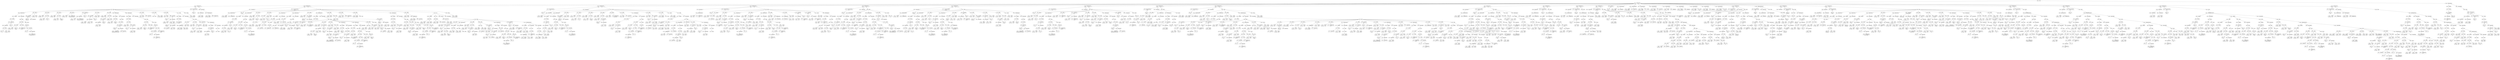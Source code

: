 digraph ast {
node [shape=none];
286724 [label=<<TABLE border='1' cellspacing='0' cellpadding='10' style='rounded' ><TR><TD border='0'>286724</TD><TD border='0'><B>Variable</B></TD></TR><HR/><TR><TD border='0' cellpadding='5'>(1123, 5695)</TD><TD border='0' cellpadding='5'>msgNum</TD></TR></TABLE>>];
286725 [label=<<TABLE border='1' cellspacing='0' cellpadding='10' style='rounded' ><TR><TD border='0'>286725</TD><TD border='0'><B>StringExpression</B></TD></TR><HR/><TR><TD border='0' cellpadding='5' colspan='2'></TD></TR></TABLE>>];
286726 [label=<<TABLE border='1' cellspacing='0' cellpadding='10' style='rounded' ><TR><TD border='0'>286726</TD><TD border='0'><B>OptValueParameter</B></TD></TR></TABLE>>];
286726 -> 286724 [weight=2];
286726 -> 286725 [weight=2];
286727 [label=<<TABLE border='1' cellspacing='0' cellpadding='10' style='rounded' ><TR><TD border='0'>286727</TD><TD border='0'><B>ParameterList</B></TD></TR></TABLE>>];
286727 -> 286726 [weight=2];
286720 [label=<<TABLE border='1' cellspacing='0' cellpadding='10' style='rounded' ><TR><TD border='0'>286720</TD><TD border='0'><B>Block</B></TD></TR></TABLE>>];
286720 -> 286591 [weight=2];
286720 -> 286597 [weight=2];
286720 -> 286599 [weight=2];
286720 -> 286604 [weight=2];
286720 -> 286609 [weight=2];
286720 -> 286615 [weight=2];
286720 -> 286617 [weight=2];
286720 -> 286624 [weight=2];
286720 -> 286643 [weight=2];
286720 -> 286669 [weight=2];
286720 -> 286672 [weight=2];
286720 -> 286675 [weight=2];
286720 -> 286678 [weight=2];
286720 -> 286716 [weight=2];
286720 -> 286719 [weight=2];
286721 [label=<<TABLE border='1' cellspacing='0' cellpadding='10' style='rounded' ><TR><TD border='0'>286721</TD><TD border='0'><B>MethodStatement</B></TD></TR><HR/><TR><TD border='0' cellpadding='5'>Scope</TD><TD border='0' cellpadding='5'>1122</TD></TR></TABLE>>];
286721 -> 286562 [weight=2];
286721 -> 286568 [weight=2];
286721 -> 286720 [weight=2];
286722 [label=<<TABLE border='1' cellspacing='0' cellpadding='10' style='rounded' ><TR><TD border='0'>286722</TD><TD border='0'><B>Id</B></TD></TR><HR/><TR><TD border='0' cellpadding='5' colspan='2'>pop_list</TD></TR></TABLE>>];
286723 [label=<<TABLE border='1' cellspacing='0' cellpadding='10' style='rounded' ><TR><TD border='0'>286723</TD><TD border='0'><B>ReturnValueMethod</B></TD></TR><HR/><TR><TD border='0' cellpadding='5' colspan='2'>pop_list</TD></TR></TABLE>>];
286723 -> 286722 [weight=2];
286732 [label=<<TABLE border='1' cellspacing='0' cellpadding='10' style='rounded' ><TR><TD border='0'>286732</TD><TD border='0'><B>BinOP</B></TD></TR><HR/><TR><TD border='0' cellpadding='5' colspan='2'>-&gt;</TD></TR></TABLE>>];
286732 -> 286730 [weight=2];
286732 -> 286731 [weight=2];
286733 [label=<<TABLE border='1' cellspacing='0' cellpadding='10' style='rounded' ><TR><TD border='0'>286733</TD><TD border='0'><B>ArgumentList</B></TD></TR></TABLE>>];
286733 -> 286732 [weight=2];
286734 [label=<<TABLE border='1' cellspacing='0' cellpadding='10' style='rounded' ><TR><TD border='0'>286734</TD><TD border='0'><B>FunctionCall</B></TD></TR><HR/><TR><TD border='0' cellpadding='5' colspan='2'>isset</TD></TR></TABLE>>];
286734 -> 286729 [weight=2];
286734 -> 286733 [weight=2];
286735 [label=<<TABLE border='1' cellspacing='0' cellpadding='10' style='rounded' ><TR><TD border='0'>286735</TD><TD border='0'><B>UnaryOP</B></TD></TR><HR/><TR><TD border='0' cellpadding='5' colspan='2'>!</TD></TR></TABLE>>];
286735 -> 286734 [weight=2];
286729 [label=<<TABLE border='1' cellspacing='0' cellpadding='10' style='rounded' ><TR><TD border='0'>286729</TD><TD border='0'><B>Id</B></TD></TR><HR/><TR><TD border='0' cellpadding='5' colspan='2'>isset</TD></TR></TABLE>>];
286730 [label=<<TABLE border='1' cellspacing='0' cellpadding='10' style='rounded' ><TR><TD border='0'>286730</TD><TD border='0'><B>Variable</B></TD></TR><HR/><TR><TD border='0' cellpadding='5'>(1123, 5696)</TD><TD border='0' cellpadding='5'>this</TD></TR></TABLE>>];
286731 [label=<<TABLE border='1' cellspacing='0' cellpadding='10' style='rounded' ><TR><TD border='0'>286731</TD><TD border='0'><B>Id</B></TD></TR><HR/><TR><TD border='0' cellpadding='5' colspan='2'>FP</TD></TR></TABLE>>];
286740 [label=<<TABLE border='1' cellspacing='0' cellpadding='10' style='rounded' ><TR><TD border='0'>286740</TD><TD border='0'><B>BinOP</B></TD></TR><HR/><TR><TD border='0' cellpadding='5' colspan='2'>=</TD></TR></TABLE>>];
286740 -> 286739 [weight=2];
286740 -> 286742 [weight=2];
286741 [label=<<TABLE border='1' cellspacing='0' cellpadding='10' style='rounded' ><TR><TD border='0'>286741</TD><TD border='0'><B>StringExpression</B></TD></TR><HR/><TR><TD border='0' cellpadding='5' colspan='2'>POP3 pop_list: </TD></TR></TABLE>>];
286742 [label=<<TABLE border='1' cellspacing='0' cellpadding='10' style='rounded' ><TR><TD border='0'>286742</TD><TD border='0'><B>BinOP</B></TD></TR><HR/><TR><TD border='0' cellpadding='5' colspan='2'>.</TD></TR></TABLE>>];
286742 -> 286741 [weight=2];
286742 -> 286746 [weight=2];
286743 [label=<<TABLE border='1' cellspacing='0' cellpadding='10' style='rounded' ><TR><TD border='0'>286743</TD><TD border='0'><B>Id</B></TD></TR><HR/><TR><TD border='0' cellpadding='5' colspan='2'>_</TD></TR></TABLE>>];
286736 [label=<<TABLE border='1' cellspacing='0' cellpadding='10' style='rounded' ><TR><TD border='0'>286736</TD><TD border='0'><B>Condition</B></TD></TR></TABLE>>];
286736 -> 286735 [weight=2];
286737 [label=<<TABLE border='1' cellspacing='0' cellpadding='10' style='rounded' ><TR><TD border='0'>286737</TD><TD border='0'><B>Variable</B></TD></TR><HR/><TR><TD border='0' cellpadding='5'>(1123, 5696)</TD><TD border='0' cellpadding='5'>this</TD></TR></TABLE>>];
286738 [label=<<TABLE border='1' cellspacing='0' cellpadding='10' style='rounded' ><TR><TD border='0'>286738</TD><TD border='0'><B>Id</B></TD></TR><HR/><TR><TD border='0' cellpadding='5' colspan='2'>ERROR</TD></TR></TABLE>>];
286739 [label=<<TABLE border='1' cellspacing='0' cellpadding='10' style='rounded' ><TR><TD border='0'>286739</TD><TD border='0'><B>BinOP</B></TD></TR><HR/><TR><TD border='0' cellpadding='5' colspan='2'>-&gt;</TD></TR></TABLE>>];
286739 -> 286737 [weight=2];
286739 -> 286738 [weight=2];
286748 [label=<<TABLE border='1' cellspacing='0' cellpadding='10' style='rounded' ><TR><TD border='0'>286748</TD><TD border='0'><B>Return</B></TD></TR></TABLE>>];
286748 -> 286747 [weight=2];
286749 [label=<<TABLE border='1' cellspacing='0' cellpadding='10' style='rounded' ><TR><TD border='0'>286749</TD><TD border='0'><B>Block</B></TD></TR></TABLE>>];
286749 -> 286740 [weight=2];
286749 -> 286748 [weight=2];
286750 [label=<<TABLE border='1' cellspacing='0' cellpadding='10' style='rounded' ><TR><TD border='0'>286750</TD><TD border='0'><B>IfThenStatement</B></TD></TR></TABLE>>];
286750 -> 286736 [weight=2];
286750 -> 286751 [weight=2];
286751 [label=<<TABLE border='1' cellspacing='0' cellpadding='10' style='rounded' ><TR><TD border='0'>286751</TD><TD border='0'><B>StatementBody</B></TD></TR></TABLE>>];
286751 -> 286749 [weight=2];
286744 [label=<<TABLE border='1' cellspacing='0' cellpadding='10' style='rounded' ><TR><TD border='0'>286744</TD><TD border='0'><B>StringExpression</B></TD></TR><HR/><TR><TD border='0' cellpadding='5' colspan='2'>No connection to server</TD></TR></TABLE>>];
286745 [label=<<TABLE border='1' cellspacing='0' cellpadding='10' style='rounded' ><TR><TD border='0'>286745</TD><TD border='0'><B>ArgumentList</B></TD></TR></TABLE>>];
286745 -> 286744 [weight=2];
286746 [label=<<TABLE border='1' cellspacing='0' cellpadding='10' style='rounded' ><TR><TD border='0'>286746</TD><TD border='0'><B>FunctionCall</B></TD></TR><HR/><TR><TD border='0' cellpadding='5' colspan='2'>_</TD></TR></TABLE>>];
286746 -> 286743 [weight=2];
286746 -> 286745 [weight=2];
286747 [label=<<TABLE border='1' cellspacing='0' cellpadding='10' style='rounded' ><TR><TD border='0'>286747</TD><TD border='0'><B>False</B></TD></TR><HR/><TR><TD border='0' cellpadding='5' colspan='2'>false</TD></TR></TABLE>>];
286756 [label=<<TABLE border='1' cellspacing='0' cellpadding='10' style='rounded' ><TR><TD border='0'>286756</TD><TD border='0'><B>BinOP</B></TD></TR><HR/><TR><TD border='0' cellpadding='5' colspan='2'>-&gt;</TD></TR></TABLE>>];
286756 -> 286754 [weight=2];
286756 -> 286755 [weight=2];
286757 [label=<<TABLE border='1' cellspacing='0' cellpadding='10' style='rounded' ><TR><TD border='0'>286757</TD><TD border='0'><B>Variable</B></TD></TR><HR/><TR><TD border='0' cellpadding='5'>(1123, 5698)</TD><TD border='0' cellpadding='5'>Total</TD></TR></TABLE>>];
286758 [label=<<TABLE border='1' cellspacing='0' cellpadding='10' style='rounded' ><TR><TD border='0'>286758</TD><TD border='0'><B>BinOP</B></TD></TR><HR/><TR><TD border='0' cellpadding='5' colspan='2'>=</TD></TR></TABLE>>];
286758 -> 286757 [weight=2];
286758 -> 286761 [weight=2];
286759 [label=<<TABLE border='1' cellspacing='0' cellpadding='10' style='rounded' ><TR><TD border='0'>286759</TD><TD border='0'><B>Variable</B></TD></TR><HR/><TR><TD border='0' cellpadding='5'>(1123, 5696)</TD><TD border='0' cellpadding='5'>this</TD></TR></TABLE>>];
286752 [label=<<TABLE border='1' cellspacing='0' cellpadding='10' style='rounded' ><TR><TD border='0'>286752</TD><TD border='0'><B>Variable</B></TD></TR><HR/><TR><TD border='0' cellpadding='5'>(1123, 5697)</TD><TD border='0' cellpadding='5'>fp</TD></TR></TABLE>>];
286753 [label=<<TABLE border='1' cellspacing='0' cellpadding='10' style='rounded' ><TR><TD border='0'>286753</TD><TD border='0'><B>BinOP</B></TD></TR><HR/><TR><TD border='0' cellpadding='5' colspan='2'>=</TD></TR></TABLE>>];
286753 -> 286752 [weight=2];
286753 -> 286756 [weight=2];
286754 [label=<<TABLE border='1' cellspacing='0' cellpadding='10' style='rounded' ><TR><TD border='0'>286754</TD><TD border='0'><B>Variable</B></TD></TR><HR/><TR><TD border='0' cellpadding='5'>(1123, 5696)</TD><TD border='0' cellpadding='5'>this</TD></TR></TABLE>>];
286755 [label=<<TABLE border='1' cellspacing='0' cellpadding='10' style='rounded' ><TR><TD border='0'>286755</TD><TD border='0'><B>Id</B></TD></TR><HR/><TR><TD border='0' cellpadding='5' colspan='2'>FP</TD></TR></TABLE>>];
286764 [label=<<TABLE border='1' cellspacing='0' cellpadding='10' style='rounded' ><TR><TD border='0'>286764</TD><TD border='0'><B>UnaryOP</B></TD></TR><HR/><TR><TD border='0' cellpadding='5' colspan='2'>!</TD></TR></TABLE>>];
286764 -> 286763 [weight=2];
286765 [label=<<TABLE border='1' cellspacing='0' cellpadding='10' style='rounded' ><TR><TD border='0'>286765</TD><TD border='0'><B>LogicOP</B></TD></TR><HR/><TR><TD border='0' cellpadding='5' colspan='2'>or</TD></TR></TABLE>>];
286765 -> 286764 [weight=2];
286765 -> 286767 [weight=2];
286766 [label=<<TABLE border='1' cellspacing='0' cellpadding='10' style='rounded' ><TR><TD border='0'>286766</TD><TD border='0'><B>Variable</B></TD></TR><HR/><TR><TD border='0' cellpadding='5'>(1123, 5698)</TD><TD border='0' cellpadding='5'>Total</TD></TR></TABLE>>];
286767 [label=<<TABLE border='1' cellspacing='0' cellpadding='10' style='rounded' ><TR><TD border='0'>286767</TD><TD border='0'><B>RelOP</B></TD></TR><HR/><TR><TD border='0' cellpadding='5' colspan='2'>==</TD></TR></TABLE>>];
286767 -> 286766 [weight=2];
286767 -> 286770 [weight=2];
286760 [label=<<TABLE border='1' cellspacing='0' cellpadding='10' style='rounded' ><TR><TD border='0'>286760</TD><TD border='0'><B>Id</B></TD></TR><HR/><TR><TD border='0' cellpadding='5' colspan='2'>COUNT</TD></TR></TABLE>>];
286761 [label=<<TABLE border='1' cellspacing='0' cellpadding='10' style='rounded' ><TR><TD border='0'>286761</TD><TD border='0'><B>BinOP</B></TD></TR><HR/><TR><TD border='0' cellpadding='5' colspan='2'>-&gt;</TD></TR></TABLE>>];
286761 -> 286759 [weight=2];
286761 -> 286760 [weight=2];
286763 [label=<<TABLE border='1' cellspacing='0' cellpadding='10' style='rounded' ><TR><TD border='0'>286763</TD><TD border='0'><B>Variable</B></TD></TR><HR/><TR><TD border='0' cellpadding='5'>(1123, 5698)</TD><TD border='0' cellpadding='5'>Total</TD></TR></TABLE>>];
286772 [label=<<TABLE border='1' cellspacing='0' cellpadding='10' style='rounded' ><TR><TD border='0'>286772</TD><TD border='0'><B>False</B></TD></TR><HR/><TR><TD border='0' cellpadding='5' colspan='2'>false</TD></TR></TABLE>>];
286773 [label=<<TABLE border='1' cellspacing='0' cellpadding='10' style='rounded' ><TR><TD border='0'>286773</TD><TD border='0'><B>Return</B></TD></TR></TABLE>>];
286773 -> 286772 [weight=2];
286774 [label=<<TABLE border='1' cellspacing='0' cellpadding='10' style='rounded' ><TR><TD border='0'>286774</TD><TD border='0'><B>Block</B></TD></TR></TABLE>>];
286774 -> 286773 [weight=2];
286775 [label=<<TABLE border='1' cellspacing='0' cellpadding='10' style='rounded' ><TR><TD border='0'>286775</TD><TD border='0'><B>IfThenStatement</B></TD></TR></TABLE>>];
286775 -> 286771 [weight=2];
286775 -> 286776 [weight=2];
286769 [label=<<TABLE border='1' cellspacing='0' cellpadding='10' style='rounded' ><TR><TD border='0'>286769</TD><TD border='0'><B>IntegerLiteral</B></TD></TR><HR/><TR><TD border='0' cellpadding='5' colspan='2'>1</TD></TR></TABLE>>];
286770 [label=<<TABLE border='1' cellspacing='0' cellpadding='10' style='rounded' ><TR><TD border='0'>286770</TD><TD border='0'><B>UnaryOP</B></TD></TR><HR/><TR><TD border='0' cellpadding='5' colspan='2'>-</TD></TR></TABLE>>];
286770 -> 286769 [weight=2];
286771 [label=<<TABLE border='1' cellspacing='0' cellpadding='10' style='rounded' ><TR><TD border='0'>286771</TD><TD border='0'><B>Condition</B></TD></TR></TABLE>>];
286771 -> 286765 [weight=2];
286780 [label=<<TABLE border='1' cellspacing='0' cellpadding='10' style='rounded' ><TR><TD border='0'>286780</TD><TD border='0'><B>Condition</B></TD></TR></TABLE>>];
286780 -> 286778 [weight=2];
286781 [label=<<TABLE border='1' cellspacing='0' cellpadding='10' style='rounded' ><TR><TD border='0'>286781</TD><TD border='0'><B>StringExpression</B></TD></TR><HR/><TR><TD border='0' cellpadding='5' colspan='2'>0</TD></TR></TABLE>>];
286782 [label=<<TABLE border='1' cellspacing='0' cellpadding='10' style='rounded' ><TR><TD border='0'>286782</TD><TD border='0'><B>StringExpression</B></TD></TR><HR/><TR><TD border='0' cellpadding='5' colspan='2'>0</TD></TR></TABLE>>];
286783 [label=<<TABLE border='1' cellspacing='0' cellpadding='10' style='rounded' ><TR><TD border='0'>286783</TD><TD border='0'><B>Array</B></TD></TR></TABLE>>];
286783 -> 286781 [weight=2];
286783 -> 286782 [weight=2];
286776 [label=<<TABLE border='1' cellspacing='0' cellpadding='10' style='rounded' ><TR><TD border='0'>286776</TD><TD border='0'><B>StatementBody</B></TD></TR></TABLE>>];
286776 -> 286774 [weight=2];
286777 [label=<<TABLE border='1' cellspacing='0' cellpadding='10' style='rounded' ><TR><TD border='0'>286777</TD><TD border='0'><B>Variable</B></TD></TR><HR/><TR><TD border='0' cellpadding='5'>(1123, 5698)</TD><TD border='0' cellpadding='5'>Total</TD></TR></TABLE>>];
286778 [label=<<TABLE border='1' cellspacing='0' cellpadding='10' style='rounded' ><TR><TD border='0'>286778</TD><TD border='0'><B>RelOP</B></TD></TR><HR/><TR><TD border='0' cellpadding='5' colspan='2'>==</TD></TR></TABLE>>];
286778 -> 286777 [weight=2];
286778 -> 286779 [weight=2];
286779 [label=<<TABLE border='1' cellspacing='0' cellpadding='10' style='rounded' ><TR><TD border='0'>286779</TD><TD border='0'><B>IntegerLiteral</B></TD></TR><HR/><TR><TD border='0' cellpadding='5' colspan='2'>0</TD></TR></TABLE>>];
286788 [label=<<TABLE border='1' cellspacing='0' cellpadding='10' style='rounded' ><TR><TD border='0'>286788</TD><TD border='0'><B>Variable</B></TD></TR><HR/><TR><TD border='0' cellpadding='5'>(1123, 5696)</TD><TD border='0' cellpadding='5'>this</TD></TR></TABLE>>];
286789 [label=<<TABLE border='1' cellspacing='0' cellpadding='10' style='rounded' ><TR><TD border='0'>286789</TD><TD border='0'><B>Id</B></TD></TR><HR/><TR><TD border='0' cellpadding='5' colspan='2'>update_timer</TD></TR></TABLE>>];
286790 [label=<<TABLE border='1' cellspacing='0' cellpadding='10' style='rounded' ><TR><TD border='0'>286790</TD><TD border='0'><B>ArgumentList</B></TD></TR></TABLE>>];
286791 [label=<<TABLE border='1' cellspacing='0' cellpadding='10' style='rounded' ><TR><TD border='0'>286791</TD><TD border='0'><B>MethodCall</B></TD></TR><HR/><TR><TD border='0' cellpadding='5' colspan='2'>update_timer</TD></TR></TABLE>>];
286791 -> 286789 [weight=2];
286791 -> 286790 [weight=2];
286784 [label=<<TABLE border='1' cellspacing='0' cellpadding='10' style='rounded' ><TR><TD border='0'>286784</TD><TD border='0'><B>Return</B></TD></TR></TABLE>>];
286784 -> 286783 [weight=2];
286785 [label=<<TABLE border='1' cellspacing='0' cellpadding='10' style='rounded' ><TR><TD border='0'>286785</TD><TD border='0'><B>Block</B></TD></TR></TABLE>>];
286785 -> 286784 [weight=2];
286786 [label=<<TABLE border='1' cellspacing='0' cellpadding='10' style='rounded' ><TR><TD border='0'>286786</TD><TD border='0'><B>IfThenStatement</B></TD></TR></TABLE>>];
286786 -> 286780 [weight=2];
286786 -> 286787 [weight=2];
286787 [label=<<TABLE border='1' cellspacing='0' cellpadding='10' style='rounded' ><TR><TD border='0'>286787</TD><TD border='0'><B>StatementBody</B></TD></TR></TABLE>>];
286787 -> 286785 [weight=2];
286796 [label=<<TABLE border='1' cellspacing='0' cellpadding='10' style='rounded' ><TR><TD border='0'>286796</TD><TD border='0'><B>ArgumentList</B></TD></TR></TABLE>>];
286796 -> 286795 [weight=2];
286797 [label=<<TABLE border='1' cellspacing='0' cellpadding='10' style='rounded' ><TR><TD border='0'>286797</TD><TD border='0'><B>FunctionCall</B></TD></TR><HR/><TR><TD border='0' cellpadding='5' colspan='2'>empty</TD></TR></TABLE>>];
286797 -> 286794 [weight=2];
286797 -> 286796 [weight=2];
286798 [label=<<TABLE border='1' cellspacing='0' cellpadding='10' style='rounded' ><TR><TD border='0'>286798</TD><TD border='0'><B>UnaryOP</B></TD></TR><HR/><TR><TD border='0' cellpadding='5' colspan='2'>!</TD></TR></TABLE>>];
286798 -> 286797 [weight=2];
286799 [label=<<TABLE border='1' cellspacing='0' cellpadding='10' style='rounded' ><TR><TD border='0'>286799</TD><TD border='0'><B>Condition</B></TD></TR></TABLE>>];
286799 -> 286798 [weight=2];
286792 [label=<<TABLE border='1' cellspacing='0' cellpadding='10' style='rounded' ><TR><TD border='0'>286792</TD><TD border='0'><B>BinOP</B></TD></TR><HR/><TR><TD border='0' cellpadding='5' colspan='2'>-&gt;</TD></TR></TABLE>>];
286792 -> 286788 [weight=2];
286792 -> 286791 [weight=2];
286794 [label=<<TABLE border='1' cellspacing='0' cellpadding='10' style='rounded' ><TR><TD border='0'>286794</TD><TD border='0'><B>Id</B></TD></TR><HR/><TR><TD border='0' cellpadding='5' colspan='2'>empty</TD></TR></TABLE>>];
286795 [label=<<TABLE border='1' cellspacing='0' cellpadding='10' style='rounded' ><TR><TD border='0'>286795</TD><TD border='0'><B>Variable</B></TD></TR><HR/><TR><TD border='0' cellpadding='5'>(1123, 5695)</TD><TD border='0' cellpadding='5'>msgNum</TD></TR></TABLE>>];
286804 [label=<<TABLE border='1' cellspacing='0' cellpadding='10' style='rounded' ><TR><TD border='0'>286804</TD><TD border='0'><B>Variable</B></TD></TR><HR/><TR><TD border='0' cellpadding='5'>(1123, 5697)</TD><TD border='0' cellpadding='5'>fp</TD></TR></TABLE>>];
286805 [label=<<TABLE border='1' cellspacing='0' cellpadding='10' style='rounded' ><TR><TD border='0'>286805</TD><TD border='0'><B>StringExpression</B></TD></TR><HR/><TR><TD border='0' cellpadding='5' colspan='2'>$cmdrn</TD></TR></TABLE>>];
286806 [label=<<TABLE border='1' cellspacing='0' cellpadding='10' style='rounded' ><TR><TD border='0'>286806</TD><TD border='0'><B>ArgumentList</B></TD></TR></TABLE>>];
286806 -> 286804 [weight=2];
286806 -> 286805 [weight=2];
286807 [label=<<TABLE border='1' cellspacing='0' cellpadding='10' style='rounded' ><TR><TD border='0'>286807</TD><TD border='0'><B>FunctionCall</B></TD></TR><HR/><TR><TD border='0' cellpadding='5' colspan='2'>fwrite</TD></TR></TABLE>>];
286807 -> 286803 [weight=2];
286807 -> 286806 [weight=2];
286800 [label=<<TABLE border='1' cellspacing='0' cellpadding='10' style='rounded' ><TR><TD border='0'>286800</TD><TD border='0'><B>Variable</B></TD></TR><HR/><TR><TD border='0' cellpadding='5'>(1123, 5699)</TD><TD border='0' cellpadding='5'>cmd</TD></TR></TABLE>>];
286801 [label=<<TABLE border='1' cellspacing='0' cellpadding='10' style='rounded' ><TR><TD border='0'>286801</TD><TD border='0'><B>BinOP</B></TD></TR><HR/><TR><TD border='0' cellpadding='5' colspan='2'>=</TD></TR></TABLE>>];
286801 -> 286800 [weight=2];
286801 -> 286802 [weight=2];
286802 [label=<<TABLE border='1' cellspacing='0' cellpadding='10' style='rounded' ><TR><TD border='0'>286802</TD><TD border='0'><B>StringExpression</B></TD></TR><HR/><TR><TD border='0' cellpadding='5' colspan='2'>LIST $msgNum</TD></TR></TABLE>>];
286803 [label=<<TABLE border='1' cellspacing='0' cellpadding='10' style='rounded' ><TR><TD border='0'>286803</TD><TD border='0'><B>Id</B></TD></TR><HR/><TR><TD border='0' cellpadding='5' colspan='2'>fwrite</TD></TR></TABLE>>];
286812 [label=<<TABLE border='1' cellspacing='0' cellpadding='10' style='rounded' ><TR><TD border='0'>286812</TD><TD border='0'><B>Variable</B></TD></TR><HR/><TR><TD border='0' cellpadding='5'>(1123, 5696)</TD><TD border='0' cellpadding='5'>this</TD></TR></TABLE>>];
286813 [label=<<TABLE border='1' cellspacing='0' cellpadding='10' style='rounded' ><TR><TD border='0'>286813</TD><TD border='0'><B>Id</B></TD></TR><HR/><TR><TD border='0' cellpadding='5' colspan='2'>BUFFER</TD></TR></TABLE>>];
286814 [label=<<TABLE border='1' cellspacing='0' cellpadding='10' style='rounded' ><TR><TD border='0'>286814</TD><TD border='0'><B>BinOP</B></TD></TR><HR/><TR><TD border='0' cellpadding='5' colspan='2'>-&gt;</TD></TR></TABLE>>];
286814 -> 286812 [weight=2];
286814 -> 286813 [weight=2];
286815 [label=<<TABLE border='1' cellspacing='0' cellpadding='10' style='rounded' ><TR><TD border='0'>286815</TD><TD border='0'><B>ArgumentList</B></TD></TR></TABLE>>];
286815 -> 286811 [weight=2];
286815 -> 286814 [weight=2];
286808 [label=<<TABLE border='1' cellspacing='0' cellpadding='10' style='rounded' ><TR><TD border='0'>286808</TD><TD border='0'><B>Variable</B></TD></TR><HR/><TR><TD border='0' cellpadding='5'>(1123, 5700)</TD><TD border='0' cellpadding='5'>reply</TD></TR></TABLE>>];
286809 [label=<<TABLE border='1' cellspacing='0' cellpadding='10' style='rounded' ><TR><TD border='0'>286809</TD><TD border='0'><B>BinOP</B></TD></TR><HR/><TR><TD border='0' cellpadding='5' colspan='2'>=</TD></TR></TABLE>>];
286809 -> 286808 [weight=2];
286809 -> 286816 [weight=2];
286810 [label=<<TABLE border='1' cellspacing='0' cellpadding='10' style='rounded' ><TR><TD border='0'>286810</TD><TD border='0'><B>Id</B></TD></TR><HR/><TR><TD border='0' cellpadding='5' colspan='2'>fgets</TD></TR></TABLE>>];
286811 [label=<<TABLE border='1' cellspacing='0' cellpadding='10' style='rounded' ><TR><TD border='0'>286811</TD><TD border='0'><B>Variable</B></TD></TR><HR/><TR><TD border='0' cellpadding='5'>(1123, 5697)</TD><TD border='0' cellpadding='5'>fp</TD></TR></TABLE>>];
286820 [label=<<TABLE border='1' cellspacing='0' cellpadding='10' style='rounded' ><TR><TD border='0'>286820</TD><TD border='0'><B>Id</B></TD></TR><HR/><TR><TD border='0' cellpadding='5' colspan='2'>strip_clf</TD></TR></TABLE>>];
286821 [label=<<TABLE border='1' cellspacing='0' cellpadding='10' style='rounded' ><TR><TD border='0'>286821</TD><TD border='0'><B>Variable</B></TD></TR><HR/><TR><TD border='0' cellpadding='5'>(1123, 5700)</TD><TD border='0' cellpadding='5'>reply</TD></TR></TABLE>>];
286822 [label=<<TABLE border='1' cellspacing='0' cellpadding='10' style='rounded' ><TR><TD border='0'>286822</TD><TD border='0'><B>ArgumentList</B></TD></TR></TABLE>>];
286822 -> 286821 [weight=2];
286823 [label=<<TABLE border='1' cellspacing='0' cellpadding='10' style='rounded' ><TR><TD border='0'>286823</TD><TD border='0'><B>MethodCall</B></TD></TR><HR/><TR><TD border='0' cellpadding='5' colspan='2'>strip_clf</TD></TR></TABLE>>];
286823 -> 286820 [weight=2];
286823 -> 286822 [weight=2];
286816 [label=<<TABLE border='1' cellspacing='0' cellpadding='10' style='rounded' ><TR><TD border='0'>286816</TD><TD border='0'><B>FunctionCall</B></TD></TR><HR/><TR><TD border='0' cellpadding='5' colspan='2'>fgets</TD></TR></TABLE>>];
286816 -> 286810 [weight=2];
286816 -> 286815 [weight=2];
286817 [label=<<TABLE border='1' cellspacing='0' cellpadding='10' style='rounded' ><TR><TD border='0'>286817</TD><TD border='0'><B>Variable</B></TD></TR><HR/><TR><TD border='0' cellpadding='5'>(1123, 5700)</TD><TD border='0' cellpadding='5'>reply</TD></TR></TABLE>>];
286818 [label=<<TABLE border='1' cellspacing='0' cellpadding='10' style='rounded' ><TR><TD border='0'>286818</TD><TD border='0'><B>BinOP</B></TD></TR><HR/><TR><TD border='0' cellpadding='5' colspan='2'>=</TD></TR></TABLE>>];
286818 -> 286817 [weight=2];
286818 -> 286824 [weight=2];
286819 [label=<<TABLE border='1' cellspacing='0' cellpadding='10' style='rounded' ><TR><TD border='0'>286819</TD><TD border='0'><B>Variable</B></TD></TR><HR/><TR><TD border='0' cellpadding='5'>(1123, 5696)</TD><TD border='0' cellpadding='5'>this</TD></TR></TABLE>>];
286828 [label=<<TABLE border='1' cellspacing='0' cellpadding='10' style='rounded' ><TR><TD border='0'>286828</TD><TD border='0'><B>Condition</B></TD></TR></TABLE>>];
286828 -> 286827 [weight=2];
286830 [label=<<TABLE border='1' cellspacing='0' cellpadding='10' style='rounded' ><TR><TD border='0'>286830</TD><TD border='0'><B>Id</B></TD></TR><HR/><TR><TD border='0' cellpadding='5' colspan='2'>error_log</TD></TR></TABLE>>];
286831 [label=<<TABLE border='1' cellspacing='0' cellpadding='10' style='rounded' ><TR><TD border='0'>286831</TD><TD border='0'><B>StringExpression</B></TD></TR><HR/><TR><TD border='0' cellpadding='5' colspan='2'>POP3 SEND [$cmd] GOT [$reply]</TD></TR></TABLE>>];
286824 [label=<<TABLE border='1' cellspacing='0' cellpadding='10' style='rounded' ><TR><TD border='0'>286824</TD><TD border='0'><B>BinOP</B></TD></TR><HR/><TR><TD border='0' cellpadding='5' colspan='2'>-&gt;</TD></TR></TABLE>>];
286824 -> 286819 [weight=2];
286824 -> 286823 [weight=2];
286825 [label=<<TABLE border='1' cellspacing='0' cellpadding='10' style='rounded' ><TR><TD border='0'>286825</TD><TD border='0'><B>Variable</B></TD></TR><HR/><TR><TD border='0' cellpadding='5'>(1123, 5696)</TD><TD border='0' cellpadding='5'>this</TD></TR></TABLE>>];
286826 [label=<<TABLE border='1' cellspacing='0' cellpadding='10' style='rounded' ><TR><TD border='0'>286826</TD><TD border='0'><B>Id</B></TD></TR><HR/><TR><TD border='0' cellpadding='5' colspan='2'>DEBUG</TD></TR></TABLE>>];
286827 [label=<<TABLE border='1' cellspacing='0' cellpadding='10' style='rounded' ><TR><TD border='0'>286827</TD><TD border='0'><B>BinOP</B></TD></TR><HR/><TR><TD border='0' cellpadding='5' colspan='2'>-&gt;</TD></TR></TABLE>>];
286827 -> 286825 [weight=2];
286827 -> 286826 [weight=2];
286836 [label=<<TABLE border='1' cellspacing='0' cellpadding='10' style='rounded' ><TR><TD border='0'>286836</TD><TD border='0'><B>Block</B></TD></TR></TABLE>>];
286836 -> 286835 [weight=2];
286837 [label=<<TABLE border='1' cellspacing='0' cellpadding='10' style='rounded' ><TR><TD border='0'>286837</TD><TD border='0'><B>IfThenStatement</B></TD></TR></TABLE>>];
286837 -> 286828 [weight=2];
286837 -> 286838 [weight=2];
286838 [label=<<TABLE border='1' cellspacing='0' cellpadding='10' style='rounded' ><TR><TD border='0'>286838</TD><TD border='0'><B>StatementBody</B></TD></TR></TABLE>>];
286838 -> 286836 [weight=2];
286832 [label=<<TABLE border='1' cellspacing='0' cellpadding='10' style='rounded' ><TR><TD border='0'>286832</TD><TD border='0'><B>IntegerLiteral</B></TD></TR><HR/><TR><TD border='0' cellpadding='5' colspan='2'>0</TD></TR></TABLE>>];
286833 [label=<<TABLE border='1' cellspacing='0' cellpadding='10' style='rounded' ><TR><TD border='0'>286833</TD><TD border='0'><B>ArgumentList</B></TD></TR></TABLE>>];
286833 -> 286831 [weight=2];
286833 -> 286832 [weight=2];
286834 [label=<<TABLE border='1' cellspacing='0' cellpadding='10' style='rounded' ><TR><TD border='0'>286834</TD><TD border='0'><B>FunctionCall</B></TD></TR><HR/><TR><TD border='0' cellpadding='5' colspan='2'>error_log</TD></TR></TABLE>>];
286834 -> 286830 [weight=2];
286834 -> 286833 [weight=2];
286835 [label=<<TABLE border='1' cellspacing='0' cellpadding='10' style='rounded' ><TR><TD border='0'>286835</TD><TD border='0'><B>UnaryOP</B></TD></TR><HR/><TR><TD border='0' cellpadding='5' colspan='2'>@</TD></TR></TABLE>>];
286835 -> 286834 [weight=2];
286844 [label=<<TABLE border='1' cellspacing='0' cellpadding='10' style='rounded' ><TR><TD border='0'>286844</TD><TD border='0'><B>MethodCall</B></TD></TR><HR/><TR><TD border='0' cellpadding='5' colspan='2'>is_ok</TD></TR></TABLE>>];
286844 -> 286841 [weight=2];
286844 -> 286843 [weight=2];
286845 [label=<<TABLE border='1' cellspacing='0' cellpadding='10' style='rounded' ><TR><TD border='0'>286845</TD><TD border='0'><B>BinOP</B></TD></TR><HR/><TR><TD border='0' cellpadding='5' colspan='2'>-&gt;</TD></TR></TABLE>>];
286845 -> 286840 [weight=2];
286845 -> 286844 [weight=2];
286846 [label=<<TABLE border='1' cellspacing='0' cellpadding='10' style='rounded' ><TR><TD border='0'>286846</TD><TD border='0'><B>UnaryOP</B></TD></TR><HR/><TR><TD border='0' cellpadding='5' colspan='2'>!</TD></TR></TABLE>>];
286846 -> 286845 [weight=2];
286847 [label=<<TABLE border='1' cellspacing='0' cellpadding='10' style='rounded' ><TR><TD border='0'>286847</TD><TD border='0'><B>Condition</B></TD></TR></TABLE>>];
286847 -> 286846 [weight=2];
286840 [label=<<TABLE border='1' cellspacing='0' cellpadding='10' style='rounded' ><TR><TD border='0'>286840</TD><TD border='0'><B>Variable</B></TD></TR><HR/><TR><TD border='0' cellpadding='5'>(1123, 5696)</TD><TD border='0' cellpadding='5'>this</TD></TR></TABLE>>];
286841 [label=<<TABLE border='1' cellspacing='0' cellpadding='10' style='rounded' ><TR><TD border='0'>286841</TD><TD border='0'><B>Id</B></TD></TR><HR/><TR><TD border='0' cellpadding='5' colspan='2'>is_ok</TD></TR></TABLE>>];
286842 [label=<<TABLE border='1' cellspacing='0' cellpadding='10' style='rounded' ><TR><TD border='0'>286842</TD><TD border='0'><B>Variable</B></TD></TR><HR/><TR><TD border='0' cellpadding='5'>(1123, 5700)</TD><TD border='0' cellpadding='5'>reply</TD></TR></TABLE>>];
286843 [label=<<TABLE border='1' cellspacing='0' cellpadding='10' style='rounded' ><TR><TD border='0'>286843</TD><TD border='0'><B>ArgumentList</B></TD></TR></TABLE>>];
286843 -> 286842 [weight=2];
286852 [label=<<TABLE border='1' cellspacing='0' cellpadding='10' style='rounded' ><TR><TD border='0'>286852</TD><TD border='0'><B>StringExpression</B></TD></TR><HR/><TR><TD border='0' cellpadding='5' colspan='2'>POP3 pop_list: </TD></TR></TABLE>>];
286853 [label=<<TABLE border='1' cellspacing='0' cellpadding='10' style='rounded' ><TR><TD border='0'>286853</TD><TD border='0'><B>BinOP</B></TD></TR><HR/><TR><TD border='0' cellpadding='5' colspan='2'>.</TD></TR></TABLE>>];
286853 -> 286852 [weight=2];
286853 -> 286858 [weight=2];
286854 [label=<<TABLE border='1' cellspacing='0' cellpadding='10' style='rounded' ><TR><TD border='0'>286854</TD><TD border='0'><B>Id</B></TD></TR><HR/><TR><TD border='0' cellpadding='5' colspan='2'>_</TD></TR></TABLE>>];
286855 [label=<<TABLE border='1' cellspacing='0' cellpadding='10' style='rounded' ><TR><TD border='0'>286855</TD><TD border='0'><B>StringExpression</B></TD></TR><HR/><TR><TD border='0' cellpadding='5' colspan='2'>Error </TD></TR></TABLE>>];
286848 [label=<<TABLE border='1' cellspacing='0' cellpadding='10' style='rounded' ><TR><TD border='0'>286848</TD><TD border='0'><B>Variable</B></TD></TR><HR/><TR><TD border='0' cellpadding='5'>(1123, 5696)</TD><TD border='0' cellpadding='5'>this</TD></TR></TABLE>>];
286849 [label=<<TABLE border='1' cellspacing='0' cellpadding='10' style='rounded' ><TR><TD border='0'>286849</TD><TD border='0'><B>Id</B></TD></TR><HR/><TR><TD border='0' cellpadding='5' colspan='2'>ERROR</TD></TR></TABLE>>];
286850 [label=<<TABLE border='1' cellspacing='0' cellpadding='10' style='rounded' ><TR><TD border='0'>286850</TD><TD border='0'><B>BinOP</B></TD></TR><HR/><TR><TD border='0' cellpadding='5' colspan='2'>-&gt;</TD></TR></TABLE>>];
286850 -> 286848 [weight=2];
286850 -> 286849 [weight=2];
286851 [label=<<TABLE border='1' cellspacing='0' cellpadding='10' style='rounded' ><TR><TD border='0'>286851</TD><TD border='0'><B>BinOP</B></TD></TR><HR/><TR><TD border='0' cellpadding='5' colspan='2'>=</TD></TR></TABLE>>];
286851 -> 286850 [weight=2];
286851 -> 286853 [weight=2];
286860 [label=<<TABLE border='1' cellspacing='0' cellpadding='10' style='rounded' ><TR><TD border='0'>286860</TD><TD border='0'><B>False</B></TD></TR><HR/><TR><TD border='0' cellpadding='5' colspan='2'>false</TD></TR></TABLE>>];
286861 [label=<<TABLE border='1' cellspacing='0' cellpadding='10' style='rounded' ><TR><TD border='0'>286861</TD><TD border='0'><B>Return</B></TD></TR></TABLE>>];
286861 -> 286860 [weight=2];
286862 [label=<<TABLE border='1' cellspacing='0' cellpadding='10' style='rounded' ><TR><TD border='0'>286862</TD><TD border='0'><B>Block</B></TD></TR></TABLE>>];
286862 -> 286851 [weight=2];
286862 -> 286861 [weight=2];
286863 [label=<<TABLE border='1' cellspacing='0' cellpadding='10' style='rounded' ><TR><TD border='0'>286863</TD><TD border='0'><B>IfThenStatement</B></TD></TR></TABLE>>];
286863 -> 286847 [weight=2];
286863 -> 286864 [weight=2];
286856 [label=<<TABLE border='1' cellspacing='0' cellpadding='10' style='rounded' ><TR><TD border='0'>286856</TD><TD border='0'><B>ArgumentList</B></TD></TR></TABLE>>];
286856 -> 286855 [weight=2];
286857 [label=<<TABLE border='1' cellspacing='0' cellpadding='10' style='rounded' ><TR><TD border='0'>286857</TD><TD border='0'><B>FunctionCall</B></TD></TR><HR/><TR><TD border='0' cellpadding='5' colspan='2'>_</TD></TR></TABLE>>];
286857 -> 286854 [weight=2];
286857 -> 286856 [weight=2];
286858 [label=<<TABLE border='1' cellspacing='0' cellpadding='10' style='rounded' ><TR><TD border='0'>286858</TD><TD border='0'><B>BinOP</B></TD></TR><HR/><TR><TD border='0' cellpadding='5' colspan='2'>.</TD></TR></TABLE>>];
286858 -> 286857 [weight=2];
286858 -> 286859 [weight=2];
286859 [label=<<TABLE border='1' cellspacing='0' cellpadding='10' style='rounded' ><TR><TD border='0'>286859</TD><TD border='0'><B>StringExpression</B></TD></TR><HR/><TR><TD border='0' cellpadding='5' colspan='2'>[$reply]</TD></TR></TABLE>>];
286868 [label=<<TABLE border='1' cellspacing='0' cellpadding='10' style='rounded' ><TR><TD border='0'>286868</TD><TD border='0'><B>Array</B></TD></TR></TABLE>>];
286868 -> 286865 [weight=2];
286868 -> 286866 [weight=2];
286868 -> 286867 [weight=2];
286869 [label=<<TABLE border='1' cellspacing='0' cellpadding='10' style='rounded' ><TR><TD border='0'>286869</TD><TD border='0'><B>BinOP</B></TD></TR><HR/><TR><TD border='0' cellpadding='5' colspan='2'>=</TD></TR></TABLE>>];
286869 -> 286868 [weight=2];
286869 -> 286874 [weight=2];
286870 [label=<<TABLE border='1' cellspacing='0' cellpadding='10' style='rounded' ><TR><TD border='0'>286870</TD><TD border='0'><B>Id</B></TD></TR><HR/><TR><TD border='0' cellpadding='5' colspan='2'>preg_split</TD></TR></TABLE>>];
286871 [label=<<TABLE border='1' cellspacing='0' cellpadding='10' style='rounded' ><TR><TD border='0'>286871</TD><TD border='0'><B>StringLiteral</B></TD></TR><HR/><TR><TD border='0' cellpadding='5' colspan='2'>s+</TD></TR></TABLE>>];
286864 [label=<<TABLE border='1' cellspacing='0' cellpadding='10' style='rounded' ><TR><TD border='0'>286864</TD><TD border='0'><B>StatementBody</B></TD></TR></TABLE>>];
286864 -> 286862 [weight=2];
286865 [label=<<TABLE border='1' cellspacing='0' cellpadding='10' style='rounded' ><TR><TD border='0'>286865</TD><TD border='0'><B>Variable</B></TD></TR><HR/><TR><TD border='0' cellpadding='5'>(1123, 5701)</TD><TD border='0' cellpadding='5'>junk</TD></TR></TABLE>>];
286866 [label=<<TABLE border='1' cellspacing='0' cellpadding='10' style='rounded' ><TR><TD border='0'>286866</TD><TD border='0'><B>Variable</B></TD></TR><HR/><TR><TD border='0' cellpadding='5'>(1123, 5702)</TD><TD border='0' cellpadding='5'>num</TD></TR></TABLE>>];
286867 [label=<<TABLE border='1' cellspacing='0' cellpadding='10' style='rounded' ><TR><TD border='0'>286867</TD><TD border='0'><B>Variable</B></TD></TR><HR/><TR><TD border='0' cellpadding='5'>(0, 765)</TD><TD border='0' cellpadding='5'>size</TD></TR></TABLE>>];
286876 [label=<<TABLE border='1' cellspacing='0' cellpadding='10' style='rounded' ><TR><TD border='0'>286876</TD><TD border='0'><B>Return</B></TD></TR></TABLE>>];
286876 -> 286875 [weight=2];
286877 [label=<<TABLE border='1' cellspacing='0' cellpadding='10' style='rounded' ><TR><TD border='0'>286877</TD><TD border='0'><B>Block</B></TD></TR></TABLE>>];
286877 -> 286801 [weight=2];
286877 -> 286807 [weight=2];
286877 -> 286809 [weight=2];
286877 -> 286818 [weight=2];
286877 -> 286837 [weight=2];
286877 -> 286863 [weight=2];
286877 -> 286869 [weight=2];
286877 -> 286876 [weight=2];
286878 [label=<<TABLE border='1' cellspacing='0' cellpadding='10' style='rounded' ><TR><TD border='0'>286878</TD><TD border='0'><B>IfThenStatement</B></TD></TR></TABLE>>];
286878 -> 286799 [weight=2];
286878 -> 286879 [weight=2];
286879 [label=<<TABLE border='1' cellspacing='0' cellpadding='10' style='rounded' ><TR><TD border='0'>286879</TD><TD border='0'><B>StatementBody</B></TD></TR></TABLE>>];
286879 -> 286877 [weight=2];
286872 [label=<<TABLE border='1' cellspacing='0' cellpadding='10' style='rounded' ><TR><TD border='0'>286872</TD><TD border='0'><B>Variable</B></TD></TR><HR/><TR><TD border='0' cellpadding='5'>(1123, 5700)</TD><TD border='0' cellpadding='5'>reply</TD></TR></TABLE>>];
286873 [label=<<TABLE border='1' cellspacing='0' cellpadding='10' style='rounded' ><TR><TD border='0'>286873</TD><TD border='0'><B>ArgumentList</B></TD></TR></TABLE>>];
286873 -> 286871 [weight=2];
286873 -> 286872 [weight=2];
286874 [label=<<TABLE border='1' cellspacing='0' cellpadding='10' style='rounded' ><TR><TD border='0'>286874</TD><TD border='0'><B>FunctionCall</B></TD></TR><HR/><TR><TD border='0' cellpadding='5' colspan='2'>preg_split</TD></TR></TABLE>>];
286874 -> 286870 [weight=2];
286874 -> 286873 [weight=2];
286875 [label=<<TABLE border='1' cellspacing='0' cellpadding='10' style='rounded' ><TR><TD border='0'>286875</TD><TD border='0'><B>Variable</B></TD></TR><HR/><TR><TD border='0' cellpadding='5'>(0, 765)</TD><TD border='0' cellpadding='5'>size</TD></TR></TABLE>>];
286884 [label=<<TABLE border='1' cellspacing='0' cellpadding='10' style='rounded' ><TR><TD border='0'>286884</TD><TD border='0'><B>BinOP</B></TD></TR><HR/><TR><TD border='0' cellpadding='5' colspan='2'>=</TD></TR></TABLE>>];
286884 -> 286883 [weight=2];
286884 -> 286890 [weight=2];
286885 [label=<<TABLE border='1' cellspacing='0' cellpadding='10' style='rounded' ><TR><TD border='0'>286885</TD><TD border='0'><B>Variable</B></TD></TR><HR/><TR><TD border='0' cellpadding='5'>(1123, 5696)</TD><TD border='0' cellpadding='5'>this</TD></TR></TABLE>>];
286886 [label=<<TABLE border='1' cellspacing='0' cellpadding='10' style='rounded' ><TR><TD border='0'>286886</TD><TD border='0'><B>Id</B></TD></TR><HR/><TR><TD border='0' cellpadding='5' colspan='2'>send_cmd</TD></TR></TABLE>>];
286887 [label=<<TABLE border='1' cellspacing='0' cellpadding='10' style='rounded' ><TR><TD border='0'>286887</TD><TD border='0'><B>Variable</B></TD></TR><HR/><TR><TD border='0' cellpadding='5'>(1123, 5699)</TD><TD border='0' cellpadding='5'>cmd</TD></TR></TABLE>>];
286880 [label=<<TABLE border='1' cellspacing='0' cellpadding='10' style='rounded' ><TR><TD border='0'>286880</TD><TD border='0'><B>Variable</B></TD></TR><HR/><TR><TD border='0' cellpadding='5'>(1123, 5699)</TD><TD border='0' cellpadding='5'>cmd</TD></TR></TABLE>>];
286881 [label=<<TABLE border='1' cellspacing='0' cellpadding='10' style='rounded' ><TR><TD border='0'>286881</TD><TD border='0'><B>BinOP</B></TD></TR><HR/><TR><TD border='0' cellpadding='5' colspan='2'>=</TD></TR></TABLE>>];
286881 -> 286880 [weight=2];
286881 -> 286882 [weight=2];
286882 [label=<<TABLE border='1' cellspacing='0' cellpadding='10' style='rounded' ><TR><TD border='0'>286882</TD><TD border='0'><B>StringExpression</B></TD></TR><HR/><TR><TD border='0' cellpadding='5' colspan='2'>LIST</TD></TR></TABLE>>];
286883 [label=<<TABLE border='1' cellspacing='0' cellpadding='10' style='rounded' ><TR><TD border='0'>286883</TD><TD border='0'><B>Variable</B></TD></TR><HR/><TR><TD border='0' cellpadding='5'>(1123, 5700)</TD><TD border='0' cellpadding='5'>reply</TD></TR></TABLE>>];
286892 [label=<<TABLE border='1' cellspacing='0' cellpadding='10' style='rounded' ><TR><TD border='0'>286892</TD><TD border='0'><B>Variable</B></TD></TR><HR/><TR><TD border='0' cellpadding='5'>(1123, 5696)</TD><TD border='0' cellpadding='5'>this</TD></TR></TABLE>>];
286893 [label=<<TABLE border='1' cellspacing='0' cellpadding='10' style='rounded' ><TR><TD border='0'>286893</TD><TD border='0'><B>Id</B></TD></TR><HR/><TR><TD border='0' cellpadding='5' colspan='2'>is_ok</TD></TR></TABLE>>];
286894 [label=<<TABLE border='1' cellspacing='0' cellpadding='10' style='rounded' ><TR><TD border='0'>286894</TD><TD border='0'><B>Variable</B></TD></TR><HR/><TR><TD border='0' cellpadding='5'>(1123, 5700)</TD><TD border='0' cellpadding='5'>reply</TD></TR></TABLE>>];
286895 [label=<<TABLE border='1' cellspacing='0' cellpadding='10' style='rounded' ><TR><TD border='0'>286895</TD><TD border='0'><B>ArgumentList</B></TD></TR></TABLE>>];
286895 -> 286894 [weight=2];
286888 [label=<<TABLE border='1' cellspacing='0' cellpadding='10' style='rounded' ><TR><TD border='0'>286888</TD><TD border='0'><B>ArgumentList</B></TD></TR></TABLE>>];
286888 -> 286887 [weight=2];
286889 [label=<<TABLE border='1' cellspacing='0' cellpadding='10' style='rounded' ><TR><TD border='0'>286889</TD><TD border='0'><B>MethodCall</B></TD></TR><HR/><TR><TD border='0' cellpadding='5' colspan='2'>send_cmd</TD></TR></TABLE>>];
286889 -> 286886 [weight=2];
286889 -> 286888 [weight=2];
286890 [label=<<TABLE border='1' cellspacing='0' cellpadding='10' style='rounded' ><TR><TD border='0'>286890</TD><TD border='0'><B>BinOP</B></TD></TR><HR/><TR><TD border='0' cellpadding='5' colspan='2'>-&gt;</TD></TR></TABLE>>];
286890 -> 286885 [weight=2];
286890 -> 286889 [weight=2];
286900 [label=<<TABLE border='1' cellspacing='0' cellpadding='10' style='rounded' ><TR><TD border='0'>286900</TD><TD border='0'><B>Variable</B></TD></TR><HR/><TR><TD border='0' cellpadding='5'>(1123, 5700)</TD><TD border='0' cellpadding='5'>reply</TD></TR></TABLE>>];
286901 [label=<<TABLE border='1' cellspacing='0' cellpadding='10' style='rounded' ><TR><TD border='0'>286901</TD><TD border='0'><B>BinOP</B></TD></TR><HR/><TR><TD border='0' cellpadding='5' colspan='2'>=</TD></TR></TABLE>>];
286901 -> 286900 [weight=2];
286901 -> 286907 [weight=2];
286902 [label=<<TABLE border='1' cellspacing='0' cellpadding='10' style='rounded' ><TR><TD border='0'>286902</TD><TD border='0'><B>Variable</B></TD></TR><HR/><TR><TD border='0' cellpadding='5'>(1123, 5696)</TD><TD border='0' cellpadding='5'>this</TD></TR></TABLE>>];
286903 [label=<<TABLE border='1' cellspacing='0' cellpadding='10' style='rounded' ><TR><TD border='0'>286903</TD><TD border='0'><B>Id</B></TD></TR><HR/><TR><TD border='0' cellpadding='5' colspan='2'>strip_clf</TD></TR></TABLE>>];
286896 [label=<<TABLE border='1' cellspacing='0' cellpadding='10' style='rounded' ><TR><TD border='0'>286896</TD><TD border='0'><B>MethodCall</B></TD></TR><HR/><TR><TD border='0' cellpadding='5' colspan='2'>is_ok</TD></TR></TABLE>>];
286896 -> 286893 [weight=2];
286896 -> 286895 [weight=2];
286897 [label=<<TABLE border='1' cellspacing='0' cellpadding='10' style='rounded' ><TR><TD border='0'>286897</TD><TD border='0'><B>BinOP</B></TD></TR><HR/><TR><TD border='0' cellpadding='5' colspan='2'>-&gt;</TD></TR></TABLE>>];
286897 -> 286892 [weight=2];
286897 -> 286896 [weight=2];
286898 [label=<<TABLE border='1' cellspacing='0' cellpadding='10' style='rounded' ><TR><TD border='0'>286898</TD><TD border='0'><B>UnaryOP</B></TD></TR><HR/><TR><TD border='0' cellpadding='5' colspan='2'>!</TD></TR></TABLE>>];
286898 -> 286897 [weight=2];
286899 [label=<<TABLE border='1' cellspacing='0' cellpadding='10' style='rounded' ><TR><TD border='0'>286899</TD><TD border='0'><B>Condition</B></TD></TR></TABLE>>];
286899 -> 286898 [weight=2];
286908 [label=<<TABLE border='1' cellspacing='0' cellpadding='10' style='rounded' ><TR><TD border='0'>286908</TD><TD border='0'><B>Variable</B></TD></TR><HR/><TR><TD border='0' cellpadding='5'>(1123, 5696)</TD><TD border='0' cellpadding='5'>this</TD></TR></TABLE>>];
286909 [label=<<TABLE border='1' cellspacing='0' cellpadding='10' style='rounded' ><TR><TD border='0'>286909</TD><TD border='0'><B>Id</B></TD></TR><HR/><TR><TD border='0' cellpadding='5' colspan='2'>ERROR</TD></TR></TABLE>>];
286910 [label=<<TABLE border='1' cellspacing='0' cellpadding='10' style='rounded' ><TR><TD border='0'>286910</TD><TD border='0'><B>BinOP</B></TD></TR><HR/><TR><TD border='0' cellpadding='5' colspan='2'>-&gt;</TD></TR></TABLE>>];
286910 -> 286908 [weight=2];
286910 -> 286909 [weight=2];
286911 [label=<<TABLE border='1' cellspacing='0' cellpadding='10' style='rounded' ><TR><TD border='0'>286911</TD><TD border='0'><B>BinOP</B></TD></TR><HR/><TR><TD border='0' cellpadding='5' colspan='2'>=</TD></TR></TABLE>>];
286911 -> 286910 [weight=2];
286911 -> 286913 [weight=2];
286904 [label=<<TABLE border='1' cellspacing='0' cellpadding='10' style='rounded' ><TR><TD border='0'>286904</TD><TD border='0'><B>Variable</B></TD></TR><HR/><TR><TD border='0' cellpadding='5'>(1123, 5700)</TD><TD border='0' cellpadding='5'>reply</TD></TR></TABLE>>];
286905 [label=<<TABLE border='1' cellspacing='0' cellpadding='10' style='rounded' ><TR><TD border='0'>286905</TD><TD border='0'><B>ArgumentList</B></TD></TR></TABLE>>];
286905 -> 286904 [weight=2];
286906 [label=<<TABLE border='1' cellspacing='0' cellpadding='10' style='rounded' ><TR><TD border='0'>286906</TD><TD border='0'><B>MethodCall</B></TD></TR><HR/><TR><TD border='0' cellpadding='5' colspan='2'>strip_clf</TD></TR></TABLE>>];
286906 -> 286903 [weight=2];
286906 -> 286905 [weight=2];
286907 [label=<<TABLE border='1' cellspacing='0' cellpadding='10' style='rounded' ><TR><TD border='0'>286907</TD><TD border='0'><B>BinOP</B></TD></TR><HR/><TR><TD border='0' cellpadding='5' colspan='2'>-&gt;</TD></TR></TABLE>>];
286907 -> 286902 [weight=2];
286907 -> 286906 [weight=2];
286916 [label=<<TABLE border='1' cellspacing='0' cellpadding='10' style='rounded' ><TR><TD border='0'>286916</TD><TD border='0'><B>ArgumentList</B></TD></TR></TABLE>>];
286916 -> 286915 [weight=2];
286917 [label=<<TABLE border='1' cellspacing='0' cellpadding='10' style='rounded' ><TR><TD border='0'>286917</TD><TD border='0'><B>FunctionCall</B></TD></TR><HR/><TR><TD border='0' cellpadding='5' colspan='2'>_</TD></TR></TABLE>>];
286917 -> 286914 [weight=2];
286917 -> 286916 [weight=2];
286918 [label=<<TABLE border='1' cellspacing='0' cellpadding='10' style='rounded' ><TR><TD border='0'>286918</TD><TD border='0'><B>BinOP</B></TD></TR><HR/><TR><TD border='0' cellpadding='5' colspan='2'>.</TD></TR></TABLE>>];
286918 -> 286917 [weight=2];
286918 -> 286919 [weight=2];
286919 [label=<<TABLE border='1' cellspacing='0' cellpadding='10' style='rounded' ><TR><TD border='0'>286919</TD><TD border='0'><B>StringExpression</B></TD></TR><HR/><TR><TD border='0' cellpadding='5' colspan='2'>[$reply]</TD></TR></TABLE>>];
286912 [label=<<TABLE border='1' cellspacing='0' cellpadding='10' style='rounded' ><TR><TD border='0'>286912</TD><TD border='0'><B>StringExpression</B></TD></TR><HR/><TR><TD border='0' cellpadding='5' colspan='2'>POP3 pop_list: </TD></TR></TABLE>>];
286913 [label=<<TABLE border='1' cellspacing='0' cellpadding='10' style='rounded' ><TR><TD border='0'>286913</TD><TD border='0'><B>BinOP</B></TD></TR><HR/><TR><TD border='0' cellpadding='5' colspan='2'>.</TD></TR></TABLE>>];
286913 -> 286912 [weight=2];
286913 -> 286918 [weight=2];
286914 [label=<<TABLE border='1' cellspacing='0' cellpadding='10' style='rounded' ><TR><TD border='0'>286914</TD><TD border='0'><B>Id</B></TD></TR><HR/><TR><TD border='0' cellpadding='5' colspan='2'>_</TD></TR></TABLE>>];
286915 [label=<<TABLE border='1' cellspacing='0' cellpadding='10' style='rounded' ><TR><TD border='0'>286915</TD><TD border='0'><B>StringExpression</B></TD></TR><HR/><TR><TD border='0' cellpadding='5' colspan='2'>Error </TD></TR></TABLE>>];
286924 [label=<<TABLE border='1' cellspacing='0' cellpadding='10' style='rounded' ><TR><TD border='0'>286924</TD><TD border='0'><B>StatementBody</B></TD></TR></TABLE>>];
286924 -> 286922 [weight=2];
286925 [label=<<TABLE border='1' cellspacing='0' cellpadding='10' style='rounded' ><TR><TD border='0'>286925</TD><TD border='0'><B>Variable</B></TD></TR><HR/><TR><TD border='0' cellpadding='5'>(1123, 5703)</TD><TD border='0' cellpadding='5'>MsgArray</TD></TR></TABLE>>];
286926 [label=<<TABLE border='1' cellspacing='0' cellpadding='10' style='rounded' ><TR><TD border='0'>286926</TD><TD border='0'><B>BinOP</B></TD></TR><HR/><TR><TD border='0' cellpadding='5' colspan='2'>=</TD></TR></TABLE>>];
286926 -> 286925 [weight=2];
286926 -> 286927 [weight=2];
286927 [label=<<TABLE border='1' cellspacing='0' cellpadding='10' style='rounded' ><TR><TD border='0'>286927</TD><TD border='0'><B>Array</B></TD></TR></TABLE>>];
286920 [label=<<TABLE border='1' cellspacing='0' cellpadding='10' style='rounded' ><TR><TD border='0'>286920</TD><TD border='0'><B>False</B></TD></TR><HR/><TR><TD border='0' cellpadding='5' colspan='2'>false</TD></TR></TABLE>>];
286921 [label=<<TABLE border='1' cellspacing='0' cellpadding='10' style='rounded' ><TR><TD border='0'>286921</TD><TD border='0'><B>Return</B></TD></TR></TABLE>>];
286921 -> 286920 [weight=2];
286922 [label=<<TABLE border='1' cellspacing='0' cellpadding='10' style='rounded' ><TR><TD border='0'>286922</TD><TD border='0'><B>Block</B></TD></TR></TABLE>>];
286922 -> 286901 [weight=2];
286922 -> 286911 [weight=2];
286922 -> 286921 [weight=2];
286923 [label=<<TABLE border='1' cellspacing='0' cellpadding='10' style='rounded' ><TR><TD border='0'>286923</TD><TD border='0'><B>IfThenStatement</B></TD></TR></TABLE>>];
286923 -> 286899 [weight=2];
286923 -> 286924 [weight=2];
286932 [label=<<TABLE border='1' cellspacing='0' cellpadding='10' style='rounded' ><TR><TD border='0'>286932</TD><TD border='0'><B>Variable</B></TD></TR><HR/><TR><TD border='0' cellpadding='5'>(1123, 5698)</TD><TD border='0' cellpadding='5'>Total</TD></TR></TABLE>>];
286933 [label=<<TABLE border='1' cellspacing='0' cellpadding='10' style='rounded' ><TR><TD border='0'>286933</TD><TD border='0'><B>Variable</B></TD></TR><HR/><TR><TD border='0' cellpadding='5'>(1123, 5704)</TD><TD border='0' cellpadding='5'>msgC</TD></TR></TABLE>>];
286934 [label=<<TABLE border='1' cellspacing='0' cellpadding='10' style='rounded' ><TR><TD border='0'>286934</TD><TD border='0'><B>BinOP</B></TD></TR><HR/><TR><TD border='0' cellpadding='5' colspan='2'>=</TD></TR></TABLE>>];
286934 -> 286933 [weight=2];
286934 -> 286935 [weight=2];
286935 [label=<<TABLE border='1' cellspacing='0' cellpadding='10' style='rounded' ><TR><TD border='0'>286935</TD><TD border='0'><B>IntegerLiteral</B></TD></TR><HR/><TR><TD border='0' cellpadding='5' colspan='2'>1</TD></TR></TABLE>>];
286928 [label=<<TABLE border='1' cellspacing='0' cellpadding='10' style='rounded' ><TR><TD border='0'>286928</TD><TD border='0'><B>Variable</B></TD></TR><HR/><TR><TD border='0' cellpadding='5'>(1123, 5703)</TD><TD border='0' cellpadding='5'>MsgArray</TD></TR></TABLE>>];
286929 [label=<<TABLE border='1' cellspacing='0' cellpadding='10' style='rounded' ><TR><TD border='0'>286929</TD><TD border='0'><B>IntegerLiteral</B></TD></TR><HR/><TR><TD border='0' cellpadding='5' colspan='2'>0</TD></TR></TABLE>>];
286930 [label=<<TABLE border='1' cellspacing='0' cellpadding='10' style='rounded' ><TR><TD border='0'>286930</TD><TD border='0'><B>PostfixExpression</B></TD></TR></TABLE>>];
286930 -> 286928 [weight=2];
286930 -> 286929 [weight=2];
286931 [label=<<TABLE border='1' cellspacing='0' cellpadding='10' style='rounded' ><TR><TD border='0'>286931</TD><TD border='0'><B>BinOP</B></TD></TR><HR/><TR><TD border='0' cellpadding='5' colspan='2'>=</TD></TR></TABLE>>];
286931 -> 286930 [weight=2];
286931 -> 286932 [weight=2];
286940 [label=<<TABLE border='1' cellspacing='0' cellpadding='10' style='rounded' ><TR><TD border='0'>286940</TD><TD border='0'><B>Variable</B></TD></TR><HR/><TR><TD border='0' cellpadding='5'>(1123, 5698)</TD><TD border='0' cellpadding='5'>Total</TD></TR></TABLE>>];
286941 [label=<<TABLE border='1' cellspacing='0' cellpadding='10' style='rounded' ><TR><TD border='0'>286941</TD><TD border='0'><B>Condition</B></TD></TR></TABLE>>];
286941 -> 286939 [weight=2];
286942 [label=<<TABLE border='1' cellspacing='0' cellpadding='10' style='rounded' ><TR><TD border='0'>286942</TD><TD border='0'><B>Variable</B></TD></TR><HR/><TR><TD border='0' cellpadding='5'>(1123, 5704)</TD><TD border='0' cellpadding='5'>msgC</TD></TR></TABLE>>];
286943 [label=<<TABLE border='1' cellspacing='0' cellpadding='10' style='rounded' ><TR><TD border='0'>286943</TD><TD border='0'><B>PostIncrement</B></TD></TR><HR/><TR><TD border='0' cellpadding='5' colspan='2'>++</TD></TR></TABLE>>];
286943 -> 286942 [weight=2];
286937 [label=<<TABLE border='1' cellspacing='0' cellpadding='10' style='rounded' ><TR><TD border='0'>286937</TD><TD border='0'><B>Init</B></TD></TR></TABLE>>];
286937 -> 286934 [weight=2];
286938 [label=<<TABLE border='1' cellspacing='0' cellpadding='10' style='rounded' ><TR><TD border='0'>286938</TD><TD border='0'><B>Variable</B></TD></TR><HR/><TR><TD border='0' cellpadding='5'>(1123, 5704)</TD><TD border='0' cellpadding='5'>msgC</TD></TR></TABLE>>];
286939 [label=<<TABLE border='1' cellspacing='0' cellpadding='10' style='rounded' ><TR><TD border='0'>286939</TD><TD border='0'><B>RelOP</B></TD></TR><HR/><TR><TD border='0' cellpadding='5' colspan='2'>&lt;=</TD></TR></TABLE>>];
286939 -> 286938 [weight=2];
286939 -> 286940 [weight=2];
286948 [label=<<TABLE border='1' cellspacing='0' cellpadding='10' style='rounded' ><TR><TD border='0'>286948</TD><TD border='0'><B>RelOP</B></TD></TR><HR/><TR><TD border='0' cellpadding='5' colspan='2'>&gt;</TD></TR></TABLE>>];
286948 -> 286947 [weight=2];
286948 -> 286949 [weight=2];
286949 [label=<<TABLE border='1' cellspacing='0' cellpadding='10' style='rounded' ><TR><TD border='0'>286949</TD><TD border='0'><B>Variable</B></TD></TR><HR/><TR><TD border='0' cellpadding='5'>(1123, 5698)</TD><TD border='0' cellpadding='5'>Total</TD></TR></TABLE>>];
286950 [label=<<TABLE border='1' cellspacing='0' cellpadding='10' style='rounded' ><TR><TD border='0'>286950</TD><TD border='0'><B>Condition</B></TD></TR></TABLE>>];
286950 -> 286948 [weight=2];
286951 [label=<<TABLE border='1' cellspacing='0' cellpadding='10' style='rounded' ><TR><TD border='0'>286951</TD><TD border='0'><B>Break</B></TD></TR></TABLE>>];
286945 [label=<<TABLE border='1' cellspacing='0' cellpadding='10' style='rounded' ><TR><TD border='0'>286945</TD><TD border='0'><B>Increment</B></TD></TR></TABLE>>];
286945 -> 286943 [weight=2];
286947 [label=<<TABLE border='1' cellspacing='0' cellpadding='10' style='rounded' ><TR><TD border='0'>286947</TD><TD border='0'><B>Variable</B></TD></TR><HR/><TR><TD border='0' cellpadding='5'>(1123, 5704)</TD><TD border='0' cellpadding='5'>msgC</TD></TR></TABLE>>];
286956 [label=<<TABLE border='1' cellspacing='0' cellpadding='10' style='rounded' ><TR><TD border='0'>286956</TD><TD border='0'><B>BinOP</B></TD></TR><HR/><TR><TD border='0' cellpadding='5' colspan='2'>=</TD></TR></TABLE>>];
286956 -> 286955 [weight=2];
286956 -> 286963 [weight=2];
286957 [label=<<TABLE border='1' cellspacing='0' cellpadding='10' style='rounded' ><TR><TD border='0'>286957</TD><TD border='0'><B>Id</B></TD></TR><HR/><TR><TD border='0' cellpadding='5' colspan='2'>fgets</TD></TR></TABLE>>];
286958 [label=<<TABLE border='1' cellspacing='0' cellpadding='10' style='rounded' ><TR><TD border='0'>286958</TD><TD border='0'><B>Variable</B></TD></TR><HR/><TR><TD border='0' cellpadding='5'>(1123, 5697)</TD><TD border='0' cellpadding='5'>fp</TD></TR></TABLE>>];
286959 [label=<<TABLE border='1' cellspacing='0' cellpadding='10' style='rounded' ><TR><TD border='0'>286959</TD><TD border='0'><B>Variable</B></TD></TR><HR/><TR><TD border='0' cellpadding='5'>(1123, 5696)</TD><TD border='0' cellpadding='5'>this</TD></TR></TABLE>>];
286952 [label=<<TABLE border='1' cellspacing='0' cellpadding='10' style='rounded' ><TR><TD border='0'>286952</TD><TD border='0'><B>Block</B></TD></TR></TABLE>>];
286952 -> 286951 [weight=2];
286953 [label=<<TABLE border='1' cellspacing='0' cellpadding='10' style='rounded' ><TR><TD border='0'>286953</TD><TD border='0'><B>IfThenStatement</B></TD></TR></TABLE>>];
286953 -> 286950 [weight=2];
286953 -> 286954 [weight=2];
286954 [label=<<TABLE border='1' cellspacing='0' cellpadding='10' style='rounded' ><TR><TD border='0'>286954</TD><TD border='0'><B>StatementBody</B></TD></TR></TABLE>>];
286954 -> 286952 [weight=2];
286955 [label=<<TABLE border='1' cellspacing='0' cellpadding='10' style='rounded' ><TR><TD border='0'>286955</TD><TD border='0'><B>Variable</B></TD></TR><HR/><TR><TD border='0' cellpadding='5'>(0, 2147)</TD><TD border='0' cellpadding='5'>line</TD></TR></TABLE>>];
286964 [label=<<TABLE border='1' cellspacing='0' cellpadding='10' style='rounded' ><TR><TD border='0'>286964</TD><TD border='0'><B>Variable</B></TD></TR><HR/><TR><TD border='0' cellpadding='5'>(0, 2147)</TD><TD border='0' cellpadding='5'>line</TD></TR></TABLE>>];
286965 [label=<<TABLE border='1' cellspacing='0' cellpadding='10' style='rounded' ><TR><TD border='0'>286965</TD><TD border='0'><B>BinOP</B></TD></TR><HR/><TR><TD border='0' cellpadding='5' colspan='2'>=</TD></TR></TABLE>>];
286965 -> 286964 [weight=2];
286965 -> 286971 [weight=2];
286966 [label=<<TABLE border='1' cellspacing='0' cellpadding='10' style='rounded' ><TR><TD border='0'>286966</TD><TD border='0'><B>Variable</B></TD></TR><HR/><TR><TD border='0' cellpadding='5'>(1123, 5696)</TD><TD border='0' cellpadding='5'>this</TD></TR></TABLE>>];
286967 [label=<<TABLE border='1' cellspacing='0' cellpadding='10' style='rounded' ><TR><TD border='0'>286967</TD><TD border='0'><B>Id</B></TD></TR><HR/><TR><TD border='0' cellpadding='5' colspan='2'>strip_clf</TD></TR></TABLE>>];
286960 [label=<<TABLE border='1' cellspacing='0' cellpadding='10' style='rounded' ><TR><TD border='0'>286960</TD><TD border='0'><B>Id</B></TD></TR><HR/><TR><TD border='0' cellpadding='5' colspan='2'>BUFFER</TD></TR></TABLE>>];
286961 [label=<<TABLE border='1' cellspacing='0' cellpadding='10' style='rounded' ><TR><TD border='0'>286961</TD><TD border='0'><B>BinOP</B></TD></TR><HR/><TR><TD border='0' cellpadding='5' colspan='2'>-&gt;</TD></TR></TABLE>>];
286961 -> 286959 [weight=2];
286961 -> 286960 [weight=2];
286962 [label=<<TABLE border='1' cellspacing='0' cellpadding='10' style='rounded' ><TR><TD border='0'>286962</TD><TD border='0'><B>ArgumentList</B></TD></TR></TABLE>>];
286962 -> 286958 [weight=2];
286962 -> 286961 [weight=2];
286963 [label=<<TABLE border='1' cellspacing='0' cellpadding='10' style='rounded' ><TR><TD border='0'>286963</TD><TD border='0'><B>FunctionCall</B></TD></TR><HR/><TR><TD border='0' cellpadding='5' colspan='2'>fgets</TD></TR></TABLE>>];
286963 -> 286957 [weight=2];
286963 -> 286962 [weight=2];
286972 [label=<<TABLE border='1' cellspacing='0' cellpadding='10' style='rounded' ><TR><TD border='0'>286972</TD><TD border='0'><B>Id</B></TD></TR><HR/><TR><TD border='0' cellpadding='5' colspan='2'>strpos</TD></TR></TABLE>>];
286973 [label=<<TABLE border='1' cellspacing='0' cellpadding='10' style='rounded' ><TR><TD border='0'>286973</TD><TD border='0'><B>Variable</B></TD></TR><HR/><TR><TD border='0' cellpadding='5'>(0, 2147)</TD><TD border='0' cellpadding='5'>line</TD></TR></TABLE>>];
286974 [label=<<TABLE border='1' cellspacing='0' cellpadding='10' style='rounded' ><TR><TD border='0'>286974</TD><TD border='0'><B>StringLiteral</B></TD></TR><HR/><TR><TD border='0' cellpadding='5' colspan='2'>.</TD></TR></TABLE>>];
286975 [label=<<TABLE border='1' cellspacing='0' cellpadding='10' style='rounded' ><TR><TD border='0'>286975</TD><TD border='0'><B>ArgumentList</B></TD></TR></TABLE>>];
286975 -> 286973 [weight=2];
286975 -> 286974 [weight=2];
286968 [label=<<TABLE border='1' cellspacing='0' cellpadding='10' style='rounded' ><TR><TD border='0'>286968</TD><TD border='0'><B>Variable</B></TD></TR><HR/><TR><TD border='0' cellpadding='5'>(0, 2147)</TD><TD border='0' cellpadding='5'>line</TD></TR></TABLE>>];
286969 [label=<<TABLE border='1' cellspacing='0' cellpadding='10' style='rounded' ><TR><TD border='0'>286969</TD><TD border='0'><B>ArgumentList</B></TD></TR></TABLE>>];
286969 -> 286968 [weight=2];
286970 [label=<<TABLE border='1' cellspacing='0' cellpadding='10' style='rounded' ><TR><TD border='0'>286970</TD><TD border='0'><B>MethodCall</B></TD></TR><HR/><TR><TD border='0' cellpadding='5' colspan='2'>strip_clf</TD></TR></TABLE>>];
286970 -> 286967 [weight=2];
286970 -> 286969 [weight=2];
286971 [label=<<TABLE border='1' cellspacing='0' cellpadding='10' style='rounded' ><TR><TD border='0'>286971</TD><TD border='0'><B>BinOP</B></TD></TR><HR/><TR><TD border='0' cellpadding='5' colspan='2'>-&gt;</TD></TR></TABLE>>];
286971 -> 286966 [weight=2];
286971 -> 286970 [weight=2];
286980 [label=<<TABLE border='1' cellspacing='0' cellpadding='10' style='rounded' ><TR><TD border='0'>286980</TD><TD border='0'><B>Variable</B></TD></TR><HR/><TR><TD border='0' cellpadding='5'>(1123, 5696)</TD><TD border='0' cellpadding='5'>this</TD></TR></TABLE>>];
286981 [label=<<TABLE border='1' cellspacing='0' cellpadding='10' style='rounded' ><TR><TD border='0'>286981</TD><TD border='0'><B>Id</B></TD></TR><HR/><TR><TD border='0' cellpadding='5' colspan='2'>ERROR</TD></TR></TABLE>>];
286982 [label=<<TABLE border='1' cellspacing='0' cellpadding='10' style='rounded' ><TR><TD border='0'>286982</TD><TD border='0'><B>BinOP</B></TD></TR><HR/><TR><TD border='0' cellpadding='5' colspan='2'>-&gt;</TD></TR></TABLE>>];
286982 -> 286980 [weight=2];
286982 -> 286981 [weight=2];
286983 [label=<<TABLE border='1' cellspacing='0' cellpadding='10' style='rounded' ><TR><TD border='0'>286983</TD><TD border='0'><B>BinOP</B></TD></TR><HR/><TR><TD border='0' cellpadding='5' colspan='2'>=</TD></TR></TABLE>>];
286983 -> 286982 [weight=2];
286983 -> 286985 [weight=2];
286976 [label=<<TABLE border='1' cellspacing='0' cellpadding='10' style='rounded' ><TR><TD border='0'>286976</TD><TD border='0'><B>FunctionCall</B></TD></TR><HR/><TR><TD border='0' cellpadding='5' colspan='2'>strpos</TD></TR></TABLE>>];
286976 -> 286972 [weight=2];
286976 -> 286975 [weight=2];
286977 [label=<<TABLE border='1' cellspacing='0' cellpadding='10' style='rounded' ><TR><TD border='0'>286977</TD><TD border='0'><B>RelOP</B></TD></TR><HR/><TR><TD border='0' cellpadding='5' colspan='2'>===</TD></TR></TABLE>>];
286977 -> 286976 [weight=2];
286977 -> 286978 [weight=2];
286978 [label=<<TABLE border='1' cellspacing='0' cellpadding='10' style='rounded' ><TR><TD border='0'>286978</TD><TD border='0'><B>IntegerLiteral</B></TD></TR><HR/><TR><TD border='0' cellpadding='5' colspan='2'>0</TD></TR></TABLE>>];
286979 [label=<<TABLE border='1' cellspacing='0' cellpadding='10' style='rounded' ><TR><TD border='0'>286979</TD><TD border='0'><B>Condition</B></TD></TR></TABLE>>];
286979 -> 286977 [weight=2];
286988 [label=<<TABLE border='1' cellspacing='0' cellpadding='10' style='rounded' ><TR><TD border='0'>286988</TD><TD border='0'><B>ArgumentList</B></TD></TR></TABLE>>];
286988 -> 286987 [weight=2];
286989 [label=<<TABLE border='1' cellspacing='0' cellpadding='10' style='rounded' ><TR><TD border='0'>286989</TD><TD border='0'><B>FunctionCall</B></TD></TR><HR/><TR><TD border='0' cellpadding='5' colspan='2'>_</TD></TR></TABLE>>];
286989 -> 286986 [weight=2];
286989 -> 286988 [weight=2];
286990 [label=<<TABLE border='1' cellspacing='0' cellpadding='10' style='rounded' ><TR><TD border='0'>286990</TD><TD border='0'><B>False</B></TD></TR><HR/><TR><TD border='0' cellpadding='5' colspan='2'>false</TD></TR></TABLE>>];
286991 [label=<<TABLE border='1' cellspacing='0' cellpadding='10' style='rounded' ><TR><TD border='0'>286991</TD><TD border='0'><B>Return</B></TD></TR></TABLE>>];
286991 -> 286990 [weight=2];
286984 [label=<<TABLE border='1' cellspacing='0' cellpadding='10' style='rounded' ><TR><TD border='0'>286984</TD><TD border='0'><B>StringExpression</B></TD></TR><HR/><TR><TD border='0' cellpadding='5' colspan='2'>POP3 pop_list: </TD></TR></TABLE>>];
286985 [label=<<TABLE border='1' cellspacing='0' cellpadding='10' style='rounded' ><TR><TD border='0'>286985</TD><TD border='0'><B>BinOP</B></TD></TR><HR/><TR><TD border='0' cellpadding='5' colspan='2'>.</TD></TR></TABLE>>];
286985 -> 286984 [weight=2];
286985 -> 286989 [weight=2];
286986 [label=<<TABLE border='1' cellspacing='0' cellpadding='10' style='rounded' ><TR><TD border='0'>286986</TD><TD border='0'><B>Id</B></TD></TR><HR/><TR><TD border='0' cellpadding='5' colspan='2'>_</TD></TR></TABLE>>];
286987 [label=<<TABLE border='1' cellspacing='0' cellpadding='10' style='rounded' ><TR><TD border='0'>286987</TD><TD border='0'><B>StringExpression</B></TD></TR><HR/><TR><TD border='0' cellpadding='5' colspan='2'>Premature end of list</TD></TR></TABLE>>];
286996 [label=<<TABLE border='1' cellspacing='0' cellpadding='10' style='rounded' ><TR><TD border='0'>286996</TD><TD border='0'><B>Variable</B></TD></TR><HR/><TR><TD border='0' cellpadding='5'>(1123, 5706)</TD><TD border='0' cellpadding='5'>msgSize</TD></TR></TABLE>>];
286997 [label=<<TABLE border='1' cellspacing='0' cellpadding='10' style='rounded' ><TR><TD border='0'>286997</TD><TD border='0'><B>Array</B></TD></TR></TABLE>>];
286997 -> 286995 [weight=2];
286997 -> 286996 [weight=2];
286998 [label=<<TABLE border='1' cellspacing='0' cellpadding='10' style='rounded' ><TR><TD border='0'>286998</TD><TD border='0'><B>BinOP</B></TD></TR><HR/><TR><TD border='0' cellpadding='5' colspan='2'>=</TD></TR></TABLE>>];
286998 -> 286997 [weight=2];
286998 -> 287003 [weight=2];
286999 [label=<<TABLE border='1' cellspacing='0' cellpadding='10' style='rounded' ><TR><TD border='0'>286999</TD><TD border='0'><B>Id</B></TD></TR><HR/><TR><TD border='0' cellpadding='5' colspan='2'>preg_split</TD></TR></TABLE>>];
286992 [label=<<TABLE border='1' cellspacing='0' cellpadding='10' style='rounded' ><TR><TD border='0'>286992</TD><TD border='0'><B>Block</B></TD></TR></TABLE>>];
286992 -> 286983 [weight=2];
286992 -> 286991 [weight=2];
286993 [label=<<TABLE border='1' cellspacing='0' cellpadding='10' style='rounded' ><TR><TD border='0'>286993</TD><TD border='0'><B>IfThenStatement</B></TD></TR></TABLE>>];
286993 -> 286979 [weight=2];
286993 -> 286994 [weight=2];
286994 [label=<<TABLE border='1' cellspacing='0' cellpadding='10' style='rounded' ><TR><TD border='0'>286994</TD><TD border='0'><B>StatementBody</B></TD></TR></TABLE>>];
286994 -> 286992 [weight=2];
286995 [label=<<TABLE border='1' cellspacing='0' cellpadding='10' style='rounded' ><TR><TD border='0'>286995</TD><TD border='0'><B>Variable</B></TD></TR><HR/><TR><TD border='0' cellpadding='5'>(1123, 5705)</TD><TD border='0' cellpadding='5'>thisMsg</TD></TR></TABLE>>];
287004 [label=<<TABLE border='1' cellspacing='0' cellpadding='10' style='rounded' ><TR><TD border='0'>287004</TD><TD border='0'><B>Id</B></TD></TR><HR/><TR><TD border='0' cellpadding='5' colspan='2'>settype</TD></TR></TABLE>>];
287005 [label=<<TABLE border='1' cellspacing='0' cellpadding='10' style='rounded' ><TR><TD border='0'>287005</TD><TD border='0'><B>Variable</B></TD></TR><HR/><TR><TD border='0' cellpadding='5'>(1123, 5705)</TD><TD border='0' cellpadding='5'>thisMsg</TD></TR></TABLE>>];
287006 [label=<<TABLE border='1' cellspacing='0' cellpadding='10' style='rounded' ><TR><TD border='0'>287006</TD><TD border='0'><B>StringExpression</B></TD></TR><HR/><TR><TD border='0' cellpadding='5' colspan='2'>integer</TD></TR></TABLE>>];
287007 [label=<<TABLE border='1' cellspacing='0' cellpadding='10' style='rounded' ><TR><TD border='0'>287007</TD><TD border='0'><B>ArgumentList</B></TD></TR></TABLE>>];
287007 -> 287005 [weight=2];
287007 -> 287006 [weight=2];
287000 [label=<<TABLE border='1' cellspacing='0' cellpadding='10' style='rounded' ><TR><TD border='0'>287000</TD><TD border='0'><B>StringLiteral</B></TD></TR><HR/><TR><TD border='0' cellpadding='5' colspan='2'>s+</TD></TR></TABLE>>];
287001 [label=<<TABLE border='1' cellspacing='0' cellpadding='10' style='rounded' ><TR><TD border='0'>287001</TD><TD border='0'><B>Variable</B></TD></TR><HR/><TR><TD border='0' cellpadding='5'>(0, 2147)</TD><TD border='0' cellpadding='5'>line</TD></TR></TABLE>>];
287002 [label=<<TABLE border='1' cellspacing='0' cellpadding='10' style='rounded' ><TR><TD border='0'>287002</TD><TD border='0'><B>ArgumentList</B></TD></TR></TABLE>>];
287002 -> 287000 [weight=2];
287002 -> 287001 [weight=2];
287003 [label=<<TABLE border='1' cellspacing='0' cellpadding='10' style='rounded' ><TR><TD border='0'>287003</TD><TD border='0'><B>FunctionCall</B></TD></TR><HR/><TR><TD border='0' cellpadding='5' colspan='2'>preg_split</TD></TR></TABLE>>];
287003 -> 286999 [weight=2];
287003 -> 287002 [weight=2];
287012 [label=<<TABLE border='1' cellspacing='0' cellpadding='10' style='rounded' ><TR><TD border='0'>287012</TD><TD border='0'><B>Condition</B></TD></TR></TABLE>>];
287012 -> 287010 [weight=2];
287013 [label=<<TABLE border='1' cellspacing='0' cellpadding='10' style='rounded' ><TR><TD border='0'>287013</TD><TD border='0'><B>Variable</B></TD></TR><HR/><TR><TD border='0' cellpadding='5'>(1123, 5703)</TD><TD border='0' cellpadding='5'>MsgArray</TD></TR></TABLE>>];
287014 [label=<<TABLE border='1' cellspacing='0' cellpadding='10' style='rounded' ><TR><TD border='0'>287014</TD><TD border='0'><B>Variable</B></TD></TR><HR/><TR><TD border='0' cellpadding='5'>(1123, 5704)</TD><TD border='0' cellpadding='5'>msgC</TD></TR></TABLE>>];
287015 [label=<<TABLE border='1' cellspacing='0' cellpadding='10' style='rounded' ><TR><TD border='0'>287015</TD><TD border='0'><B>PostfixExpression</B></TD></TR></TABLE>>];
287015 -> 287013 [weight=2];
287015 -> 287014 [weight=2];
287008 [label=<<TABLE border='1' cellspacing='0' cellpadding='10' style='rounded' ><TR><TD border='0'>287008</TD><TD border='0'><B>FunctionCall</B></TD></TR><HR/><TR><TD border='0' cellpadding='5' colspan='2'>settype</TD></TR></TABLE>>];
287008 -> 287004 [weight=2];
287008 -> 287007 [weight=2];
287009 [label=<<TABLE border='1' cellspacing='0' cellpadding='10' style='rounded' ><TR><TD border='0'>287009</TD><TD border='0'><B>Variable</B></TD></TR><HR/><TR><TD border='0' cellpadding='5'>(1123, 5705)</TD><TD border='0' cellpadding='5'>thisMsg</TD></TR></TABLE>>];
287010 [label=<<TABLE border='1' cellspacing='0' cellpadding='10' style='rounded' ><TR><TD border='0'>287010</TD><TD border='0'><B>RelOP</B></TD></TR><HR/><TR><TD border='0' cellpadding='5' colspan='2'>!=</TD></TR></TABLE>>];
287010 -> 287009 [weight=2];
287010 -> 287011 [weight=2];
287011 [label=<<TABLE border='1' cellspacing='0' cellpadding='10' style='rounded' ><TR><TD border='0'>287011</TD><TD border='0'><B>Variable</B></TD></TR><HR/><TR><TD border='0' cellpadding='5'>(1123, 5704)</TD><TD border='0' cellpadding='5'>msgC</TD></TR></TABLE>>];
287020 [label=<<TABLE border='1' cellspacing='0' cellpadding='10' style='rounded' ><TR><TD border='0'>287020</TD><TD border='0'><B>StatementBody</B></TD></TR></TABLE>>];
287020 -> 287018 [weight=2];
287021 [label=<<TABLE border='1' cellspacing='0' cellpadding='10' style='rounded' ><TR><TD border='0'>287021</TD><TD border='0'><B>Variable</B></TD></TR><HR/><TR><TD border='0' cellpadding='5'>(1123, 5703)</TD><TD border='0' cellpadding='5'>MsgArray</TD></TR></TABLE>>];
287022 [label=<<TABLE border='1' cellspacing='0' cellpadding='10' style='rounded' ><TR><TD border='0'>287022</TD><TD border='0'><B>Variable</B></TD></TR><HR/><TR><TD border='0' cellpadding='5'>(1123, 5704)</TD><TD border='0' cellpadding='5'>msgC</TD></TR></TABLE>>];
287023 [label=<<TABLE border='1' cellspacing='0' cellpadding='10' style='rounded' ><TR><TD border='0'>287023</TD><TD border='0'><B>PostfixExpression</B></TD></TR></TABLE>>];
287023 -> 287021 [weight=2];
287023 -> 287022 [weight=2];
287016 [label=<<TABLE border='1' cellspacing='0' cellpadding='10' style='rounded' ><TR><TD border='0'>287016</TD><TD border='0'><B>BinOP</B></TD></TR><HR/><TR><TD border='0' cellpadding='5' colspan='2'>=</TD></TR></TABLE>>];
287016 -> 287015 [weight=2];
287016 -> 287017 [weight=2];
287017 [label=<<TABLE border='1' cellspacing='0' cellpadding='10' style='rounded' ><TR><TD border='0'>287017</TD><TD border='0'><B>StringExpression</B></TD></TR><HR/><TR><TD border='0' cellpadding='5' colspan='2'>deleted</TD></TR></TABLE>>];
287018 [label=<<TABLE border='1' cellspacing='0' cellpadding='10' style='rounded' ><TR><TD border='0'>287018</TD><TD border='0'><B>Block</B></TD></TR></TABLE>>];
287018 -> 287016 [weight=2];
287019 [label=<<TABLE border='1' cellspacing='0' cellpadding='10' style='rounded' ><TR><TD border='0'>287019</TD><TD border='0'><B>IfThenElseStatement</B></TD></TR></TABLE>>];
287019 -> 287012 [weight=2];
287019 -> 287020 [weight=2];
287019 -> 287028 [weight=2];
287028 [label=<<TABLE border='1' cellspacing='0' cellpadding='10' style='rounded' ><TR><TD border='0'>287028</TD><TD border='0'><B>StatementBody</B></TD></TR></TABLE>>];
287028 -> 287026 [weight=2];
287029 [label=<<TABLE border='1' cellspacing='0' cellpadding='10' style='rounded' ><TR><TD border='0'>287029</TD><TD border='0'><B>Block</B></TD></TR></TABLE>>];
287029 -> 286953 [weight=2];
287029 -> 286956 [weight=2];
287029 -> 286965 [weight=2];
287029 -> 286993 [weight=2];
287029 -> 286998 [weight=2];
287029 -> 287008 [weight=2];
287029 -> 287019 [weight=2];
287030 [label=<<TABLE border='1' cellspacing='0' cellpadding='10' style='rounded' ><TR><TD border='0'>287030</TD><TD border='0'><B>For</B></TD></TR></TABLE>>];
287030 -> 286937 [weight=2];
287030 -> 286941 [weight=2];
287030 -> 286945 [weight=2];
287030 -> 287031 [weight=2];
287031 [label=<<TABLE border='1' cellspacing='0' cellpadding='10' style='rounded' ><TR><TD border='0'>287031</TD><TD border='0'><B>StatementBody</B></TD></TR></TABLE>>];
287031 -> 287029 [weight=2];
287024 [label=<<TABLE border='1' cellspacing='0' cellpadding='10' style='rounded' ><TR><TD border='0'>287024</TD><TD border='0'><B>BinOP</B></TD></TR><HR/><TR><TD border='0' cellpadding='5' colspan='2'>=</TD></TR></TABLE>>];
287024 -> 287023 [weight=2];
287024 -> 287025 [weight=2];
287025 [label=<<TABLE border='1' cellspacing='0' cellpadding='10' style='rounded' ><TR><TD border='0'>287025</TD><TD border='0'><B>Variable</B></TD></TR><HR/><TR><TD border='0' cellpadding='5'>(1123, 5706)</TD><TD border='0' cellpadding='5'>msgSize</TD></TR></TABLE>>];
287026 [label=<<TABLE border='1' cellspacing='0' cellpadding='10' style='rounded' ><TR><TD border='0'>287026</TD><TD border='0'><B>Block</B></TD></TR></TABLE>>];
287026 -> 287024 [weight=2];
287036 [label=<<TABLE border='1' cellspacing='0' cellpadding='10' style='rounded' ><TR><TD border='0'>287036</TD><TD border='0'><B>Id</B></TD></TR><HR/><TR><TD border='0' cellpadding='5' colspan='2'>get</TD></TR></TABLE>>];
287037 [label=<<TABLE border='1' cellspacing='0' cellpadding='10' style='rounded' ><TR><TD border='0'>287037</TD><TD border='0'><B>ReturnValueMethod</B></TD></TR><HR/><TR><TD border='0' cellpadding='5' colspan='2'>get</TD></TR></TABLE>>];
287037 -> 287036 [weight=2];
287038 [label=<<TABLE border='1' cellspacing='0' cellpadding='10' style='rounded' ><TR><TD border='0'>287038</TD><TD border='0'><B>Variable</B></TD></TR><HR/><TR><TD border='0' cellpadding='5'>(1124, 5707)</TD><TD border='0' cellpadding='5'>msgNum</TD></TR></TABLE>>];
287039 [label=<<TABLE border='1' cellspacing='0' cellpadding='10' style='rounded' ><TR><TD border='0'>287039</TD><TD border='0'><B>ValueParameter</B></TD></TR></TABLE>>];
287039 -> 287038 [weight=2];
287032 [label=<<TABLE border='1' cellspacing='0' cellpadding='10' style='rounded' ><TR><TD border='0'>287032</TD><TD border='0'><B>Variable</B></TD></TR><HR/><TR><TD border='0' cellpadding='5'>(1123, 5703)</TD><TD border='0' cellpadding='5'>MsgArray</TD></TR></TABLE>>];
287033 [label=<<TABLE border='1' cellspacing='0' cellpadding='10' style='rounded' ><TR><TD border='0'>287033</TD><TD border='0'><B>Return</B></TD></TR></TABLE>>];
287033 -> 287032 [weight=2];
287034 [label=<<TABLE border='1' cellspacing='0' cellpadding='10' style='rounded' ><TR><TD border='0'>287034</TD><TD border='0'><B>Block</B></TD></TR></TABLE>>];
287034 -> 286750 [weight=2];
287034 -> 286753 [weight=2];
287034 -> 286758 [weight=2];
287034 -> 286775 [weight=2];
287034 -> 286786 [weight=2];
287034 -> 286792 [weight=2];
287034 -> 286878 [weight=2];
287034 -> 286881 [weight=2];
287034 -> 286884 [weight=2];
287034 -> 286923 [weight=2];
287034 -> 286926 [weight=2];
287034 -> 286931 [weight=2];
287034 -> 287030 [weight=2];
287034 -> 287033 [weight=2];
287035 [label=<<TABLE border='1' cellspacing='0' cellpadding='10' style='rounded' ><TR><TD border='0'>287035</TD><TD border='0'><B>MethodStatement</B></TD></TR><HR/><TR><TD border='0' cellpadding='5'>Scope</TD><TD border='0' cellpadding='5'>1123</TD></TR></TABLE>>];
287035 -> 286723 [weight=2];
287035 -> 286727 [weight=2];
287035 -> 287034 [weight=2];
287044 [label=<<TABLE border='1' cellspacing='0' cellpadding='10' style='rounded' ><TR><TD border='0'>287044</TD><TD border='0'><B>Id</B></TD></TR><HR/><TR><TD border='0' cellpadding='5' colspan='2'>FP</TD></TR></TABLE>>];
287045 [label=<<TABLE border='1' cellspacing='0' cellpadding='10' style='rounded' ><TR><TD border='0'>287045</TD><TD border='0'><B>BinOP</B></TD></TR><HR/><TR><TD border='0' cellpadding='5' colspan='2'>-&gt;</TD></TR></TABLE>>];
287045 -> 287043 [weight=2];
287045 -> 287044 [weight=2];
287046 [label=<<TABLE border='1' cellspacing='0' cellpadding='10' style='rounded' ><TR><TD border='0'>287046</TD><TD border='0'><B>ArgumentList</B></TD></TR></TABLE>>];
287046 -> 287045 [weight=2];
287047 [label=<<TABLE border='1' cellspacing='0' cellpadding='10' style='rounded' ><TR><TD border='0'>287047</TD><TD border='0'><B>FunctionCall</B></TD></TR><HR/><TR><TD border='0' cellpadding='5' colspan='2'>isset</TD></TR></TABLE>>];
287047 -> 287042 [weight=2];
287047 -> 287046 [weight=2];
287040 [label=<<TABLE border='1' cellspacing='0' cellpadding='10' style='rounded' ><TR><TD border='0'>287040</TD><TD border='0'><B>ParameterList</B></TD></TR></TABLE>>];
287040 -> 287039 [weight=2];
287042 [label=<<TABLE border='1' cellspacing='0' cellpadding='10' style='rounded' ><TR><TD border='0'>287042</TD><TD border='0'><B>Id</B></TD></TR><HR/><TR><TD border='0' cellpadding='5' colspan='2'>isset</TD></TR></TABLE>>];
287043 [label=<<TABLE border='1' cellspacing='0' cellpadding='10' style='rounded' ><TR><TD border='0'>287043</TD><TD border='0'><B>Variable</B></TD></TR><HR/><TR><TD border='0' cellpadding='5'>(1124, 5708)</TD><TD border='0' cellpadding='5'>this</TD></TR></TABLE>>];
287052 [label=<<TABLE border='1' cellspacing='0' cellpadding='10' style='rounded' ><TR><TD border='0'>287052</TD><TD border='0'><B>BinOP</B></TD></TR><HR/><TR><TD border='0' cellpadding='5' colspan='2'>-&gt;</TD></TR></TABLE>>];
287052 -> 287050 [weight=2];
287052 -> 287051 [weight=2];
287053 [label=<<TABLE border='1' cellspacing='0' cellpadding='10' style='rounded' ><TR><TD border='0'>287053</TD><TD border='0'><B>BinOP</B></TD></TR><HR/><TR><TD border='0' cellpadding='5' colspan='2'>=</TD></TR></TABLE>>];
287053 -> 287052 [weight=2];
287053 -> 287055 [weight=2];
287054 [label=<<TABLE border='1' cellspacing='0' cellpadding='10' style='rounded' ><TR><TD border='0'>287054</TD><TD border='0'><B>StringExpression</B></TD></TR><HR/><TR><TD border='0' cellpadding='5' colspan='2'>POP3 get: </TD></TR></TABLE>>];
287055 [label=<<TABLE border='1' cellspacing='0' cellpadding='10' style='rounded' ><TR><TD border='0'>287055</TD><TD border='0'><B>BinOP</B></TD></TR><HR/><TR><TD border='0' cellpadding='5' colspan='2'>.</TD></TR></TABLE>>];
287055 -> 287054 [weight=2];
287055 -> 287059 [weight=2];
287048 [label=<<TABLE border='1' cellspacing='0' cellpadding='10' style='rounded' ><TR><TD border='0'>287048</TD><TD border='0'><B>UnaryOP</B></TD></TR><HR/><TR><TD border='0' cellpadding='5' colspan='2'>!</TD></TR></TABLE>>];
287048 -> 287047 [weight=2];
287049 [label=<<TABLE border='1' cellspacing='0' cellpadding='10' style='rounded' ><TR><TD border='0'>287049</TD><TD border='0'><B>Condition</B></TD></TR></TABLE>>];
287049 -> 287048 [weight=2];
287050 [label=<<TABLE border='1' cellspacing='0' cellpadding='10' style='rounded' ><TR><TD border='0'>287050</TD><TD border='0'><B>Variable</B></TD></TR><HR/><TR><TD border='0' cellpadding='5'>(1124, 5708)</TD><TD border='0' cellpadding='5'>this</TD></TR></TABLE>>];
287051 [label=<<TABLE border='1' cellspacing='0' cellpadding='10' style='rounded' ><TR><TD border='0'>287051</TD><TD border='0'><B>Id</B></TD></TR><HR/><TR><TD border='0' cellpadding='5' colspan='2'>ERROR</TD></TR></TABLE>>];
287060 [label=<<TABLE border='1' cellspacing='0' cellpadding='10' style='rounded' ><TR><TD border='0'>287060</TD><TD border='0'><B>False</B></TD></TR><HR/><TR><TD border='0' cellpadding='5' colspan='2'>false</TD></TR></TABLE>>];
287061 [label=<<TABLE border='1' cellspacing='0' cellpadding='10' style='rounded' ><TR><TD border='0'>287061</TD><TD border='0'><B>Return</B></TD></TR></TABLE>>];
287061 -> 287060 [weight=2];
287062 [label=<<TABLE border='1' cellspacing='0' cellpadding='10' style='rounded' ><TR><TD border='0'>287062</TD><TD border='0'><B>Block</B></TD></TR></TABLE>>];
287062 -> 287053 [weight=2];
287062 -> 287061 [weight=2];
287063 [label=<<TABLE border='1' cellspacing='0' cellpadding='10' style='rounded' ><TR><TD border='0'>287063</TD><TD border='0'><B>IfThenStatement</B></TD></TR></TABLE>>];
287063 -> 287049 [weight=2];
287063 -> 287064 [weight=2];
287056 [label=<<TABLE border='1' cellspacing='0' cellpadding='10' style='rounded' ><TR><TD border='0'>287056</TD><TD border='0'><B>Id</B></TD></TR><HR/><TR><TD border='0' cellpadding='5' colspan='2'>_</TD></TR></TABLE>>];
287057 [label=<<TABLE border='1' cellspacing='0' cellpadding='10' style='rounded' ><TR><TD border='0'>287057</TD><TD border='0'><B>StringExpression</B></TD></TR><HR/><TR><TD border='0' cellpadding='5' colspan='2'>No connection to server</TD></TR></TABLE>>];
287058 [label=<<TABLE border='1' cellspacing='0' cellpadding='10' style='rounded' ><TR><TD border='0'>287058</TD><TD border='0'><B>ArgumentList</B></TD></TR></TABLE>>];
287058 -> 287057 [weight=2];
287059 [label=<<TABLE border='1' cellspacing='0' cellpadding='10' style='rounded' ><TR><TD border='0'>287059</TD><TD border='0'><B>FunctionCall</B></TD></TR><HR/><TR><TD border='0' cellpadding='5' colspan='2'>_</TD></TR></TABLE>>];
287059 -> 287056 [weight=2];
287059 -> 287058 [weight=2];
287068 [label=<<TABLE border='1' cellspacing='0' cellpadding='10' style='rounded' ><TR><TD border='0'>287068</TD><TD border='0'><B>MethodCall</B></TD></TR><HR/><TR><TD border='0' cellpadding='5' colspan='2'>update_timer</TD></TR></TABLE>>];
287068 -> 287066 [weight=2];
287068 -> 287067 [weight=2];
287069 [label=<<TABLE border='1' cellspacing='0' cellpadding='10' style='rounded' ><TR><TD border='0'>287069</TD><TD border='0'><B>BinOP</B></TD></TR><HR/><TR><TD border='0' cellpadding='5' colspan='2'>-&gt;</TD></TR></TABLE>>];
287069 -> 287065 [weight=2];
287069 -> 287068 [weight=2];
287070 [label=<<TABLE border='1' cellspacing='0' cellpadding='10' style='rounded' ><TR><TD border='0'>287070</TD><TD border='0'><B>Variable</B></TD></TR><HR/><TR><TD border='0' cellpadding='5'>(1124, 5709)</TD><TD border='0' cellpadding='5'>fp</TD></TR></TABLE>>];
287071 [label=<<TABLE border='1' cellspacing='0' cellpadding='10' style='rounded' ><TR><TD border='0'>287071</TD><TD border='0'><B>BinOP</B></TD></TR><HR/><TR><TD border='0' cellpadding='5' colspan='2'>=</TD></TR></TABLE>>];
287071 -> 287070 [weight=2];
287071 -> 287074 [weight=2];
287064 [label=<<TABLE border='1' cellspacing='0' cellpadding='10' style='rounded' ><TR><TD border='0'>287064</TD><TD border='0'><B>StatementBody</B></TD></TR></TABLE>>];
287064 -> 287062 [weight=2];
287065 [label=<<TABLE border='1' cellspacing='0' cellpadding='10' style='rounded' ><TR><TD border='0'>287065</TD><TD border='0'><B>Variable</B></TD></TR><HR/><TR><TD border='0' cellpadding='5'>(1124, 5708)</TD><TD border='0' cellpadding='5'>this</TD></TR></TABLE>>];
287066 [label=<<TABLE border='1' cellspacing='0' cellpadding='10' style='rounded' ><TR><TD border='0'>287066</TD><TD border='0'><B>Id</B></TD></TR><HR/><TR><TD border='0' cellpadding='5' colspan='2'>update_timer</TD></TR></TABLE>>];
287067 [label=<<TABLE border='1' cellspacing='0' cellpadding='10' style='rounded' ><TR><TD border='0'>287067</TD><TD border='0'><B>ArgumentList</B></TD></TR></TABLE>>];
287076 [label=<<TABLE border='1' cellspacing='0' cellpadding='10' style='rounded' ><TR><TD border='0'>287076</TD><TD border='0'><B>BinOP</B></TD></TR><HR/><TR><TD border='0' cellpadding='5' colspan='2'>=</TD></TR></TABLE>>];
287076 -> 287075 [weight=2];
287076 -> 287079 [weight=2];
287077 [label=<<TABLE border='1' cellspacing='0' cellpadding='10' style='rounded' ><TR><TD border='0'>287077</TD><TD border='0'><B>Variable</B></TD></TR><HR/><TR><TD border='0' cellpadding='5'>(1124, 5708)</TD><TD border='0' cellpadding='5'>this</TD></TR></TABLE>>];
287078 [label=<<TABLE border='1' cellspacing='0' cellpadding='10' style='rounded' ><TR><TD border='0'>287078</TD><TD border='0'><B>Id</B></TD></TR><HR/><TR><TD border='0' cellpadding='5' colspan='2'>BUFFER</TD></TR></TABLE>>];
287079 [label=<<TABLE border='1' cellspacing='0' cellpadding='10' style='rounded' ><TR><TD border='0'>287079</TD><TD border='0'><B>BinOP</B></TD></TR><HR/><TR><TD border='0' cellpadding='5' colspan='2'>-&gt;</TD></TR></TABLE>>];
287079 -> 287077 [weight=2];
287079 -> 287078 [weight=2];
287072 [label=<<TABLE border='1' cellspacing='0' cellpadding='10' style='rounded' ><TR><TD border='0'>287072</TD><TD border='0'><B>Variable</B></TD></TR><HR/><TR><TD border='0' cellpadding='5'>(1124, 5708)</TD><TD border='0' cellpadding='5'>this</TD></TR></TABLE>>];
287073 [label=<<TABLE border='1' cellspacing='0' cellpadding='10' style='rounded' ><TR><TD border='0'>287073</TD><TD border='0'><B>Id</B></TD></TR><HR/><TR><TD border='0' cellpadding='5' colspan='2'>FP</TD></TR></TABLE>>];
287074 [label=<<TABLE border='1' cellspacing='0' cellpadding='10' style='rounded' ><TR><TD border='0'>287074</TD><TD border='0'><B>BinOP</B></TD></TR><HR/><TR><TD border='0' cellpadding='5' colspan='2'>-&gt;</TD></TR></TABLE>>];
287074 -> 287072 [weight=2];
287074 -> 287073 [weight=2];
287075 [label=<<TABLE border='1' cellspacing='0' cellpadding='10' style='rounded' ><TR><TD border='0'>287075</TD><TD border='0'><B>Variable</B></TD></TR><HR/><TR><TD border='0' cellpadding='5'>(1124, 5710)</TD><TD border='0' cellpadding='5'>buffer</TD></TR></TABLE>>];
287084 [label=<<TABLE border='1' cellspacing='0' cellpadding='10' style='rounded' ><TR><TD border='0'>287084</TD><TD border='0'><B>BinOP</B></TD></TR><HR/><TR><TD border='0' cellpadding='5' colspan='2'>=</TD></TR></TABLE>>];
287084 -> 287083 [weight=2];
287084 -> 287090 [weight=2];
287085 [label=<<TABLE border='1' cellspacing='0' cellpadding='10' style='rounded' ><TR><TD border='0'>287085</TD><TD border='0'><B>Variable</B></TD></TR><HR/><TR><TD border='0' cellpadding='5'>(1124, 5708)</TD><TD border='0' cellpadding='5'>this</TD></TR></TABLE>>];
287086 [label=<<TABLE border='1' cellspacing='0' cellpadding='10' style='rounded' ><TR><TD border='0'>287086</TD><TD border='0'><B>Id</B></TD></TR><HR/><TR><TD border='0' cellpadding='5' colspan='2'>send_cmd</TD></TR></TABLE>>];
287087 [label=<<TABLE border='1' cellspacing='0' cellpadding='10' style='rounded' ><TR><TD border='0'>287087</TD><TD border='0'><B>Variable</B></TD></TR><HR/><TR><TD border='0' cellpadding='5'>(1124, 5711)</TD><TD border='0' cellpadding='5'>cmd</TD></TR></TABLE>>];
287080 [label=<<TABLE border='1' cellspacing='0' cellpadding='10' style='rounded' ><TR><TD border='0'>287080</TD><TD border='0'><B>Variable</B></TD></TR><HR/><TR><TD border='0' cellpadding='5'>(1124, 5711)</TD><TD border='0' cellpadding='5'>cmd</TD></TR></TABLE>>];
287081 [label=<<TABLE border='1' cellspacing='0' cellpadding='10' style='rounded' ><TR><TD border='0'>287081</TD><TD border='0'><B>BinOP</B></TD></TR><HR/><TR><TD border='0' cellpadding='5' colspan='2'>=</TD></TR></TABLE>>];
287081 -> 287080 [weight=2];
287081 -> 287082 [weight=2];
287082 [label=<<TABLE border='1' cellspacing='0' cellpadding='10' style='rounded' ><TR><TD border='0'>287082</TD><TD border='0'><B>StringExpression</B></TD></TR><HR/><TR><TD border='0' cellpadding='5' colspan='2'>RETR $msgNum</TD></TR></TABLE>>];
287083 [label=<<TABLE border='1' cellspacing='0' cellpadding='10' style='rounded' ><TR><TD border='0'>287083</TD><TD border='0'><B>Variable</B></TD></TR><HR/><TR><TD border='0' cellpadding='5'>(1124, 5712)</TD><TD border='0' cellpadding='5'>reply</TD></TR></TABLE>>];
287092 [label=<<TABLE border='1' cellspacing='0' cellpadding='10' style='rounded' ><TR><TD border='0'>287092</TD><TD border='0'><B>Variable</B></TD></TR><HR/><TR><TD border='0' cellpadding='5'>(1124, 5708)</TD><TD border='0' cellpadding='5'>this</TD></TR></TABLE>>];
287093 [label=<<TABLE border='1' cellspacing='0' cellpadding='10' style='rounded' ><TR><TD border='0'>287093</TD><TD border='0'><B>Id</B></TD></TR><HR/><TR><TD border='0' cellpadding='5' colspan='2'>is_ok</TD></TR></TABLE>>];
287094 [label=<<TABLE border='1' cellspacing='0' cellpadding='10' style='rounded' ><TR><TD border='0'>287094</TD><TD border='0'><B>Variable</B></TD></TR><HR/><TR><TD border='0' cellpadding='5'>(1124, 5712)</TD><TD border='0' cellpadding='5'>reply</TD></TR></TABLE>>];
287095 [label=<<TABLE border='1' cellspacing='0' cellpadding='10' style='rounded' ><TR><TD border='0'>287095</TD><TD border='0'><B>ArgumentList</B></TD></TR></TABLE>>];
287095 -> 287094 [weight=2];
287088 [label=<<TABLE border='1' cellspacing='0' cellpadding='10' style='rounded' ><TR><TD border='0'>287088</TD><TD border='0'><B>ArgumentList</B></TD></TR></TABLE>>];
287088 -> 287087 [weight=2];
287089 [label=<<TABLE border='1' cellspacing='0' cellpadding='10' style='rounded' ><TR><TD border='0'>287089</TD><TD border='0'><B>MethodCall</B></TD></TR><HR/><TR><TD border='0' cellpadding='5' colspan='2'>send_cmd</TD></TR></TABLE>>];
287089 -> 287086 [weight=2];
287089 -> 287088 [weight=2];
287090 [label=<<TABLE border='1' cellspacing='0' cellpadding='10' style='rounded' ><TR><TD border='0'>287090</TD><TD border='0'><B>BinOP</B></TD></TR><HR/><TR><TD border='0' cellpadding='5' colspan='2'>-&gt;</TD></TR></TABLE>>];
287090 -> 287085 [weight=2];
287090 -> 287089 [weight=2];
287100 [label=<<TABLE border='1' cellspacing='0' cellpadding='10' style='rounded' ><TR><TD border='0'>287100</TD><TD border='0'><B>Variable</B></TD></TR><HR/><TR><TD border='0' cellpadding='5'>(1124, 5708)</TD><TD border='0' cellpadding='5'>this</TD></TR></TABLE>>];
287101 [label=<<TABLE border='1' cellspacing='0' cellpadding='10' style='rounded' ><TR><TD border='0'>287101</TD><TD border='0'><B>Id</B></TD></TR><HR/><TR><TD border='0' cellpadding='5' colspan='2'>ERROR</TD></TR></TABLE>>];
287102 [label=<<TABLE border='1' cellspacing='0' cellpadding='10' style='rounded' ><TR><TD border='0'>287102</TD><TD border='0'><B>BinOP</B></TD></TR><HR/><TR><TD border='0' cellpadding='5' colspan='2'>-&gt;</TD></TR></TABLE>>];
287102 -> 287100 [weight=2];
287102 -> 287101 [weight=2];
287103 [label=<<TABLE border='1' cellspacing='0' cellpadding='10' style='rounded' ><TR><TD border='0'>287103</TD><TD border='0'><B>BinOP</B></TD></TR><HR/><TR><TD border='0' cellpadding='5' colspan='2'>=</TD></TR></TABLE>>];
287103 -> 287102 [weight=2];
287103 -> 287105 [weight=2];
287096 [label=<<TABLE border='1' cellspacing='0' cellpadding='10' style='rounded' ><TR><TD border='0'>287096</TD><TD border='0'><B>MethodCall</B></TD></TR><HR/><TR><TD border='0' cellpadding='5' colspan='2'>is_ok</TD></TR></TABLE>>];
287096 -> 287093 [weight=2];
287096 -> 287095 [weight=2];
287097 [label=<<TABLE border='1' cellspacing='0' cellpadding='10' style='rounded' ><TR><TD border='0'>287097</TD><TD border='0'><B>BinOP</B></TD></TR><HR/><TR><TD border='0' cellpadding='5' colspan='2'>-&gt;</TD></TR></TABLE>>];
287097 -> 287092 [weight=2];
287097 -> 287096 [weight=2];
287098 [label=<<TABLE border='1' cellspacing='0' cellpadding='10' style='rounded' ><TR><TD border='0'>287098</TD><TD border='0'><B>UnaryOP</B></TD></TR><HR/><TR><TD border='0' cellpadding='5' colspan='2'>!</TD></TR></TABLE>>];
287098 -> 287097 [weight=2];
287099 [label=<<TABLE border='1' cellspacing='0' cellpadding='10' style='rounded' ><TR><TD border='0'>287099</TD><TD border='0'><B>Condition</B></TD></TR></TABLE>>];
287099 -> 287098 [weight=2];
287108 [label=<<TABLE border='1' cellspacing='0' cellpadding='10' style='rounded' ><TR><TD border='0'>287108</TD><TD border='0'><B>ArgumentList</B></TD></TR></TABLE>>];
287108 -> 287107 [weight=2];
287109 [label=<<TABLE border='1' cellspacing='0' cellpadding='10' style='rounded' ><TR><TD border='0'>287109</TD><TD border='0'><B>FunctionCall</B></TD></TR><HR/><TR><TD border='0' cellpadding='5' colspan='2'>_</TD></TR></TABLE>>];
287109 -> 287106 [weight=2];
287109 -> 287108 [weight=2];
287110 [label=<<TABLE border='1' cellspacing='0' cellpadding='10' style='rounded' ><TR><TD border='0'>287110</TD><TD border='0'><B>BinOP</B></TD></TR><HR/><TR><TD border='0' cellpadding='5' colspan='2'>.</TD></TR></TABLE>>];
287110 -> 287109 [weight=2];
287110 -> 287111 [weight=2];
287111 [label=<<TABLE border='1' cellspacing='0' cellpadding='10' style='rounded' ><TR><TD border='0'>287111</TD><TD border='0'><B>StringExpression</B></TD></TR><HR/><TR><TD border='0' cellpadding='5' colspan='2'>[$reply]</TD></TR></TABLE>>];
287104 [label=<<TABLE border='1' cellspacing='0' cellpadding='10' style='rounded' ><TR><TD border='0'>287104</TD><TD border='0'><B>StringExpression</B></TD></TR><HR/><TR><TD border='0' cellpadding='5' colspan='2'>POP3 get: </TD></TR></TABLE>>];
287105 [label=<<TABLE border='1' cellspacing='0' cellpadding='10' style='rounded' ><TR><TD border='0'>287105</TD><TD border='0'><B>BinOP</B></TD></TR><HR/><TR><TD border='0' cellpadding='5' colspan='2'>.</TD></TR></TABLE>>];
287105 -> 287104 [weight=2];
287105 -> 287110 [weight=2];
287106 [label=<<TABLE border='1' cellspacing='0' cellpadding='10' style='rounded' ><TR><TD border='0'>287106</TD><TD border='0'><B>Id</B></TD></TR><HR/><TR><TD border='0' cellpadding='5' colspan='2'>_</TD></TR></TABLE>>];
287107 [label=<<TABLE border='1' cellspacing='0' cellpadding='10' style='rounded' ><TR><TD border='0'>287107</TD><TD border='0'><B>StringExpression</B></TD></TR><HR/><TR><TD border='0' cellpadding='5' colspan='2'>Error </TD></TR></TABLE>>];
287116 [label=<<TABLE border='1' cellspacing='0' cellpadding='10' style='rounded' ><TR><TD border='0'>287116</TD><TD border='0'><B>StatementBody</B></TD></TR></TABLE>>];
287116 -> 287114 [weight=2];
287117 [label=<<TABLE border='1' cellspacing='0' cellpadding='10' style='rounded' ><TR><TD border='0'>287117</TD><TD border='0'><B>Variable</B></TD></TR><HR/><TR><TD border='0' cellpadding='5'>(0, 2139)</TD><TD border='0' cellpadding='5'>count</TD></TR></TABLE>>];
287118 [label=<<TABLE border='1' cellspacing='0' cellpadding='10' style='rounded' ><TR><TD border='0'>287118</TD><TD border='0'><B>BinOP</B></TD></TR><HR/><TR><TD border='0' cellpadding='5' colspan='2'>=</TD></TR></TABLE>>];
287118 -> 287117 [weight=2];
287118 -> 287119 [weight=2];
287119 [label=<<TABLE border='1' cellspacing='0' cellpadding='10' style='rounded' ><TR><TD border='0'>287119</TD><TD border='0'><B>IntegerLiteral</B></TD></TR><HR/><TR><TD border='0' cellpadding='5' colspan='2'>0</TD></TR></TABLE>>];
287112 [label=<<TABLE border='1' cellspacing='0' cellpadding='10' style='rounded' ><TR><TD border='0'>287112</TD><TD border='0'><B>False</B></TD></TR><HR/><TR><TD border='0' cellpadding='5' colspan='2'>false</TD></TR></TABLE>>];
287113 [label=<<TABLE border='1' cellspacing='0' cellpadding='10' style='rounded' ><TR><TD border='0'>287113</TD><TD border='0'><B>Return</B></TD></TR></TABLE>>];
287113 -> 287112 [weight=2];
287114 [label=<<TABLE border='1' cellspacing='0' cellpadding='10' style='rounded' ><TR><TD border='0'>287114</TD><TD border='0'><B>Block</B></TD></TR></TABLE>>];
287114 -> 287103 [weight=2];
287114 -> 287113 [weight=2];
287115 [label=<<TABLE border='1' cellspacing='0' cellpadding='10' style='rounded' ><TR><TD border='0'>287115</TD><TD border='0'><B>IfThenStatement</B></TD></TR></TABLE>>];
287115 -> 287099 [weight=2];
287115 -> 287116 [weight=2];
287124 [label=<<TABLE border='1' cellspacing='0' cellpadding='10' style='rounded' ><TR><TD border='0'>287124</TD><TD border='0'><B>BinOP</B></TD></TR><HR/><TR><TD border='0' cellpadding='5' colspan='2'>=</TD></TR></TABLE>>];
287124 -> 287123 [weight=2];
287124 -> 287129 [weight=2];
287125 [label=<<TABLE border='1' cellspacing='0' cellpadding='10' style='rounded' ><TR><TD border='0'>287125</TD><TD border='0'><B>Id</B></TD></TR><HR/><TR><TD border='0' cellpadding='5' colspan='2'>fgets</TD></TR></TABLE>>];
287126 [label=<<TABLE border='1' cellspacing='0' cellpadding='10' style='rounded' ><TR><TD border='0'>287126</TD><TD border='0'><B>Variable</B></TD></TR><HR/><TR><TD border='0' cellpadding='5'>(1124, 5709)</TD><TD border='0' cellpadding='5'>fp</TD></TR></TABLE>>];
287127 [label=<<TABLE border='1' cellspacing='0' cellpadding='10' style='rounded' ><TR><TD border='0'>287127</TD><TD border='0'><B>Variable</B></TD></TR><HR/><TR><TD border='0' cellpadding='5'>(1124, 5710)</TD><TD border='0' cellpadding='5'>buffer</TD></TR></TABLE>>];
287120 [label=<<TABLE border='1' cellspacing='0' cellpadding='10' style='rounded' ><TR><TD border='0'>287120</TD><TD border='0'><B>Variable</B></TD></TR><HR/><TR><TD border='0' cellpadding='5'>(1124, 5713)</TD><TD border='0' cellpadding='5'>MsgArray</TD></TR></TABLE>>];
287121 [label=<<TABLE border='1' cellspacing='0' cellpadding='10' style='rounded' ><TR><TD border='0'>287121</TD><TD border='0'><B>BinOP</B></TD></TR><HR/><TR><TD border='0' cellpadding='5' colspan='2'>=</TD></TR></TABLE>>];
287121 -> 287120 [weight=2];
287121 -> 287122 [weight=2];
287122 [label=<<TABLE border='1' cellspacing='0' cellpadding='10' style='rounded' ><TR><TD border='0'>287122</TD><TD border='0'><B>Array</B></TD></TR></TABLE>>];
287123 [label=<<TABLE border='1' cellspacing='0' cellpadding='10' style='rounded' ><TR><TD border='0'>287123</TD><TD border='0'><B>Variable</B></TD></TR><HR/><TR><TD border='0' cellpadding='5'>(0, 2147)</TD><TD border='0' cellpadding='5'>line</TD></TR></TABLE>>];
287132 [label=<<TABLE border='1' cellspacing='0' cellpadding='10' style='rounded' ><TR><TD border='0'>287132</TD><TD border='0'><B>StringLiteral</B></TD></TR><HR/><TR><TD border='0' cellpadding='5' colspan='2'>^.rn</TD></TR></TABLE>>];
287133 [label=<<TABLE border='1' cellspacing='0' cellpadding='10' style='rounded' ><TR><TD border='0'>287133</TD><TD border='0'><B>Variable</B></TD></TR><HR/><TR><TD border='0' cellpadding='5'>(0, 2147)</TD><TD border='0' cellpadding='5'>line</TD></TR></TABLE>>];
287134 [label=<<TABLE border='1' cellspacing='0' cellpadding='10' style='rounded' ><TR><TD border='0'>287134</TD><TD border='0'><B>ArgumentList</B></TD></TR></TABLE>>];
287134 -> 287132 [weight=2];
287134 -> 287133 [weight=2];
287135 [label=<<TABLE border='1' cellspacing='0' cellpadding='10' style='rounded' ><TR><TD border='0'>287135</TD><TD border='0'><B>FunctionCall</B></TD></TR><HR/><TR><TD border='0' cellpadding='5' colspan='2'>preg_match</TD></TR></TABLE>>];
287135 -> 287131 [weight=2];
287135 -> 287134 [weight=2];
287128 [label=<<TABLE border='1' cellspacing='0' cellpadding='10' style='rounded' ><TR><TD border='0'>287128</TD><TD border='0'><B>ArgumentList</B></TD></TR></TABLE>>];
287128 -> 287126 [weight=2];
287128 -> 287127 [weight=2];
287129 [label=<<TABLE border='1' cellspacing='0' cellpadding='10' style='rounded' ><TR><TD border='0'>287129</TD><TD border='0'><B>FunctionCall</B></TD></TR><HR/><TR><TD border='0' cellpadding='5' colspan='2'>fgets</TD></TR></TABLE>>];
287129 -> 287125 [weight=2];
287129 -> 287128 [weight=2];
287131 [label=<<TABLE border='1' cellspacing='0' cellpadding='10' style='rounded' ><TR><TD border='0'>287131</TD><TD border='0'><B>Id</B></TD></TR><HR/><TR><TD border='0' cellpadding='5' colspan='2'>preg_match</TD></TR></TABLE>>];
287140 [label=<<TABLE border='1' cellspacing='0' cellpadding='10' style='rounded' ><TR><TD border='0'>287140</TD><TD border='0'><B>PostfixExpression</B></TD></TR></TABLE>>];
287140 -> 287138 [weight=2];
287140 -> 287139 [weight=2];
287141 [label=<<TABLE border='1' cellspacing='0' cellpadding='10' style='rounded' ><TR><TD border='0'>287141</TD><TD border='0'><B>RelOP</B></TD></TR><HR/><TR><TD border='0' cellpadding='5' colspan='2'>==</TD></TR></TABLE>>];
287141 -> 287140 [weight=2];
287141 -> 287142 [weight=2];
287142 [label=<<TABLE border='1' cellspacing='0' cellpadding='10' style='rounded' ><TR><TD border='0'>287142</TD><TD border='0'><B>StringLiteral</B></TD></TR><HR/><TR><TD border='0' cellpadding='5' colspan='2'>.</TD></TR></TABLE>>];
287143 [label=<<TABLE border='1' cellspacing='0' cellpadding='10' style='rounded' ><TR><TD border='0'>287143</TD><TD border='0'><B>Condition</B></TD></TR></TABLE>>];
287143 -> 287141 [weight=2];
287136 [label=<<TABLE border='1' cellspacing='0' cellpadding='10' style='rounded' ><TR><TD border='0'>287136</TD><TD border='0'><B>UnaryOP</B></TD></TR><HR/><TR><TD border='0' cellpadding='5' colspan='2'>!</TD></TR></TABLE>>];
287136 -> 287135 [weight=2];
287137 [label=<<TABLE border='1' cellspacing='0' cellpadding='10' style='rounded' ><TR><TD border='0'>287137</TD><TD border='0'><B>Condition</B></TD></TR></TABLE>>];
287137 -> 287136 [weight=2];
287138 [label=<<TABLE border='1' cellspacing='0' cellpadding='10' style='rounded' ><TR><TD border='0'>287138</TD><TD border='0'><B>Variable</B></TD></TR><HR/><TR><TD border='0' cellpadding='5'>(0, 2147)</TD><TD border='0' cellpadding='5'>line</TD></TR></TABLE>>];
287139 [label=<<TABLE border='1' cellspacing='0' cellpadding='10' style='rounded' ><TR><TD border='0'>287139</TD><TD border='0'><B>IntegerLiteral</B></TD></TR><HR/><TR><TD border='0' cellpadding='5' colspan='2'>0</TD></TR></TABLE>>];
287148 [label=<<TABLE border='1' cellspacing='0' cellpadding='10' style='rounded' ><TR><TD border='0'>287148</TD><TD border='0'><B>IntegerLiteral</B></TD></TR><HR/><TR><TD border='0' cellpadding='5' colspan='2'>1</TD></TR></TABLE>>];
287149 [label=<<TABLE border='1' cellspacing='0' cellpadding='10' style='rounded' ><TR><TD border='0'>287149</TD><TD border='0'><B>ArgumentList</B></TD></TR></TABLE>>];
287149 -> 287147 [weight=2];
287149 -> 287148 [weight=2];
287150 [label=<<TABLE border='1' cellspacing='0' cellpadding='10' style='rounded' ><TR><TD border='0'>287150</TD><TD border='0'><B>FunctionCall</B></TD></TR><HR/><TR><TD border='0' cellpadding='5' colspan='2'>substr</TD></TR></TABLE>>];
287150 -> 287146 [weight=2];
287150 -> 287149 [weight=2];
287151 [label=<<TABLE border='1' cellspacing='0' cellpadding='10' style='rounded' ><TR><TD border='0'>287151</TD><TD border='0'><B>Block</B></TD></TR></TABLE>>];
287151 -> 287145 [weight=2];
287144 [label=<<TABLE border='1' cellspacing='0' cellpadding='10' style='rounded' ><TR><TD border='0'>287144</TD><TD border='0'><B>Variable</B></TD></TR><HR/><TR><TD border='0' cellpadding='5'>(0, 2147)</TD><TD border='0' cellpadding='5'>line</TD></TR></TABLE>>];
287145 [label=<<TABLE border='1' cellspacing='0' cellpadding='10' style='rounded' ><TR><TD border='0'>287145</TD><TD border='0'><B>BinOP</B></TD></TR><HR/><TR><TD border='0' cellpadding='5' colspan='2'>=</TD></TR></TABLE>>];
287145 -> 287144 [weight=2];
287145 -> 287150 [weight=2];
287146 [label=<<TABLE border='1' cellspacing='0' cellpadding='10' style='rounded' ><TR><TD border='0'>287146</TD><TD border='0'><B>Id</B></TD></TR><HR/><TR><TD border='0' cellpadding='5' colspan='2'>substr</TD></TR></TABLE>>];
287147 [label=<<TABLE border='1' cellspacing='0' cellpadding='10' style='rounded' ><TR><TD border='0'>287147</TD><TD border='0'><B>Variable</B></TD></TR><HR/><TR><TD border='0' cellpadding='5'>(0, 2147)</TD><TD border='0' cellpadding='5'>line</TD></TR></TABLE>>];
287156 [label=<<TABLE border='1' cellspacing='0' cellpadding='10' style='rounded' ><TR><TD border='0'>287156</TD><TD border='0'><B>PostfixExpression</B></TD></TR></TABLE>>];
287156 -> 287154 [weight=2];
287156 -> 287155 [weight=2];
287157 [label=<<TABLE border='1' cellspacing='0' cellpadding='10' style='rounded' ><TR><TD border='0'>287157</TD><TD border='0'><B>BinOP</B></TD></TR><HR/><TR><TD border='0' cellpadding='5' colspan='2'>=</TD></TR></TABLE>>];
287157 -> 287156 [weight=2];
287157 -> 287158 [weight=2];
287158 [label=<<TABLE border='1' cellspacing='0' cellpadding='10' style='rounded' ><TR><TD border='0'>287158</TD><TD border='0'><B>Variable</B></TD></TR><HR/><TR><TD border='0' cellpadding='5'>(0, 2147)</TD><TD border='0' cellpadding='5'>line</TD></TR></TABLE>>];
287159 [label=<<TABLE border='1' cellspacing='0' cellpadding='10' style='rounded' ><TR><TD border='0'>287159</TD><TD border='0'><B>Variable</B></TD></TR><HR/><TR><TD border='0' cellpadding='5'>(0, 2139)</TD><TD border='0' cellpadding='5'>count</TD></TR></TABLE>>];
287152 [label=<<TABLE border='1' cellspacing='0' cellpadding='10' style='rounded' ><TR><TD border='0'>287152</TD><TD border='0'><B>IfThenStatement</B></TD></TR></TABLE>>];
287152 -> 287143 [weight=2];
287152 -> 287153 [weight=2];
287153 [label=<<TABLE border='1' cellspacing='0' cellpadding='10' style='rounded' ><TR><TD border='0'>287153</TD><TD border='0'><B>StatementBody</B></TD></TR></TABLE>>];
287153 -> 287151 [weight=2];
287154 [label=<<TABLE border='1' cellspacing='0' cellpadding='10' style='rounded' ><TR><TD border='0'>287154</TD><TD border='0'><B>Variable</B></TD></TR><HR/><TR><TD border='0' cellpadding='5'>(1124, 5713)</TD><TD border='0' cellpadding='5'>MsgArray</TD></TR></TABLE>>];
287155 [label=<<TABLE border='1' cellspacing='0' cellpadding='10' style='rounded' ><TR><TD border='0'>287155</TD><TD border='0'><B>Variable</B></TD></TR><HR/><TR><TD border='0' cellpadding='5'>(0, 2139)</TD><TD border='0' cellpadding='5'>count</TD></TR></TABLE>>];
287164 [label=<<TABLE border='1' cellspacing='0' cellpadding='10' style='rounded' ><TR><TD border='0'>287164</TD><TD border='0'><B>Variable</B></TD></TR><HR/><TR><TD border='0' cellpadding='5'>(1124, 5709)</TD><TD border='0' cellpadding='5'>fp</TD></TR></TABLE>>];
287165 [label=<<TABLE border='1' cellspacing='0' cellpadding='10' style='rounded' ><TR><TD border='0'>287165</TD><TD border='0'><B>Variable</B></TD></TR><HR/><TR><TD border='0' cellpadding='5'>(1124, 5710)</TD><TD border='0' cellpadding='5'>buffer</TD></TR></TABLE>>];
287166 [label=<<TABLE border='1' cellspacing='0' cellpadding='10' style='rounded' ><TR><TD border='0'>287166</TD><TD border='0'><B>ArgumentList</B></TD></TR></TABLE>>];
287166 -> 287164 [weight=2];
287166 -> 287165 [weight=2];
287167 [label=<<TABLE border='1' cellspacing='0' cellpadding='10' style='rounded' ><TR><TD border='0'>287167</TD><TD border='0'><B>FunctionCall</B></TD></TR><HR/><TR><TD border='0' cellpadding='5' colspan='2'>fgets</TD></TR></TABLE>>];
287167 -> 287163 [weight=2];
287167 -> 287166 [weight=2];
287160 [label=<<TABLE border='1' cellspacing='0' cellpadding='10' style='rounded' ><TR><TD border='0'>287160</TD><TD border='0'><B>PostIncrement</B></TD></TR><HR/><TR><TD border='0' cellpadding='5' colspan='2'>++</TD></TR></TABLE>>];
287160 -> 287159 [weight=2];
287161 [label=<<TABLE border='1' cellspacing='0' cellpadding='10' style='rounded' ><TR><TD border='0'>287161</TD><TD border='0'><B>Variable</B></TD></TR><HR/><TR><TD border='0' cellpadding='5'>(0, 2147)</TD><TD border='0' cellpadding='5'>line</TD></TR></TABLE>>];
287162 [label=<<TABLE border='1' cellspacing='0' cellpadding='10' style='rounded' ><TR><TD border='0'>287162</TD><TD border='0'><B>BinOP</B></TD></TR><HR/><TR><TD border='0' cellpadding='5' colspan='2'>=</TD></TR></TABLE>>];
287162 -> 287161 [weight=2];
287162 -> 287167 [weight=2];
287163 [label=<<TABLE border='1' cellspacing='0' cellpadding='10' style='rounded' ><TR><TD border='0'>287163</TD><TD border='0'><B>Id</B></TD></TR><HR/><TR><TD border='0' cellpadding='5' colspan='2'>fgets</TD></TR></TABLE>>];
287172 [label=<<TABLE border='1' cellspacing='0' cellpadding='10' style='rounded' ><TR><TD border='0'>287172</TD><TD border='0'><B>Condition</B></TD></TR></TABLE>>];
287172 -> 287171 [weight=2];
287173 [label=<<TABLE border='1' cellspacing='0' cellpadding='10' style='rounded' ><TR><TD border='0'>287173</TD><TD border='0'><B>Break</B></TD></TR></TABLE>>];
287174 [label=<<TABLE border='1' cellspacing='0' cellpadding='10' style='rounded' ><TR><TD border='0'>287174</TD><TD border='0'><B>Block</B></TD></TR></TABLE>>];
287174 -> 287173 [weight=2];
287175 [label=<<TABLE border='1' cellspacing='0' cellpadding='10' style='rounded' ><TR><TD border='0'>287175</TD><TD border='0'><B>IfThenStatement</B></TD></TR></TABLE>>];
287175 -> 287172 [weight=2];
287175 -> 287176 [weight=2];
287168 [label=<<TABLE border='1' cellspacing='0' cellpadding='10' style='rounded' ><TR><TD border='0'>287168</TD><TD border='0'><B>Id</B></TD></TR><HR/><TR><TD border='0' cellpadding='5' colspan='2'>empty</TD></TR></TABLE>>];
287169 [label=<<TABLE border='1' cellspacing='0' cellpadding='10' style='rounded' ><TR><TD border='0'>287169</TD><TD border='0'><B>Variable</B></TD></TR><HR/><TR><TD border='0' cellpadding='5'>(0, 2147)</TD><TD border='0' cellpadding='5'>line</TD></TR></TABLE>>];
287170 [label=<<TABLE border='1' cellspacing='0' cellpadding='10' style='rounded' ><TR><TD border='0'>287170</TD><TD border='0'><B>ArgumentList</B></TD></TR></TABLE>>];
287170 -> 287169 [weight=2];
287171 [label=<<TABLE border='1' cellspacing='0' cellpadding='10' style='rounded' ><TR><TD border='0'>287171</TD><TD border='0'><B>FunctionCall</B></TD></TR><HR/><TR><TD border='0' cellpadding='5' colspan='2'>empty</TD></TR></TABLE>>];
287171 -> 287168 [weight=2];
287171 -> 287170 [weight=2];
287180 [label=<<TABLE border='1' cellspacing='0' cellpadding='10' style='rounded' ><TR><TD border='0'>287180</TD><TD border='0'><B>Variable</B></TD></TR><HR/><TR><TD border='0' cellpadding='5'>(1124, 5713)</TD><TD border='0' cellpadding='5'>MsgArray</TD></TR></TABLE>>];
287181 [label=<<TABLE border='1' cellspacing='0' cellpadding='10' style='rounded' ><TR><TD border='0'>287181</TD><TD border='0'><B>Return</B></TD></TR></TABLE>>];
287181 -> 287180 [weight=2];
287182 [label=<<TABLE border='1' cellspacing='0' cellpadding='10' style='rounded' ><TR><TD border='0'>287182</TD><TD border='0'><B>Block</B></TD></TR></TABLE>>];
287182 -> 287063 [weight=2];
287182 -> 287069 [weight=2];
287182 -> 287071 [weight=2];
287182 -> 287076 [weight=2];
287182 -> 287081 [weight=2];
287182 -> 287084 [weight=2];
287182 -> 287115 [weight=2];
287182 -> 287118 [weight=2];
287182 -> 287121 [weight=2];
287182 -> 287124 [weight=2];
287182 -> 287178 [weight=2];
287182 -> 287181 [weight=2];
287183 [label=<<TABLE border='1' cellspacing='0' cellpadding='10' style='rounded' ><TR><TD border='0'>287183</TD><TD border='0'><B>MethodStatement</B></TD></TR><HR/><TR><TD border='0' cellpadding='5'>Scope</TD><TD border='0' cellpadding='5'>1124</TD></TR></TABLE>>];
287183 -> 287037 [weight=2];
287183 -> 287040 [weight=2];
287183 -> 287182 [weight=2];
287176 [label=<<TABLE border='1' cellspacing='0' cellpadding='10' style='rounded' ><TR><TD border='0'>287176</TD><TD border='0'><B>StatementBody</B></TD></TR></TABLE>>];
287176 -> 287174 [weight=2];
287177 [label=<<TABLE border='1' cellspacing='0' cellpadding='10' style='rounded' ><TR><TD border='0'>287177</TD><TD border='0'><B>Block</B></TD></TR></TABLE>>];
287177 -> 287152 [weight=2];
287177 -> 287157 [weight=2];
287177 -> 287160 [weight=2];
287177 -> 287162 [weight=2];
287177 -> 287175 [weight=2];
287178 [label=<<TABLE border='1' cellspacing='0' cellpadding='10' style='rounded' ><TR><TD border='0'>287178</TD><TD border='0'><B>While</B></TD></TR></TABLE>>];
287178 -> 287137 [weight=2];
287178 -> 287179 [weight=2];
287179 [label=<<TABLE border='1' cellspacing='0' cellpadding='10' style='rounded' ><TR><TD border='0'>287179</TD><TD border='0'><B>StatementBody</B></TD></TR></TABLE>>];
287179 -> 287177 [weight=2];
287188 [label=<<TABLE border='1' cellspacing='0' cellpadding='10' style='rounded' ><TR><TD border='0'>287188</TD><TD border='0'><B>OptValueParameter</B></TD></TR></TABLE>>];
287188 -> 287186 [weight=2];
287188 -> 287187 [weight=2];
287189 [label=<<TABLE border='1' cellspacing='0' cellpadding='10' style='rounded' ><TR><TD border='0'>287189</TD><TD border='0'><B>ParameterList</B></TD></TR></TABLE>>];
287189 -> 287188 [weight=2];
287190 [label=<<TABLE border='1' cellspacing='0' cellpadding='10' style='rounded' ><TR><TD border='0'>287190</TD><TD border='0'><B>Variable</B></TD></TR><HR/><TR><TD border='0' cellpadding='5'>(1125, 5714)</TD><TD border='0' cellpadding='5'>last</TD></TR></TABLE>>];
287191 [label=<<TABLE border='1' cellspacing='0' cellpadding='10' style='rounded' ><TR><TD border='0'>287191</TD><TD border='0'><B>BinOP</B></TD></TR><HR/><TR><TD border='0' cellpadding='5' colspan='2'>=</TD></TR></TABLE>>];
287191 -> 287190 [weight=2];
287191 -> 287194 [weight=2];
287184 [label=<<TABLE border='1' cellspacing='0' cellpadding='10' style='rounded' ><TR><TD border='0'>287184</TD><TD border='0'><B>Id</B></TD></TR><HR/><TR><TD border='0' cellpadding='5' colspan='2'>last</TD></TR></TABLE>>];
287185 [label=<<TABLE border='1' cellspacing='0' cellpadding='10' style='rounded' ><TR><TD border='0'>287185</TD><TD border='0'><B>ReturnValueMethod</B></TD></TR><HR/><TR><TD border='0' cellpadding='5' colspan='2'>last</TD></TR></TABLE>>];
287185 -> 287184 [weight=2];
287186 [label=<<TABLE border='1' cellspacing='0' cellpadding='10' style='rounded' ><TR><TD border='0'>287186</TD><TD border='0'><B>Variable</B></TD></TR><HR/><TR><TD border='0' cellpadding='5'>(0, 181)</TD><TD border='0' cellpadding='5'>type</TD></TR></TABLE>>];
287187 [label=<<TABLE border='1' cellspacing='0' cellpadding='10' style='rounded' ><TR><TD border='0'>287187</TD><TD border='0'><B>StringExpression</B></TD></TR><HR/><TR><TD border='0' cellpadding='5' colspan='2'>count</TD></TR></TABLE>>];
287196 [label=<<TABLE border='1' cellspacing='0' cellpadding='10' style='rounded' ><TR><TD border='0'>287196</TD><TD border='0'><B>Id</B></TD></TR><HR/><TR><TD border='0' cellpadding='5' colspan='2'>isset</TD></TR></TABLE>>];
287197 [label=<<TABLE border='1' cellspacing='0' cellpadding='10' style='rounded' ><TR><TD border='0'>287197</TD><TD border='0'><B>Variable</B></TD></TR><HR/><TR><TD border='0' cellpadding='5'>(1125, 5715)</TD><TD border='0' cellpadding='5'>this</TD></TR></TABLE>>];
287198 [label=<<TABLE border='1' cellspacing='0' cellpadding='10' style='rounded' ><TR><TD border='0'>287198</TD><TD border='0'><B>Id</B></TD></TR><HR/><TR><TD border='0' cellpadding='5' colspan='2'>FP</TD></TR></TABLE>>];
287199 [label=<<TABLE border='1' cellspacing='0' cellpadding='10' style='rounded' ><TR><TD border='0'>287199</TD><TD border='0'><B>BinOP</B></TD></TR><HR/><TR><TD border='0' cellpadding='5' colspan='2'>-&gt;</TD></TR></TABLE>>];
287199 -> 287197 [weight=2];
287199 -> 287198 [weight=2];
287193 [label=<<TABLE border='1' cellspacing='0' cellpadding='10' style='rounded' ><TR><TD border='0'>287193</TD><TD border='0'><B>IntegerLiteral</B></TD></TR><HR/><TR><TD border='0' cellpadding='5' colspan='2'>1</TD></TR></TABLE>>];
287194 [label=<<TABLE border='1' cellspacing='0' cellpadding='10' style='rounded' ><TR><TD border='0'>287194</TD><TD border='0'><B>UnaryOP</B></TD></TR><HR/><TR><TD border='0' cellpadding='5' colspan='2'>-</TD></TR></TABLE>>];
287194 -> 287193 [weight=2];
287204 [label=<<TABLE border='1' cellspacing='0' cellpadding='10' style='rounded' ><TR><TD border='0'>287204</TD><TD border='0'><B>Variable</B></TD></TR><HR/><TR><TD border='0' cellpadding='5'>(1125, 5715)</TD><TD border='0' cellpadding='5'>this</TD></TR></TABLE>>];
287205 [label=<<TABLE border='1' cellspacing='0' cellpadding='10' style='rounded' ><TR><TD border='0'>287205</TD><TD border='0'><B>Id</B></TD></TR><HR/><TR><TD border='0' cellpadding='5' colspan='2'>ERROR</TD></TR></TABLE>>];
287206 [label=<<TABLE border='1' cellspacing='0' cellpadding='10' style='rounded' ><TR><TD border='0'>287206</TD><TD border='0'><B>BinOP</B></TD></TR><HR/><TR><TD border='0' cellpadding='5' colspan='2'>-&gt;</TD></TR></TABLE>>];
287206 -> 287204 [weight=2];
287206 -> 287205 [weight=2];
287207 [label=<<TABLE border='1' cellspacing='0' cellpadding='10' style='rounded' ><TR><TD border='0'>287207</TD><TD border='0'><B>BinOP</B></TD></TR><HR/><TR><TD border='0' cellpadding='5' colspan='2'>=</TD></TR></TABLE>>];
287207 -> 287206 [weight=2];
287207 -> 287209 [weight=2];
287200 [label=<<TABLE border='1' cellspacing='0' cellpadding='10' style='rounded' ><TR><TD border='0'>287200</TD><TD border='0'><B>ArgumentList</B></TD></TR></TABLE>>];
287200 -> 287199 [weight=2];
287201 [label=<<TABLE border='1' cellspacing='0' cellpadding='10' style='rounded' ><TR><TD border='0'>287201</TD><TD border='0'><B>FunctionCall</B></TD></TR><HR/><TR><TD border='0' cellpadding='5' colspan='2'>isset</TD></TR></TABLE>>];
287201 -> 287196 [weight=2];
287201 -> 287200 [weight=2];
287202 [label=<<TABLE border='1' cellspacing='0' cellpadding='10' style='rounded' ><TR><TD border='0'>287202</TD><TD border='0'><B>UnaryOP</B></TD></TR><HR/><TR><TD border='0' cellpadding='5' colspan='2'>!</TD></TR></TABLE>>];
287202 -> 287201 [weight=2];
287203 [label=<<TABLE border='1' cellspacing='0' cellpadding='10' style='rounded' ><TR><TD border='0'>287203</TD><TD border='0'><B>Condition</B></TD></TR></TABLE>>];
287203 -> 287202 [weight=2];
287212 [label=<<TABLE border='1' cellspacing='0' cellpadding='10' style='rounded' ><TR><TD border='0'>287212</TD><TD border='0'><B>ArgumentList</B></TD></TR></TABLE>>];
287212 -> 287211 [weight=2];
287213 [label=<<TABLE border='1' cellspacing='0' cellpadding='10' style='rounded' ><TR><TD border='0'>287213</TD><TD border='0'><B>FunctionCall</B></TD></TR><HR/><TR><TD border='0' cellpadding='5' colspan='2'>_</TD></TR></TABLE>>];
287213 -> 287210 [weight=2];
287213 -> 287212 [weight=2];
287214 [label=<<TABLE border='1' cellspacing='0' cellpadding='10' style='rounded' ><TR><TD border='0'>287214</TD><TD border='0'><B>Variable</B></TD></TR><HR/><TR><TD border='0' cellpadding='5'>(1125, 5714)</TD><TD border='0' cellpadding='5'>last</TD></TR></TABLE>>];
287215 [label=<<TABLE border='1' cellspacing='0' cellpadding='10' style='rounded' ><TR><TD border='0'>287215</TD><TD border='0'><B>Return</B></TD></TR></TABLE>>];
287215 -> 287214 [weight=2];
287208 [label=<<TABLE border='1' cellspacing='0' cellpadding='10' style='rounded' ><TR><TD border='0'>287208</TD><TD border='0'><B>StringExpression</B></TD></TR><HR/><TR><TD border='0' cellpadding='5' colspan='2'>POP3 last: </TD></TR></TABLE>>];
287209 [label=<<TABLE border='1' cellspacing='0' cellpadding='10' style='rounded' ><TR><TD border='0'>287209</TD><TD border='0'><B>BinOP</B></TD></TR><HR/><TR><TD border='0' cellpadding='5' colspan='2'>.</TD></TR></TABLE>>];
287209 -> 287208 [weight=2];
287209 -> 287213 [weight=2];
287210 [label=<<TABLE border='1' cellspacing='0' cellpadding='10' style='rounded' ><TR><TD border='0'>287210</TD><TD border='0'><B>Id</B></TD></TR><HR/><TR><TD border='0' cellpadding='5' colspan='2'>_</TD></TR></TABLE>>];
287211 [label=<<TABLE border='1' cellspacing='0' cellpadding='10' style='rounded' ><TR><TD border='0'>287211</TD><TD border='0'><B>StringExpression</B></TD></TR><HR/><TR><TD border='0' cellpadding='5' colspan='2'>No connection to server</TD></TR></TABLE>>];
287220 [label=<<TABLE border='1' cellspacing='0' cellpadding='10' style='rounded' ><TR><TD border='0'>287220</TD><TD border='0'><B>BinOP</B></TD></TR><HR/><TR><TD border='0' cellpadding='5' colspan='2'>=</TD></TR></TABLE>>];
287220 -> 287219 [weight=2];
287220 -> 287226 [weight=2];
287221 [label=<<TABLE border='1' cellspacing='0' cellpadding='10' style='rounded' ><TR><TD border='0'>287221</TD><TD border='0'><B>Variable</B></TD></TR><HR/><TR><TD border='0' cellpadding='5'>(1125, 5715)</TD><TD border='0' cellpadding='5'>this</TD></TR></TABLE>>];
287222 [label=<<TABLE border='1' cellspacing='0' cellpadding='10' style='rounded' ><TR><TD border='0'>287222</TD><TD border='0'><B>Id</B></TD></TR><HR/><TR><TD border='0' cellpadding='5' colspan='2'>send_cmd</TD></TR></TABLE>>];
287223 [label=<<TABLE border='1' cellspacing='0' cellpadding='10' style='rounded' ><TR><TD border='0'>287223</TD><TD border='0'><B>StringExpression</B></TD></TR><HR/><TR><TD border='0' cellpadding='5' colspan='2'>STAT</TD></TR></TABLE>>];
287216 [label=<<TABLE border='1' cellspacing='0' cellpadding='10' style='rounded' ><TR><TD border='0'>287216</TD><TD border='0'><B>Block</B></TD></TR></TABLE>>];
287216 -> 287207 [weight=2];
287216 -> 287215 [weight=2];
287217 [label=<<TABLE border='1' cellspacing='0' cellpadding='10' style='rounded' ><TR><TD border='0'>287217</TD><TD border='0'><B>IfThenStatement</B></TD></TR></TABLE>>];
287217 -> 287203 [weight=2];
287217 -> 287218 [weight=2];
287218 [label=<<TABLE border='1' cellspacing='0' cellpadding='10' style='rounded' ><TR><TD border='0'>287218</TD><TD border='0'><B>StatementBody</B></TD></TR></TABLE>>];
287218 -> 287216 [weight=2];
287219 [label=<<TABLE border='1' cellspacing='0' cellpadding='10' style='rounded' ><TR><TD border='0'>287219</TD><TD border='0'><B>Variable</B></TD></TR><HR/><TR><TD border='0' cellpadding='5'>(1125, 5716)</TD><TD border='0' cellpadding='5'>reply</TD></TR></TABLE>>];
287228 [label=<<TABLE border='1' cellspacing='0' cellpadding='10' style='rounded' ><TR><TD border='0'>287228</TD><TD border='0'><B>Variable</B></TD></TR><HR/><TR><TD border='0' cellpadding='5'>(1125, 5715)</TD><TD border='0' cellpadding='5'>this</TD></TR></TABLE>>];
287229 [label=<<TABLE border='1' cellspacing='0' cellpadding='10' style='rounded' ><TR><TD border='0'>287229</TD><TD border='0'><B>Id</B></TD></TR><HR/><TR><TD border='0' cellpadding='5' colspan='2'>is_ok</TD></TR></TABLE>>];
287230 [label=<<TABLE border='1' cellspacing='0' cellpadding='10' style='rounded' ><TR><TD border='0'>287230</TD><TD border='0'><B>Variable</B></TD></TR><HR/><TR><TD border='0' cellpadding='5'>(1125, 5716)</TD><TD border='0' cellpadding='5'>reply</TD></TR></TABLE>>];
287231 [label=<<TABLE border='1' cellspacing='0' cellpadding='10' style='rounded' ><TR><TD border='0'>287231</TD><TD border='0'><B>ArgumentList</B></TD></TR></TABLE>>];
287231 -> 287230 [weight=2];
287224 [label=<<TABLE border='1' cellspacing='0' cellpadding='10' style='rounded' ><TR><TD border='0'>287224</TD><TD border='0'><B>ArgumentList</B></TD></TR></TABLE>>];
287224 -> 287223 [weight=2];
287225 [label=<<TABLE border='1' cellspacing='0' cellpadding='10' style='rounded' ><TR><TD border='0'>287225</TD><TD border='0'><B>MethodCall</B></TD></TR><HR/><TR><TD border='0' cellpadding='5' colspan='2'>send_cmd</TD></TR></TABLE>>];
287225 -> 287222 [weight=2];
287225 -> 287224 [weight=2];
287226 [label=<<TABLE border='1' cellspacing='0' cellpadding='10' style='rounded' ><TR><TD border='0'>287226</TD><TD border='0'><B>BinOP</B></TD></TR><HR/><TR><TD border='0' cellpadding='5' colspan='2'>-&gt;</TD></TR></TABLE>>];
287226 -> 287221 [weight=2];
287226 -> 287225 [weight=2];
287236 [label=<<TABLE border='1' cellspacing='0' cellpadding='10' style='rounded' ><TR><TD border='0'>287236</TD><TD border='0'><B>Variable</B></TD></TR><HR/><TR><TD border='0' cellpadding='5'>(1125, 5715)</TD><TD border='0' cellpadding='5'>this</TD></TR></TABLE>>];
287237 [label=<<TABLE border='1' cellspacing='0' cellpadding='10' style='rounded' ><TR><TD border='0'>287237</TD><TD border='0'><B>Id</B></TD></TR><HR/><TR><TD border='0' cellpadding='5' colspan='2'>ERROR</TD></TR></TABLE>>];
287238 [label=<<TABLE border='1' cellspacing='0' cellpadding='10' style='rounded' ><TR><TD border='0'>287238</TD><TD border='0'><B>BinOP</B></TD></TR><HR/><TR><TD border='0' cellpadding='5' colspan='2'>-&gt;</TD></TR></TABLE>>];
287238 -> 287236 [weight=2];
287238 -> 287237 [weight=2];
287239 [label=<<TABLE border='1' cellspacing='0' cellpadding='10' style='rounded' ><TR><TD border='0'>287239</TD><TD border='0'><B>BinOP</B></TD></TR><HR/><TR><TD border='0' cellpadding='5' colspan='2'>=</TD></TR></TABLE>>];
287239 -> 287238 [weight=2];
287239 -> 287241 [weight=2];
287232 [label=<<TABLE border='1' cellspacing='0' cellpadding='10' style='rounded' ><TR><TD border='0'>287232</TD><TD border='0'><B>MethodCall</B></TD></TR><HR/><TR><TD border='0' cellpadding='5' colspan='2'>is_ok</TD></TR></TABLE>>];
287232 -> 287229 [weight=2];
287232 -> 287231 [weight=2];
287233 [label=<<TABLE border='1' cellspacing='0' cellpadding='10' style='rounded' ><TR><TD border='0'>287233</TD><TD border='0'><B>BinOP</B></TD></TR><HR/><TR><TD border='0' cellpadding='5' colspan='2'>-&gt;</TD></TR></TABLE>>];
287233 -> 287228 [weight=2];
287233 -> 287232 [weight=2];
287234 [label=<<TABLE border='1' cellspacing='0' cellpadding='10' style='rounded' ><TR><TD border='0'>287234</TD><TD border='0'><B>UnaryOP</B></TD></TR><HR/><TR><TD border='0' cellpadding='5' colspan='2'>!</TD></TR></TABLE>>];
287234 -> 287233 [weight=2];
287235 [label=<<TABLE border='1' cellspacing='0' cellpadding='10' style='rounded' ><TR><TD border='0'>287235</TD><TD border='0'><B>Condition</B></TD></TR></TABLE>>];
287235 -> 287234 [weight=2];
287244 [label=<<TABLE border='1' cellspacing='0' cellpadding='10' style='rounded' ><TR><TD border='0'>287244</TD><TD border='0'><B>ArgumentList</B></TD></TR></TABLE>>];
287244 -> 287243 [weight=2];
287245 [label=<<TABLE border='1' cellspacing='0' cellpadding='10' style='rounded' ><TR><TD border='0'>287245</TD><TD border='0'><B>FunctionCall</B></TD></TR><HR/><TR><TD border='0' cellpadding='5' colspan='2'>_</TD></TR></TABLE>>];
287245 -> 287242 [weight=2];
287245 -> 287244 [weight=2];
287246 [label=<<TABLE border='1' cellspacing='0' cellpadding='10' style='rounded' ><TR><TD border='0'>287246</TD><TD border='0'><B>BinOP</B></TD></TR><HR/><TR><TD border='0' cellpadding='5' colspan='2'>.</TD></TR></TABLE>>];
287246 -> 287245 [weight=2];
287246 -> 287247 [weight=2];
287247 [label=<<TABLE border='1' cellspacing='0' cellpadding='10' style='rounded' ><TR><TD border='0'>287247</TD><TD border='0'><B>StringExpression</B></TD></TR><HR/><TR><TD border='0' cellpadding='5' colspan='2'>[$reply]</TD></TR></TABLE>>];
287240 [label=<<TABLE border='1' cellspacing='0' cellpadding='10' style='rounded' ><TR><TD border='0'>287240</TD><TD border='0'><B>StringExpression</B></TD></TR><HR/><TR><TD border='0' cellpadding='5' colspan='2'>POP3 last: </TD></TR></TABLE>>];
287241 [label=<<TABLE border='1' cellspacing='0' cellpadding='10' style='rounded' ><TR><TD border='0'>287241</TD><TD border='0'><B>BinOP</B></TD></TR><HR/><TR><TD border='0' cellpadding='5' colspan='2'>.</TD></TR></TABLE>>];
287241 -> 287240 [weight=2];
287241 -> 287246 [weight=2];
287242 [label=<<TABLE border='1' cellspacing='0' cellpadding='10' style='rounded' ><TR><TD border='0'>287242</TD><TD border='0'><B>Id</B></TD></TR><HR/><TR><TD border='0' cellpadding='5' colspan='2'>_</TD></TR></TABLE>>];
287243 [label=<<TABLE border='1' cellspacing='0' cellpadding='10' style='rounded' ><TR><TD border='0'>287243</TD><TD border='0'><B>StringExpression</B></TD></TR><HR/><TR><TD border='0' cellpadding='5' colspan='2'>Error </TD></TR></TABLE>>];
287252 [label=<<TABLE border='1' cellspacing='0' cellpadding='10' style='rounded' ><TR><TD border='0'>287252</TD><TD border='0'><B>StatementBody</B></TD></TR></TABLE>>];
287252 -> 287250 [weight=2];
287253 [label=<<TABLE border='1' cellspacing='0' cellpadding='10' style='rounded' ><TR><TD border='0'>287253</TD><TD border='0'><B>Variable</B></TD></TR><HR/><TR><TD border='0' cellpadding='5'>(1125, 5717)</TD><TD border='0' cellpadding='5'>Vars</TD></TR></TABLE>>];
287254 [label=<<TABLE border='1' cellspacing='0' cellpadding='10' style='rounded' ><TR><TD border='0'>287254</TD><TD border='0'><B>BinOP</B></TD></TR><HR/><TR><TD border='0' cellpadding='5' colspan='2'>=</TD></TR></TABLE>>];
287254 -> 287253 [weight=2];
287254 -> 287259 [weight=2];
287255 [label=<<TABLE border='1' cellspacing='0' cellpadding='10' style='rounded' ><TR><TD border='0'>287255</TD><TD border='0'><B>Id</B></TD></TR><HR/><TR><TD border='0' cellpadding='5' colspan='2'>preg_split</TD></TR></TABLE>>];
287248 [label=<<TABLE border='1' cellspacing='0' cellpadding='10' style='rounded' ><TR><TD border='0'>287248</TD><TD border='0'><B>Variable</B></TD></TR><HR/><TR><TD border='0' cellpadding='5'>(1125, 5714)</TD><TD border='0' cellpadding='5'>last</TD></TR></TABLE>>];
287249 [label=<<TABLE border='1' cellspacing='0' cellpadding='10' style='rounded' ><TR><TD border='0'>287249</TD><TD border='0'><B>Return</B></TD></TR></TABLE>>];
287249 -> 287248 [weight=2];
287250 [label=<<TABLE border='1' cellspacing='0' cellpadding='10' style='rounded' ><TR><TD border='0'>287250</TD><TD border='0'><B>Block</B></TD></TR></TABLE>>];
287250 -> 287239 [weight=2];
287250 -> 287249 [weight=2];
287251 [label=<<TABLE border='1' cellspacing='0' cellpadding='10' style='rounded' ><TR><TD border='0'>287251</TD><TD border='0'><B>IfThenStatement</B></TD></TR></TABLE>>];
287251 -> 287235 [weight=2];
287251 -> 287252 [weight=2];
287260 [label=<<TABLE border='1' cellspacing='0' cellpadding='10' style='rounded' ><TR><TD border='0'>287260</TD><TD border='0'><B>Variable</B></TD></TR><HR/><TR><TD border='0' cellpadding='5'>(0, 2139)</TD><TD border='0' cellpadding='5'>count</TD></TR></TABLE>>];
287261 [label=<<TABLE border='1' cellspacing='0' cellpadding='10' style='rounded' ><TR><TD border='0'>287261</TD><TD border='0'><B>BinOP</B></TD></TR><HR/><TR><TD border='0' cellpadding='5' colspan='2'>=</TD></TR></TABLE>>];
287261 -> 287260 [weight=2];
287261 -> 287264 [weight=2];
287262 [label=<<TABLE border='1' cellspacing='0' cellpadding='10' style='rounded' ><TR><TD border='0'>287262</TD><TD border='0'><B>Variable</B></TD></TR><HR/><TR><TD border='0' cellpadding='5'>(1125, 5717)</TD><TD border='0' cellpadding='5'>Vars</TD></TR></TABLE>>];
287263 [label=<<TABLE border='1' cellspacing='0' cellpadding='10' style='rounded' ><TR><TD border='0'>287263</TD><TD border='0'><B>IntegerLiteral</B></TD></TR><HR/><TR><TD border='0' cellpadding='5' colspan='2'>1</TD></TR></TABLE>>];
287256 [label=<<TABLE border='1' cellspacing='0' cellpadding='10' style='rounded' ><TR><TD border='0'>287256</TD><TD border='0'><B>StringLiteral</B></TD></TR><HR/><TR><TD border='0' cellpadding='5' colspan='2'>s+</TD></TR></TABLE>>];
287257 [label=<<TABLE border='1' cellspacing='0' cellpadding='10' style='rounded' ><TR><TD border='0'>287257</TD><TD border='0'><B>Variable</B></TD></TR><HR/><TR><TD border='0' cellpadding='5'>(1125, 5716)</TD><TD border='0' cellpadding='5'>reply</TD></TR></TABLE>>];
287258 [label=<<TABLE border='1' cellspacing='0' cellpadding='10' style='rounded' ><TR><TD border='0'>287258</TD><TD border='0'><B>ArgumentList</B></TD></TR></TABLE>>];
287258 -> 287256 [weight=2];
287258 -> 287257 [weight=2];
287259 [label=<<TABLE border='1' cellspacing='0' cellpadding='10' style='rounded' ><TR><TD border='0'>287259</TD><TD border='0'><B>FunctionCall</B></TD></TR><HR/><TR><TD border='0' cellpadding='5' colspan='2'>preg_split</TD></TR></TABLE>>];
287259 -> 287255 [weight=2];
287259 -> 287258 [weight=2];
287268 [label=<<TABLE border='1' cellspacing='0' cellpadding='10' style='rounded' ><TR><TD border='0'>287268</TD><TD border='0'><B>IntegerLiteral</B></TD></TR><HR/><TR><TD border='0' cellpadding='5' colspan='2'>2</TD></TR></TABLE>>];
287269 [label=<<TABLE border='1' cellspacing='0' cellpadding='10' style='rounded' ><TR><TD border='0'>287269</TD><TD border='0'><B>PostfixExpression</B></TD></TR></TABLE>>];
287269 -> 287267 [weight=2];
287269 -> 287268 [weight=2];
287270 [label=<<TABLE border='1' cellspacing='0' cellpadding='10' style='rounded' ><TR><TD border='0'>287270</TD><TD border='0'><B>Id</B></TD></TR><HR/><TR><TD border='0' cellpadding='5' colspan='2'>settype</TD></TR></TABLE>>];
287271 [label=<<TABLE border='1' cellspacing='0' cellpadding='10' style='rounded' ><TR><TD border='0'>287271</TD><TD border='0'><B>Variable</B></TD></TR><HR/><TR><TD border='0' cellpadding='5'>(0, 2139)</TD><TD border='0' cellpadding='5'>count</TD></TR></TABLE>>];
287264 [label=<<TABLE border='1' cellspacing='0' cellpadding='10' style='rounded' ><TR><TD border='0'>287264</TD><TD border='0'><B>PostfixExpression</B></TD></TR></TABLE>>];
287264 -> 287262 [weight=2];
287264 -> 287263 [weight=2];
287265 [label=<<TABLE border='1' cellspacing='0' cellpadding='10' style='rounded' ><TR><TD border='0'>287265</TD><TD border='0'><B>Variable</B></TD></TR><HR/><TR><TD border='0' cellpadding='5'>(0, 765)</TD><TD border='0' cellpadding='5'>size</TD></TR></TABLE>>];
287266 [label=<<TABLE border='1' cellspacing='0' cellpadding='10' style='rounded' ><TR><TD border='0'>287266</TD><TD border='0'><B>BinOP</B></TD></TR><HR/><TR><TD border='0' cellpadding='5' colspan='2'>=</TD></TR></TABLE>>];
287266 -> 287265 [weight=2];
287266 -> 287269 [weight=2];
287267 [label=<<TABLE border='1' cellspacing='0' cellpadding='10' style='rounded' ><TR><TD border='0'>287267</TD><TD border='0'><B>Variable</B></TD></TR><HR/><TR><TD border='0' cellpadding='5'>(1125, 5717)</TD><TD border='0' cellpadding='5'>Vars</TD></TR></TABLE>>];
287276 [label=<<TABLE border='1' cellspacing='0' cellpadding='10' style='rounded' ><TR><TD border='0'>287276</TD><TD border='0'><B>Variable</B></TD></TR><HR/><TR><TD border='0' cellpadding='5'>(0, 765)</TD><TD border='0' cellpadding='5'>size</TD></TR></TABLE>>];
287277 [label=<<TABLE border='1' cellspacing='0' cellpadding='10' style='rounded' ><TR><TD border='0'>287277</TD><TD border='0'><B>StringExpression</B></TD></TR><HR/><TR><TD border='0' cellpadding='5' colspan='2'>integer</TD></TR></TABLE>>];
287278 [label=<<TABLE border='1' cellspacing='0' cellpadding='10' style='rounded' ><TR><TD border='0'>287278</TD><TD border='0'><B>ArgumentList</B></TD></TR></TABLE>>];
287278 -> 287276 [weight=2];
287278 -> 287277 [weight=2];
287279 [label=<<TABLE border='1' cellspacing='0' cellpadding='10' style='rounded' ><TR><TD border='0'>287279</TD><TD border='0'><B>FunctionCall</B></TD></TR><HR/><TR><TD border='0' cellpadding='5' colspan='2'>settype</TD></TR></TABLE>>];
287279 -> 287275 [weight=2];
287279 -> 287278 [weight=2];
287272 [label=<<TABLE border='1' cellspacing='0' cellpadding='10' style='rounded' ><TR><TD border='0'>287272</TD><TD border='0'><B>StringExpression</B></TD></TR><HR/><TR><TD border='0' cellpadding='5' colspan='2'>integer</TD></TR></TABLE>>];
287273 [label=<<TABLE border='1' cellspacing='0' cellpadding='10' style='rounded' ><TR><TD border='0'>287273</TD><TD border='0'><B>ArgumentList</B></TD></TR></TABLE>>];
287273 -> 287271 [weight=2];
287273 -> 287272 [weight=2];
287274 [label=<<TABLE border='1' cellspacing='0' cellpadding='10' style='rounded' ><TR><TD border='0'>287274</TD><TD border='0'><B>FunctionCall</B></TD></TR><HR/><TR><TD border='0' cellpadding='5' colspan='2'>settype</TD></TR></TABLE>>];
287274 -> 287270 [weight=2];
287274 -> 287273 [weight=2];
287275 [label=<<TABLE border='1' cellspacing='0' cellpadding='10' style='rounded' ><TR><TD border='0'>287275</TD><TD border='0'><B>Id</B></TD></TR><HR/><TR><TD border='0' cellpadding='5' colspan='2'>settype</TD></TR></TABLE>>];
287284 [label=<<TABLE border='1' cellspacing='0' cellpadding='10' style='rounded' ><TR><TD border='0'>287284</TD><TD border='0'><B>Variable</B></TD></TR><HR/><TR><TD border='0' cellpadding='5'>(0, 2139)</TD><TD border='0' cellpadding='5'>count</TD></TR></TABLE>>];
287285 [label=<<TABLE border='1' cellspacing='0' cellpadding='10' style='rounded' ><TR><TD border='0'>287285</TD><TD border='0'><B>Variable</B></TD></TR><HR/><TR><TD border='0' cellpadding='5'>(0, 765)</TD><TD border='0' cellpadding='5'>size</TD></TR></TABLE>>];
287286 [label=<<TABLE border='1' cellspacing='0' cellpadding='10' style='rounded' ><TR><TD border='0'>287286</TD><TD border='0'><B>Array</B></TD></TR></TABLE>>];
287286 -> 287284 [weight=2];
287286 -> 287285 [weight=2];
287287 [label=<<TABLE border='1' cellspacing='0' cellpadding='10' style='rounded' ><TR><TD border='0'>287287</TD><TD border='0'><B>Return</B></TD></TR></TABLE>>];
287287 -> 287286 [weight=2];
287280 [label=<<TABLE border='1' cellspacing='0' cellpadding='10' style='rounded' ><TR><TD border='0'>287280</TD><TD border='0'><B>Variable</B></TD></TR><HR/><TR><TD border='0' cellpadding='5'>(0, 181)</TD><TD border='0' cellpadding='5'>type</TD></TR></TABLE>>];
287281 [label=<<TABLE border='1' cellspacing='0' cellpadding='10' style='rounded' ><TR><TD border='0'>287281</TD><TD border='0'><B>RelOP</B></TD></TR><HR/><TR><TD border='0' cellpadding='5' colspan='2'>!=</TD></TR></TABLE>>];
287281 -> 287280 [weight=2];
287281 -> 287282 [weight=2];
287282 [label=<<TABLE border='1' cellspacing='0' cellpadding='10' style='rounded' ><TR><TD border='0'>287282</TD><TD border='0'><B>StringExpression</B></TD></TR><HR/><TR><TD border='0' cellpadding='5' colspan='2'>count</TD></TR></TABLE>>];
287283 [label=<<TABLE border='1' cellspacing='0' cellpadding='10' style='rounded' ><TR><TD border='0'>287283</TD><TD border='0'><B>Condition</B></TD></TR></TABLE>>];
287283 -> 287281 [weight=2];
287292 [label=<<TABLE border='1' cellspacing='0' cellpadding='10' style='rounded' ><TR><TD border='0'>287292</TD><TD border='0'><B>Return</B></TD></TR></TABLE>>];
287292 -> 287291 [weight=2];
287293 [label=<<TABLE border='1' cellspacing='0' cellpadding='10' style='rounded' ><TR><TD border='0'>287293</TD><TD border='0'><B>Block</B></TD></TR></TABLE>>];
287293 -> 287191 [weight=2];
287293 -> 287217 [weight=2];
287293 -> 287220 [weight=2];
287293 -> 287251 [weight=2];
287293 -> 287254 [weight=2];
287293 -> 287261 [weight=2];
287293 -> 287266 [weight=2];
287293 -> 287274 [weight=2];
287293 -> 287279 [weight=2];
287293 -> 287289 [weight=2];
287293 -> 287292 [weight=2];
287294 [label=<<TABLE border='1' cellspacing='0' cellpadding='10' style='rounded' ><TR><TD border='0'>287294</TD><TD border='0'><B>MethodStatement</B></TD></TR><HR/><TR><TD border='0' cellpadding='5'>Scope</TD><TD border='0' cellpadding='5'>1125</TD></TR></TABLE>>];
287294 -> 287185 [weight=2];
287294 -> 287189 [weight=2];
287294 -> 287293 [weight=2];
287295 [label=<<TABLE border='1' cellspacing='0' cellpadding='10' style='rounded' ><TR><TD border='0'>287295</TD><TD border='0'><B>Id</B></TD></TR><HR/><TR><TD border='0' cellpadding='5' colspan='2'>reset</TD></TR></TABLE>>];
287288 [label=<<TABLE border='1' cellspacing='0' cellpadding='10' style='rounded' ><TR><TD border='0'>287288</TD><TD border='0'><B>Block</B></TD></TR></TABLE>>];
287288 -> 287287 [weight=2];
287289 [label=<<TABLE border='1' cellspacing='0' cellpadding='10' style='rounded' ><TR><TD border='0'>287289</TD><TD border='0'><B>IfThenStatement</B></TD></TR></TABLE>>];
287289 -> 287283 [weight=2];
287289 -> 287290 [weight=2];
287290 [label=<<TABLE border='1' cellspacing='0' cellpadding='10' style='rounded' ><TR><TD border='0'>287290</TD><TD border='0'><B>StatementBody</B></TD></TR></TABLE>>];
287290 -> 287288 [weight=2];
287291 [label=<<TABLE border='1' cellspacing='0' cellpadding='10' style='rounded' ><TR><TD border='0'>287291</TD><TD border='0'><B>Variable</B></TD></TR><HR/><TR><TD border='0' cellpadding='5'>(0, 2139)</TD><TD border='0' cellpadding='5'>count</TD></TR></TABLE>>];
287300 [label=<<TABLE border='1' cellspacing='0' cellpadding='10' style='rounded' ><TR><TD border='0'>287300</TD><TD border='0'><B>Variable</B></TD></TR><HR/><TR><TD border='0' cellpadding='5'>(1126, 5718)</TD><TD border='0' cellpadding='5'>this</TD></TR></TABLE>>];
287301 [label=<<TABLE border='1' cellspacing='0' cellpadding='10' style='rounded' ><TR><TD border='0'>287301</TD><TD border='0'><B>Id</B></TD></TR><HR/><TR><TD border='0' cellpadding='5' colspan='2'>FP</TD></TR></TABLE>>];
287302 [label=<<TABLE border='1' cellspacing='0' cellpadding='10' style='rounded' ><TR><TD border='0'>287302</TD><TD border='0'><B>BinOP</B></TD></TR><HR/><TR><TD border='0' cellpadding='5' colspan='2'>-&gt;</TD></TR></TABLE>>];
287302 -> 287300 [weight=2];
287302 -> 287301 [weight=2];
287303 [label=<<TABLE border='1' cellspacing='0' cellpadding='10' style='rounded' ><TR><TD border='0'>287303</TD><TD border='0'><B>ArgumentList</B></TD></TR></TABLE>>];
287303 -> 287302 [weight=2];
287296 [label=<<TABLE border='1' cellspacing='0' cellpadding='10' style='rounded' ><TR><TD border='0'>287296</TD><TD border='0'><B>ReturnValueMethod</B></TD></TR><HR/><TR><TD border='0' cellpadding='5' colspan='2'>reset</TD></TR></TABLE>>];
287296 -> 287295 [weight=2];
287297 [label=<<TABLE border='1' cellspacing='0' cellpadding='10' style='rounded' ><TR><TD border='0'>287297</TD><TD border='0'><B>ParameterList</B></TD></TR></TABLE>>];
287299 [label=<<TABLE border='1' cellspacing='0' cellpadding='10' style='rounded' ><TR><TD border='0'>287299</TD><TD border='0'><B>Id</B></TD></TR><HR/><TR><TD border='0' cellpadding='5' colspan='2'>isset</TD></TR></TABLE>>];
287308 [label=<<TABLE border='1' cellspacing='0' cellpadding='10' style='rounded' ><TR><TD border='0'>287308</TD><TD border='0'><B>Id</B></TD></TR><HR/><TR><TD border='0' cellpadding='5' colspan='2'>ERROR</TD></TR></TABLE>>];
287309 [label=<<TABLE border='1' cellspacing='0' cellpadding='10' style='rounded' ><TR><TD border='0'>287309</TD><TD border='0'><B>BinOP</B></TD></TR><HR/><TR><TD border='0' cellpadding='5' colspan='2'>-&gt;</TD></TR></TABLE>>];
287309 -> 287307 [weight=2];
287309 -> 287308 [weight=2];
287310 [label=<<TABLE border='1' cellspacing='0' cellpadding='10' style='rounded' ><TR><TD border='0'>287310</TD><TD border='0'><B>BinOP</B></TD></TR><HR/><TR><TD border='0' cellpadding='5' colspan='2'>=</TD></TR></TABLE>>];
287310 -> 287309 [weight=2];
287310 -> 287312 [weight=2];
287311 [label=<<TABLE border='1' cellspacing='0' cellpadding='10' style='rounded' ><TR><TD border='0'>287311</TD><TD border='0'><B>StringExpression</B></TD></TR><HR/><TR><TD border='0' cellpadding='5' colspan='2'>POP3 reset: </TD></TR></TABLE>>];
287304 [label=<<TABLE border='1' cellspacing='0' cellpadding='10' style='rounded' ><TR><TD border='0'>287304</TD><TD border='0'><B>FunctionCall</B></TD></TR><HR/><TR><TD border='0' cellpadding='5' colspan='2'>isset</TD></TR></TABLE>>];
287304 -> 287299 [weight=2];
287304 -> 287303 [weight=2];
287305 [label=<<TABLE border='1' cellspacing='0' cellpadding='10' style='rounded' ><TR><TD border='0'>287305</TD><TD border='0'><B>UnaryOP</B></TD></TR><HR/><TR><TD border='0' cellpadding='5' colspan='2'>!</TD></TR></TABLE>>];
287305 -> 287304 [weight=2];
287306 [label=<<TABLE border='1' cellspacing='0' cellpadding='10' style='rounded' ><TR><TD border='0'>287306</TD><TD border='0'><B>Condition</B></TD></TR></TABLE>>];
287306 -> 287305 [weight=2];
287307 [label=<<TABLE border='1' cellspacing='0' cellpadding='10' style='rounded' ><TR><TD border='0'>287307</TD><TD border='0'><B>Variable</B></TD></TR><HR/><TR><TD border='0' cellpadding='5'>(1126, 5718)</TD><TD border='0' cellpadding='5'>this</TD></TR></TABLE>>];
287316 [label=<<TABLE border='1' cellspacing='0' cellpadding='10' style='rounded' ><TR><TD border='0'>287316</TD><TD border='0'><B>FunctionCall</B></TD></TR><HR/><TR><TD border='0' cellpadding='5' colspan='2'>_</TD></TR></TABLE>>];
287316 -> 287313 [weight=2];
287316 -> 287315 [weight=2];
287317 [label=<<TABLE border='1' cellspacing='0' cellpadding='10' style='rounded' ><TR><TD border='0'>287317</TD><TD border='0'><B>False</B></TD></TR><HR/><TR><TD border='0' cellpadding='5' colspan='2'>false</TD></TR></TABLE>>];
287318 [label=<<TABLE border='1' cellspacing='0' cellpadding='10' style='rounded' ><TR><TD border='0'>287318</TD><TD border='0'><B>Return</B></TD></TR></TABLE>>];
287318 -> 287317 [weight=2];
287319 [label=<<TABLE border='1' cellspacing='0' cellpadding='10' style='rounded' ><TR><TD border='0'>287319</TD><TD border='0'><B>Block</B></TD></TR></TABLE>>];
287319 -> 287310 [weight=2];
287319 -> 287318 [weight=2];
287312 [label=<<TABLE border='1' cellspacing='0' cellpadding='10' style='rounded' ><TR><TD border='0'>287312</TD><TD border='0'><B>BinOP</B></TD></TR><HR/><TR><TD border='0' cellpadding='5' colspan='2'>.</TD></TR></TABLE>>];
287312 -> 287311 [weight=2];
287312 -> 287316 [weight=2];
287313 [label=<<TABLE border='1' cellspacing='0' cellpadding='10' style='rounded' ><TR><TD border='0'>287313</TD><TD border='0'><B>Id</B></TD></TR><HR/><TR><TD border='0' cellpadding='5' colspan='2'>_</TD></TR></TABLE>>];
287314 [label=<<TABLE border='1' cellspacing='0' cellpadding='10' style='rounded' ><TR><TD border='0'>287314</TD><TD border='0'><B>StringExpression</B></TD></TR><HR/><TR><TD border='0' cellpadding='5' colspan='2'>No connection to server</TD></TR></TABLE>>];
287315 [label=<<TABLE border='1' cellspacing='0' cellpadding='10' style='rounded' ><TR><TD border='0'>287315</TD><TD border='0'><B>ArgumentList</B></TD></TR></TABLE>>];
287315 -> 287314 [weight=2];
287324 [label=<<TABLE border='1' cellspacing='0' cellpadding='10' style='rounded' ><TR><TD border='0'>287324</TD><TD border='0'><B>Variable</B></TD></TR><HR/><TR><TD border='0' cellpadding='5'>(1126, 5718)</TD><TD border='0' cellpadding='5'>this</TD></TR></TABLE>>];
287325 [label=<<TABLE border='1' cellspacing='0' cellpadding='10' style='rounded' ><TR><TD border='0'>287325</TD><TD border='0'><B>Id</B></TD></TR><HR/><TR><TD border='0' cellpadding='5' colspan='2'>send_cmd</TD></TR></TABLE>>];
287326 [label=<<TABLE border='1' cellspacing='0' cellpadding='10' style='rounded' ><TR><TD border='0'>287326</TD><TD border='0'><B>StringExpression</B></TD></TR><HR/><TR><TD border='0' cellpadding='5' colspan='2'>RSET</TD></TR></TABLE>>];
287327 [label=<<TABLE border='1' cellspacing='0' cellpadding='10' style='rounded' ><TR><TD border='0'>287327</TD><TD border='0'><B>ArgumentList</B></TD></TR></TABLE>>];
287327 -> 287326 [weight=2];
287320 [label=<<TABLE border='1' cellspacing='0' cellpadding='10' style='rounded' ><TR><TD border='0'>287320</TD><TD border='0'><B>IfThenStatement</B></TD></TR></TABLE>>];
287320 -> 287306 [weight=2];
287320 -> 287321 [weight=2];
287321 [label=<<TABLE border='1' cellspacing='0' cellpadding='10' style='rounded' ><TR><TD border='0'>287321</TD><TD border='0'><B>StatementBody</B></TD></TR></TABLE>>];
287321 -> 287319 [weight=2];
287322 [label=<<TABLE border='1' cellspacing='0' cellpadding='10' style='rounded' ><TR><TD border='0'>287322</TD><TD border='0'><B>Variable</B></TD></TR><HR/><TR><TD border='0' cellpadding='5'>(1126, 5719)</TD><TD border='0' cellpadding='5'>reply</TD></TR></TABLE>>];
287323 [label=<<TABLE border='1' cellspacing='0' cellpadding='10' style='rounded' ><TR><TD border='0'>287323</TD><TD border='0'><B>BinOP</B></TD></TR><HR/><TR><TD border='0' cellpadding='5' colspan='2'>=</TD></TR></TABLE>>];
287323 -> 287322 [weight=2];
287323 -> 287329 [weight=2];
287332 [label=<<TABLE border='1' cellspacing='0' cellpadding='10' style='rounded' ><TR><TD border='0'>287332</TD><TD border='0'><B>Id</B></TD></TR><HR/><TR><TD border='0' cellpadding='5' colspan='2'>is_ok</TD></TR></TABLE>>];
287333 [label=<<TABLE border='1' cellspacing='0' cellpadding='10' style='rounded' ><TR><TD border='0'>287333</TD><TD border='0'><B>Variable</B></TD></TR><HR/><TR><TD border='0' cellpadding='5'>(1126, 5719)</TD><TD border='0' cellpadding='5'>reply</TD></TR></TABLE>>];
287334 [label=<<TABLE border='1' cellspacing='0' cellpadding='10' style='rounded' ><TR><TD border='0'>287334</TD><TD border='0'><B>ArgumentList</B></TD></TR></TABLE>>];
287334 -> 287333 [weight=2];
287335 [label=<<TABLE border='1' cellspacing='0' cellpadding='10' style='rounded' ><TR><TD border='0'>287335</TD><TD border='0'><B>MethodCall</B></TD></TR><HR/><TR><TD border='0' cellpadding='5' colspan='2'>is_ok</TD></TR></TABLE>>];
287335 -> 287332 [weight=2];
287335 -> 287334 [weight=2];
287328 [label=<<TABLE border='1' cellspacing='0' cellpadding='10' style='rounded' ><TR><TD border='0'>287328</TD><TD border='0'><B>MethodCall</B></TD></TR><HR/><TR><TD border='0' cellpadding='5' colspan='2'>send_cmd</TD></TR></TABLE>>];
287328 -> 287325 [weight=2];
287328 -> 287327 [weight=2];
287329 [label=<<TABLE border='1' cellspacing='0' cellpadding='10' style='rounded' ><TR><TD border='0'>287329</TD><TD border='0'><B>BinOP</B></TD></TR><HR/><TR><TD border='0' cellpadding='5' colspan='2'>-&gt;</TD></TR></TABLE>>];
287329 -> 287324 [weight=2];
287329 -> 287328 [weight=2];
287331 [label=<<TABLE border='1' cellspacing='0' cellpadding='10' style='rounded' ><TR><TD border='0'>287331</TD><TD border='0'><B>Variable</B></TD></TR><HR/><TR><TD border='0' cellpadding='5'>(1126, 5718)</TD><TD border='0' cellpadding='5'>this</TD></TR></TABLE>>];
287340 [label=<<TABLE border='1' cellspacing='0' cellpadding='10' style='rounded' ><TR><TD border='0'>287340</TD><TD border='0'><B>Id</B></TD></TR><HR/><TR><TD border='0' cellpadding='5' colspan='2'>ERROR</TD></TR></TABLE>>];
287341 [label=<<TABLE border='1' cellspacing='0' cellpadding='10' style='rounded' ><TR><TD border='0'>287341</TD><TD border='0'><B>BinOP</B></TD></TR><HR/><TR><TD border='0' cellpadding='5' colspan='2'>-&gt;</TD></TR></TABLE>>];
287341 -> 287339 [weight=2];
287341 -> 287340 [weight=2];
287342 [label=<<TABLE border='1' cellspacing='0' cellpadding='10' style='rounded' ><TR><TD border='0'>287342</TD><TD border='0'><B>BinOP</B></TD></TR><HR/><TR><TD border='0' cellpadding='5' colspan='2'>=</TD></TR></TABLE>>];
287342 -> 287341 [weight=2];
287342 -> 287344 [weight=2];
287343 [label=<<TABLE border='1' cellspacing='0' cellpadding='10' style='rounded' ><TR><TD border='0'>287343</TD><TD border='0'><B>StringExpression</B></TD></TR><HR/><TR><TD border='0' cellpadding='5' colspan='2'>POP3 reset: </TD></TR></TABLE>>];
287336 [label=<<TABLE border='1' cellspacing='0' cellpadding='10' style='rounded' ><TR><TD border='0'>287336</TD><TD border='0'><B>BinOP</B></TD></TR><HR/><TR><TD border='0' cellpadding='5' colspan='2'>-&gt;</TD></TR></TABLE>>];
287336 -> 287331 [weight=2];
287336 -> 287335 [weight=2];
287337 [label=<<TABLE border='1' cellspacing='0' cellpadding='10' style='rounded' ><TR><TD border='0'>287337</TD><TD border='0'><B>UnaryOP</B></TD></TR><HR/><TR><TD border='0' cellpadding='5' colspan='2'>!</TD></TR></TABLE>>];
287337 -> 287336 [weight=2];
287338 [label=<<TABLE border='1' cellspacing='0' cellpadding='10' style='rounded' ><TR><TD border='0'>287338</TD><TD border='0'><B>Condition</B></TD></TR></TABLE>>];
287338 -> 287337 [weight=2];
287339 [label=<<TABLE border='1' cellspacing='0' cellpadding='10' style='rounded' ><TR><TD border='0'>287339</TD><TD border='0'><B>Variable</B></TD></TR><HR/><TR><TD border='0' cellpadding='5'>(1126, 5718)</TD><TD border='0' cellpadding='5'>this</TD></TR></TABLE>>];
287348 [label=<<TABLE border='1' cellspacing='0' cellpadding='10' style='rounded' ><TR><TD border='0'>287348</TD><TD border='0'><B>FunctionCall</B></TD></TR><HR/><TR><TD border='0' cellpadding='5' colspan='2'>_</TD></TR></TABLE>>];
287348 -> 287345 [weight=2];
287348 -> 287347 [weight=2];
287349 [label=<<TABLE border='1' cellspacing='0' cellpadding='10' style='rounded' ><TR><TD border='0'>287349</TD><TD border='0'><B>BinOP</B></TD></TR><HR/><TR><TD border='0' cellpadding='5' colspan='2'>.</TD></TR></TABLE>>];
287349 -> 287348 [weight=2];
287349 -> 287350 [weight=2];
287350 [label=<<TABLE border='1' cellspacing='0' cellpadding='10' style='rounded' ><TR><TD border='0'>287350</TD><TD border='0'><B>StringExpression</B></TD></TR><HR/><TR><TD border='0' cellpadding='5' colspan='2'>[$reply]</TD></TR></TABLE>>];
287344 [label=<<TABLE border='1' cellspacing='0' cellpadding='10' style='rounded' ><TR><TD border='0'>287344</TD><TD border='0'><B>BinOP</B></TD></TR><HR/><TR><TD border='0' cellpadding='5' colspan='2'>.</TD></TR></TABLE>>];
287344 -> 287343 [weight=2];
287344 -> 287349 [weight=2];
287345 [label=<<TABLE border='1' cellspacing='0' cellpadding='10' style='rounded' ><TR><TD border='0'>287345</TD><TD border='0'><B>Id</B></TD></TR><HR/><TR><TD border='0' cellpadding='5' colspan='2'>_</TD></TR></TABLE>>];
287346 [label=<<TABLE border='1' cellspacing='0' cellpadding='10' style='rounded' ><TR><TD border='0'>287346</TD><TD border='0'><B>StringExpression</B></TD></TR><HR/><TR><TD border='0' cellpadding='5' colspan='2'>Error </TD></TR></TABLE>>];
287347 [label=<<TABLE border='1' cellspacing='0' cellpadding='10' style='rounded' ><TR><TD border='0'>287347</TD><TD border='0'><B>ArgumentList</B></TD></TR></TABLE>>];
287347 -> 287346 [weight=2];
287356 [label=<<TABLE border='1' cellspacing='0' cellpadding='10' style='rounded' ><TR><TD border='0'>287356</TD><TD border='0'><B>FunctionCall</B></TD></TR><HR/><TR><TD border='0' cellpadding='5' colspan='2'>error_log</TD></TR></TABLE>>];
287356 -> 287352 [weight=2];
287356 -> 287355 [weight=2];
287357 [label=<<TABLE border='1' cellspacing='0' cellpadding='10' style='rounded' ><TR><TD border='0'>287357</TD><TD border='0'><B>UnaryOP</B></TD></TR><HR/><TR><TD border='0' cellpadding='5' colspan='2'>@</TD></TR></TABLE>>];
287357 -> 287356 [weight=2];
287358 [label=<<TABLE border='1' cellspacing='0' cellpadding='10' style='rounded' ><TR><TD border='0'>287358</TD><TD border='0'><B>Block</B></TD></TR></TABLE>>];
287358 -> 287342 [weight=2];
287358 -> 287357 [weight=2];
287359 [label=<<TABLE border='1' cellspacing='0' cellpadding='10' style='rounded' ><TR><TD border='0'>287359</TD><TD border='0'><B>IfThenStatement</B></TD></TR></TABLE>>];
287359 -> 287338 [weight=2];
287359 -> 287360 [weight=2];
287352 [label=<<TABLE border='1' cellspacing='0' cellpadding='10' style='rounded' ><TR><TD border='0'>287352</TD><TD border='0'><B>Id</B></TD></TR><HR/><TR><TD border='0' cellpadding='5' colspan='2'>error_log</TD></TR></TABLE>>];
287353 [label=<<TABLE border='1' cellspacing='0' cellpadding='10' style='rounded' ><TR><TD border='0'>287353</TD><TD border='0'><B>StringExpression</B></TD></TR><HR/><TR><TD border='0' cellpadding='5' colspan='2'>POP3 reset: ERROR [$reply]</TD></TR></TABLE>>];
287354 [label=<<TABLE border='1' cellspacing='0' cellpadding='10' style='rounded' ><TR><TD border='0'>287354</TD><TD border='0'><B>IntegerLiteral</B></TD></TR><HR/><TR><TD border='0' cellpadding='5' colspan='2'>0</TD></TR></TABLE>>];
287355 [label=<<TABLE border='1' cellspacing='0' cellpadding='10' style='rounded' ><TR><TD border='0'>287355</TD><TD border='0'><B>ArgumentList</B></TD></TR></TABLE>>];
287355 -> 287353 [weight=2];
287355 -> 287354 [weight=2];
287364 [label=<<TABLE border='1' cellspacing='0' cellpadding='10' style='rounded' ><TR><TD border='0'>287364</TD><TD border='0'><B>MethodCall</B></TD></TR><HR/><TR><TD border='0' cellpadding='5' colspan='2'>quit</TD></TR></TABLE>>];
287364 -> 287362 [weight=2];
287364 -> 287363 [weight=2];
287365 [label=<<TABLE border='1' cellspacing='0' cellpadding='10' style='rounded' ><TR><TD border='0'>287365</TD><TD border='0'><B>BinOP</B></TD></TR><HR/><TR><TD border='0' cellpadding='5' colspan='2'>-&gt;</TD></TR></TABLE>>];
287365 -> 287361 [weight=2];
287365 -> 287364 [weight=2];
287366 [label=<<TABLE border='1' cellspacing='0' cellpadding='10' style='rounded' ><TR><TD border='0'>287366</TD><TD border='0'><B>True</B></TD></TR><HR/><TR><TD border='0' cellpadding='5' colspan='2'>true</TD></TR></TABLE>>];
287367 [label=<<TABLE border='1' cellspacing='0' cellpadding='10' style='rounded' ><TR><TD border='0'>287367</TD><TD border='0'><B>Return</B></TD></TR></TABLE>>];
287367 -> 287366 [weight=2];
287360 [label=<<TABLE border='1' cellspacing='0' cellpadding='10' style='rounded' ><TR><TD border='0'>287360</TD><TD border='0'><B>StatementBody</B></TD></TR></TABLE>>];
287360 -> 287358 [weight=2];
287361 [label=<<TABLE border='1' cellspacing='0' cellpadding='10' style='rounded' ><TR><TD border='0'>287361</TD><TD border='0'><B>Variable</B></TD></TR><HR/><TR><TD border='0' cellpadding='5'>(1126, 5718)</TD><TD border='0' cellpadding='5'>this</TD></TR></TABLE>>];
287362 [label=<<TABLE border='1' cellspacing='0' cellpadding='10' style='rounded' ><TR><TD border='0'>287362</TD><TD border='0'><B>Id</B></TD></TR><HR/><TR><TD border='0' cellpadding='5' colspan='2'>quit</TD></TR></TABLE>>];
287363 [label=<<TABLE border='1' cellspacing='0' cellpadding='10' style='rounded' ><TR><TD border='0'>287363</TD><TD border='0'><B>ArgumentList</B></TD></TR></TABLE>>];
287372 [label=<<TABLE border='1' cellspacing='0' cellpadding='10' style='rounded' ><TR><TD border='0'>287372</TD><TD border='0'><B>Variable</B></TD></TR><HR/><TR><TD border='0' cellpadding='5'>(1127, 5720)</TD><TD border='0' cellpadding='5'>cmd</TD></TR></TABLE>>];
287373 [label=<<TABLE border='1' cellspacing='0' cellpadding='10' style='rounded' ><TR><TD border='0'>287373</TD><TD border='0'><B>StringExpression</B></TD></TR><HR/><TR><TD border='0' cellpadding='5' colspan='2'></TD></TR></TABLE>>];
287374 [label=<<TABLE border='1' cellspacing='0' cellpadding='10' style='rounded' ><TR><TD border='0'>287374</TD><TD border='0'><B>OptValueParameter</B></TD></TR></TABLE>>];
287374 -> 287372 [weight=2];
287374 -> 287373 [weight=2];
287375 [label=<<TABLE border='1' cellspacing='0' cellpadding='10' style='rounded' ><TR><TD border='0'>287375</TD><TD border='0'><B>ParameterList</B></TD></TR></TABLE>>];
287375 -> 287374 [weight=2];
287368 [label=<<TABLE border='1' cellspacing='0' cellpadding='10' style='rounded' ><TR><TD border='0'>287368</TD><TD border='0'><B>Block</B></TD></TR></TABLE>>];
287368 -> 287320 [weight=2];
287368 -> 287323 [weight=2];
287368 -> 287359 [weight=2];
287368 -> 287365 [weight=2];
287368 -> 287367 [weight=2];
287369 [label=<<TABLE border='1' cellspacing='0' cellpadding='10' style='rounded' ><TR><TD border='0'>287369</TD><TD border='0'><B>MethodStatement</B></TD></TR><HR/><TR><TD border='0' cellpadding='5'>Scope</TD><TD border='0' cellpadding='5'>1126</TD></TR></TABLE>>];
287369 -> 287296 [weight=2];
287369 -> 287297 [weight=2];
287369 -> 287368 [weight=2];
287370 [label=<<TABLE border='1' cellspacing='0' cellpadding='10' style='rounded' ><TR><TD border='0'>287370</TD><TD border='0'><B>Id</B></TD></TR><HR/><TR><TD border='0' cellpadding='5' colspan='2'>send_cmd</TD></TR></TABLE>>];
287371 [label=<<TABLE border='1' cellspacing='0' cellpadding='10' style='rounded' ><TR><TD border='0'>287371</TD><TD border='0'><B>ReturnValueMethod</B></TD></TR><HR/><TR><TD border='0' cellpadding='5' colspan='2'>send_cmd</TD></TR></TABLE>>];
287371 -> 287370 [weight=2];
287380 [label=<<TABLE border='1' cellspacing='0' cellpadding='10' style='rounded' ><TR><TD border='0'>287380</TD><TD border='0'><B>BinOP</B></TD></TR><HR/><TR><TD border='0' cellpadding='5' colspan='2'>-&gt;</TD></TR></TABLE>>];
287380 -> 287378 [weight=2];
287380 -> 287379 [weight=2];
287381 [label=<<TABLE border='1' cellspacing='0' cellpadding='10' style='rounded' ><TR><TD border='0'>287381</TD><TD border='0'><B>ArgumentList</B></TD></TR></TABLE>>];
287381 -> 287380 [weight=2];
287382 [label=<<TABLE border='1' cellspacing='0' cellpadding='10' style='rounded' ><TR><TD border='0'>287382</TD><TD border='0'><B>FunctionCall</B></TD></TR><HR/><TR><TD border='0' cellpadding='5' colspan='2'>isset</TD></TR></TABLE>>];
287382 -> 287377 [weight=2];
287382 -> 287381 [weight=2];
287383 [label=<<TABLE border='1' cellspacing='0' cellpadding='10' style='rounded' ><TR><TD border='0'>287383</TD><TD border='0'><B>UnaryOP</B></TD></TR><HR/><TR><TD border='0' cellpadding='5' colspan='2'>!</TD></TR></TABLE>>];
287383 -> 287382 [weight=2];
287377 [label=<<TABLE border='1' cellspacing='0' cellpadding='10' style='rounded' ><TR><TD border='0'>287377</TD><TD border='0'><B>Id</B></TD></TR><HR/><TR><TD border='0' cellpadding='5' colspan='2'>isset</TD></TR></TABLE>>];
287378 [label=<<TABLE border='1' cellspacing='0' cellpadding='10' style='rounded' ><TR><TD border='0'>287378</TD><TD border='0'><B>Variable</B></TD></TR><HR/><TR><TD border='0' cellpadding='5'>(1127, 5721)</TD><TD border='0' cellpadding='5'>this</TD></TR></TABLE>>];
287379 [label=<<TABLE border='1' cellspacing='0' cellpadding='10' style='rounded' ><TR><TD border='0'>287379</TD><TD border='0'><B>Id</B></TD></TR><HR/><TR><TD border='0' cellpadding='5' colspan='2'>FP</TD></TR></TABLE>>];
287388 [label=<<TABLE border='1' cellspacing='0' cellpadding='10' style='rounded' ><TR><TD border='0'>287388</TD><TD border='0'><B>BinOP</B></TD></TR><HR/><TR><TD border='0' cellpadding='5' colspan='2'>=</TD></TR></TABLE>>];
287388 -> 287387 [weight=2];
287388 -> 287390 [weight=2];
287389 [label=<<TABLE border='1' cellspacing='0' cellpadding='10' style='rounded' ><TR><TD border='0'>287389</TD><TD border='0'><B>StringExpression</B></TD></TR><HR/><TR><TD border='0' cellpadding='5' colspan='2'>POP3 send_cmd: </TD></TR></TABLE>>];
287390 [label=<<TABLE border='1' cellspacing='0' cellpadding='10' style='rounded' ><TR><TD border='0'>287390</TD><TD border='0'><B>BinOP</B></TD></TR><HR/><TR><TD border='0' cellpadding='5' colspan='2'>.</TD></TR></TABLE>>];
287390 -> 287389 [weight=2];
287390 -> 287394 [weight=2];
287391 [label=<<TABLE border='1' cellspacing='0' cellpadding='10' style='rounded' ><TR><TD border='0'>287391</TD><TD border='0'><B>Id</B></TD></TR><HR/><TR><TD border='0' cellpadding='5' colspan='2'>_</TD></TR></TABLE>>];
287384 [label=<<TABLE border='1' cellspacing='0' cellpadding='10' style='rounded' ><TR><TD border='0'>287384</TD><TD border='0'><B>Condition</B></TD></TR></TABLE>>];
287384 -> 287383 [weight=2];
287385 [label=<<TABLE border='1' cellspacing='0' cellpadding='10' style='rounded' ><TR><TD border='0'>287385</TD><TD border='0'><B>Variable</B></TD></TR><HR/><TR><TD border='0' cellpadding='5'>(1127, 5721)</TD><TD border='0' cellpadding='5'>this</TD></TR></TABLE>>];
287386 [label=<<TABLE border='1' cellspacing='0' cellpadding='10' style='rounded' ><TR><TD border='0'>287386</TD><TD border='0'><B>Id</B></TD></TR><HR/><TR><TD border='0' cellpadding='5' colspan='2'>ERROR</TD></TR></TABLE>>];
287387 [label=<<TABLE border='1' cellspacing='0' cellpadding='10' style='rounded' ><TR><TD border='0'>287387</TD><TD border='0'><B>BinOP</B></TD></TR><HR/><TR><TD border='0' cellpadding='5' colspan='2'>-&gt;</TD></TR></TABLE>>];
287387 -> 287385 [weight=2];
287387 -> 287386 [weight=2];
287396 [label=<<TABLE border='1' cellspacing='0' cellpadding='10' style='rounded' ><TR><TD border='0'>287396</TD><TD border='0'><B>Return</B></TD></TR></TABLE>>];
287396 -> 287395 [weight=2];
287397 [label=<<TABLE border='1' cellspacing='0' cellpadding='10' style='rounded' ><TR><TD border='0'>287397</TD><TD border='0'><B>Block</B></TD></TR></TABLE>>];
287397 -> 287388 [weight=2];
287397 -> 287396 [weight=2];
287398 [label=<<TABLE border='1' cellspacing='0' cellpadding='10' style='rounded' ><TR><TD border='0'>287398</TD><TD border='0'><B>IfThenStatement</B></TD></TR></TABLE>>];
287398 -> 287384 [weight=2];
287398 -> 287399 [weight=2];
287399 [label=<<TABLE border='1' cellspacing='0' cellpadding='10' style='rounded' ><TR><TD border='0'>287399</TD><TD border='0'><B>StatementBody</B></TD></TR></TABLE>>];
287399 -> 287397 [weight=2];
287392 [label=<<TABLE border='1' cellspacing='0' cellpadding='10' style='rounded' ><TR><TD border='0'>287392</TD><TD border='0'><B>StringExpression</B></TD></TR><HR/><TR><TD border='0' cellpadding='5' colspan='2'>No connection to server</TD></TR></TABLE>>];
287393 [label=<<TABLE border='1' cellspacing='0' cellpadding='10' style='rounded' ><TR><TD border='0'>287393</TD><TD border='0'><B>ArgumentList</B></TD></TR></TABLE>>];
287393 -> 287392 [weight=2];
287394 [label=<<TABLE border='1' cellspacing='0' cellpadding='10' style='rounded' ><TR><TD border='0'>287394</TD><TD border='0'><B>FunctionCall</B></TD></TR><HR/><TR><TD border='0' cellpadding='5' colspan='2'>_</TD></TR></TABLE>>];
287394 -> 287391 [weight=2];
287394 -> 287393 [weight=2];
287395 [label=<<TABLE border='1' cellspacing='0' cellpadding='10' style='rounded' ><TR><TD border='0'>287395</TD><TD border='0'><B>False</B></TD></TR><HR/><TR><TD border='0' cellpadding='5' colspan='2'>false</TD></TR></TABLE>>];
287404 [label=<<TABLE border='1' cellspacing='0' cellpadding='10' style='rounded' ><TR><TD border='0'>287404</TD><TD border='0'><B>Condition</B></TD></TR></TABLE>>];
287404 -> 287403 [weight=2];
287405 [label=<<TABLE border='1' cellspacing='0' cellpadding='10' style='rounded' ><TR><TD border='0'>287405</TD><TD border='0'><B>Variable</B></TD></TR><HR/><TR><TD border='0' cellpadding='5'>(1127, 5721)</TD><TD border='0' cellpadding='5'>this</TD></TR></TABLE>>];
287406 [label=<<TABLE border='1' cellspacing='0' cellpadding='10' style='rounded' ><TR><TD border='0'>287406</TD><TD border='0'><B>Id</B></TD></TR><HR/><TR><TD border='0' cellpadding='5' colspan='2'>ERROR</TD></TR></TABLE>>];
287407 [label=<<TABLE border='1' cellspacing='0' cellpadding='10' style='rounded' ><TR><TD border='0'>287407</TD><TD border='0'><B>BinOP</B></TD></TR><HR/><TR><TD border='0' cellpadding='5' colspan='2'>-&gt;</TD></TR></TABLE>>];
287407 -> 287405 [weight=2];
287407 -> 287406 [weight=2];
287400 [label=<<TABLE border='1' cellspacing='0' cellpadding='10' style='rounded' ><TR><TD border='0'>287400</TD><TD border='0'><B>Id</B></TD></TR><HR/><TR><TD border='0' cellpadding='5' colspan='2'>empty</TD></TR></TABLE>>];
287401 [label=<<TABLE border='1' cellspacing='0' cellpadding='10' style='rounded' ><TR><TD border='0'>287401</TD><TD border='0'><B>Variable</B></TD></TR><HR/><TR><TD border='0' cellpadding='5'>(1127, 5720)</TD><TD border='0' cellpadding='5'>cmd</TD></TR></TABLE>>];
287402 [label=<<TABLE border='1' cellspacing='0' cellpadding='10' style='rounded' ><TR><TD border='0'>287402</TD><TD border='0'><B>ArgumentList</B></TD></TR></TABLE>>];
287402 -> 287401 [weight=2];
287403 [label=<<TABLE border='1' cellspacing='0' cellpadding='10' style='rounded' ><TR><TD border='0'>287403</TD><TD border='0'><B>FunctionCall</B></TD></TR><HR/><TR><TD border='0' cellpadding='5' colspan='2'>empty</TD></TR></TABLE>>];
287403 -> 287400 [weight=2];
287403 -> 287402 [weight=2];
287412 [label=<<TABLE border='1' cellspacing='0' cellpadding='10' style='rounded' ><TR><TD border='0'>287412</TD><TD border='0'><B>StringExpression</B></TD></TR><HR/><TR><TD border='0' cellpadding='5' colspan='2'>Empty command string</TD></TR></TABLE>>];
287413 [label=<<TABLE border='1' cellspacing='0' cellpadding='10' style='rounded' ><TR><TD border='0'>287413</TD><TD border='0'><B>ArgumentList</B></TD></TR></TABLE>>];
287413 -> 287412 [weight=2];
287414 [label=<<TABLE border='1' cellspacing='0' cellpadding='10' style='rounded' ><TR><TD border='0'>287414</TD><TD border='0'><B>FunctionCall</B></TD></TR><HR/><TR><TD border='0' cellpadding='5' colspan='2'>_</TD></TR></TABLE>>];
287414 -> 287411 [weight=2];
287414 -> 287413 [weight=2];
287415 [label=<<TABLE border='1' cellspacing='0' cellpadding='10' style='rounded' ><TR><TD border='0'>287415</TD><TD border='0'><B>StringExpression</B></TD></TR><HR/><TR><TD border='0' cellpadding='5' colspan='2'></TD></TR></TABLE>>];
287408 [label=<<TABLE border='1' cellspacing='0' cellpadding='10' style='rounded' ><TR><TD border='0'>287408</TD><TD border='0'><B>BinOP</B></TD></TR><HR/><TR><TD border='0' cellpadding='5' colspan='2'>=</TD></TR></TABLE>>];
287408 -> 287407 [weight=2];
287408 -> 287410 [weight=2];
287409 [label=<<TABLE border='1' cellspacing='0' cellpadding='10' style='rounded' ><TR><TD border='0'>287409</TD><TD border='0'><B>StringExpression</B></TD></TR><HR/><TR><TD border='0' cellpadding='5' colspan='2'>POP3 send_cmd: </TD></TR></TABLE>>];
287410 [label=<<TABLE border='1' cellspacing='0' cellpadding='10' style='rounded' ><TR><TD border='0'>287410</TD><TD border='0'><B>BinOP</B></TD></TR><HR/><TR><TD border='0' cellpadding='5' colspan='2'>.</TD></TR></TABLE>>];
287410 -> 287409 [weight=2];
287410 -> 287414 [weight=2];
287411 [label=<<TABLE border='1' cellspacing='0' cellpadding='10' style='rounded' ><TR><TD border='0'>287411</TD><TD border='0'><B>Id</B></TD></TR><HR/><TR><TD border='0' cellpadding='5' colspan='2'>_</TD></TR></TABLE>>];
287420 [label=<<TABLE border='1' cellspacing='0' cellpadding='10' style='rounded' ><TR><TD border='0'>287420</TD><TD border='0'><B>Variable</B></TD></TR><HR/><TR><TD border='0' cellpadding='5'>(1127, 5722)</TD><TD border='0' cellpadding='5'>fp</TD></TR></TABLE>>];
287421 [label=<<TABLE border='1' cellspacing='0' cellpadding='10' style='rounded' ><TR><TD border='0'>287421</TD><TD border='0'><B>BinOP</B></TD></TR><HR/><TR><TD border='0' cellpadding='5' colspan='2'>=</TD></TR></TABLE>>];
287421 -> 287420 [weight=2];
287421 -> 287424 [weight=2];
287422 [label=<<TABLE border='1' cellspacing='0' cellpadding='10' style='rounded' ><TR><TD border='0'>287422</TD><TD border='0'><B>Variable</B></TD></TR><HR/><TR><TD border='0' cellpadding='5'>(1127, 5721)</TD><TD border='0' cellpadding='5'>this</TD></TR></TABLE>>];
287423 [label=<<TABLE border='1' cellspacing='0' cellpadding='10' style='rounded' ><TR><TD border='0'>287423</TD><TD border='0'><B>Id</B></TD></TR><HR/><TR><TD border='0' cellpadding='5' colspan='2'>FP</TD></TR></TABLE>>];
287416 [label=<<TABLE border='1' cellspacing='0' cellpadding='10' style='rounded' ><TR><TD border='0'>287416</TD><TD border='0'><B>Return</B></TD></TR></TABLE>>];
287416 -> 287415 [weight=2];
287417 [label=<<TABLE border='1' cellspacing='0' cellpadding='10' style='rounded' ><TR><TD border='0'>287417</TD><TD border='0'><B>Block</B></TD></TR></TABLE>>];
287417 -> 287408 [weight=2];
287417 -> 287416 [weight=2];
287418 [label=<<TABLE border='1' cellspacing='0' cellpadding='10' style='rounded' ><TR><TD border='0'>287418</TD><TD border='0'><B>IfThenStatement</B></TD></TR></TABLE>>];
287418 -> 287404 [weight=2];
287418 -> 287419 [weight=2];
287419 [label=<<TABLE border='1' cellspacing='0' cellpadding='10' style='rounded' ><TR><TD border='0'>287419</TD><TD border='0'><B>StatementBody</B></TD></TR></TABLE>>];
287419 -> 287417 [weight=2];
287428 [label=<<TABLE border='1' cellspacing='0' cellpadding='10' style='rounded' ><TR><TD border='0'>287428</TD><TD border='0'><B>Id</B></TD></TR><HR/><TR><TD border='0' cellpadding='5' colspan='2'>BUFFER</TD></TR></TABLE>>];
287429 [label=<<TABLE border='1' cellspacing='0' cellpadding='10' style='rounded' ><TR><TD border='0'>287429</TD><TD border='0'><B>BinOP</B></TD></TR><HR/><TR><TD border='0' cellpadding='5' colspan='2'>-&gt;</TD></TR></TABLE>>];
287429 -> 287427 [weight=2];
287429 -> 287428 [weight=2];
287430 [label=<<TABLE border='1' cellspacing='0' cellpadding='10' style='rounded' ><TR><TD border='0'>287430</TD><TD border='0'><B>Variable</B></TD></TR><HR/><TR><TD border='0' cellpadding='5'>(1127, 5721)</TD><TD border='0' cellpadding='5'>this</TD></TR></TABLE>>];
287431 [label=<<TABLE border='1' cellspacing='0' cellpadding='10' style='rounded' ><TR><TD border='0'>287431</TD><TD border='0'><B>Id</B></TD></TR><HR/><TR><TD border='0' cellpadding='5' colspan='2'>update_timer</TD></TR></TABLE>>];
287424 [label=<<TABLE border='1' cellspacing='0' cellpadding='10' style='rounded' ><TR><TD border='0'>287424</TD><TD border='0'><B>BinOP</B></TD></TR><HR/><TR><TD border='0' cellpadding='5' colspan='2'>-&gt;</TD></TR></TABLE>>];
287424 -> 287422 [weight=2];
287424 -> 287423 [weight=2];
287425 [label=<<TABLE border='1' cellspacing='0' cellpadding='10' style='rounded' ><TR><TD border='0'>287425</TD><TD border='0'><B>Variable</B></TD></TR><HR/><TR><TD border='0' cellpadding='5'>(1127, 5723)</TD><TD border='0' cellpadding='5'>buffer</TD></TR></TABLE>>];
287426 [label=<<TABLE border='1' cellspacing='0' cellpadding='10' style='rounded' ><TR><TD border='0'>287426</TD><TD border='0'><B>BinOP</B></TD></TR><HR/><TR><TD border='0' cellpadding='5' colspan='2'>=</TD></TR></TABLE>>];
287426 -> 287425 [weight=2];
287426 -> 287429 [weight=2];
287427 [label=<<TABLE border='1' cellspacing='0' cellpadding='10' style='rounded' ><TR><TD border='0'>287427</TD><TD border='0'><B>Variable</B></TD></TR><HR/><TR><TD border='0' cellpadding='5'>(1127, 5721)</TD><TD border='0' cellpadding='5'>this</TD></TR></TABLE>>];
287436 [label=<<TABLE border='1' cellspacing='0' cellpadding='10' style='rounded' ><TR><TD border='0'>287436</TD><TD border='0'><B>Variable</B></TD></TR><HR/><TR><TD border='0' cellpadding='5'>(1127, 5722)</TD><TD border='0' cellpadding='5'>fp</TD></TR></TABLE>>];
287437 [label=<<TABLE border='1' cellspacing='0' cellpadding='10' style='rounded' ><TR><TD border='0'>287437</TD><TD border='0'><B>StringExpression</B></TD></TR><HR/><TR><TD border='0' cellpadding='5' colspan='2'>$cmdrn</TD></TR></TABLE>>];
287438 [label=<<TABLE border='1' cellspacing='0' cellpadding='10' style='rounded' ><TR><TD border='0'>287438</TD><TD border='0'><B>ArgumentList</B></TD></TR></TABLE>>];
287438 -> 287436 [weight=2];
287438 -> 287437 [weight=2];
287439 [label=<<TABLE border='1' cellspacing='0' cellpadding='10' style='rounded' ><TR><TD border='0'>287439</TD><TD border='0'><B>FunctionCall</B></TD></TR><HR/><TR><TD border='0' cellpadding='5' colspan='2'>fwrite</TD></TR></TABLE>>];
287439 -> 287435 [weight=2];
287439 -> 287438 [weight=2];
287432 [label=<<TABLE border='1' cellspacing='0' cellpadding='10' style='rounded' ><TR><TD border='0'>287432</TD><TD border='0'><B>ArgumentList</B></TD></TR></TABLE>>];
287433 [label=<<TABLE border='1' cellspacing='0' cellpadding='10' style='rounded' ><TR><TD border='0'>287433</TD><TD border='0'><B>MethodCall</B></TD></TR><HR/><TR><TD border='0' cellpadding='5' colspan='2'>update_timer</TD></TR></TABLE>>];
287433 -> 287431 [weight=2];
287433 -> 287432 [weight=2];
287434 [label=<<TABLE border='1' cellspacing='0' cellpadding='10' style='rounded' ><TR><TD border='0'>287434</TD><TD border='0'><B>BinOP</B></TD></TR><HR/><TR><TD border='0' cellpadding='5' colspan='2'>-&gt;</TD></TR></TABLE>>];
287434 -> 287430 [weight=2];
287434 -> 287433 [weight=2];
287435 [label=<<TABLE border='1' cellspacing='0' cellpadding='10' style='rounded' ><TR><TD border='0'>287435</TD><TD border='0'><B>Id</B></TD></TR><HR/><TR><TD border='0' cellpadding='5' colspan='2'>fwrite</TD></TR></TABLE>>];
287444 [label=<<TABLE border='1' cellspacing='0' cellpadding='10' style='rounded' ><TR><TD border='0'>287444</TD><TD border='0'><B>Variable</B></TD></TR><HR/><TR><TD border='0' cellpadding='5'>(1127, 5723)</TD><TD border='0' cellpadding='5'>buffer</TD></TR></TABLE>>];
287445 [label=<<TABLE border='1' cellspacing='0' cellpadding='10' style='rounded' ><TR><TD border='0'>287445</TD><TD border='0'><B>ArgumentList</B></TD></TR></TABLE>>];
287445 -> 287443 [weight=2];
287445 -> 287444 [weight=2];
287446 [label=<<TABLE border='1' cellspacing='0' cellpadding='10' style='rounded' ><TR><TD border='0'>287446</TD><TD border='0'><B>FunctionCall</B></TD></TR><HR/><TR><TD border='0' cellpadding='5' colspan='2'>fgets</TD></TR></TABLE>>];
287446 -> 287442 [weight=2];
287446 -> 287445 [weight=2];
287447 [label=<<TABLE border='1' cellspacing='0' cellpadding='10' style='rounded' ><TR><TD border='0'>287447</TD><TD border='0'><B>Variable</B></TD></TR><HR/><TR><TD border='0' cellpadding='5'>(1127, 5724)</TD><TD border='0' cellpadding='5'>reply</TD></TR></TABLE>>];
287440 [label=<<TABLE border='1' cellspacing='0' cellpadding='10' style='rounded' ><TR><TD border='0'>287440</TD><TD border='0'><B>Variable</B></TD></TR><HR/><TR><TD border='0' cellpadding='5'>(1127, 5724)</TD><TD border='0' cellpadding='5'>reply</TD></TR></TABLE>>];
287441 [label=<<TABLE border='1' cellspacing='0' cellpadding='10' style='rounded' ><TR><TD border='0'>287441</TD><TD border='0'><B>BinOP</B></TD></TR><HR/><TR><TD border='0' cellpadding='5' colspan='2'>=</TD></TR></TABLE>>];
287441 -> 287440 [weight=2];
287441 -> 287446 [weight=2];
287442 [label=<<TABLE border='1' cellspacing='0' cellpadding='10' style='rounded' ><TR><TD border='0'>287442</TD><TD border='0'><B>Id</B></TD></TR><HR/><TR><TD border='0' cellpadding='5' colspan='2'>fgets</TD></TR></TABLE>>];
287443 [label=<<TABLE border='1' cellspacing='0' cellpadding='10' style='rounded' ><TR><TD border='0'>287443</TD><TD border='0'><B>Variable</B></TD></TR><HR/><TR><TD border='0' cellpadding='5'>(1127, 5722)</TD><TD border='0' cellpadding='5'>fp</TD></TR></TABLE>>];
287452 [label=<<TABLE border='1' cellspacing='0' cellpadding='10' style='rounded' ><TR><TD border='0'>287452</TD><TD border='0'><B>ArgumentList</B></TD></TR></TABLE>>];
287452 -> 287451 [weight=2];
287453 [label=<<TABLE border='1' cellspacing='0' cellpadding='10' style='rounded' ><TR><TD border='0'>287453</TD><TD border='0'><B>MethodCall</B></TD></TR><HR/><TR><TD border='0' cellpadding='5' colspan='2'>strip_clf</TD></TR></TABLE>>];
287453 -> 287450 [weight=2];
287453 -> 287452 [weight=2];
287454 [label=<<TABLE border='1' cellspacing='0' cellpadding='10' style='rounded' ><TR><TD border='0'>287454</TD><TD border='0'><B>BinOP</B></TD></TR><HR/><TR><TD border='0' cellpadding='5' colspan='2'>-&gt;</TD></TR></TABLE>>];
287454 -> 287449 [weight=2];
287454 -> 287453 [weight=2];
287455 [label=<<TABLE border='1' cellspacing='0' cellpadding='10' style='rounded' ><TR><TD border='0'>287455</TD><TD border='0'><B>Variable</B></TD></TR><HR/><TR><TD border='0' cellpadding='5'>(1127, 5721)</TD><TD border='0' cellpadding='5'>this</TD></TR></TABLE>>];
287448 [label=<<TABLE border='1' cellspacing='0' cellpadding='10' style='rounded' ><TR><TD border='0'>287448</TD><TD border='0'><B>BinOP</B></TD></TR><HR/><TR><TD border='0' cellpadding='5' colspan='2'>=</TD></TR></TABLE>>];
287448 -> 287447 [weight=2];
287448 -> 287454 [weight=2];
287449 [label=<<TABLE border='1' cellspacing='0' cellpadding='10' style='rounded' ><TR><TD border='0'>287449</TD><TD border='0'><B>Variable</B></TD></TR><HR/><TR><TD border='0' cellpadding='5'>(1127, 5721)</TD><TD border='0' cellpadding='5'>this</TD></TR></TABLE>>];
287450 [label=<<TABLE border='1' cellspacing='0' cellpadding='10' style='rounded' ><TR><TD border='0'>287450</TD><TD border='0'><B>Id</B></TD></TR><HR/><TR><TD border='0' cellpadding='5' colspan='2'>strip_clf</TD></TR></TABLE>>];
287451 [label=<<TABLE border='1' cellspacing='0' cellpadding='10' style='rounded' ><TR><TD border='0'>287451</TD><TD border='0'><B>Variable</B></TD></TR><HR/><TR><TD border='0' cellpadding='5'>(1127, 5724)</TD><TD border='0' cellpadding='5'>reply</TD></TR></TABLE>>];
287460 [label=<<TABLE border='1' cellspacing='0' cellpadding='10' style='rounded' ><TR><TD border='0'>287460</TD><TD border='0'><B>Id</B></TD></TR><HR/><TR><TD border='0' cellpadding='5' colspan='2'>error_log</TD></TR></TABLE>>];
287461 [label=<<TABLE border='1' cellspacing='0' cellpadding='10' style='rounded' ><TR><TD border='0'>287461</TD><TD border='0'><B>StringExpression</B></TD></TR><HR/><TR><TD border='0' cellpadding='5' colspan='2'>POP3 SEND [$cmd] GOT [$reply]</TD></TR></TABLE>>];
287462 [label=<<TABLE border='1' cellspacing='0' cellpadding='10' style='rounded' ><TR><TD border='0'>287462</TD><TD border='0'><B>IntegerLiteral</B></TD></TR><HR/><TR><TD border='0' cellpadding='5' colspan='2'>0</TD></TR></TABLE>>];
287463 [label=<<TABLE border='1' cellspacing='0' cellpadding='10' style='rounded' ><TR><TD border='0'>287463</TD><TD border='0'><B>ArgumentList</B></TD></TR></TABLE>>];
287463 -> 287461 [weight=2];
287463 -> 287462 [weight=2];
287456 [label=<<TABLE border='1' cellspacing='0' cellpadding='10' style='rounded' ><TR><TD border='0'>287456</TD><TD border='0'><B>Id</B></TD></TR><HR/><TR><TD border='0' cellpadding='5' colspan='2'>DEBUG</TD></TR></TABLE>>];
287457 [label=<<TABLE border='1' cellspacing='0' cellpadding='10' style='rounded' ><TR><TD border='0'>287457</TD><TD border='0'><B>BinOP</B></TD></TR><HR/><TR><TD border='0' cellpadding='5' colspan='2'>-&gt;</TD></TR></TABLE>>];
287457 -> 287455 [weight=2];
287457 -> 287456 [weight=2];
287458 [label=<<TABLE border='1' cellspacing='0' cellpadding='10' style='rounded' ><TR><TD border='0'>287458</TD><TD border='0'><B>Condition</B></TD></TR></TABLE>>];
287458 -> 287457 [weight=2];
287468 [label=<<TABLE border='1' cellspacing='0' cellpadding='10' style='rounded' ><TR><TD border='0'>287468</TD><TD border='0'><B>StatementBody</B></TD></TR></TABLE>>];
287468 -> 287466 [weight=2];
287469 [label=<<TABLE border='1' cellspacing='0' cellpadding='10' style='rounded' ><TR><TD border='0'>287469</TD><TD border='0'><B>Variable</B></TD></TR><HR/><TR><TD border='0' cellpadding='5'>(1127, 5724)</TD><TD border='0' cellpadding='5'>reply</TD></TR></TABLE>>];
287470 [label=<<TABLE border='1' cellspacing='0' cellpadding='10' style='rounded' ><TR><TD border='0'>287470</TD><TD border='0'><B>Return</B></TD></TR></TABLE>>];
287470 -> 287469 [weight=2];
287471 [label=<<TABLE border='1' cellspacing='0' cellpadding='10' style='rounded' ><TR><TD border='0'>287471</TD><TD border='0'><B>Block</B></TD></TR></TABLE>>];
287471 -> 287398 [weight=2];
287471 -> 287418 [weight=2];
287471 -> 287421 [weight=2];
287471 -> 287426 [weight=2];
287471 -> 287434 [weight=2];
287471 -> 287439 [weight=2];
287471 -> 287441 [weight=2];
287471 -> 287448 [weight=2];
287471 -> 287467 [weight=2];
287471 -> 287470 [weight=2];
287464 [label=<<TABLE border='1' cellspacing='0' cellpadding='10' style='rounded' ><TR><TD border='0'>287464</TD><TD border='0'><B>FunctionCall</B></TD></TR><HR/><TR><TD border='0' cellpadding='5' colspan='2'>error_log</TD></TR></TABLE>>];
287464 -> 287460 [weight=2];
287464 -> 287463 [weight=2];
287465 [label=<<TABLE border='1' cellspacing='0' cellpadding='10' style='rounded' ><TR><TD border='0'>287465</TD><TD border='0'><B>UnaryOP</B></TD></TR><HR/><TR><TD border='0' cellpadding='5' colspan='2'>@</TD></TR></TABLE>>];
287465 -> 287464 [weight=2];
287466 [label=<<TABLE border='1' cellspacing='0' cellpadding='10' style='rounded' ><TR><TD border='0'>287466</TD><TD border='0'><B>Block</B></TD></TR></TABLE>>];
287466 -> 287465 [weight=2];
287467 [label=<<TABLE border='1' cellspacing='0' cellpadding='10' style='rounded' ><TR><TD border='0'>287467</TD><TD border='0'><B>IfThenStatement</B></TD></TR></TABLE>>];
287467 -> 287458 [weight=2];
287467 -> 287468 [weight=2];
287477 [label=<<TABLE border='1' cellspacing='0' cellpadding='10' style='rounded' ><TR><TD border='0'>287477</TD><TD border='0'><B>Id</B></TD></TR><HR/><TR><TD border='0' cellpadding='5' colspan='2'>isset</TD></TR></TABLE>>];
287478 [label=<<TABLE border='1' cellspacing='0' cellpadding='10' style='rounded' ><TR><TD border='0'>287478</TD><TD border='0'><B>Variable</B></TD></TR><HR/><TR><TD border='0' cellpadding='5'>(1128, 5725)</TD><TD border='0' cellpadding='5'>this</TD></TR></TABLE>>];
287479 [label=<<TABLE border='1' cellspacing='0' cellpadding='10' style='rounded' ><TR><TD border='0'>287479</TD><TD border='0'><B>Id</B></TD></TR><HR/><TR><TD border='0' cellpadding='5' colspan='2'>FP</TD></TR></TABLE>>];
287472 [label=<<TABLE border='1' cellspacing='0' cellpadding='10' style='rounded' ><TR><TD border='0'>287472</TD><TD border='0'><B>MethodStatement</B></TD></TR><HR/><TR><TD border='0' cellpadding='5'>Scope</TD><TD border='0' cellpadding='5'>1127</TD></TR></TABLE>>];
287472 -> 287371 [weight=2];
287472 -> 287375 [weight=2];
287472 -> 287471 [weight=2];
287473 [label=<<TABLE border='1' cellspacing='0' cellpadding='10' style='rounded' ><TR><TD border='0'>287473</TD><TD border='0'><B>Id</B></TD></TR><HR/><TR><TD border='0' cellpadding='5' colspan='2'>quit</TD></TR></TABLE>>];
287474 [label=<<TABLE border='1' cellspacing='0' cellpadding='10' style='rounded' ><TR><TD border='0'>287474</TD><TD border='0'><B>ReturnValueMethod</B></TD></TR><HR/><TR><TD border='0' cellpadding='5' colspan='2'>quit</TD></TR></TABLE>>];
287474 -> 287473 [weight=2];
287475 [label=<<TABLE border='1' cellspacing='0' cellpadding='10' style='rounded' ><TR><TD border='0'>287475</TD><TD border='0'><B>ParameterList</B></TD></TR></TABLE>>];
287484 [label=<<TABLE border='1' cellspacing='0' cellpadding='10' style='rounded' ><TR><TD border='0'>287484</TD><TD border='0'><B>Condition</B></TD></TR></TABLE>>];
287484 -> 287483 [weight=2];
287485 [label=<<TABLE border='1' cellspacing='0' cellpadding='10' style='rounded' ><TR><TD border='0'>287485</TD><TD border='0'><B>Variable</B></TD></TR><HR/><TR><TD border='0' cellpadding='5'>(1128, 5725)</TD><TD border='0' cellpadding='5'>this</TD></TR></TABLE>>];
287486 [label=<<TABLE border='1' cellspacing='0' cellpadding='10' style='rounded' ><TR><TD border='0'>287486</TD><TD border='0'><B>Id</B></TD></TR><HR/><TR><TD border='0' cellpadding='5' colspan='2'>ERROR</TD></TR></TABLE>>];
287487 [label=<<TABLE border='1' cellspacing='0' cellpadding='10' style='rounded' ><TR><TD border='0'>287487</TD><TD border='0'><B>BinOP</B></TD></TR><HR/><TR><TD border='0' cellpadding='5' colspan='2'>-&gt;</TD></TR></TABLE>>];
287487 -> 287485 [weight=2];
287487 -> 287486 [weight=2];
287480 [label=<<TABLE border='1' cellspacing='0' cellpadding='10' style='rounded' ><TR><TD border='0'>287480</TD><TD border='0'><B>BinOP</B></TD></TR><HR/><TR><TD border='0' cellpadding='5' colspan='2'>-&gt;</TD></TR></TABLE>>];
287480 -> 287478 [weight=2];
287480 -> 287479 [weight=2];
287481 [label=<<TABLE border='1' cellspacing='0' cellpadding='10' style='rounded' ><TR><TD border='0'>287481</TD><TD border='0'><B>ArgumentList</B></TD></TR></TABLE>>];
287481 -> 287480 [weight=2];
287482 [label=<<TABLE border='1' cellspacing='0' cellpadding='10' style='rounded' ><TR><TD border='0'>287482</TD><TD border='0'><B>FunctionCall</B></TD></TR><HR/><TR><TD border='0' cellpadding='5' colspan='2'>isset</TD></TR></TABLE>>];
287482 -> 287477 [weight=2];
287482 -> 287481 [weight=2];
287483 [label=<<TABLE border='1' cellspacing='0' cellpadding='10' style='rounded' ><TR><TD border='0'>287483</TD><TD border='0'><B>UnaryOP</B></TD></TR><HR/><TR><TD border='0' cellpadding='5' colspan='2'>!</TD></TR></TABLE>>];
287483 -> 287482 [weight=2];
287492 [label=<<TABLE border='1' cellspacing='0' cellpadding='10' style='rounded' ><TR><TD border='0'>287492</TD><TD border='0'><B>StringExpression</B></TD></TR><HR/><TR><TD border='0' cellpadding='5' colspan='2'>connection does not exist</TD></TR></TABLE>>];
287493 [label=<<TABLE border='1' cellspacing='0' cellpadding='10' style='rounded' ><TR><TD border='0'>287493</TD><TD border='0'><B>ArgumentList</B></TD></TR></TABLE>>];
287493 -> 287492 [weight=2];
287494 [label=<<TABLE border='1' cellspacing='0' cellpadding='10' style='rounded' ><TR><TD border='0'>287494</TD><TD border='0'><B>FunctionCall</B></TD></TR><HR/><TR><TD border='0' cellpadding='5' colspan='2'>_</TD></TR></TABLE>>];
287494 -> 287491 [weight=2];
287494 -> 287493 [weight=2];
287495 [label=<<TABLE border='1' cellspacing='0' cellpadding='10' style='rounded' ><TR><TD border='0'>287495</TD><TD border='0'><B>False</B></TD></TR><HR/><TR><TD border='0' cellpadding='5' colspan='2'>false</TD></TR></TABLE>>];
287488 [label=<<TABLE border='1' cellspacing='0' cellpadding='10' style='rounded' ><TR><TD border='0'>287488</TD><TD border='0'><B>BinOP</B></TD></TR><HR/><TR><TD border='0' cellpadding='5' colspan='2'>=</TD></TR></TABLE>>];
287488 -> 287487 [weight=2];
287488 -> 287490 [weight=2];
287489 [label=<<TABLE border='1' cellspacing='0' cellpadding='10' style='rounded' ><TR><TD border='0'>287489</TD><TD border='0'><B>StringExpression</B></TD></TR><HR/><TR><TD border='0' cellpadding='5' colspan='2'>POP3 quit: </TD></TR></TABLE>>];
287490 [label=<<TABLE border='1' cellspacing='0' cellpadding='10' style='rounded' ><TR><TD border='0'>287490</TD><TD border='0'><B>BinOP</B></TD></TR><HR/><TR><TD border='0' cellpadding='5' colspan='2'>.</TD></TR></TABLE>>];
287490 -> 287489 [weight=2];
287490 -> 287494 [weight=2];
287491 [label=<<TABLE border='1' cellspacing='0' cellpadding='10' style='rounded' ><TR><TD border='0'>287491</TD><TD border='0'><B>Id</B></TD></TR><HR/><TR><TD border='0' cellpadding='5' colspan='2'>_</TD></TR></TABLE>>];
287500 [label=<<TABLE border='1' cellspacing='0' cellpadding='10' style='rounded' ><TR><TD border='0'>287500</TD><TD border='0'><B>Variable</B></TD></TR><HR/><TR><TD border='0' cellpadding='5'>(1128, 5726)</TD><TD border='0' cellpadding='5'>fp</TD></TR></TABLE>>];
287501 [label=<<TABLE border='1' cellspacing='0' cellpadding='10' style='rounded' ><TR><TD border='0'>287501</TD><TD border='0'><B>BinOP</B></TD></TR><HR/><TR><TD border='0' cellpadding='5' colspan='2'>=</TD></TR></TABLE>>];
287501 -> 287500 [weight=2];
287501 -> 287504 [weight=2];
287502 [label=<<TABLE border='1' cellspacing='0' cellpadding='10' style='rounded' ><TR><TD border='0'>287502</TD><TD border='0'><B>Variable</B></TD></TR><HR/><TR><TD border='0' cellpadding='5'>(1128, 5725)</TD><TD border='0' cellpadding='5'>this</TD></TR></TABLE>>];
287503 [label=<<TABLE border='1' cellspacing='0' cellpadding='10' style='rounded' ><TR><TD border='0'>287503</TD><TD border='0'><B>Id</B></TD></TR><HR/><TR><TD border='0' cellpadding='5' colspan='2'>FP</TD></TR></TABLE>>];
287496 [label=<<TABLE border='1' cellspacing='0' cellpadding='10' style='rounded' ><TR><TD border='0'>287496</TD><TD border='0'><B>Return</B></TD></TR></TABLE>>];
287496 -> 287495 [weight=2];
287497 [label=<<TABLE border='1' cellspacing='0' cellpadding='10' style='rounded' ><TR><TD border='0'>287497</TD><TD border='0'><B>Block</B></TD></TR></TABLE>>];
287497 -> 287488 [weight=2];
287497 -> 287496 [weight=2];
287498 [label=<<TABLE border='1' cellspacing='0' cellpadding='10' style='rounded' ><TR><TD border='0'>287498</TD><TD border='0'><B>IfThenStatement</B></TD></TR></TABLE>>];
287498 -> 287484 [weight=2];
287498 -> 287499 [weight=2];
287499 [label=<<TABLE border='1' cellspacing='0' cellpadding='10' style='rounded' ><TR><TD border='0'>287499</TD><TD border='0'><B>StatementBody</B></TD></TR></TABLE>>];
287499 -> 287497 [weight=2];
287508 [label=<<TABLE border='1' cellspacing='0' cellpadding='10' style='rounded' ><TR><TD border='0'>287508</TD><TD border='0'><B>Id</B></TD></TR><HR/><TR><TD border='0' cellpadding='5' colspan='2'>fwrite</TD></TR></TABLE>>];
287509 [label=<<TABLE border='1' cellspacing='0' cellpadding='10' style='rounded' ><TR><TD border='0'>287509</TD><TD border='0'><B>Variable</B></TD></TR><HR/><TR><TD border='0' cellpadding='5'>(1128, 5726)</TD><TD border='0' cellpadding='5'>fp</TD></TR></TABLE>>];
287510 [label=<<TABLE border='1' cellspacing='0' cellpadding='10' style='rounded' ><TR><TD border='0'>287510</TD><TD border='0'><B>StringExpression</B></TD></TR><HR/><TR><TD border='0' cellpadding='5' colspan='2'>$cmdrn</TD></TR></TABLE>>];
287511 [label=<<TABLE border='1' cellspacing='0' cellpadding='10' style='rounded' ><TR><TD border='0'>287511</TD><TD border='0'><B>ArgumentList</B></TD></TR></TABLE>>];
287511 -> 287509 [weight=2];
287511 -> 287510 [weight=2];
287504 [label=<<TABLE border='1' cellspacing='0' cellpadding='10' style='rounded' ><TR><TD border='0'>287504</TD><TD border='0'><B>BinOP</B></TD></TR><HR/><TR><TD border='0' cellpadding='5' colspan='2'>-&gt;</TD></TR></TABLE>>];
287504 -> 287502 [weight=2];
287504 -> 287503 [weight=2];
287505 [label=<<TABLE border='1' cellspacing='0' cellpadding='10' style='rounded' ><TR><TD border='0'>287505</TD><TD border='0'><B>Variable</B></TD></TR><HR/><TR><TD border='0' cellpadding='5'>(1128, 5727)</TD><TD border='0' cellpadding='5'>cmd</TD></TR></TABLE>>];
287506 [label=<<TABLE border='1' cellspacing='0' cellpadding='10' style='rounded' ><TR><TD border='0'>287506</TD><TD border='0'><B>BinOP</B></TD></TR><HR/><TR><TD border='0' cellpadding='5' colspan='2'>=</TD></TR></TABLE>>];
287506 -> 287505 [weight=2];
287506 -> 287507 [weight=2];
287507 [label=<<TABLE border='1' cellspacing='0' cellpadding='10' style='rounded' ><TR><TD border='0'>287507</TD><TD border='0'><B>StringExpression</B></TD></TR><HR/><TR><TD border='0' cellpadding='5' colspan='2'>QUIT</TD></TR></TABLE>>];
287516 [label=<<TABLE border='1' cellspacing='0' cellpadding='10' style='rounded' ><TR><TD border='0'>287516</TD><TD border='0'><B>Variable</B></TD></TR><HR/><TR><TD border='0' cellpadding='5'>(1128, 5726)</TD><TD border='0' cellpadding='5'>fp</TD></TR></TABLE>>];
287517 [label=<<TABLE border='1' cellspacing='0' cellpadding='10' style='rounded' ><TR><TD border='0'>287517</TD><TD border='0'><B>Variable</B></TD></TR><HR/><TR><TD border='0' cellpadding='5'>(1128, 5725)</TD><TD border='0' cellpadding='5'>this</TD></TR></TABLE>>];
287518 [label=<<TABLE border='1' cellspacing='0' cellpadding='10' style='rounded' ><TR><TD border='0'>287518</TD><TD border='0'><B>Id</B></TD></TR><HR/><TR><TD border='0' cellpadding='5' colspan='2'>BUFFER</TD></TR></TABLE>>];
287519 [label=<<TABLE border='1' cellspacing='0' cellpadding='10' style='rounded' ><TR><TD border='0'>287519</TD><TD border='0'><B>BinOP</B></TD></TR><HR/><TR><TD border='0' cellpadding='5' colspan='2'>-&gt;</TD></TR></TABLE>>];
287519 -> 287517 [weight=2];
287519 -> 287518 [weight=2];
287512 [label=<<TABLE border='1' cellspacing='0' cellpadding='10' style='rounded' ><TR><TD border='0'>287512</TD><TD border='0'><B>FunctionCall</B></TD></TR><HR/><TR><TD border='0' cellpadding='5' colspan='2'>fwrite</TD></TR></TABLE>>];
287512 -> 287508 [weight=2];
287512 -> 287511 [weight=2];
287513 [label=<<TABLE border='1' cellspacing='0' cellpadding='10' style='rounded' ><TR><TD border='0'>287513</TD><TD border='0'><B>Variable</B></TD></TR><HR/><TR><TD border='0' cellpadding='5'>(1128, 5728)</TD><TD border='0' cellpadding='5'>reply</TD></TR></TABLE>>];
287514 [label=<<TABLE border='1' cellspacing='0' cellpadding='10' style='rounded' ><TR><TD border='0'>287514</TD><TD border='0'><B>BinOP</B></TD></TR><HR/><TR><TD border='0' cellpadding='5' colspan='2'>=</TD></TR></TABLE>>];
287514 -> 287513 [weight=2];
287514 -> 287521 [weight=2];
287515 [label=<<TABLE border='1' cellspacing='0' cellpadding='10' style='rounded' ><TR><TD border='0'>287515</TD><TD border='0'><B>Id</B></TD></TR><HR/><TR><TD border='0' cellpadding='5' colspan='2'>fgets</TD></TR></TABLE>>];
287524 [label=<<TABLE border='1' cellspacing='0' cellpadding='10' style='rounded' ><TR><TD border='0'>287524</TD><TD border='0'><B>Variable</B></TD></TR><HR/><TR><TD border='0' cellpadding='5'>(1128, 5725)</TD><TD border='0' cellpadding='5'>this</TD></TR></TABLE>>];
287525 [label=<<TABLE border='1' cellspacing='0' cellpadding='10' style='rounded' ><TR><TD border='0'>287525</TD><TD border='0'><B>Id</B></TD></TR><HR/><TR><TD border='0' cellpadding='5' colspan='2'>strip_clf</TD></TR></TABLE>>];
287526 [label=<<TABLE border='1' cellspacing='0' cellpadding='10' style='rounded' ><TR><TD border='0'>287526</TD><TD border='0'><B>Variable</B></TD></TR><HR/><TR><TD border='0' cellpadding='5'>(1128, 5728)</TD><TD border='0' cellpadding='5'>reply</TD></TR></TABLE>>];
287527 [label=<<TABLE border='1' cellspacing='0' cellpadding='10' style='rounded' ><TR><TD border='0'>287527</TD><TD border='0'><B>ArgumentList</B></TD></TR></TABLE>>];
287527 -> 287526 [weight=2];
287520 [label=<<TABLE border='1' cellspacing='0' cellpadding='10' style='rounded' ><TR><TD border='0'>287520</TD><TD border='0'><B>ArgumentList</B></TD></TR></TABLE>>];
287520 -> 287516 [weight=2];
287520 -> 287519 [weight=2];
287521 [label=<<TABLE border='1' cellspacing='0' cellpadding='10' style='rounded' ><TR><TD border='0'>287521</TD><TD border='0'><B>FunctionCall</B></TD></TR><HR/><TR><TD border='0' cellpadding='5' colspan='2'>fgets</TD></TR></TABLE>>];
287521 -> 287515 [weight=2];
287521 -> 287520 [weight=2];
287522 [label=<<TABLE border='1' cellspacing='0' cellpadding='10' style='rounded' ><TR><TD border='0'>287522</TD><TD border='0'><B>Variable</B></TD></TR><HR/><TR><TD border='0' cellpadding='5'>(1128, 5728)</TD><TD border='0' cellpadding='5'>reply</TD></TR></TABLE>>];
287523 [label=<<TABLE border='1' cellspacing='0' cellpadding='10' style='rounded' ><TR><TD border='0'>287523</TD><TD border='0'><B>BinOP</B></TD></TR><HR/><TR><TD border='0' cellpadding='5' colspan='2'>=</TD></TR></TABLE>>];
287523 -> 287522 [weight=2];
287523 -> 287529 [weight=2];
287532 [label=<<TABLE border='1' cellspacing='0' cellpadding='10' style='rounded' ><TR><TD border='0'>287532</TD><TD border='0'><B>BinOP</B></TD></TR><HR/><TR><TD border='0' cellpadding='5' colspan='2'>-&gt;</TD></TR></TABLE>>];
287532 -> 287530 [weight=2];
287532 -> 287531 [weight=2];
287533 [label=<<TABLE border='1' cellspacing='0' cellpadding='10' style='rounded' ><TR><TD border='0'>287533</TD><TD border='0'><B>Condition</B></TD></TR></TABLE>>];
287533 -> 287532 [weight=2];
287535 [label=<<TABLE border='1' cellspacing='0' cellpadding='10' style='rounded' ><TR><TD border='0'>287535</TD><TD border='0'><B>Id</B></TD></TR><HR/><TR><TD border='0' cellpadding='5' colspan='2'>error_log</TD></TR></TABLE>>];
287528 [label=<<TABLE border='1' cellspacing='0' cellpadding='10' style='rounded' ><TR><TD border='0'>287528</TD><TD border='0'><B>MethodCall</B></TD></TR><HR/><TR><TD border='0' cellpadding='5' colspan='2'>strip_clf</TD></TR></TABLE>>];
287528 -> 287525 [weight=2];
287528 -> 287527 [weight=2];
287529 [label=<<TABLE border='1' cellspacing='0' cellpadding='10' style='rounded' ><TR><TD border='0'>287529</TD><TD border='0'><B>BinOP</B></TD></TR><HR/><TR><TD border='0' cellpadding='5' colspan='2'>-&gt;</TD></TR></TABLE>>];
287529 -> 287524 [weight=2];
287529 -> 287528 [weight=2];
287530 [label=<<TABLE border='1' cellspacing='0' cellpadding='10' style='rounded' ><TR><TD border='0'>287530</TD><TD border='0'><B>Variable</B></TD></TR><HR/><TR><TD border='0' cellpadding='5'>(1128, 5725)</TD><TD border='0' cellpadding='5'>this</TD></TR></TABLE>>];
287531 [label=<<TABLE border='1' cellspacing='0' cellpadding='10' style='rounded' ><TR><TD border='0'>287531</TD><TD border='0'><B>Id</B></TD></TR><HR/><TR><TD border='0' cellpadding='5' colspan='2'>DEBUG</TD></TR></TABLE>>];
287540 [label=<<TABLE border='1' cellspacing='0' cellpadding='10' style='rounded' ><TR><TD border='0'>287540</TD><TD border='0'><B>UnaryOP</B></TD></TR><HR/><TR><TD border='0' cellpadding='5' colspan='2'>@</TD></TR></TABLE>>];
287540 -> 287539 [weight=2];
287541 [label=<<TABLE border='1' cellspacing='0' cellpadding='10' style='rounded' ><TR><TD border='0'>287541</TD><TD border='0'><B>Block</B></TD></TR></TABLE>>];
287541 -> 287540 [weight=2];
287542 [label=<<TABLE border='1' cellspacing='0' cellpadding='10' style='rounded' ><TR><TD border='0'>287542</TD><TD border='0'><B>IfThenStatement</B></TD></TR></TABLE>>];
287542 -> 287533 [weight=2];
287542 -> 287543 [weight=2];
287543 [label=<<TABLE border='1' cellspacing='0' cellpadding='10' style='rounded' ><TR><TD border='0'>287543</TD><TD border='0'><B>StatementBody</B></TD></TR></TABLE>>];
287543 -> 287541 [weight=2];
287536 [label=<<TABLE border='1' cellspacing='0' cellpadding='10' style='rounded' ><TR><TD border='0'>287536</TD><TD border='0'><B>StringExpression</B></TD></TR><HR/><TR><TD border='0' cellpadding='5' colspan='2'>POP3 SEND [$cmd] GOT [$reply]</TD></TR></TABLE>>];
287537 [label=<<TABLE border='1' cellspacing='0' cellpadding='10' style='rounded' ><TR><TD border='0'>287537</TD><TD border='0'><B>IntegerLiteral</B></TD></TR><HR/><TR><TD border='0' cellpadding='5' colspan='2'>0</TD></TR></TABLE>>];
287538 [label=<<TABLE border='1' cellspacing='0' cellpadding='10' style='rounded' ><TR><TD border='0'>287538</TD><TD border='0'><B>ArgumentList</B></TD></TR></TABLE>>];
287538 -> 287536 [weight=2];
287538 -> 287537 [weight=2];
287539 [label=<<TABLE border='1' cellspacing='0' cellpadding='10' style='rounded' ><TR><TD border='0'>287539</TD><TD border='0'><B>FunctionCall</B></TD></TR><HR/><TR><TD border='0' cellpadding='5' colspan='2'>error_log</TD></TR></TABLE>>];
287539 -> 287535 [weight=2];
287539 -> 287538 [weight=2];
287548 [label=<<TABLE border='1' cellspacing='0' cellpadding='10' style='rounded' ><TR><TD border='0'>287548</TD><TD border='0'><B>Variable</B></TD></TR><HR/><TR><TD border='0' cellpadding='5'>(1128, 5725)</TD><TD border='0' cellpadding='5'>this</TD></TR></TABLE>>];
287549 [label=<<TABLE border='1' cellspacing='0' cellpadding='10' style='rounded' ><TR><TD border='0'>287549</TD><TD border='0'><B>Id</B></TD></TR><HR/><TR><TD border='0' cellpadding='5' colspan='2'>FP</TD></TR></TABLE>>];
287550 [label=<<TABLE border='1' cellspacing='0' cellpadding='10' style='rounded' ><TR><TD border='0'>287550</TD><TD border='0'><B>BinOP</B></TD></TR><HR/><TR><TD border='0' cellpadding='5' colspan='2'>-&gt;</TD></TR></TABLE>>];
287550 -> 287548 [weight=2];
287550 -> 287549 [weight=2];
287551 [label=<<TABLE border='1' cellspacing='0' cellpadding='10' style='rounded' ><TR><TD border='0'>287551</TD><TD border='0'><B>ArgumentList</B></TD></TR></TABLE>>];
287551 -> 287550 [weight=2];
287544 [label=<<TABLE border='1' cellspacing='0' cellpadding='10' style='rounded' ><TR><TD border='0'>287544</TD><TD border='0'><B>Id</B></TD></TR><HR/><TR><TD border='0' cellpadding='5' colspan='2'>fclose</TD></TR></TABLE>>];
287545 [label=<<TABLE border='1' cellspacing='0' cellpadding='10' style='rounded' ><TR><TD border='0'>287545</TD><TD border='0'><B>Variable</B></TD></TR><HR/><TR><TD border='0' cellpadding='5'>(1128, 5726)</TD><TD border='0' cellpadding='5'>fp</TD></TR></TABLE>>];
287546 [label=<<TABLE border='1' cellspacing='0' cellpadding='10' style='rounded' ><TR><TD border='0'>287546</TD><TD border='0'><B>ArgumentList</B></TD></TR></TABLE>>];
287546 -> 287545 [weight=2];
287547 [label=<<TABLE border='1' cellspacing='0' cellpadding='10' style='rounded' ><TR><TD border='0'>287547</TD><TD border='0'><B>FunctionCall</B></TD></TR><HR/><TR><TD border='0' cellpadding='5' colspan='2'>fclose</TD></TR></TABLE>>];
287547 -> 287544 [weight=2];
287547 -> 287546 [weight=2];
287556 [label=<<TABLE border='1' cellspacing='0' cellpadding='10' style='rounded' ><TR><TD border='0'>287556</TD><TD border='0'><B>MethodStatement</B></TD></TR><HR/><TR><TD border='0' cellpadding='5'>Scope</TD><TD border='0' cellpadding='5'>1128</TD></TR></TABLE>>];
287556 -> 287474 [weight=2];
287556 -> 287475 [weight=2];
287556 -> 287555 [weight=2];
287557 [label=<<TABLE border='1' cellspacing='0' cellpadding='10' style='rounded' ><TR><TD border='0'>287557</TD><TD border='0'><B>Id</B></TD></TR><HR/><TR><TD border='0' cellpadding='5' colspan='2'>popstat</TD></TR></TABLE>>];
287558 [label=<<TABLE border='1' cellspacing='0' cellpadding='10' style='rounded' ><TR><TD border='0'>287558</TD><TD border='0'><B>ReturnValueMethod</B></TD></TR><HR/><TR><TD border='0' cellpadding='5' colspan='2'>popstat</TD></TR></TABLE>>];
287558 -> 287557 [weight=2];
287559 [label=<<TABLE border='1' cellspacing='0' cellpadding='10' style='rounded' ><TR><TD border='0'>287559</TD><TD border='0'><B>ParameterList</B></TD></TR></TABLE>>];
287552 [label=<<TABLE border='1' cellspacing='0' cellpadding='10' style='rounded' ><TR><TD border='0'>287552</TD><TD border='0'><B>UnsetStatement</B></TD></TR></TABLE>>];
287552 -> 287551 [weight=2];
287553 [label=<<TABLE border='1' cellspacing='0' cellpadding='10' style='rounded' ><TR><TD border='0'>287553</TD><TD border='0'><B>True</B></TD></TR><HR/><TR><TD border='0' cellpadding='5' colspan='2'>true</TD></TR></TABLE>>];
287554 [label=<<TABLE border='1' cellspacing='0' cellpadding='10' style='rounded' ><TR><TD border='0'>287554</TD><TD border='0'><B>Return</B></TD></TR></TABLE>>];
287554 -> 287553 [weight=2];
287555 [label=<<TABLE border='1' cellspacing='0' cellpadding='10' style='rounded' ><TR><TD border='0'>287555</TD><TD border='0'><B>Block</B></TD></TR></TABLE>>];
287555 -> 287498 [weight=2];
287555 -> 287501 [weight=2];
287555 -> 287506 [weight=2];
287555 -> 287512 [weight=2];
287555 -> 287514 [weight=2];
287555 -> 287523 [weight=2];
287555 -> 287542 [weight=2];
287555 -> 287547 [weight=2];
287555 -> 287552 [weight=2];
287555 -> 287554 [weight=2];
287564 [label=<<TABLE border='1' cellspacing='0' cellpadding='10' style='rounded' ><TR><TD border='0'>287564</TD><TD border='0'><B>StringExpression</B></TD></TR><HR/><TR><TD border='0' cellpadding='5' colspan='2'>array</TD></TR></TABLE>>];
287565 [label=<<TABLE border='1' cellspacing='0' cellpadding='10' style='rounded' ><TR><TD border='0'>287565</TD><TD border='0'><B>ArgumentList</B></TD></TR></TABLE>>];
287565 -> 287564 [weight=2];
287566 [label=<<TABLE border='1' cellspacing='0' cellpadding='10' style='rounded' ><TR><TD border='0'>287566</TD><TD border='0'><B>MethodCall</B></TD></TR><HR/><TR><TD border='0' cellpadding='5' colspan='2'>last</TD></TR></TABLE>>];
287566 -> 287563 [weight=2];
287566 -> 287565 [weight=2];
287567 [label=<<TABLE border='1' cellspacing='0' cellpadding='10' style='rounded' ><TR><TD border='0'>287567</TD><TD border='0'><B>BinOP</B></TD></TR><HR/><TR><TD border='0' cellpadding='5' colspan='2'>-&gt;</TD></TR></TABLE>>];
287567 -> 287562 [weight=2];
287567 -> 287566 [weight=2];
287560 [label=<<TABLE border='1' cellspacing='0' cellpadding='10' style='rounded' ><TR><TD border='0'>287560</TD><TD border='0'><B>Variable</B></TD></TR><HR/><TR><TD border='0' cellpadding='5'>(1129, 5729)</TD><TD border='0' cellpadding='5'>PopArray</TD></TR></TABLE>>];
287561 [label=<<TABLE border='1' cellspacing='0' cellpadding='10' style='rounded' ><TR><TD border='0'>287561</TD><TD border='0'><B>BinOP</B></TD></TR><HR/><TR><TD border='0' cellpadding='5' colspan='2'>=</TD></TR></TABLE>>];
287561 -> 287560 [weight=2];
287561 -> 287567 [weight=2];
287562 [label=<<TABLE border='1' cellspacing='0' cellpadding='10' style='rounded' ><TR><TD border='0'>287562</TD><TD border='0'><B>Variable</B></TD></TR><HR/><TR><TD border='0' cellpadding='5'>(1129, 5730)</TD><TD border='0' cellpadding='5'>this</TD></TR></TABLE>>];
287563 [label=<<TABLE border='1' cellspacing='0' cellpadding='10' style='rounded' ><TR><TD border='0'>287563</TD><TD border='0'><B>Id</B></TD></TR><HR/><TR><TD border='0' cellpadding='5' colspan='2'>last</TD></TR></TABLE>>];
287572 [label=<<TABLE border='1' cellspacing='0' cellpadding='10' style='rounded' ><TR><TD border='0'>287572</TD><TD border='0'><B>UnaryOP</B></TD></TR><HR/><TR><TD border='0' cellpadding='5' colspan='2'>-</TD></TR></TABLE>>];
287572 -> 287571 [weight=2];
287573 [label=<<TABLE border='1' cellspacing='0' cellpadding='10' style='rounded' ><TR><TD border='0'>287573</TD><TD border='0'><B>Condition</B></TD></TR></TABLE>>];
287573 -> 287569 [weight=2];
287574 [label=<<TABLE border='1' cellspacing='0' cellpadding='10' style='rounded' ><TR><TD border='0'>287574</TD><TD border='0'><B>False</B></TD></TR><HR/><TR><TD border='0' cellpadding='5' colspan='2'>false</TD></TR></TABLE>>];
287575 [label=<<TABLE border='1' cellspacing='0' cellpadding='10' style='rounded' ><TR><TD border='0'>287575</TD><TD border='0'><B>Return</B></TD></TR></TABLE>>];
287575 -> 287574 [weight=2];
287568 [label=<<TABLE border='1' cellspacing='0' cellpadding='10' style='rounded' ><TR><TD border='0'>287568</TD><TD border='0'><B>Variable</B></TD></TR><HR/><TR><TD border='0' cellpadding='5'>(1129, 5729)</TD><TD border='0' cellpadding='5'>PopArray</TD></TR></TABLE>>];
287569 [label=<<TABLE border='1' cellspacing='0' cellpadding='10' style='rounded' ><TR><TD border='0'>287569</TD><TD border='0'><B>RelOP</B></TD></TR><HR/><TR><TD border='0' cellpadding='5' colspan='2'>==</TD></TR></TABLE>>];
287569 -> 287568 [weight=2];
287569 -> 287572 [weight=2];
287571 [label=<<TABLE border='1' cellspacing='0' cellpadding='10' style='rounded' ><TR><TD border='0'>287571</TD><TD border='0'><B>IntegerLiteral</B></TD></TR><HR/><TR><TD border='0' cellpadding='5' colspan='2'>1</TD></TR></TABLE>>];
287580 [label=<<TABLE border='1' cellspacing='0' cellpadding='10' style='rounded' ><TR><TD border='0'>287580</TD><TD border='0'><B>Variable</B></TD></TR><HR/><TR><TD border='0' cellpadding='5'>(1129, 5729)</TD><TD border='0' cellpadding='5'>PopArray</TD></TR></TABLE>>];
287581 [label=<<TABLE border='1' cellspacing='0' cellpadding='10' style='rounded' ><TR><TD border='0'>287581</TD><TD border='0'><B>UnaryOP</B></TD></TR><HR/><TR><TD border='0' cellpadding='5' colspan='2'>!</TD></TR></TABLE>>];
287581 -> 287580 [weight=2];
287582 [label=<<TABLE border='1' cellspacing='0' cellpadding='10' style='rounded' ><TR><TD border='0'>287582</TD><TD border='0'><B>LogicOP</B></TD></TR><HR/><TR><TD border='0' cellpadding='5' colspan='2'>or</TD></TR></TABLE>>];
287582 -> 287581 [weight=2];
287582 -> 287586 [weight=2];
287583 [label=<<TABLE border='1' cellspacing='0' cellpadding='10' style='rounded' ><TR><TD border='0'>287583</TD><TD border='0'><B>Id</B></TD></TR><HR/><TR><TD border='0' cellpadding='5' colspan='2'>empty</TD></TR></TABLE>>];
287576 [label=<<TABLE border='1' cellspacing='0' cellpadding='10' style='rounded' ><TR><TD border='0'>287576</TD><TD border='0'><B>Block</B></TD></TR></TABLE>>];
287576 -> 287575 [weight=2];
287577 [label=<<TABLE border='1' cellspacing='0' cellpadding='10' style='rounded' ><TR><TD border='0'>287577</TD><TD border='0'><B>IfThenStatement</B></TD></TR></TABLE>>];
287577 -> 287573 [weight=2];
287577 -> 287578 [weight=2];
287578 [label=<<TABLE border='1' cellspacing='0' cellpadding='10' style='rounded' ><TR><TD border='0'>287578</TD><TD border='0'><B>StatementBody</B></TD></TR></TABLE>>];
287578 -> 287576 [weight=2];
287588 [label=<<TABLE border='1' cellspacing='0' cellpadding='10' style='rounded' ><TR><TD border='0'>287588</TD><TD border='0'><B>False</B></TD></TR><HR/><TR><TD border='0' cellpadding='5' colspan='2'>false</TD></TR></TABLE>>];
287589 [label=<<TABLE border='1' cellspacing='0' cellpadding='10' style='rounded' ><TR><TD border='0'>287589</TD><TD border='0'><B>Return</B></TD></TR></TABLE>>];
287589 -> 287588 [weight=2];
287590 [label=<<TABLE border='1' cellspacing='0' cellpadding='10' style='rounded' ><TR><TD border='0'>287590</TD><TD border='0'><B>Block</B></TD></TR></TABLE>>];
287590 -> 287589 [weight=2];
287591 [label=<<TABLE border='1' cellspacing='0' cellpadding='10' style='rounded' ><TR><TD border='0'>287591</TD><TD border='0'><B>IfThenStatement</B></TD></TR></TABLE>>];
287591 -> 287587 [weight=2];
287591 -> 287592 [weight=2];
287584 [label=<<TABLE border='1' cellspacing='0' cellpadding='10' style='rounded' ><TR><TD border='0'>287584</TD><TD border='0'><B>Variable</B></TD></TR><HR/><TR><TD border='0' cellpadding='5'>(1129, 5729)</TD><TD border='0' cellpadding='5'>PopArray</TD></TR></TABLE>>];
287585 [label=<<TABLE border='1' cellspacing='0' cellpadding='10' style='rounded' ><TR><TD border='0'>287585</TD><TD border='0'><B>ArgumentList</B></TD></TR></TABLE>>];
287585 -> 287584 [weight=2];
287586 [label=<<TABLE border='1' cellspacing='0' cellpadding='10' style='rounded' ><TR><TD border='0'>287586</TD><TD border='0'><B>FunctionCall</B></TD></TR><HR/><TR><TD border='0' cellpadding='5' colspan='2'>empty</TD></TR></TABLE>>];
287586 -> 287583 [weight=2];
287586 -> 287585 [weight=2];
287587 [label=<<TABLE border='1' cellspacing='0' cellpadding='10' style='rounded' ><TR><TD border='0'>287587</TD><TD border='0'><B>Condition</B></TD></TR></TABLE>>];
287587 -> 287582 [weight=2];
287596 [label=<<TABLE border='1' cellspacing='0' cellpadding='10' style='rounded' ><TR><TD border='0'>287596</TD><TD border='0'><B>MethodStatement</B></TD></TR><HR/><TR><TD border='0' cellpadding='5'>Scope</TD><TD border='0' cellpadding='5'>1129</TD></TR></TABLE>>];
287596 -> 287558 [weight=2];
287596 -> 287559 [weight=2];
287596 -> 287595 [weight=2];
287597 [label=<<TABLE border='1' cellspacing='0' cellpadding='10' style='rounded' ><TR><TD border='0'>287597</TD><TD border='0'><B>Id</B></TD></TR><HR/><TR><TD border='0' cellpadding='5' colspan='2'>uidl</TD></TR></TABLE>>];
287598 [label=<<TABLE border='1' cellspacing='0' cellpadding='10' style='rounded' ><TR><TD border='0'>287598</TD><TD border='0'><B>ReturnValueMethod</B></TD></TR><HR/><TR><TD border='0' cellpadding='5' colspan='2'>uidl</TD></TR></TABLE>>];
287598 -> 287597 [weight=2];
287599 [label=<<TABLE border='1' cellspacing='0' cellpadding='10' style='rounded' ><TR><TD border='0'>287599</TD><TD border='0'><B>Variable</B></TD></TR><HR/><TR><TD border='0' cellpadding='5'>(1130, 5731)</TD><TD border='0' cellpadding='5'>msgNum</TD></TR></TABLE>>];
287592 [label=<<TABLE border='1' cellspacing='0' cellpadding='10' style='rounded' ><TR><TD border='0'>287592</TD><TD border='0'><B>StatementBody</B></TD></TR></TABLE>>];
287592 -> 287590 [weight=2];
287593 [label=<<TABLE border='1' cellspacing='0' cellpadding='10' style='rounded' ><TR><TD border='0'>287593</TD><TD border='0'><B>Variable</B></TD></TR><HR/><TR><TD border='0' cellpadding='5'>(1129, 5729)</TD><TD border='0' cellpadding='5'>PopArray</TD></TR></TABLE>>];
287594 [label=<<TABLE border='1' cellspacing='0' cellpadding='10' style='rounded' ><TR><TD border='0'>287594</TD><TD border='0'><B>Return</B></TD></TR></TABLE>>];
287594 -> 287593 [weight=2];
287595 [label=<<TABLE border='1' cellspacing='0' cellpadding='10' style='rounded' ><TR><TD border='0'>287595</TD><TD border='0'><B>Block</B></TD></TR></TABLE>>];
287595 -> 287561 [weight=2];
287595 -> 287577 [weight=2];
287595 -> 287591 [weight=2];
287595 -> 287594 [weight=2];
287604 [label=<<TABLE border='1' cellspacing='0' cellpadding='10' style='rounded' ><TR><TD border='0'>287604</TD><TD border='0'><B>Id</B></TD></TR><HR/><TR><TD border='0' cellpadding='5' colspan='2'>isset</TD></TR></TABLE>>];
287605 [label=<<TABLE border='1' cellspacing='0' cellpadding='10' style='rounded' ><TR><TD border='0'>287605</TD><TD border='0'><B>Variable</B></TD></TR><HR/><TR><TD border='0' cellpadding='5'>(1130, 5732)</TD><TD border='0' cellpadding='5'>this</TD></TR></TABLE>>];
287606 [label=<<TABLE border='1' cellspacing='0' cellpadding='10' style='rounded' ><TR><TD border='0'>287606</TD><TD border='0'><B>Id</B></TD></TR><HR/><TR><TD border='0' cellpadding='5' colspan='2'>FP</TD></TR></TABLE>>];
287607 [label=<<TABLE border='1' cellspacing='0' cellpadding='10' style='rounded' ><TR><TD border='0'>287607</TD><TD border='0'><B>BinOP</B></TD></TR><HR/><TR><TD border='0' cellpadding='5' colspan='2'>-&gt;</TD></TR></TABLE>>];
287607 -> 287605 [weight=2];
287607 -> 287606 [weight=2];
287600 [label=<<TABLE border='1' cellspacing='0' cellpadding='10' style='rounded' ><TR><TD border='0'>287600</TD><TD border='0'><B>StringExpression</B></TD></TR><HR/><TR><TD border='0' cellpadding='5' colspan='2'></TD></TR></TABLE>>];
287601 [label=<<TABLE border='1' cellspacing='0' cellpadding='10' style='rounded' ><TR><TD border='0'>287601</TD><TD border='0'><B>OptValueParameter</B></TD></TR></TABLE>>];
287601 -> 287599 [weight=2];
287601 -> 287600 [weight=2];
287602 [label=<<TABLE border='1' cellspacing='0' cellpadding='10' style='rounded' ><TR><TD border='0'>287602</TD><TD border='0'><B>ParameterList</B></TD></TR></TABLE>>];
287602 -> 287601 [weight=2];
287612 [label=<<TABLE border='1' cellspacing='0' cellpadding='10' style='rounded' ><TR><TD border='0'>287612</TD><TD border='0'><B>Variable</B></TD></TR><HR/><TR><TD border='0' cellpadding='5'>(1130, 5732)</TD><TD border='0' cellpadding='5'>this</TD></TR></TABLE>>];
287613 [label=<<TABLE border='1' cellspacing='0' cellpadding='10' style='rounded' ><TR><TD border='0'>287613</TD><TD border='0'><B>Id</B></TD></TR><HR/><TR><TD border='0' cellpadding='5' colspan='2'>ERROR</TD></TR></TABLE>>];
287614 [label=<<TABLE border='1' cellspacing='0' cellpadding='10' style='rounded' ><TR><TD border='0'>287614</TD><TD border='0'><B>BinOP</B></TD></TR><HR/><TR><TD border='0' cellpadding='5' colspan='2'>-&gt;</TD></TR></TABLE>>];
287614 -> 287612 [weight=2];
287614 -> 287613 [weight=2];
287615 [label=<<TABLE border='1' cellspacing='0' cellpadding='10' style='rounded' ><TR><TD border='0'>287615</TD><TD border='0'><B>BinOP</B></TD></TR><HR/><TR><TD border='0' cellpadding='5' colspan='2'>=</TD></TR></TABLE>>];
287615 -> 287614 [weight=2];
287615 -> 287617 [weight=2];
287608 [label=<<TABLE border='1' cellspacing='0' cellpadding='10' style='rounded' ><TR><TD border='0'>287608</TD><TD border='0'><B>ArgumentList</B></TD></TR></TABLE>>];
287608 -> 287607 [weight=2];
287609 [label=<<TABLE border='1' cellspacing='0' cellpadding='10' style='rounded' ><TR><TD border='0'>287609</TD><TD border='0'><B>FunctionCall</B></TD></TR><HR/><TR><TD border='0' cellpadding='5' colspan='2'>isset</TD></TR></TABLE>>];
287609 -> 287604 [weight=2];
287609 -> 287608 [weight=2];
287610 [label=<<TABLE border='1' cellspacing='0' cellpadding='10' style='rounded' ><TR><TD border='0'>287610</TD><TD border='0'><B>UnaryOP</B></TD></TR><HR/><TR><TD border='0' cellpadding='5' colspan='2'>!</TD></TR></TABLE>>];
287610 -> 287609 [weight=2];
287611 [label=<<TABLE border='1' cellspacing='0' cellpadding='10' style='rounded' ><TR><TD border='0'>287611</TD><TD border='0'><B>Condition</B></TD></TR></TABLE>>];
287611 -> 287610 [weight=2];
287620 [label=<<TABLE border='1' cellspacing='0' cellpadding='10' style='rounded' ><TR><TD border='0'>287620</TD><TD border='0'><B>ArgumentList</B></TD></TR></TABLE>>];
287620 -> 287619 [weight=2];
287621 [label=<<TABLE border='1' cellspacing='0' cellpadding='10' style='rounded' ><TR><TD border='0'>287621</TD><TD border='0'><B>FunctionCall</B></TD></TR><HR/><TR><TD border='0' cellpadding='5' colspan='2'>_</TD></TR></TABLE>>];
287621 -> 287618 [weight=2];
287621 -> 287620 [weight=2];
287622 [label=<<TABLE border='1' cellspacing='0' cellpadding='10' style='rounded' ><TR><TD border='0'>287622</TD><TD border='0'><B>False</B></TD></TR><HR/><TR><TD border='0' cellpadding='5' colspan='2'>false</TD></TR></TABLE>>];
287623 [label=<<TABLE border='1' cellspacing='0' cellpadding='10' style='rounded' ><TR><TD border='0'>287623</TD><TD border='0'><B>Return</B></TD></TR></TABLE>>];
287623 -> 287622 [weight=2];
287616 [label=<<TABLE border='1' cellspacing='0' cellpadding='10' style='rounded' ><TR><TD border='0'>287616</TD><TD border='0'><B>StringExpression</B></TD></TR><HR/><TR><TD border='0' cellpadding='5' colspan='2'>POP3 uidl: </TD></TR></TABLE>>];
287617 [label=<<TABLE border='1' cellspacing='0' cellpadding='10' style='rounded' ><TR><TD border='0'>287617</TD><TD border='0'><B>BinOP</B></TD></TR><HR/><TR><TD border='0' cellpadding='5' colspan='2'>.</TD></TR></TABLE>>];
287617 -> 287616 [weight=2];
287617 -> 287621 [weight=2];
287618 [label=<<TABLE border='1' cellspacing='0' cellpadding='10' style='rounded' ><TR><TD border='0'>287618</TD><TD border='0'><B>Id</B></TD></TR><HR/><TR><TD border='0' cellpadding='5' colspan='2'>_</TD></TR></TABLE>>];
287619 [label=<<TABLE border='1' cellspacing='0' cellpadding='10' style='rounded' ><TR><TD border='0'>287619</TD><TD border='0'><B>StringExpression</B></TD></TR><HR/><TR><TD border='0' cellpadding='5' colspan='2'>No connection to server</TD></TR></TABLE>>];
287628 [label=<<TABLE border='1' cellspacing='0' cellpadding='10' style='rounded' ><TR><TD border='0'>287628</TD><TD border='0'><B>BinOP</B></TD></TR><HR/><TR><TD border='0' cellpadding='5' colspan='2'>=</TD></TR></TABLE>>];
287628 -> 287627 [weight=2];
287628 -> 287631 [weight=2];
287629 [label=<<TABLE border='1' cellspacing='0' cellpadding='10' style='rounded' ><TR><TD border='0'>287629</TD><TD border='0'><B>Variable</B></TD></TR><HR/><TR><TD border='0' cellpadding='5'>(1130, 5732)</TD><TD border='0' cellpadding='5'>this</TD></TR></TABLE>>];
287630 [label=<<TABLE border='1' cellspacing='0' cellpadding='10' style='rounded' ><TR><TD border='0'>287630</TD><TD border='0'><B>Id</B></TD></TR><HR/><TR><TD border='0' cellpadding='5' colspan='2'>FP</TD></TR></TABLE>>];
287631 [label=<<TABLE border='1' cellspacing='0' cellpadding='10' style='rounded' ><TR><TD border='0'>287631</TD><TD border='0'><B>BinOP</B></TD></TR><HR/><TR><TD border='0' cellpadding='5' colspan='2'>-&gt;</TD></TR></TABLE>>];
287631 -> 287629 [weight=2];
287631 -> 287630 [weight=2];
287624 [label=<<TABLE border='1' cellspacing='0' cellpadding='10' style='rounded' ><TR><TD border='0'>287624</TD><TD border='0'><B>Block</B></TD></TR></TABLE>>];
287624 -> 287615 [weight=2];
287624 -> 287623 [weight=2];
287625 [label=<<TABLE border='1' cellspacing='0' cellpadding='10' style='rounded' ><TR><TD border='0'>287625</TD><TD border='0'><B>IfThenStatement</B></TD></TR></TABLE>>];
287625 -> 287611 [weight=2];
287625 -> 287626 [weight=2];
287626 [label=<<TABLE border='1' cellspacing='0' cellpadding='10' style='rounded' ><TR><TD border='0'>287626</TD><TD border='0'><B>StatementBody</B></TD></TR></TABLE>>];
287626 -> 287624 [weight=2];
287627 [label=<<TABLE border='1' cellspacing='0' cellpadding='10' style='rounded' ><TR><TD border='0'>287627</TD><TD border='0'><B>Variable</B></TD></TR><HR/><TR><TD border='0' cellpadding='5'>(1130, 5733)</TD><TD border='0' cellpadding='5'>fp</TD></TR></TABLE>>];
287636 [label=<<TABLE border='1' cellspacing='0' cellpadding='10' style='rounded' ><TR><TD border='0'>287636</TD><TD border='0'><B>BinOP</B></TD></TR><HR/><TR><TD border='0' cellpadding='5' colspan='2'>-&gt;</TD></TR></TABLE>>];
287636 -> 287634 [weight=2];
287636 -> 287635 [weight=2];
287638 [label=<<TABLE border='1' cellspacing='0' cellpadding='10' style='rounded' ><TR><TD border='0'>287638</TD><TD border='0'><B>Id</B></TD></TR><HR/><TR><TD border='0' cellpadding='5' colspan='2'>empty</TD></TR></TABLE>>];
287639 [label=<<TABLE border='1' cellspacing='0' cellpadding='10' style='rounded' ><TR><TD border='0'>287639</TD><TD border='0'><B>Variable</B></TD></TR><HR/><TR><TD border='0' cellpadding='5'>(1130, 5731)</TD><TD border='0' cellpadding='5'>msgNum</TD></TR></TABLE>>];
287632 [label=<<TABLE border='1' cellspacing='0' cellpadding='10' style='rounded' ><TR><TD border='0'>287632</TD><TD border='0'><B>Variable</B></TD></TR><HR/><TR><TD border='0' cellpadding='5'>(1130, 5734)</TD><TD border='0' cellpadding='5'>buffer</TD></TR></TABLE>>];
287633 [label=<<TABLE border='1' cellspacing='0' cellpadding='10' style='rounded' ><TR><TD border='0'>287633</TD><TD border='0'><B>BinOP</B></TD></TR><HR/><TR><TD border='0' cellpadding='5' colspan='2'>=</TD></TR></TABLE>>];
287633 -> 287632 [weight=2];
287633 -> 287636 [weight=2];
287634 [label=<<TABLE border='1' cellspacing='0' cellpadding='10' style='rounded' ><TR><TD border='0'>287634</TD><TD border='0'><B>Variable</B></TD></TR><HR/><TR><TD border='0' cellpadding='5'>(1130, 5732)</TD><TD border='0' cellpadding='5'>this</TD></TR></TABLE>>];
287635 [label=<<TABLE border='1' cellspacing='0' cellpadding='10' style='rounded' ><TR><TD border='0'>287635</TD><TD border='0'><B>Id</B></TD></TR><HR/><TR><TD border='0' cellpadding='5' colspan='2'>BUFFER</TD></TR></TABLE>>];
287644 [label=<<TABLE border='1' cellspacing='0' cellpadding='10' style='rounded' ><TR><TD border='0'>287644</TD><TD border='0'><B>Variable</B></TD></TR><HR/><TR><TD border='0' cellpadding='5'>(1130, 5735)</TD><TD border='0' cellpadding='5'>cmd</TD></TR></TABLE>>];
287645 [label=<<TABLE border='1' cellspacing='0' cellpadding='10' style='rounded' ><TR><TD border='0'>287645</TD><TD border='0'><B>BinOP</B></TD></TR><HR/><TR><TD border='0' cellpadding='5' colspan='2'>=</TD></TR></TABLE>>];
287645 -> 287644 [weight=2];
287645 -> 287646 [weight=2];
287646 [label=<<TABLE border='1' cellspacing='0' cellpadding='10' style='rounded' ><TR><TD border='0'>287646</TD><TD border='0'><B>StringExpression</B></TD></TR><HR/><TR><TD border='0' cellpadding='5' colspan='2'>UIDL $msgNum</TD></TR></TABLE>>];
287647 [label=<<TABLE border='1' cellspacing='0' cellpadding='10' style='rounded' ><TR><TD border='0'>287647</TD><TD border='0'><B>Variable</B></TD></TR><HR/><TR><TD border='0' cellpadding='5'>(1130, 5736)</TD><TD border='0' cellpadding='5'>reply</TD></TR></TABLE>>];
287640 [label=<<TABLE border='1' cellspacing='0' cellpadding='10' style='rounded' ><TR><TD border='0'>287640</TD><TD border='0'><B>ArgumentList</B></TD></TR></TABLE>>];
287640 -> 287639 [weight=2];
287641 [label=<<TABLE border='1' cellspacing='0' cellpadding='10' style='rounded' ><TR><TD border='0'>287641</TD><TD border='0'><B>FunctionCall</B></TD></TR><HR/><TR><TD border='0' cellpadding='5' colspan='2'>empty</TD></TR></TABLE>>];
287641 -> 287638 [weight=2];
287641 -> 287640 [weight=2];
287642 [label=<<TABLE border='1' cellspacing='0' cellpadding='10' style='rounded' ><TR><TD border='0'>287642</TD><TD border='0'><B>UnaryOP</B></TD></TR><HR/><TR><TD border='0' cellpadding='5' colspan='2'>!</TD></TR></TABLE>>];
287642 -> 287641 [weight=2];
287643 [label=<<TABLE border='1' cellspacing='0' cellpadding='10' style='rounded' ><TR><TD border='0'>287643</TD><TD border='0'><B>Condition</B></TD></TR></TABLE>>];
287643 -> 287642 [weight=2];
287652 [label=<<TABLE border='1' cellspacing='0' cellpadding='10' style='rounded' ><TR><TD border='0'>287652</TD><TD border='0'><B>ArgumentList</B></TD></TR></TABLE>>];
287652 -> 287651 [weight=2];
287653 [label=<<TABLE border='1' cellspacing='0' cellpadding='10' style='rounded' ><TR><TD border='0'>287653</TD><TD border='0'><B>MethodCall</B></TD></TR><HR/><TR><TD border='0' cellpadding='5' colspan='2'>send_cmd</TD></TR></TABLE>>];
287653 -> 287650 [weight=2];
287653 -> 287652 [weight=2];
287654 [label=<<TABLE border='1' cellspacing='0' cellpadding='10' style='rounded' ><TR><TD border='0'>287654</TD><TD border='0'><B>BinOP</B></TD></TR><HR/><TR><TD border='0' cellpadding='5' colspan='2'>-&gt;</TD></TR></TABLE>>];
287654 -> 287649 [weight=2];
287654 -> 287653 [weight=2];
287648 [label=<<TABLE border='1' cellspacing='0' cellpadding='10' style='rounded' ><TR><TD border='0'>287648</TD><TD border='0'><B>BinOP</B></TD></TR><HR/><TR><TD border='0' cellpadding='5' colspan='2'>=</TD></TR></TABLE>>];
287648 -> 287647 [weight=2];
287648 -> 287654 [weight=2];
287649 [label=<<TABLE border='1' cellspacing='0' cellpadding='10' style='rounded' ><TR><TD border='0'>287649</TD><TD border='0'><B>Variable</B></TD></TR><HR/><TR><TD border='0' cellpadding='5'>(1130, 5732)</TD><TD border='0' cellpadding='5'>this</TD></TR></TABLE>>];
287650 [label=<<TABLE border='1' cellspacing='0' cellpadding='10' style='rounded' ><TR><TD border='0'>287650</TD><TD border='0'><B>Id</B></TD></TR><HR/><TR><TD border='0' cellpadding='5' colspan='2'>send_cmd</TD></TR></TABLE>>];
287651 [label=<<TABLE border='1' cellspacing='0' cellpadding='10' style='rounded' ><TR><TD border='0'>287651</TD><TD border='0'><B>Variable</B></TD></TR><HR/><TR><TD border='0' cellpadding='5'>(1130, 5735)</TD><TD border='0' cellpadding='5'>cmd</TD></TR></TABLE>>];
287660 [label=<<TABLE border='1' cellspacing='0' cellpadding='10' style='rounded' ><TR><TD border='0'>287660</TD><TD border='0'><B>MethodCall</B></TD></TR><HR/><TR><TD border='0' cellpadding='5' colspan='2'>is_ok</TD></TR></TABLE>>];
287660 -> 287657 [weight=2];
287660 -> 287659 [weight=2];
287661 [label=<<TABLE border='1' cellspacing='0' cellpadding='10' style='rounded' ><TR><TD border='0'>287661</TD><TD border='0'><B>BinOP</B></TD></TR><HR/><TR><TD border='0' cellpadding='5' colspan='2'>-&gt;</TD></TR></TABLE>>];
287661 -> 287656 [weight=2];
287661 -> 287660 [weight=2];
287662 [label=<<TABLE border='1' cellspacing='0' cellpadding='10' style='rounded' ><TR><TD border='0'>287662</TD><TD border='0'><B>UnaryOP</B></TD></TR><HR/><TR><TD border='0' cellpadding='5' colspan='2'>!</TD></TR></TABLE>>];
287662 -> 287661 [weight=2];
287663 [label=<<TABLE border='1' cellspacing='0' cellpadding='10' style='rounded' ><TR><TD border='0'>287663</TD><TD border='0'><B>Condition</B></TD></TR></TABLE>>];
287663 -> 287662 [weight=2];
287656 [label=<<TABLE border='1' cellspacing='0' cellpadding='10' style='rounded' ><TR><TD border='0'>287656</TD><TD border='0'><B>Variable</B></TD></TR><HR/><TR><TD border='0' cellpadding='5'>(1130, 5732)</TD><TD border='0' cellpadding='5'>this</TD></TR></TABLE>>];
287657 [label=<<TABLE border='1' cellspacing='0' cellpadding='10' style='rounded' ><TR><TD border='0'>287657</TD><TD border='0'><B>Id</B></TD></TR><HR/><TR><TD border='0' cellpadding='5' colspan='2'>is_ok</TD></TR></TABLE>>];
287658 [label=<<TABLE border='1' cellspacing='0' cellpadding='10' style='rounded' ><TR><TD border='0'>287658</TD><TD border='0'><B>Variable</B></TD></TR><HR/><TR><TD border='0' cellpadding='5'>(1130, 5736)</TD><TD border='0' cellpadding='5'>reply</TD></TR></TABLE>>];
287659 [label=<<TABLE border='1' cellspacing='0' cellpadding='10' style='rounded' ><TR><TD border='0'>287659</TD><TD border='0'><B>ArgumentList</B></TD></TR></TABLE>>];
287659 -> 287658 [weight=2];
287668 [label=<<TABLE border='1' cellspacing='0' cellpadding='10' style='rounded' ><TR><TD border='0'>287668</TD><TD border='0'><B>StringExpression</B></TD></TR><HR/><TR><TD border='0' cellpadding='5' colspan='2'>POP3 uidl: </TD></TR></TABLE>>];
287669 [label=<<TABLE border='1' cellspacing='0' cellpadding='10' style='rounded' ><TR><TD border='0'>287669</TD><TD border='0'><B>BinOP</B></TD></TR><HR/><TR><TD border='0' cellpadding='5' colspan='2'>.</TD></TR></TABLE>>];
287669 -> 287668 [weight=2];
287669 -> 287674 [weight=2];
287670 [label=<<TABLE border='1' cellspacing='0' cellpadding='10' style='rounded' ><TR><TD border='0'>287670</TD><TD border='0'><B>Id</B></TD></TR><HR/><TR><TD border='0' cellpadding='5' colspan='2'>_</TD></TR></TABLE>>];
287671 [label=<<TABLE border='1' cellspacing='0' cellpadding='10' style='rounded' ><TR><TD border='0'>287671</TD><TD border='0'><B>StringExpression</B></TD></TR><HR/><TR><TD border='0' cellpadding='5' colspan='2'>Error </TD></TR></TABLE>>];
287664 [label=<<TABLE border='1' cellspacing='0' cellpadding='10' style='rounded' ><TR><TD border='0'>287664</TD><TD border='0'><B>Variable</B></TD></TR><HR/><TR><TD border='0' cellpadding='5'>(1130, 5732)</TD><TD border='0' cellpadding='5'>this</TD></TR></TABLE>>];
287665 [label=<<TABLE border='1' cellspacing='0' cellpadding='10' style='rounded' ><TR><TD border='0'>287665</TD><TD border='0'><B>Id</B></TD></TR><HR/><TR><TD border='0' cellpadding='5' colspan='2'>ERROR</TD></TR></TABLE>>];
287666 [label=<<TABLE border='1' cellspacing='0' cellpadding='10' style='rounded' ><TR><TD border='0'>287666</TD><TD border='0'><B>BinOP</B></TD></TR><HR/><TR><TD border='0' cellpadding='5' colspan='2'>-&gt;</TD></TR></TABLE>>];
287666 -> 287664 [weight=2];
287666 -> 287665 [weight=2];
287667 [label=<<TABLE border='1' cellspacing='0' cellpadding='10' style='rounded' ><TR><TD border='0'>287667</TD><TD border='0'><B>BinOP</B></TD></TR><HR/><TR><TD border='0' cellpadding='5' colspan='2'>=</TD></TR></TABLE>>];
287667 -> 287666 [weight=2];
287667 -> 287669 [weight=2];
287676 [label=<<TABLE border='1' cellspacing='0' cellpadding='10' style='rounded' ><TR><TD border='0'>287676</TD><TD border='0'><B>False</B></TD></TR><HR/><TR><TD border='0' cellpadding='5' colspan='2'>false</TD></TR></TABLE>>];
287677 [label=<<TABLE border='1' cellspacing='0' cellpadding='10' style='rounded' ><TR><TD border='0'>287677</TD><TD border='0'><B>Return</B></TD></TR></TABLE>>];
287677 -> 287676 [weight=2];
287678 [label=<<TABLE border='1' cellspacing='0' cellpadding='10' style='rounded' ><TR><TD border='0'>287678</TD><TD border='0'><B>Block</B></TD></TR></TABLE>>];
287678 -> 287667 [weight=2];
287678 -> 287677 [weight=2];
287679 [label=<<TABLE border='1' cellspacing='0' cellpadding='10' style='rounded' ><TR><TD border='0'>287679</TD><TD border='0'><B>IfThenStatement</B></TD></TR></TABLE>>];
287679 -> 287663 [weight=2];
287679 -> 287680 [weight=2];
287672 [label=<<TABLE border='1' cellspacing='0' cellpadding='10' style='rounded' ><TR><TD border='0'>287672</TD><TD border='0'><B>ArgumentList</B></TD></TR></TABLE>>];
287672 -> 287671 [weight=2];
287673 [label=<<TABLE border='1' cellspacing='0' cellpadding='10' style='rounded' ><TR><TD border='0'>287673</TD><TD border='0'><B>FunctionCall</B></TD></TR><HR/><TR><TD border='0' cellpadding='5' colspan='2'>_</TD></TR></TABLE>>];
287673 -> 287670 [weight=2];
287673 -> 287672 [weight=2];
287674 [label=<<TABLE border='1' cellspacing='0' cellpadding='10' style='rounded' ><TR><TD border='0'>287674</TD><TD border='0'><B>BinOP</B></TD></TR><HR/><TR><TD border='0' cellpadding='5' colspan='2'>.</TD></TR></TABLE>>];
287674 -> 287673 [weight=2];
287674 -> 287675 [weight=2];
287675 [label=<<TABLE border='1' cellspacing='0' cellpadding='10' style='rounded' ><TR><TD border='0'>287675</TD><TD border='0'><B>StringExpression</B></TD></TR><HR/><TR><TD border='0' cellpadding='5' colspan='2'>[$reply]</TD></TR></TABLE>>];
287684 [label=<<TABLE border='1' cellspacing='0' cellpadding='10' style='rounded' ><TR><TD border='0'>287684</TD><TD border='0'><B>Array</B></TD></TR></TABLE>>];
287684 -> 287681 [weight=2];
287684 -> 287682 [weight=2];
287684 -> 287683 [weight=2];
287685 [label=<<TABLE border='1' cellspacing='0' cellpadding='10' style='rounded' ><TR><TD border='0'>287685</TD><TD border='0'><B>BinOP</B></TD></TR><HR/><TR><TD border='0' cellpadding='5' colspan='2'>=</TD></TR></TABLE>>];
287685 -> 287684 [weight=2];
287685 -> 287690 [weight=2];
287686 [label=<<TABLE border='1' cellspacing='0' cellpadding='10' style='rounded' ><TR><TD border='0'>287686</TD><TD border='0'><B>Id</B></TD></TR><HR/><TR><TD border='0' cellpadding='5' colspan='2'>preg_split</TD></TR></TABLE>>];
287687 [label=<<TABLE border='1' cellspacing='0' cellpadding='10' style='rounded' ><TR><TD border='0'>287687</TD><TD border='0'><B>StringLiteral</B></TD></TR><HR/><TR><TD border='0' cellpadding='5' colspan='2'>s+</TD></TR></TABLE>>];
287680 [label=<<TABLE border='1' cellspacing='0' cellpadding='10' style='rounded' ><TR><TD border='0'>287680</TD><TD border='0'><B>StatementBody</B></TD></TR></TABLE>>];
287680 -> 287678 [weight=2];
287681 [label=<<TABLE border='1' cellspacing='0' cellpadding='10' style='rounded' ><TR><TD border='0'>287681</TD><TD border='0'><B>Variable</B></TD></TR><HR/><TR><TD border='0' cellpadding='5'>(1130, 5737)</TD><TD border='0' cellpadding='5'>ok</TD></TR></TABLE>>];
287682 [label=<<TABLE border='1' cellspacing='0' cellpadding='10' style='rounded' ><TR><TD border='0'>287682</TD><TD border='0'><B>Variable</B></TD></TR><HR/><TR><TD border='0' cellpadding='5'>(1130, 5738)</TD><TD border='0' cellpadding='5'>num</TD></TR></TABLE>>];
287683 [label=<<TABLE border='1' cellspacing='0' cellpadding='10' style='rounded' ><TR><TD border='0'>287683</TD><TD border='0'><B>Variable</B></TD></TR><HR/><TR><TD border='0' cellpadding='5'>(1130, 5739)</TD><TD border='0' cellpadding='5'>myUidl</TD></TR></TABLE>>];
287692 [label=<<TABLE border='1' cellspacing='0' cellpadding='10' style='rounded' ><TR><TD border='0'>287692</TD><TD border='0'><B>Return</B></TD></TR></TABLE>>];
287692 -> 287691 [weight=2];
287693 [label=<<TABLE border='1' cellspacing='0' cellpadding='10' style='rounded' ><TR><TD border='0'>287693</TD><TD border='0'><B>Block</B></TD></TR></TABLE>>];
287693 -> 287645 [weight=2];
287693 -> 287648 [weight=2];
287693 -> 287679 [weight=2];
287693 -> 287685 [weight=2];
287693 -> 287692 [weight=2];
287694 [label=<<TABLE border='1' cellspacing='0' cellpadding='10' style='rounded' ><TR><TD border='0'>287694</TD><TD border='0'><B>IfThenElseStatement</B></TD></TR></TABLE>>];
287694 -> 287643 [weight=2];
287694 -> 287695 [weight=2];
287694 -> 287858 [weight=2];
287695 [label=<<TABLE border='1' cellspacing='0' cellpadding='10' style='rounded' ><TR><TD border='0'>287695</TD><TD border='0'><B>StatementBody</B></TD></TR></TABLE>>];
287695 -> 287693 [weight=2];
287688 [label=<<TABLE border='1' cellspacing='0' cellpadding='10' style='rounded' ><TR><TD border='0'>287688</TD><TD border='0'><B>Variable</B></TD></TR><HR/><TR><TD border='0' cellpadding='5'>(1130, 5736)</TD><TD border='0' cellpadding='5'>reply</TD></TR></TABLE>>];
287689 [label=<<TABLE border='1' cellspacing='0' cellpadding='10' style='rounded' ><TR><TD border='0'>287689</TD><TD border='0'><B>ArgumentList</B></TD></TR></TABLE>>];
287689 -> 287687 [weight=2];
287689 -> 287688 [weight=2];
287690 [label=<<TABLE border='1' cellspacing='0' cellpadding='10' style='rounded' ><TR><TD border='0'>287690</TD><TD border='0'><B>FunctionCall</B></TD></TR><HR/><TR><TD border='0' cellpadding='5' colspan='2'>preg_split</TD></TR></TABLE>>];
287690 -> 287686 [weight=2];
287690 -> 287689 [weight=2];
287691 [label=<<TABLE border='1' cellspacing='0' cellpadding='10' style='rounded' ><TR><TD border='0'>287691</TD><TD border='0'><B>Variable</B></TD></TR><HR/><TR><TD border='0' cellpadding='5'>(1130, 5739)</TD><TD border='0' cellpadding='5'>myUidl</TD></TR></TABLE>>];
287700 [label=<<TABLE border='1' cellspacing='0' cellpadding='10' style='rounded' ><TR><TD border='0'>287700</TD><TD border='0'><B>BinOP</B></TD></TR><HR/><TR><TD border='0' cellpadding='5' colspan='2'>-&gt;</TD></TR></TABLE>>];
287700 -> 287696 [weight=2];
287700 -> 287699 [weight=2];
287701 [label=<<TABLE border='1' cellspacing='0' cellpadding='10' style='rounded' ><TR><TD border='0'>287701</TD><TD border='0'><B>Variable</B></TD></TR><HR/><TR><TD border='0' cellpadding='5'>(1130, 5740)</TD><TD border='0' cellpadding='5'>UIDLArray</TD></TR></TABLE>>];
287702 [label=<<TABLE border='1' cellspacing='0' cellpadding='10' style='rounded' ><TR><TD border='0'>287702</TD><TD border='0'><B>BinOP</B></TD></TR><HR/><TR><TD border='0' cellpadding='5' colspan='2'>=</TD></TR></TABLE>>];
287702 -> 287701 [weight=2];
287702 -> 287703 [weight=2];
287703 [label=<<TABLE border='1' cellspacing='0' cellpadding='10' style='rounded' ><TR><TD border='0'>287703</TD><TD border='0'><B>Array</B></TD></TR></TABLE>>];
287696 [label=<<TABLE border='1' cellspacing='0' cellpadding='10' style='rounded' ><TR><TD border='0'>287696</TD><TD border='0'><B>Variable</B></TD></TR><HR/><TR><TD border='0' cellpadding='5'>(1130, 5732)</TD><TD border='0' cellpadding='5'>this</TD></TR></TABLE>>];
287697 [label=<<TABLE border='1' cellspacing='0' cellpadding='10' style='rounded' ><TR><TD border='0'>287697</TD><TD border='0'><B>Id</B></TD></TR><HR/><TR><TD border='0' cellpadding='5' colspan='2'>update_timer</TD></TR></TABLE>>];
287698 [label=<<TABLE border='1' cellspacing='0' cellpadding='10' style='rounded' ><TR><TD border='0'>287698</TD><TD border='0'><B>ArgumentList</B></TD></TR></TABLE>>];
287699 [label=<<TABLE border='1' cellspacing='0' cellpadding='10' style='rounded' ><TR><TD border='0'>287699</TD><TD border='0'><B>MethodCall</B></TD></TR><HR/><TR><TD border='0' cellpadding='5' colspan='2'>update_timer</TD></TR></TABLE>>];
287699 -> 287697 [weight=2];
287699 -> 287698 [weight=2];
287708 [label=<<TABLE border='1' cellspacing='0' cellpadding='10' style='rounded' ><TR><TD border='0'>287708</TD><TD border='0'><B>BinOP</B></TD></TR><HR/><TR><TD border='0' cellpadding='5' colspan='2'>-&gt;</TD></TR></TABLE>>];
287708 -> 287706 [weight=2];
287708 -> 287707 [weight=2];
287709 [label=<<TABLE border='1' cellspacing='0' cellpadding='10' style='rounded' ><TR><TD border='0'>287709</TD><TD border='0'><B>Variable</B></TD></TR><HR/><TR><TD border='0' cellpadding='5'>(1130, 5740)</TD><TD border='0' cellpadding='5'>UIDLArray</TD></TR></TABLE>>];
287710 [label=<<TABLE border='1' cellspacing='0' cellpadding='10' style='rounded' ><TR><TD border='0'>287710</TD><TD border='0'><B>IntegerLiteral</B></TD></TR><HR/><TR><TD border='0' cellpadding='5' colspan='2'>0</TD></TR></TABLE>>];
287711 [label=<<TABLE border='1' cellspacing='0' cellpadding='10' style='rounded' ><TR><TD border='0'>287711</TD><TD border='0'><B>PostfixExpression</B></TD></TR></TABLE>>];
287711 -> 287709 [weight=2];
287711 -> 287710 [weight=2];
287704 [label=<<TABLE border='1' cellspacing='0' cellpadding='10' style='rounded' ><TR><TD border='0'>287704</TD><TD border='0'><B>Variable</B></TD></TR><HR/><TR><TD border='0' cellpadding='5'>(1130, 5741)</TD><TD border='0' cellpadding='5'>Total</TD></TR></TABLE>>];
287705 [label=<<TABLE border='1' cellspacing='0' cellpadding='10' style='rounded' ><TR><TD border='0'>287705</TD><TD border='0'><B>BinOP</B></TD></TR><HR/><TR><TD border='0' cellpadding='5' colspan='2'>=</TD></TR></TABLE>>];
287705 -> 287704 [weight=2];
287705 -> 287708 [weight=2];
287706 [label=<<TABLE border='1' cellspacing='0' cellpadding='10' style='rounded' ><TR><TD border='0'>287706</TD><TD border='0'><B>Variable</B></TD></TR><HR/><TR><TD border='0' cellpadding='5'>(1130, 5732)</TD><TD border='0' cellpadding='5'>this</TD></TR></TABLE>>];
287707 [label=<<TABLE border='1' cellspacing='0' cellpadding='10' style='rounded' ><TR><TD border='0'>287707</TD><TD border='0'><B>Id</B></TD></TR><HR/><TR><TD border='0' cellpadding='5' colspan='2'>COUNT</TD></TR></TABLE>>];
287716 [label=<<TABLE border='1' cellspacing='0' cellpadding='10' style='rounded' ><TR><TD border='0'>287716</TD><TD border='0'><B>IntegerLiteral</B></TD></TR><HR/><TR><TD border='0' cellpadding='5' colspan='2'>1</TD></TR></TABLE>>];
287717 [label=<<TABLE border='1' cellspacing='0' cellpadding='10' style='rounded' ><TR><TD border='0'>287717</TD><TD border='0'><B>Condition</B></TD></TR></TABLE>>];
287717 -> 287715 [weight=2];
287718 [label=<<TABLE border='1' cellspacing='0' cellpadding='10' style='rounded' ><TR><TD border='0'>287718</TD><TD border='0'><B>Variable</B></TD></TR><HR/><TR><TD border='0' cellpadding='5'>(1130, 5740)</TD><TD border='0' cellpadding='5'>UIDLArray</TD></TR></TABLE>>];
287719 [label=<<TABLE border='1' cellspacing='0' cellpadding='10' style='rounded' ><TR><TD border='0'>287719</TD><TD border='0'><B>Return</B></TD></TR></TABLE>>];
287719 -> 287718 [weight=2];
287712 [label=<<TABLE border='1' cellspacing='0' cellpadding='10' style='rounded' ><TR><TD border='0'>287712</TD><TD border='0'><B>BinOP</B></TD></TR><HR/><TR><TD border='0' cellpadding='5' colspan='2'>=</TD></TR></TABLE>>];
287712 -> 287711 [weight=2];
287712 -> 287713 [weight=2];
287713 [label=<<TABLE border='1' cellspacing='0' cellpadding='10' style='rounded' ><TR><TD border='0'>287713</TD><TD border='0'><B>Variable</B></TD></TR><HR/><TR><TD border='0' cellpadding='5'>(1130, 5741)</TD><TD border='0' cellpadding='5'>Total</TD></TR></TABLE>>];
287714 [label=<<TABLE border='1' cellspacing='0' cellpadding='10' style='rounded' ><TR><TD border='0'>287714</TD><TD border='0'><B>Variable</B></TD></TR><HR/><TR><TD border='0' cellpadding='5'>(1130, 5741)</TD><TD border='0' cellpadding='5'>Total</TD></TR></TABLE>>];
287715 [label=<<TABLE border='1' cellspacing='0' cellpadding='10' style='rounded' ><TR><TD border='0'>287715</TD><TD border='0'><B>RelOP</B></TD></TR><HR/><TR><TD border='0' cellpadding='5' colspan='2'>&lt;</TD></TR></TABLE>>];
287715 -> 287714 [weight=2];
287715 -> 287716 [weight=2];
287724 [label=<<TABLE border='1' cellspacing='0' cellpadding='10' style='rounded' ><TR><TD border='0'>287724</TD><TD border='0'><B>BinOP</B></TD></TR><HR/><TR><TD border='0' cellpadding='5' colspan='2'>=</TD></TR></TABLE>>];
287724 -> 287723 [weight=2];
287724 -> 287725 [weight=2];
287725 [label=<<TABLE border='1' cellspacing='0' cellpadding='10' style='rounded' ><TR><TD border='0'>287725</TD><TD border='0'><B>StringExpression</B></TD></TR><HR/><TR><TD border='0' cellpadding='5' colspan='2'>UIDL</TD></TR></TABLE>>];
287726 [label=<<TABLE border='1' cellspacing='0' cellpadding='10' style='rounded' ><TR><TD border='0'>287726</TD><TD border='0'><B>Id</B></TD></TR><HR/><TR><TD border='0' cellpadding='5' colspan='2'>fwrite</TD></TR></TABLE>>];
287727 [label=<<TABLE border='1' cellspacing='0' cellpadding='10' style='rounded' ><TR><TD border='0'>287727</TD><TD border='0'><B>Variable</B></TD></TR><HR/><TR><TD border='0' cellpadding='5'>(1130, 5733)</TD><TD border='0' cellpadding='5'>fp</TD></TR></TABLE>>];
287720 [label=<<TABLE border='1' cellspacing='0' cellpadding='10' style='rounded' ><TR><TD border='0'>287720</TD><TD border='0'><B>Block</B></TD></TR></TABLE>>];
287720 -> 287719 [weight=2];
287721 [label=<<TABLE border='1' cellspacing='0' cellpadding='10' style='rounded' ><TR><TD border='0'>287721</TD><TD border='0'><B>IfThenStatement</B></TD></TR></TABLE>>];
287721 -> 287717 [weight=2];
287721 -> 287722 [weight=2];
287722 [label=<<TABLE border='1' cellspacing='0' cellpadding='10' style='rounded' ><TR><TD border='0'>287722</TD><TD border='0'><B>StatementBody</B></TD></TR></TABLE>>];
287722 -> 287720 [weight=2];
287723 [label=<<TABLE border='1' cellspacing='0' cellpadding='10' style='rounded' ><TR><TD border='0'>287723</TD><TD border='0'><B>Variable</B></TD></TR><HR/><TR><TD border='0' cellpadding='5'>(1130, 5735)</TD><TD border='0' cellpadding='5'>cmd</TD></TR></TABLE>>];
287732 [label=<<TABLE border='1' cellspacing='0' cellpadding='10' style='rounded' ><TR><TD border='0'>287732</TD><TD border='0'><B>BinOP</B></TD></TR><HR/><TR><TD border='0' cellpadding='5' colspan='2'>=</TD></TR></TABLE>>];
287732 -> 287731 [weight=2];
287732 -> 287737 [weight=2];
287733 [label=<<TABLE border='1' cellspacing='0' cellpadding='10' style='rounded' ><TR><TD border='0'>287733</TD><TD border='0'><B>Id</B></TD></TR><HR/><TR><TD border='0' cellpadding='5' colspan='2'>fgets</TD></TR></TABLE>>];
287734 [label=<<TABLE border='1' cellspacing='0' cellpadding='10' style='rounded' ><TR><TD border='0'>287734</TD><TD border='0'><B>Variable</B></TD></TR><HR/><TR><TD border='0' cellpadding='5'>(1130, 5733)</TD><TD border='0' cellpadding='5'>fp</TD></TR></TABLE>>];
287735 [label=<<TABLE border='1' cellspacing='0' cellpadding='10' style='rounded' ><TR><TD border='0'>287735</TD><TD border='0'><B>Variable</B></TD></TR><HR/><TR><TD border='0' cellpadding='5'>(1130, 5734)</TD><TD border='0' cellpadding='5'>buffer</TD></TR></TABLE>>];
287728 [label=<<TABLE border='1' cellspacing='0' cellpadding='10' style='rounded' ><TR><TD border='0'>287728</TD><TD border='0'><B>StringExpression</B></TD></TR><HR/><TR><TD border='0' cellpadding='5' colspan='2'>UIDLrn</TD></TR></TABLE>>];
287729 [label=<<TABLE border='1' cellspacing='0' cellpadding='10' style='rounded' ><TR><TD border='0'>287729</TD><TD border='0'><B>ArgumentList</B></TD></TR></TABLE>>];
287729 -> 287727 [weight=2];
287729 -> 287728 [weight=2];
287730 [label=<<TABLE border='1' cellspacing='0' cellpadding='10' style='rounded' ><TR><TD border='0'>287730</TD><TD border='0'><B>FunctionCall</B></TD></TR><HR/><TR><TD border='0' cellpadding='5' colspan='2'>fwrite</TD></TR></TABLE>>];
287730 -> 287726 [weight=2];
287730 -> 287729 [weight=2];
287731 [label=<<TABLE border='1' cellspacing='0' cellpadding='10' style='rounded' ><TR><TD border='0'>287731</TD><TD border='0'><B>Variable</B></TD></TR><HR/><TR><TD border='0' cellpadding='5'>(1130, 5736)</TD><TD border='0' cellpadding='5'>reply</TD></TR></TABLE>>];
287740 [label=<<TABLE border='1' cellspacing='0' cellpadding='10' style='rounded' ><TR><TD border='0'>287740</TD><TD border='0'><B>Variable</B></TD></TR><HR/><TR><TD border='0' cellpadding='5'>(1130, 5732)</TD><TD border='0' cellpadding='5'>this</TD></TR></TABLE>>];
287741 [label=<<TABLE border='1' cellspacing='0' cellpadding='10' style='rounded' ><TR><TD border='0'>287741</TD><TD border='0'><B>Id</B></TD></TR><HR/><TR><TD border='0' cellpadding='5' colspan='2'>strip_clf</TD></TR></TABLE>>];
287742 [label=<<TABLE border='1' cellspacing='0' cellpadding='10' style='rounded' ><TR><TD border='0'>287742</TD><TD border='0'><B>Variable</B></TD></TR><HR/><TR><TD border='0' cellpadding='5'>(1130, 5736)</TD><TD border='0' cellpadding='5'>reply</TD></TR></TABLE>>];
287743 [label=<<TABLE border='1' cellspacing='0' cellpadding='10' style='rounded' ><TR><TD border='0'>287743</TD><TD border='0'><B>ArgumentList</B></TD></TR></TABLE>>];
287743 -> 287742 [weight=2];
287736 [label=<<TABLE border='1' cellspacing='0' cellpadding='10' style='rounded' ><TR><TD border='0'>287736</TD><TD border='0'><B>ArgumentList</B></TD></TR></TABLE>>];
287736 -> 287734 [weight=2];
287736 -> 287735 [weight=2];
287737 [label=<<TABLE border='1' cellspacing='0' cellpadding='10' style='rounded' ><TR><TD border='0'>287737</TD><TD border='0'><B>FunctionCall</B></TD></TR><HR/><TR><TD border='0' cellpadding='5' colspan='2'>fgets</TD></TR></TABLE>>];
287737 -> 287733 [weight=2];
287737 -> 287736 [weight=2];
287738 [label=<<TABLE border='1' cellspacing='0' cellpadding='10' style='rounded' ><TR><TD border='0'>287738</TD><TD border='0'><B>Variable</B></TD></TR><HR/><TR><TD border='0' cellpadding='5'>(1130, 5736)</TD><TD border='0' cellpadding='5'>reply</TD></TR></TABLE>>];
287739 [label=<<TABLE border='1' cellspacing='0' cellpadding='10' style='rounded' ><TR><TD border='0'>287739</TD><TD border='0'><B>BinOP</B></TD></TR><HR/><TR><TD border='0' cellpadding='5' colspan='2'>=</TD></TR></TABLE>>];
287739 -> 287738 [weight=2];
287739 -> 287745 [weight=2];
287748 [label=<<TABLE border='1' cellspacing='0' cellpadding='10' style='rounded' ><TR><TD border='0'>287748</TD><TD border='0'><B>BinOP</B></TD></TR><HR/><TR><TD border='0' cellpadding='5' colspan='2'>-&gt;</TD></TR></TABLE>>];
287748 -> 287746 [weight=2];
287748 -> 287747 [weight=2];
287749 [label=<<TABLE border='1' cellspacing='0' cellpadding='10' style='rounded' ><TR><TD border='0'>287749</TD><TD border='0'><B>Condition</B></TD></TR></TABLE>>];
287749 -> 287748 [weight=2];
287751 [label=<<TABLE border='1' cellspacing='0' cellpadding='10' style='rounded' ><TR><TD border='0'>287751</TD><TD border='0'><B>Id</B></TD></TR><HR/><TR><TD border='0' cellpadding='5' colspan='2'>error_log</TD></TR></TABLE>>];
287744 [label=<<TABLE border='1' cellspacing='0' cellpadding='10' style='rounded' ><TR><TD border='0'>287744</TD><TD border='0'><B>MethodCall</B></TD></TR><HR/><TR><TD border='0' cellpadding='5' colspan='2'>strip_clf</TD></TR></TABLE>>];
287744 -> 287741 [weight=2];
287744 -> 287743 [weight=2];
287745 [label=<<TABLE border='1' cellspacing='0' cellpadding='10' style='rounded' ><TR><TD border='0'>287745</TD><TD border='0'><B>BinOP</B></TD></TR><HR/><TR><TD border='0' cellpadding='5' colspan='2'>-&gt;</TD></TR></TABLE>>];
287745 -> 287740 [weight=2];
287745 -> 287744 [weight=2];
287746 [label=<<TABLE border='1' cellspacing='0' cellpadding='10' style='rounded' ><TR><TD border='0'>287746</TD><TD border='0'><B>Variable</B></TD></TR><HR/><TR><TD border='0' cellpadding='5'>(1130, 5732)</TD><TD border='0' cellpadding='5'>this</TD></TR></TABLE>>];
287747 [label=<<TABLE border='1' cellspacing='0' cellpadding='10' style='rounded' ><TR><TD border='0'>287747</TD><TD border='0'><B>Id</B></TD></TR><HR/><TR><TD border='0' cellpadding='5' colspan='2'>DEBUG</TD></TR></TABLE>>];
287756 [label=<<TABLE border='1' cellspacing='0' cellpadding='10' style='rounded' ><TR><TD border='0'>287756</TD><TD border='0'><B>UnaryOP</B></TD></TR><HR/><TR><TD border='0' cellpadding='5' colspan='2'>@</TD></TR></TABLE>>];
287756 -> 287755 [weight=2];
287757 [label=<<TABLE border='1' cellspacing='0' cellpadding='10' style='rounded' ><TR><TD border='0'>287757</TD><TD border='0'><B>Block</B></TD></TR></TABLE>>];
287757 -> 287756 [weight=2];
287758 [label=<<TABLE border='1' cellspacing='0' cellpadding='10' style='rounded' ><TR><TD border='0'>287758</TD><TD border='0'><B>IfThenStatement</B></TD></TR></TABLE>>];
287758 -> 287749 [weight=2];
287758 -> 287759 [weight=2];
287759 [label=<<TABLE border='1' cellspacing='0' cellpadding='10' style='rounded' ><TR><TD border='0'>287759</TD><TD border='0'><B>StatementBody</B></TD></TR></TABLE>>];
287759 -> 287757 [weight=2];
287752 [label=<<TABLE border='1' cellspacing='0' cellpadding='10' style='rounded' ><TR><TD border='0'>287752</TD><TD border='0'><B>StringExpression</B></TD></TR><HR/><TR><TD border='0' cellpadding='5' colspan='2'>POP3 SEND [$cmd] GOT [$reply]</TD></TR></TABLE>>];
287753 [label=<<TABLE border='1' cellspacing='0' cellpadding='10' style='rounded' ><TR><TD border='0'>287753</TD><TD border='0'><B>IntegerLiteral</B></TD></TR><HR/><TR><TD border='0' cellpadding='5' colspan='2'>0</TD></TR></TABLE>>];
287754 [label=<<TABLE border='1' cellspacing='0' cellpadding='10' style='rounded' ><TR><TD border='0'>287754</TD><TD border='0'><B>ArgumentList</B></TD></TR></TABLE>>];
287754 -> 287752 [weight=2];
287754 -> 287753 [weight=2];
287755 [label=<<TABLE border='1' cellspacing='0' cellpadding='10' style='rounded' ><TR><TD border='0'>287755</TD><TD border='0'><B>FunctionCall</B></TD></TR><HR/><TR><TD border='0' cellpadding='5' colspan='2'>error_log</TD></TR></TABLE>>];
287755 -> 287751 [weight=2];
287755 -> 287754 [weight=2];
287764 [label=<<TABLE border='1' cellspacing='0' cellpadding='10' style='rounded' ><TR><TD border='0'>287764</TD><TD border='0'><B>ArgumentList</B></TD></TR></TABLE>>];
287764 -> 287763 [weight=2];
287765 [label=<<TABLE border='1' cellspacing='0' cellpadding='10' style='rounded' ><TR><TD border='0'>287765</TD><TD border='0'><B>MethodCall</B></TD></TR><HR/><TR><TD border='0' cellpadding='5' colspan='2'>is_ok</TD></TR></TABLE>>];
287765 -> 287762 [weight=2];
287765 -> 287764 [weight=2];
287766 [label=<<TABLE border='1' cellspacing='0' cellpadding='10' style='rounded' ><TR><TD border='0'>287766</TD><TD border='0'><B>BinOP</B></TD></TR><HR/><TR><TD border='0' cellpadding='5' colspan='2'>-&gt;</TD></TR></TABLE>>];
287766 -> 287761 [weight=2];
287766 -> 287765 [weight=2];
287767 [label=<<TABLE border='1' cellspacing='0' cellpadding='10' style='rounded' ><TR><TD border='0'>287767</TD><TD border='0'><B>UnaryOP</B></TD></TR><HR/><TR><TD border='0' cellpadding='5' colspan='2'>!</TD></TR></TABLE>>];
287767 -> 287766 [weight=2];
287761 [label=<<TABLE border='1' cellspacing='0' cellpadding='10' style='rounded' ><TR><TD border='0'>287761</TD><TD border='0'><B>Variable</B></TD></TR><HR/><TR><TD border='0' cellpadding='5'>(1130, 5732)</TD><TD border='0' cellpadding='5'>this</TD></TR></TABLE>>];
287762 [label=<<TABLE border='1' cellspacing='0' cellpadding='10' style='rounded' ><TR><TD border='0'>287762</TD><TD border='0'><B>Id</B></TD></TR><HR/><TR><TD border='0' cellpadding='5' colspan='2'>is_ok</TD></TR></TABLE>>];
287763 [label=<<TABLE border='1' cellspacing='0' cellpadding='10' style='rounded' ><TR><TD border='0'>287763</TD><TD border='0'><B>Variable</B></TD></TR><HR/><TR><TD border='0' cellpadding='5'>(1130, 5736)</TD><TD border='0' cellpadding='5'>reply</TD></TR></TABLE>>];
287772 [label=<<TABLE border='1' cellspacing='0' cellpadding='10' style='rounded' ><TR><TD border='0'>287772</TD><TD border='0'><B>BinOP</B></TD></TR><HR/><TR><TD border='0' cellpadding='5' colspan='2'>=</TD></TR></TABLE>>];
287772 -> 287771 [weight=2];
287772 -> 287774 [weight=2];
287773 [label=<<TABLE border='1' cellspacing='0' cellpadding='10' style='rounded' ><TR><TD border='0'>287773</TD><TD border='0'><B>StringExpression</B></TD></TR><HR/><TR><TD border='0' cellpadding='5' colspan='2'>POP3 uidl: </TD></TR></TABLE>>];
287774 [label=<<TABLE border='1' cellspacing='0' cellpadding='10' style='rounded' ><TR><TD border='0'>287774</TD><TD border='0'><B>BinOP</B></TD></TR><HR/><TR><TD border='0' cellpadding='5' colspan='2'>.</TD></TR></TABLE>>];
287774 -> 287773 [weight=2];
287774 -> 287779 [weight=2];
287775 [label=<<TABLE border='1' cellspacing='0' cellpadding='10' style='rounded' ><TR><TD border='0'>287775</TD><TD border='0'><B>Id</B></TD></TR><HR/><TR><TD border='0' cellpadding='5' colspan='2'>_</TD></TR></TABLE>>];
287768 [label=<<TABLE border='1' cellspacing='0' cellpadding='10' style='rounded' ><TR><TD border='0'>287768</TD><TD border='0'><B>Condition</B></TD></TR></TABLE>>];
287768 -> 287767 [weight=2];
287769 [label=<<TABLE border='1' cellspacing='0' cellpadding='10' style='rounded' ><TR><TD border='0'>287769</TD><TD border='0'><B>Variable</B></TD></TR><HR/><TR><TD border='0' cellpadding='5'>(1130, 5732)</TD><TD border='0' cellpadding='5'>this</TD></TR></TABLE>>];
287770 [label=<<TABLE border='1' cellspacing='0' cellpadding='10' style='rounded' ><TR><TD border='0'>287770</TD><TD border='0'><B>Id</B></TD></TR><HR/><TR><TD border='0' cellpadding='5' colspan='2'>ERROR</TD></TR></TABLE>>];
287771 [label=<<TABLE border='1' cellspacing='0' cellpadding='10' style='rounded' ><TR><TD border='0'>287771</TD><TD border='0'><B>BinOP</B></TD></TR><HR/><TR><TD border='0' cellpadding='5' colspan='2'>-&gt;</TD></TR></TABLE>>];
287771 -> 287769 [weight=2];
287771 -> 287770 [weight=2];
287780 [label=<<TABLE border='1' cellspacing='0' cellpadding='10' style='rounded' ><TR><TD border='0'>287780</TD><TD border='0'><B>StringExpression</B></TD></TR><HR/><TR><TD border='0' cellpadding='5' colspan='2'>[$reply]</TD></TR></TABLE>>];
287781 [label=<<TABLE border='1' cellspacing='0' cellpadding='10' style='rounded' ><TR><TD border='0'>287781</TD><TD border='0'><B>False</B></TD></TR><HR/><TR><TD border='0' cellpadding='5' colspan='2'>false</TD></TR></TABLE>>];
287782 [label=<<TABLE border='1' cellspacing='0' cellpadding='10' style='rounded' ><TR><TD border='0'>287782</TD><TD border='0'><B>Return</B></TD></TR></TABLE>>];
287782 -> 287781 [weight=2];
287783 [label=<<TABLE border='1' cellspacing='0' cellpadding='10' style='rounded' ><TR><TD border='0'>287783</TD><TD border='0'><B>Block</B></TD></TR></TABLE>>];
287783 -> 287772 [weight=2];
287783 -> 287782 [weight=2];
287776 [label=<<TABLE border='1' cellspacing='0' cellpadding='10' style='rounded' ><TR><TD border='0'>287776</TD><TD border='0'><B>StringExpression</B></TD></TR><HR/><TR><TD border='0' cellpadding='5' colspan='2'>Error </TD></TR></TABLE>>];
287777 [label=<<TABLE border='1' cellspacing='0' cellpadding='10' style='rounded' ><TR><TD border='0'>287777</TD><TD border='0'><B>ArgumentList</B></TD></TR></TABLE>>];
287777 -> 287776 [weight=2];
287778 [label=<<TABLE border='1' cellspacing='0' cellpadding='10' style='rounded' ><TR><TD border='0'>287778</TD><TD border='0'><B>FunctionCall</B></TD></TR><HR/><TR><TD border='0' cellpadding='5' colspan='2'>_</TD></TR></TABLE>>];
287778 -> 287775 [weight=2];
287778 -> 287777 [weight=2];
287779 [label=<<TABLE border='1' cellspacing='0' cellpadding='10' style='rounded' ><TR><TD border='0'>287779</TD><TD border='0'><B>BinOP</B></TD></TR><HR/><TR><TD border='0' cellpadding='5' colspan='2'>.</TD></TR></TABLE>>];
287779 -> 287778 [weight=2];
287779 -> 287780 [weight=2];
287788 [label=<<TABLE border='1' cellspacing='0' cellpadding='10' style='rounded' ><TR><TD border='0'>287788</TD><TD border='0'><B>StringExpression</B></TD></TR><HR/><TR><TD border='0' cellpadding='5' colspan='2'></TD></TR></TABLE>>];
287789 [label=<<TABLE border='1' cellspacing='0' cellpadding='10' style='rounded' ><TR><TD border='0'>287789</TD><TD border='0'><B>Variable</B></TD></TR><HR/><TR><TD border='0' cellpadding='5'>(0, 2139)</TD><TD border='0' cellpadding='5'>count</TD></TR></TABLE>>];
287790 [label=<<TABLE border='1' cellspacing='0' cellpadding='10' style='rounded' ><TR><TD border='0'>287790</TD><TD border='0'><B>BinOP</B></TD></TR><HR/><TR><TD border='0' cellpadding='5' colspan='2'>=</TD></TR></TABLE>>];
287790 -> 287789 [weight=2];
287790 -> 287791 [weight=2];
287791 [label=<<TABLE border='1' cellspacing='0' cellpadding='10' style='rounded' ><TR><TD border='0'>287791</TD><TD border='0'><B>IntegerLiteral</B></TD></TR><HR/><TR><TD border='0' cellpadding='5' colspan='2'>1</TD></TR></TABLE>>];
287784 [label=<<TABLE border='1' cellspacing='0' cellpadding='10' style='rounded' ><TR><TD border='0'>287784</TD><TD border='0'><B>IfThenStatement</B></TD></TR></TABLE>>];
287784 -> 287768 [weight=2];
287784 -> 287785 [weight=2];
287785 [label=<<TABLE border='1' cellspacing='0' cellpadding='10' style='rounded' ><TR><TD border='0'>287785</TD><TD border='0'><B>StatementBody</B></TD></TR></TABLE>>];
287785 -> 287783 [weight=2];
287786 [label=<<TABLE border='1' cellspacing='0' cellpadding='10' style='rounded' ><TR><TD border='0'>287786</TD><TD border='0'><B>Variable</B></TD></TR><HR/><TR><TD border='0' cellpadding='5'>(0, 2147)</TD><TD border='0' cellpadding='5'>line</TD></TR></TABLE>>];
287787 [label=<<TABLE border='1' cellspacing='0' cellpadding='10' style='rounded' ><TR><TD border='0'>287787</TD><TD border='0'><B>BinOP</B></TD></TR><HR/><TR><TD border='0' cellpadding='5' colspan='2'>=</TD></TR></TABLE>>];
287787 -> 287786 [weight=2];
287787 -> 287788 [weight=2];
287796 [label=<<TABLE border='1' cellspacing='0' cellpadding='10' style='rounded' ><TR><TD border='0'>287796</TD><TD border='0'><B>Variable</B></TD></TR><HR/><TR><TD border='0' cellpadding='5'>(1130, 5734)</TD><TD border='0' cellpadding='5'>buffer</TD></TR></TABLE>>];
287797 [label=<<TABLE border='1' cellspacing='0' cellpadding='10' style='rounded' ><TR><TD border='0'>287797</TD><TD border='0'><B>ArgumentList</B></TD></TR></TABLE>>];
287797 -> 287795 [weight=2];
287797 -> 287796 [weight=2];
287798 [label=<<TABLE border='1' cellspacing='0' cellpadding='10' style='rounded' ><TR><TD border='0'>287798</TD><TD border='0'><B>FunctionCall</B></TD></TR><HR/><TR><TD border='0' cellpadding='5' colspan='2'>fgets</TD></TR></TABLE>>];
287798 -> 287794 [weight=2];
287798 -> 287797 [weight=2];
287792 [label=<<TABLE border='1' cellspacing='0' cellpadding='10' style='rounded' ><TR><TD border='0'>287792</TD><TD border='0'><B>Variable</B></TD></TR><HR/><TR><TD border='0' cellpadding='5'>(0, 2147)</TD><TD border='0' cellpadding='5'>line</TD></TR></TABLE>>];
287793 [label=<<TABLE border='1' cellspacing='0' cellpadding='10' style='rounded' ><TR><TD border='0'>287793</TD><TD border='0'><B>BinOP</B></TD></TR><HR/><TR><TD border='0' cellpadding='5' colspan='2'>=</TD></TR></TABLE>>];
287793 -> 287792 [weight=2];
287793 -> 287798 [weight=2];
287794 [label=<<TABLE border='1' cellspacing='0' cellpadding='10' style='rounded' ><TR><TD border='0'>287794</TD><TD border='0'><B>Id</B></TD></TR><HR/><TR><TD border='0' cellpadding='5' colspan='2'>fgets</TD></TR></TABLE>>];
287795 [label=<<TABLE border='1' cellspacing='0' cellpadding='10' style='rounded' ><TR><TD border='0'>287795</TD><TD border='0'><B>Variable</B></TD></TR><HR/><TR><TD border='0' cellpadding='5'>(1130, 5733)</TD><TD border='0' cellpadding='5'>fp</TD></TR></TABLE>>];
287804 [label=<<TABLE border='1' cellspacing='0' cellpadding='10' style='rounded' ><TR><TD border='0'>287804</TD><TD border='0'><B>FunctionCall</B></TD></TR><HR/><TR><TD border='0' cellpadding='5' colspan='2'>preg_match</TD></TR></TABLE>>];
287804 -> 287800 [weight=2];
287804 -> 287803 [weight=2];
287805 [label=<<TABLE border='1' cellspacing='0' cellpadding='10' style='rounded' ><TR><TD border='0'>287805</TD><TD border='0'><B>UnaryOP</B></TD></TR><HR/><TR><TD border='0' cellpadding='5' colspan='2'>!</TD></TR></TABLE>>];
287805 -> 287804 [weight=2];
287806 [label=<<TABLE border='1' cellspacing='0' cellpadding='10' style='rounded' ><TR><TD border='0'>287806</TD><TD border='0'><B>Condition</B></TD></TR></TABLE>>];
287806 -> 287805 [weight=2];
287807 [label=<<TABLE border='1' cellspacing='0' cellpadding='10' style='rounded' ><TR><TD border='0'>287807</TD><TD border='0'><B>Variable</B></TD></TR><HR/><TR><TD border='0' cellpadding='5'>(0, 117)</TD><TD border='0' cellpadding='5'>msg</TD></TR></TABLE>>];
287800 [label=<<TABLE border='1' cellspacing='0' cellpadding='10' style='rounded' ><TR><TD border='0'>287800</TD><TD border='0'><B>Id</B></TD></TR><HR/><TR><TD border='0' cellpadding='5' colspan='2'>preg_match</TD></TR></TABLE>>];
287801 [label=<<TABLE border='1' cellspacing='0' cellpadding='10' style='rounded' ><TR><TD border='0'>287801</TD><TD border='0'><B>StringLiteral</B></TD></TR><HR/><TR><TD border='0' cellpadding='5' colspan='2'>^.rn</TD></TR></TABLE>>];
287802 [label=<<TABLE border='1' cellspacing='0' cellpadding='10' style='rounded' ><TR><TD border='0'>287802</TD><TD border='0'><B>Variable</B></TD></TR><HR/><TR><TD border='0' cellpadding='5'>(0, 2147)</TD><TD border='0' cellpadding='5'>line</TD></TR></TABLE>>];
287803 [label=<<TABLE border='1' cellspacing='0' cellpadding='10' style='rounded' ><TR><TD border='0'>287803</TD><TD border='0'><B>ArgumentList</B></TD></TR></TABLE>>];
287803 -> 287801 [weight=2];
287803 -> 287802 [weight=2];
287812 [label=<<TABLE border='1' cellspacing='0' cellpadding='10' style='rounded' ><TR><TD border='0'>287812</TD><TD border='0'><B>StringLiteral</B></TD></TR><HR/><TR><TD border='0' cellpadding='5' colspan='2'>s+</TD></TR></TABLE>>];
287813 [label=<<TABLE border='1' cellspacing='0' cellpadding='10' style='rounded' ><TR><TD border='0'>287813</TD><TD border='0'><B>Variable</B></TD></TR><HR/><TR><TD border='0' cellpadding='5'>(0, 2147)</TD><TD border='0' cellpadding='5'>line</TD></TR></TABLE>>];
287814 [label=<<TABLE border='1' cellspacing='0' cellpadding='10' style='rounded' ><TR><TD border='0'>287814</TD><TD border='0'><B>ArgumentList</B></TD></TR></TABLE>>];
287814 -> 287812 [weight=2];
287814 -> 287813 [weight=2];
287815 [label=<<TABLE border='1' cellspacing='0' cellpadding='10' style='rounded' ><TR><TD border='0'>287815</TD><TD border='0'><B>FunctionCall</B></TD></TR><HR/><TR><TD border='0' cellpadding='5' colspan='2'>preg_split</TD></TR></TABLE>>];
287815 -> 287811 [weight=2];
287815 -> 287814 [weight=2];
287808 [label=<<TABLE border='1' cellspacing='0' cellpadding='10' style='rounded' ><TR><TD border='0'>287808</TD><TD border='0'><B>Variable</B></TD></TR><HR/><TR><TD border='0' cellpadding='5'>(1130, 5742)</TD><TD border='0' cellpadding='5'>msgUidl</TD></TR></TABLE>>];
287809 [label=<<TABLE border='1' cellspacing='0' cellpadding='10' style='rounded' ><TR><TD border='0'>287809</TD><TD border='0'><B>Array</B></TD></TR></TABLE>>];
287809 -> 287807 [weight=2];
287809 -> 287808 [weight=2];
287810 [label=<<TABLE border='1' cellspacing='0' cellpadding='10' style='rounded' ><TR><TD border='0'>287810</TD><TD border='0'><B>BinOP</B></TD></TR><HR/><TR><TD border='0' cellpadding='5' colspan='2'>=</TD></TR></TABLE>>];
287810 -> 287809 [weight=2];
287810 -> 287815 [weight=2];
287811 [label=<<TABLE border='1' cellspacing='0' cellpadding='10' style='rounded' ><TR><TD border='0'>287811</TD><TD border='0'><B>Id</B></TD></TR><HR/><TR><TD border='0' cellpadding='5' colspan='2'>preg_split</TD></TR></TABLE>>];
287820 [label=<<TABLE border='1' cellspacing='0' cellpadding='10' style='rounded' ><TR><TD border='0'>287820</TD><TD border='0'><B>Variable</B></TD></TR><HR/><TR><TD border='0' cellpadding='5'>(1130, 5742)</TD><TD border='0' cellpadding='5'>msgUidl</TD></TR></TABLE>>];
287821 [label=<<TABLE border='1' cellspacing='0' cellpadding='10' style='rounded' ><TR><TD border='0'>287821</TD><TD border='0'><B>ArgumentList</B></TD></TR></TABLE>>];
287821 -> 287820 [weight=2];
287822 [label=<<TABLE border='1' cellspacing='0' cellpadding='10' style='rounded' ><TR><TD border='0'>287822</TD><TD border='0'><B>MethodCall</B></TD></TR><HR/><TR><TD border='0' cellpadding='5' colspan='2'>strip_clf</TD></TR></TABLE>>];
287822 -> 287819 [weight=2];
287822 -> 287821 [weight=2];
287823 [label=<<TABLE border='1' cellspacing='0' cellpadding='10' style='rounded' ><TR><TD border='0'>287823</TD><TD border='0'><B>BinOP</B></TD></TR><HR/><TR><TD border='0' cellpadding='5' colspan='2'>-&gt;</TD></TR></TABLE>>];
287823 -> 287818 [weight=2];
287823 -> 287822 [weight=2];
287816 [label=<<TABLE border='1' cellspacing='0' cellpadding='10' style='rounded' ><TR><TD border='0'>287816</TD><TD border='0'><B>Variable</B></TD></TR><HR/><TR><TD border='0' cellpadding='5'>(1130, 5742)</TD><TD border='0' cellpadding='5'>msgUidl</TD></TR></TABLE>>];
287817 [label=<<TABLE border='1' cellspacing='0' cellpadding='10' style='rounded' ><TR><TD border='0'>287817</TD><TD border='0'><B>BinOP</B></TD></TR><HR/><TR><TD border='0' cellpadding='5' colspan='2'>=</TD></TR></TABLE>>];
287817 -> 287816 [weight=2];
287817 -> 287823 [weight=2];
287818 [label=<<TABLE border='1' cellspacing='0' cellpadding='10' style='rounded' ><TR><TD border='0'>287818</TD><TD border='0'><B>Variable</B></TD></TR><HR/><TR><TD border='0' cellpadding='5'>(1130, 5732)</TD><TD border='0' cellpadding='5'>this</TD></TR></TABLE>>];
287819 [label=<<TABLE border='1' cellspacing='0' cellpadding='10' style='rounded' ><TR><TD border='0'>287819</TD><TD border='0'><B>Id</B></TD></TR><HR/><TR><TD border='0' cellpadding='5' colspan='2'>strip_clf</TD></TR></TABLE>>];
287828 [label=<<TABLE border='1' cellspacing='0' cellpadding='10' style='rounded' ><TR><TD border='0'>287828</TD><TD border='0'><B>Variable</B></TD></TR><HR/><TR><TD border='0' cellpadding='5'>(1130, 5740)</TD><TD border='0' cellpadding='5'>UIDLArray</TD></TR></TABLE>>];
287829 [label=<<TABLE border='1' cellspacing='0' cellpadding='10' style='rounded' ><TR><TD border='0'>287829</TD><TD border='0'><B>Variable</B></TD></TR><HR/><TR><TD border='0' cellpadding='5'>(0, 117)</TD><TD border='0' cellpadding='5'>msg</TD></TR></TABLE>>];
287830 [label=<<TABLE border='1' cellspacing='0' cellpadding='10' style='rounded' ><TR><TD border='0'>287830</TD><TD border='0'><B>PostfixExpression</B></TD></TR></TABLE>>];
287830 -> 287828 [weight=2];
287830 -> 287829 [weight=2];
287831 [label=<<TABLE border='1' cellspacing='0' cellpadding='10' style='rounded' ><TR><TD border='0'>287831</TD><TD border='0'><B>BinOP</B></TD></TR><HR/><TR><TD border='0' cellpadding='5' colspan='2'>=</TD></TR></TABLE>>];
287831 -> 287830 [weight=2];
287831 -> 287832 [weight=2];
287824 [label=<<TABLE border='1' cellspacing='0' cellpadding='10' style='rounded' ><TR><TD border='0'>287824</TD><TD border='0'><B>Variable</B></TD></TR><HR/><TR><TD border='0' cellpadding='5'>(0, 2139)</TD><TD border='0' cellpadding='5'>count</TD></TR></TABLE>>];
287825 [label=<<TABLE border='1' cellspacing='0' cellpadding='10' style='rounded' ><TR><TD border='0'>287825</TD><TD border='0'><B>RelOP</B></TD></TR><HR/><TR><TD border='0' cellpadding='5' colspan='2'>==</TD></TR></TABLE>>];
287825 -> 287824 [weight=2];
287825 -> 287826 [weight=2];
287826 [label=<<TABLE border='1' cellspacing='0' cellpadding='10' style='rounded' ><TR><TD border='0'>287826</TD><TD border='0'><B>Variable</B></TD></TR><HR/><TR><TD border='0' cellpadding='5'>(0, 117)</TD><TD border='0' cellpadding='5'>msg</TD></TR></TABLE>>];
287827 [label=<<TABLE border='1' cellspacing='0' cellpadding='10' style='rounded' ><TR><TD border='0'>287827</TD><TD border='0'><B>Condition</B></TD></TR></TABLE>>];
287827 -> 287825 [weight=2];
287836 [label=<<TABLE border='1' cellspacing='0' cellpadding='10' style='rounded' ><TR><TD border='0'>287836</TD><TD border='0'><B>Variable</B></TD></TR><HR/><TR><TD border='0' cellpadding='5'>(1130, 5740)</TD><TD border='0' cellpadding='5'>UIDLArray</TD></TR></TABLE>>];
287837 [label=<<TABLE border='1' cellspacing='0' cellpadding='10' style='rounded' ><TR><TD border='0'>287837</TD><TD border='0'><B>Variable</B></TD></TR><HR/><TR><TD border='0' cellpadding='5'>(0, 2139)</TD><TD border='0' cellpadding='5'>count</TD></TR></TABLE>>];
287838 [label=<<TABLE border='1' cellspacing='0' cellpadding='10' style='rounded' ><TR><TD border='0'>287838</TD><TD border='0'><B>PostfixExpression</B></TD></TR></TABLE>>];
287838 -> 287836 [weight=2];
287838 -> 287837 [weight=2];
287839 [label=<<TABLE border='1' cellspacing='0' cellpadding='10' style='rounded' ><TR><TD border='0'>287839</TD><TD border='0'><B>BinOP</B></TD></TR><HR/><TR><TD border='0' cellpadding='5' colspan='2'>=</TD></TR></TABLE>>];
287839 -> 287838 [weight=2];
287839 -> 287840 [weight=2];
287832 [label=<<TABLE border='1' cellspacing='0' cellpadding='10' style='rounded' ><TR><TD border='0'>287832</TD><TD border='0'><B>Variable</B></TD></TR><HR/><TR><TD border='0' cellpadding='5'>(1130, 5742)</TD><TD border='0' cellpadding='5'>msgUidl</TD></TR></TABLE>>];
287833 [label=<<TABLE border='1' cellspacing='0' cellpadding='10' style='rounded' ><TR><TD border='0'>287833</TD><TD border='0'><B>Block</B></TD></TR></TABLE>>];
287833 -> 287831 [weight=2];
287834 [label=<<TABLE border='1' cellspacing='0' cellpadding='10' style='rounded' ><TR><TD border='0'>287834</TD><TD border='0'><B>IfThenElseStatement</B></TD></TR></TABLE>>];
287834 -> 287827 [weight=2];
287834 -> 287835 [weight=2];
287834 -> 287843 [weight=2];
287835 [label=<<TABLE border='1' cellspacing='0' cellpadding='10' style='rounded' ><TR><TD border='0'>287835</TD><TD border='0'><B>StatementBody</B></TD></TR></TABLE>>];
287835 -> 287833 [weight=2];
287844 [label=<<TABLE border='1' cellspacing='0' cellpadding='10' style='rounded' ><TR><TD border='0'>287844</TD><TD border='0'><B>Variable</B></TD></TR><HR/><TR><TD border='0' cellpadding='5'>(0, 2139)</TD><TD border='0' cellpadding='5'>count</TD></TR></TABLE>>];
287845 [label=<<TABLE border='1' cellspacing='0' cellpadding='10' style='rounded' ><TR><TD border='0'>287845</TD><TD border='0'><B>PostIncrement</B></TD></TR><HR/><TR><TD border='0' cellpadding='5' colspan='2'>++</TD></TR></TABLE>>];
287845 -> 287844 [weight=2];
287846 [label=<<TABLE border='1' cellspacing='0' cellpadding='10' style='rounded' ><TR><TD border='0'>287846</TD><TD border='0'><B>Variable</B></TD></TR><HR/><TR><TD border='0' cellpadding='5'>(0, 2147)</TD><TD border='0' cellpadding='5'>line</TD></TR></TABLE>>];
287847 [label=<<TABLE border='1' cellspacing='0' cellpadding='10' style='rounded' ><TR><TD border='0'>287847</TD><TD border='0'><B>BinOP</B></TD></TR><HR/><TR><TD border='0' cellpadding='5' colspan='2'>=</TD></TR></TABLE>>];
287847 -> 287846 [weight=2];
287847 -> 287852 [weight=2];
287840 [label=<<TABLE border='1' cellspacing='0' cellpadding='10' style='rounded' ><TR><TD border='0'>287840</TD><TD border='0'><B>StringLiteral</B></TD></TR><HR/><TR><TD border='0' cellpadding='5' colspan='2'>deleted</TD></TR></TABLE>>];
287841 [label=<<TABLE border='1' cellspacing='0' cellpadding='10' style='rounded' ><TR><TD border='0'>287841</TD><TD border='0'><B>Block</B></TD></TR></TABLE>>];
287841 -> 287839 [weight=2];
287843 [label=<<TABLE border='1' cellspacing='0' cellpadding='10' style='rounded' ><TR><TD border='0'>287843</TD><TD border='0'><B>StatementBody</B></TD></TR></TABLE>>];
287843 -> 287841 [weight=2];
287852 [label=<<TABLE border='1' cellspacing='0' cellpadding='10' style='rounded' ><TR><TD border='0'>287852</TD><TD border='0'><B>FunctionCall</B></TD></TR><HR/><TR><TD border='0' cellpadding='5' colspan='2'>fgets</TD></TR></TABLE>>];
287852 -> 287848 [weight=2];
287852 -> 287851 [weight=2];
287853 [label=<<TABLE border='1' cellspacing='0' cellpadding='10' style='rounded' ><TR><TD border='0'>287853</TD><TD border='0'><B>Block</B></TD></TR></TABLE>>];
287853 -> 287810 [weight=2];
287853 -> 287817 [weight=2];
287853 -> 287834 [weight=2];
287853 -> 287845 [weight=2];
287853 -> 287847 [weight=2];
287854 [label=<<TABLE border='1' cellspacing='0' cellpadding='10' style='rounded' ><TR><TD border='0'>287854</TD><TD border='0'><B>While</B></TD></TR></TABLE>>];
287854 -> 287806 [weight=2];
287854 -> 287855 [weight=2];
287855 [label=<<TABLE border='1' cellspacing='0' cellpadding='10' style='rounded' ><TR><TD border='0'>287855</TD><TD border='0'><B>StatementBody</B></TD></TR></TABLE>>];
287855 -> 287853 [weight=2];
287848 [label=<<TABLE border='1' cellspacing='0' cellpadding='10' style='rounded' ><TR><TD border='0'>287848</TD><TD border='0'><B>Id</B></TD></TR><HR/><TR><TD border='0' cellpadding='5' colspan='2'>fgets</TD></TR></TABLE>>];
287849 [label=<<TABLE border='1' cellspacing='0' cellpadding='10' style='rounded' ><TR><TD border='0'>287849</TD><TD border='0'><B>Variable</B></TD></TR><HR/><TR><TD border='0' cellpadding='5'>(1130, 5733)</TD><TD border='0' cellpadding='5'>fp</TD></TR></TABLE>>];
287850 [label=<<TABLE border='1' cellspacing='0' cellpadding='10' style='rounded' ><TR><TD border='0'>287850</TD><TD border='0'><B>Variable</B></TD></TR><HR/><TR><TD border='0' cellpadding='5'>(1130, 5734)</TD><TD border='0' cellpadding='5'>buffer</TD></TR></TABLE>>];
287851 [label=<<TABLE border='1' cellspacing='0' cellpadding='10' style='rounded' ><TR><TD border='0'>287851</TD><TD border='0'><B>ArgumentList</B></TD></TR></TABLE>>];
287851 -> 287849 [weight=2];
287851 -> 287850 [weight=2];
287860 [label=<<TABLE border='1' cellspacing='0' cellpadding='10' style='rounded' ><TR><TD border='0'>287860</TD><TD border='0'><B>Return</B></TD></TR></TABLE>>];
287860 -> 287859 [weight=2];
287861 [label=<<TABLE border='1' cellspacing='0' cellpadding='10' style='rounded' ><TR><TD border='0'>287861</TD><TD border='0'><B>Block</B></TD></TR></TABLE>>];
287861 -> 287625 [weight=2];
287861 -> 287628 [weight=2];
287861 -> 287633 [weight=2];
287861 -> 287694 [weight=2];
287861 -> 287860 [weight=2];
287862 [label=<<TABLE border='1' cellspacing='0' cellpadding='10' style='rounded' ><TR><TD border='0'>287862</TD><TD border='0'><B>MethodStatement</B></TD></TR><HR/><TR><TD border='0' cellpadding='5'>Scope</TD><TD border='0' cellpadding='5'>1130</TD></TR></TABLE>>];
287862 -> 287598 [weight=2];
287862 -> 287602 [weight=2];
287862 -> 287861 [weight=2];
287863 [label=<<TABLE border='1' cellspacing='0' cellpadding='10' style='rounded' ><TR><TD border='0'>287863</TD><TD border='0'><B>Id</B></TD></TR><HR/><TR><TD border='0' cellpadding='5' colspan='2'>delete</TD></TR></TABLE>>];
287856 [label=<<TABLE border='1' cellspacing='0' cellpadding='10' style='rounded' ><TR><TD border='0'>287856</TD><TD border='0'><B>Block</B></TD></TR></TABLE>>];
287856 -> 287700 [weight=2];
287856 -> 287702 [weight=2];
287856 -> 287705 [weight=2];
287856 -> 287712 [weight=2];
287856 -> 287721 [weight=2];
287856 -> 287724 [weight=2];
287856 -> 287730 [weight=2];
287856 -> 287732 [weight=2];
287856 -> 287739 [weight=2];
287856 -> 287758 [weight=2];
287856 -> 287784 [weight=2];
287856 -> 287787 [weight=2];
287856 -> 287790 [weight=2];
287856 -> 287793 [weight=2];
287856 -> 287854 [weight=2];
287858 [label=<<TABLE border='1' cellspacing='0' cellpadding='10' style='rounded' ><TR><TD border='0'>287858</TD><TD border='0'><B>StatementBody</B></TD></TR></TABLE>>];
287858 -> 287856 [weight=2];
287859 [label=<<TABLE border='1' cellspacing='0' cellpadding='10' style='rounded' ><TR><TD border='0'>287859</TD><TD border='0'><B>Variable</B></TD></TR><HR/><TR><TD border='0' cellpadding='5'>(1130, 5740)</TD><TD border='0' cellpadding='5'>UIDLArray</TD></TR></TABLE>>];
287868 [label=<<TABLE border='1' cellspacing='0' cellpadding='10' style='rounded' ><TR><TD border='0'>287868</TD><TD border='0'><B>ParameterList</B></TD></TR></TABLE>>];
287868 -> 287867 [weight=2];
287870 [label=<<TABLE border='1' cellspacing='0' cellpadding='10' style='rounded' ><TR><TD border='0'>287870</TD><TD border='0'><B>Id</B></TD></TR><HR/><TR><TD border='0' cellpadding='5' colspan='2'>isset</TD></TR></TABLE>>];
287871 [label=<<TABLE border='1' cellspacing='0' cellpadding='10' style='rounded' ><TR><TD border='0'>287871</TD><TD border='0'><B>Variable</B></TD></TR><HR/><TR><TD border='0' cellpadding='5'>(1131, 5744)</TD><TD border='0' cellpadding='5'>this</TD></TR></TABLE>>];
287864 [label=<<TABLE border='1' cellspacing='0' cellpadding='10' style='rounded' ><TR><TD border='0'>287864</TD><TD border='0'><B>ReturnValueMethod</B></TD></TR><HR/><TR><TD border='0' cellpadding='5' colspan='2'>delete</TD></TR></TABLE>>];
287864 -> 287863 [weight=2];
287865 [label=<<TABLE border='1' cellspacing='0' cellpadding='10' style='rounded' ><TR><TD border='0'>287865</TD><TD border='0'><B>Variable</B></TD></TR><HR/><TR><TD border='0' cellpadding='5'>(1131, 5743)</TD><TD border='0' cellpadding='5'>msgNum</TD></TR></TABLE>>];
287866 [label=<<TABLE border='1' cellspacing='0' cellpadding='10' style='rounded' ><TR><TD border='0'>287866</TD><TD border='0'><B>StringExpression</B></TD></TR><HR/><TR><TD border='0' cellpadding='5' colspan='2'></TD></TR></TABLE>>];
287867 [label=<<TABLE border='1' cellspacing='0' cellpadding='10' style='rounded' ><TR><TD border='0'>287867</TD><TD border='0'><B>OptValueParameter</B></TD></TR></TABLE>>];
287867 -> 287865 [weight=2];
287867 -> 287866 [weight=2];
287876 [label=<<TABLE border='1' cellspacing='0' cellpadding='10' style='rounded' ><TR><TD border='0'>287876</TD><TD border='0'><B>UnaryOP</B></TD></TR><HR/><TR><TD border='0' cellpadding='5' colspan='2'>!</TD></TR></TABLE>>];
287876 -> 287875 [weight=2];
287877 [label=<<TABLE border='1' cellspacing='0' cellpadding='10' style='rounded' ><TR><TD border='0'>287877</TD><TD border='0'><B>Condition</B></TD></TR></TABLE>>];
287877 -> 287876 [weight=2];
287878 [label=<<TABLE border='1' cellspacing='0' cellpadding='10' style='rounded' ><TR><TD border='0'>287878</TD><TD border='0'><B>Variable</B></TD></TR><HR/><TR><TD border='0' cellpadding='5'>(1131, 5744)</TD><TD border='0' cellpadding='5'>this</TD></TR></TABLE>>];
287879 [label=<<TABLE border='1' cellspacing='0' cellpadding='10' style='rounded' ><TR><TD border='0'>287879</TD><TD border='0'><B>Id</B></TD></TR><HR/><TR><TD border='0' cellpadding='5' colspan='2'>ERROR</TD></TR></TABLE>>];
287872 [label=<<TABLE border='1' cellspacing='0' cellpadding='10' style='rounded' ><TR><TD border='0'>287872</TD><TD border='0'><B>Id</B></TD></TR><HR/><TR><TD border='0' cellpadding='5' colspan='2'>FP</TD></TR></TABLE>>];
287873 [label=<<TABLE border='1' cellspacing='0' cellpadding='10' style='rounded' ><TR><TD border='0'>287873</TD><TD border='0'><B>BinOP</B></TD></TR><HR/><TR><TD border='0' cellpadding='5' colspan='2'>-&gt;</TD></TR></TABLE>>];
287873 -> 287871 [weight=2];
287873 -> 287872 [weight=2];
287874 [label=<<TABLE border='1' cellspacing='0' cellpadding='10' style='rounded' ><TR><TD border='0'>287874</TD><TD border='0'><B>ArgumentList</B></TD></TR></TABLE>>];
287874 -> 287873 [weight=2];
287875 [label=<<TABLE border='1' cellspacing='0' cellpadding='10' style='rounded' ><TR><TD border='0'>287875</TD><TD border='0'><B>FunctionCall</B></TD></TR><HR/><TR><TD border='0' cellpadding='5' colspan='2'>isset</TD></TR></TABLE>>];
287875 -> 287870 [weight=2];
287875 -> 287874 [weight=2];
287884 [label=<<TABLE border='1' cellspacing='0' cellpadding='10' style='rounded' ><TR><TD border='0'>287884</TD><TD border='0'><B>Id</B></TD></TR><HR/><TR><TD border='0' cellpadding='5' colspan='2'>_</TD></TR></TABLE>>];
287885 [label=<<TABLE border='1' cellspacing='0' cellpadding='10' style='rounded' ><TR><TD border='0'>287885</TD><TD border='0'><B>StringExpression</B></TD></TR><HR/><TR><TD border='0' cellpadding='5' colspan='2'>No connection to server</TD></TR></TABLE>>];
287886 [label=<<TABLE border='1' cellspacing='0' cellpadding='10' style='rounded' ><TR><TD border='0'>287886</TD><TD border='0'><B>ArgumentList</B></TD></TR></TABLE>>];
287886 -> 287885 [weight=2];
287887 [label=<<TABLE border='1' cellspacing='0' cellpadding='10' style='rounded' ><TR><TD border='0'>287887</TD><TD border='0'><B>FunctionCall</B></TD></TR><HR/><TR><TD border='0' cellpadding='5' colspan='2'>_</TD></TR></TABLE>>];
287887 -> 287884 [weight=2];
287887 -> 287886 [weight=2];
287880 [label=<<TABLE border='1' cellspacing='0' cellpadding='10' style='rounded' ><TR><TD border='0'>287880</TD><TD border='0'><B>BinOP</B></TD></TR><HR/><TR><TD border='0' cellpadding='5' colspan='2'>-&gt;</TD></TR></TABLE>>];
287880 -> 287878 [weight=2];
287880 -> 287879 [weight=2];
287881 [label=<<TABLE border='1' cellspacing='0' cellpadding='10' style='rounded' ><TR><TD border='0'>287881</TD><TD border='0'><B>BinOP</B></TD></TR><HR/><TR><TD border='0' cellpadding='5' colspan='2'>=</TD></TR></TABLE>>];
287881 -> 287880 [weight=2];
287881 -> 287883 [weight=2];
287882 [label=<<TABLE border='1' cellspacing='0' cellpadding='10' style='rounded' ><TR><TD border='0'>287882</TD><TD border='0'><B>StringExpression</B></TD></TR><HR/><TR><TD border='0' cellpadding='5' colspan='2'>POP3 delete: </TD></TR></TABLE>>];
287883 [label=<<TABLE border='1' cellspacing='0' cellpadding='10' style='rounded' ><TR><TD border='0'>287883</TD><TD border='0'><B>BinOP</B></TD></TR><HR/><TR><TD border='0' cellpadding='5' colspan='2'>.</TD></TR></TABLE>>];
287883 -> 287882 [weight=2];
287883 -> 287887 [weight=2];
287892 [label=<<TABLE border='1' cellspacing='0' cellpadding='10' style='rounded' ><TR><TD border='0'>287892</TD><TD border='0'><B>StatementBody</B></TD></TR></TABLE>>];
287892 -> 287890 [weight=2];
287893 [label=<<TABLE border='1' cellspacing='0' cellpadding='10' style='rounded' ><TR><TD border='0'>287893</TD><TD border='0'><B>Id</B></TD></TR><HR/><TR><TD border='0' cellpadding='5' colspan='2'>empty</TD></TR></TABLE>>];
287894 [label=<<TABLE border='1' cellspacing='0' cellpadding='10' style='rounded' ><TR><TD border='0'>287894</TD><TD border='0'><B>Variable</B></TD></TR><HR/><TR><TD border='0' cellpadding='5'>(1131, 5743)</TD><TD border='0' cellpadding='5'>msgNum</TD></TR></TABLE>>];
287895 [label=<<TABLE border='1' cellspacing='0' cellpadding='10' style='rounded' ><TR><TD border='0'>287895</TD><TD border='0'><B>ArgumentList</B></TD></TR></TABLE>>];
287895 -> 287894 [weight=2];
287888 [label=<<TABLE border='1' cellspacing='0' cellpadding='10' style='rounded' ><TR><TD border='0'>287888</TD><TD border='0'><B>False</B></TD></TR><HR/><TR><TD border='0' cellpadding='5' colspan='2'>false</TD></TR></TABLE>>];
287889 [label=<<TABLE border='1' cellspacing='0' cellpadding='10' style='rounded' ><TR><TD border='0'>287889</TD><TD border='0'><B>Return</B></TD></TR></TABLE>>];
287889 -> 287888 [weight=2];
287890 [label=<<TABLE border='1' cellspacing='0' cellpadding='10' style='rounded' ><TR><TD border='0'>287890</TD><TD border='0'><B>Block</B></TD></TR></TABLE>>];
287890 -> 287881 [weight=2];
287890 -> 287889 [weight=2];
287891 [label=<<TABLE border='1' cellspacing='0' cellpadding='10' style='rounded' ><TR><TD border='0'>287891</TD><TD border='0'><B>IfThenStatement</B></TD></TR></TABLE>>];
287891 -> 287877 [weight=2];
287891 -> 287892 [weight=2];
287900 [label=<<TABLE border='1' cellspacing='0' cellpadding='10' style='rounded' ><TR><TD border='0'>287900</TD><TD border='0'><B>BinOP</B></TD></TR><HR/><TR><TD border='0' cellpadding='5' colspan='2'>-&gt;</TD></TR></TABLE>>];
287900 -> 287898 [weight=2];
287900 -> 287899 [weight=2];
287901 [label=<<TABLE border='1' cellspacing='0' cellpadding='10' style='rounded' ><TR><TD border='0'>287901</TD><TD border='0'><B>BinOP</B></TD></TR><HR/><TR><TD border='0' cellpadding='5' colspan='2'>=</TD></TR></TABLE>>];
287901 -> 287900 [weight=2];
287901 -> 287903 [weight=2];
287902 [label=<<TABLE border='1' cellspacing='0' cellpadding='10' style='rounded' ><TR><TD border='0'>287902</TD><TD border='0'><B>StringExpression</B></TD></TR><HR/><TR><TD border='0' cellpadding='5' colspan='2'>POP3 delete: </TD></TR></TABLE>>];
287903 [label=<<TABLE border='1' cellspacing='0' cellpadding='10' style='rounded' ><TR><TD border='0'>287903</TD><TD border='0'><B>BinOP</B></TD></TR><HR/><TR><TD border='0' cellpadding='5' colspan='2'>.</TD></TR></TABLE>>];
287903 -> 287902 [weight=2];
287903 -> 287907 [weight=2];
287896 [label=<<TABLE border='1' cellspacing='0' cellpadding='10' style='rounded' ><TR><TD border='0'>287896</TD><TD border='0'><B>FunctionCall</B></TD></TR><HR/><TR><TD border='0' cellpadding='5' colspan='2'>empty</TD></TR></TABLE>>];
287896 -> 287893 [weight=2];
287896 -> 287895 [weight=2];
287897 [label=<<TABLE border='1' cellspacing='0' cellpadding='10' style='rounded' ><TR><TD border='0'>287897</TD><TD border='0'><B>Condition</B></TD></TR></TABLE>>];
287897 -> 287896 [weight=2];
287898 [label=<<TABLE border='1' cellspacing='0' cellpadding='10' style='rounded' ><TR><TD border='0'>287898</TD><TD border='0'><B>Variable</B></TD></TR><HR/><TR><TD border='0' cellpadding='5'>(1131, 5744)</TD><TD border='0' cellpadding='5'>this</TD></TR></TABLE>>];
287899 [label=<<TABLE border='1' cellspacing='0' cellpadding='10' style='rounded' ><TR><TD border='0'>287899</TD><TD border='0'><B>Id</B></TD></TR><HR/><TR><TD border='0' cellpadding='5' colspan='2'>ERROR</TD></TR></TABLE>>];
287908 [label=<<TABLE border='1' cellspacing='0' cellpadding='10' style='rounded' ><TR><TD border='0'>287908</TD><TD border='0'><B>False</B></TD></TR><HR/><TR><TD border='0' cellpadding='5' colspan='2'>false</TD></TR></TABLE>>];
287909 [label=<<TABLE border='1' cellspacing='0' cellpadding='10' style='rounded' ><TR><TD border='0'>287909</TD><TD border='0'><B>Return</B></TD></TR></TABLE>>];
287909 -> 287908 [weight=2];
287910 [label=<<TABLE border='1' cellspacing='0' cellpadding='10' style='rounded' ><TR><TD border='0'>287910</TD><TD border='0'><B>Block</B></TD></TR></TABLE>>];
287910 -> 287901 [weight=2];
287910 -> 287909 [weight=2];
287911 [label=<<TABLE border='1' cellspacing='0' cellpadding='10' style='rounded' ><TR><TD border='0'>287911</TD><TD border='0'><B>IfThenStatement</B></TD></TR></TABLE>>];
287911 -> 287897 [weight=2];
287911 -> 287912 [weight=2];
287904 [label=<<TABLE border='1' cellspacing='0' cellpadding='10' style='rounded' ><TR><TD border='0'>287904</TD><TD border='0'><B>Id</B></TD></TR><HR/><TR><TD border='0' cellpadding='5' colspan='2'>_</TD></TR></TABLE>>];
287905 [label=<<TABLE border='1' cellspacing='0' cellpadding='10' style='rounded' ><TR><TD border='0'>287905</TD><TD border='0'><B>StringExpression</B></TD></TR><HR/><TR><TD border='0' cellpadding='5' colspan='2'>No msg number submitted</TD></TR></TABLE>>];
287906 [label=<<TABLE border='1' cellspacing='0' cellpadding='10' style='rounded' ><TR><TD border='0'>287906</TD><TD border='0'><B>ArgumentList</B></TD></TR></TABLE>>];
287906 -> 287905 [weight=2];
287907 [label=<<TABLE border='1' cellspacing='0' cellpadding='10' style='rounded' ><TR><TD border='0'>287907</TD><TD border='0'><B>FunctionCall</B></TD></TR><HR/><TR><TD border='0' cellpadding='5' colspan='2'>_</TD></TR></TABLE>>];
287907 -> 287904 [weight=2];
287907 -> 287906 [weight=2];
287916 [label=<<TABLE border='1' cellspacing='0' cellpadding='10' style='rounded' ><TR><TD border='0'>287916</TD><TD border='0'><B>Id</B></TD></TR><HR/><TR><TD border='0' cellpadding='5' colspan='2'>send_cmd</TD></TR></TABLE>>];
287917 [label=<<TABLE border='1' cellspacing='0' cellpadding='10' style='rounded' ><TR><TD border='0'>287917</TD><TD border='0'><B>StringExpression</B></TD></TR><HR/><TR><TD border='0' cellpadding='5' colspan='2'>DELE $msgNum</TD></TR></TABLE>>];
287918 [label=<<TABLE border='1' cellspacing='0' cellpadding='10' style='rounded' ><TR><TD border='0'>287918</TD><TD border='0'><B>ArgumentList</B></TD></TR></TABLE>>];
287918 -> 287917 [weight=2];
287919 [label=<<TABLE border='1' cellspacing='0' cellpadding='10' style='rounded' ><TR><TD border='0'>287919</TD><TD border='0'><B>MethodCall</B></TD></TR><HR/><TR><TD border='0' cellpadding='5' colspan='2'>send_cmd</TD></TR></TABLE>>];
287919 -> 287916 [weight=2];
287919 -> 287918 [weight=2];
287912 [label=<<TABLE border='1' cellspacing='0' cellpadding='10' style='rounded' ><TR><TD border='0'>287912</TD><TD border='0'><B>StatementBody</B></TD></TR></TABLE>>];
287912 -> 287910 [weight=2];
287913 [label=<<TABLE border='1' cellspacing='0' cellpadding='10' style='rounded' ><TR><TD border='0'>287913</TD><TD border='0'><B>Variable</B></TD></TR><HR/><TR><TD border='0' cellpadding='5'>(1131, 5745)</TD><TD border='0' cellpadding='5'>reply</TD></TR></TABLE>>];
287914 [label=<<TABLE border='1' cellspacing='0' cellpadding='10' style='rounded' ><TR><TD border='0'>287914</TD><TD border='0'><B>BinOP</B></TD></TR><HR/><TR><TD border='0' cellpadding='5' colspan='2'>=</TD></TR></TABLE>>];
287914 -> 287913 [weight=2];
287914 -> 287920 [weight=2];
287915 [label=<<TABLE border='1' cellspacing='0' cellpadding='10' style='rounded' ><TR><TD border='0'>287915</TD><TD border='0'><B>Variable</B></TD></TR><HR/><TR><TD border='0' cellpadding='5'>(1131, 5744)</TD><TD border='0' cellpadding='5'>this</TD></TR></TABLE>>];
287924 [label=<<TABLE border='1' cellspacing='0' cellpadding='10' style='rounded' ><TR><TD border='0'>287924</TD><TD border='0'><B>Variable</B></TD></TR><HR/><TR><TD border='0' cellpadding='5'>(1131, 5745)</TD><TD border='0' cellpadding='5'>reply</TD></TR></TABLE>>];
287925 [label=<<TABLE border='1' cellspacing='0' cellpadding='10' style='rounded' ><TR><TD border='0'>287925</TD><TD border='0'><B>ArgumentList</B></TD></TR></TABLE>>];
287925 -> 287924 [weight=2];
287926 [label=<<TABLE border='1' cellspacing='0' cellpadding='10' style='rounded' ><TR><TD border='0'>287926</TD><TD border='0'><B>MethodCall</B></TD></TR><HR/><TR><TD border='0' cellpadding='5' colspan='2'>is_ok</TD></TR></TABLE>>];
287926 -> 287923 [weight=2];
287926 -> 287925 [weight=2];
287927 [label=<<TABLE border='1' cellspacing='0' cellpadding='10' style='rounded' ><TR><TD border='0'>287927</TD><TD border='0'><B>BinOP</B></TD></TR><HR/><TR><TD border='0' cellpadding='5' colspan='2'>-&gt;</TD></TR></TABLE>>];
287927 -> 287922 [weight=2];
287927 -> 287926 [weight=2];
287920 [label=<<TABLE border='1' cellspacing='0' cellpadding='10' style='rounded' ><TR><TD border='0'>287920</TD><TD border='0'><B>BinOP</B></TD></TR><HR/><TR><TD border='0' cellpadding='5' colspan='2'>-&gt;</TD></TR></TABLE>>];
287920 -> 287915 [weight=2];
287920 -> 287919 [weight=2];
287922 [label=<<TABLE border='1' cellspacing='0' cellpadding='10' style='rounded' ><TR><TD border='0'>287922</TD><TD border='0'><B>Variable</B></TD></TR><HR/><TR><TD border='0' cellpadding='5'>(1131, 5744)</TD><TD border='0' cellpadding='5'>this</TD></TR></TABLE>>];
287923 [label=<<TABLE border='1' cellspacing='0' cellpadding='10' style='rounded' ><TR><TD border='0'>287923</TD><TD border='0'><B>Id</B></TD></TR><HR/><TR><TD border='0' cellpadding='5' colspan='2'>is_ok</TD></TR></TABLE>>];
287932 [label=<<TABLE border='1' cellspacing='0' cellpadding='10' style='rounded' ><TR><TD border='0'>287932</TD><TD border='0'><B>BinOP</B></TD></TR><HR/><TR><TD border='0' cellpadding='5' colspan='2'>-&gt;</TD></TR></TABLE>>];
287932 -> 287930 [weight=2];
287932 -> 287931 [weight=2];
287933 [label=<<TABLE border='1' cellspacing='0' cellpadding='10' style='rounded' ><TR><TD border='0'>287933</TD><TD border='0'><B>BinOP</B></TD></TR><HR/><TR><TD border='0' cellpadding='5' colspan='2'>=</TD></TR></TABLE>>];
287933 -> 287932 [weight=2];
287933 -> 287935 [weight=2];
287934 [label=<<TABLE border='1' cellspacing='0' cellpadding='10' style='rounded' ><TR><TD border='0'>287934</TD><TD border='0'><B>StringExpression</B></TD></TR><HR/><TR><TD border='0' cellpadding='5' colspan='2'>POP3 delete: </TD></TR></TABLE>>];
287935 [label=<<TABLE border='1' cellspacing='0' cellpadding='10' style='rounded' ><TR><TD border='0'>287935</TD><TD border='0'><B>BinOP</B></TD></TR><HR/><TR><TD border='0' cellpadding='5' colspan='2'>.</TD></TR></TABLE>>];
287935 -> 287934 [weight=2];
287935 -> 287940 [weight=2];
287928 [label=<<TABLE border='1' cellspacing='0' cellpadding='10' style='rounded' ><TR><TD border='0'>287928</TD><TD border='0'><B>UnaryOP</B></TD></TR><HR/><TR><TD border='0' cellpadding='5' colspan='2'>!</TD></TR></TABLE>>];
287928 -> 287927 [weight=2];
287929 [label=<<TABLE border='1' cellspacing='0' cellpadding='10' style='rounded' ><TR><TD border='0'>287929</TD><TD border='0'><B>Condition</B></TD></TR></TABLE>>];
287929 -> 287928 [weight=2];
287930 [label=<<TABLE border='1' cellspacing='0' cellpadding='10' style='rounded' ><TR><TD border='0'>287930</TD><TD border='0'><B>Variable</B></TD></TR><HR/><TR><TD border='0' cellpadding='5'>(1131, 5744)</TD><TD border='0' cellpadding='5'>this</TD></TR></TABLE>>];
287931 [label=<<TABLE border='1' cellspacing='0' cellpadding='10' style='rounded' ><TR><TD border='0'>287931</TD><TD border='0'><B>Id</B></TD></TR><HR/><TR><TD border='0' cellpadding='5' colspan='2'>ERROR</TD></TR></TABLE>>];
287940 [label=<<TABLE border='1' cellspacing='0' cellpadding='10' style='rounded' ><TR><TD border='0'>287940</TD><TD border='0'><B>BinOP</B></TD></TR><HR/><TR><TD border='0' cellpadding='5' colspan='2'>.</TD></TR></TABLE>>];
287940 -> 287939 [weight=2];
287940 -> 287941 [weight=2];
287941 [label=<<TABLE border='1' cellspacing='0' cellpadding='10' style='rounded' ><TR><TD border='0'>287941</TD><TD border='0'><B>StringExpression</B></TD></TR><HR/><TR><TD border='0' cellpadding='5' colspan='2'>[$reply]</TD></TR></TABLE>>];
287942 [label=<<TABLE border='1' cellspacing='0' cellpadding='10' style='rounded' ><TR><TD border='0'>287942</TD><TD border='0'><B>False</B></TD></TR><HR/><TR><TD border='0' cellpadding='5' colspan='2'>false</TD></TR></TABLE>>];
287943 [label=<<TABLE border='1' cellspacing='0' cellpadding='10' style='rounded' ><TR><TD border='0'>287943</TD><TD border='0'><B>Return</B></TD></TR></TABLE>>];
287943 -> 287942 [weight=2];
287936 [label=<<TABLE border='1' cellspacing='0' cellpadding='10' style='rounded' ><TR><TD border='0'>287936</TD><TD border='0'><B>Id</B></TD></TR><HR/><TR><TD border='0' cellpadding='5' colspan='2'>_</TD></TR></TABLE>>];
287937 [label=<<TABLE border='1' cellspacing='0' cellpadding='10' style='rounded' ><TR><TD border='0'>287937</TD><TD border='0'><B>StringExpression</B></TD></TR><HR/><TR><TD border='0' cellpadding='5' colspan='2'>Command failed </TD></TR></TABLE>>];
287938 [label=<<TABLE border='1' cellspacing='0' cellpadding='10' style='rounded' ><TR><TD border='0'>287938</TD><TD border='0'><B>ArgumentList</B></TD></TR></TABLE>>];
287938 -> 287937 [weight=2];
287939 [label=<<TABLE border='1' cellspacing='0' cellpadding='10' style='rounded' ><TR><TD border='0'>287939</TD><TD border='0'><B>FunctionCall</B></TD></TR><HR/><TR><TD border='0' cellpadding='5' colspan='2'>_</TD></TR></TABLE>>];
287939 -> 287936 [weight=2];
287939 -> 287938 [weight=2];
287948 [label=<<TABLE border='1' cellspacing='0' cellpadding='10' style='rounded' ><TR><TD border='0'>287948</TD><TD border='0'><B>Return</B></TD></TR></TABLE>>];
287948 -> 287947 [weight=2];
287949 [label=<<TABLE border='1' cellspacing='0' cellpadding='10' style='rounded' ><TR><TD border='0'>287949</TD><TD border='0'><B>Block</B></TD></TR></TABLE>>];
287949 -> 287891 [weight=2];
287949 -> 287911 [weight=2];
287949 -> 287914 [weight=2];
287949 -> 287945 [weight=2];
287949 -> 287948 [weight=2];
287950 [label=<<TABLE border='1' cellspacing='0' cellpadding='10' style='rounded' ><TR><TD border='0'>287950</TD><TD border='0'><B>MethodStatement</B></TD></TR><HR/><TR><TD border='0' cellpadding='5'>Scope</TD><TD border='0' cellpadding='5'>1131</TD></TR></TABLE>>];
287950 -> 287864 [weight=2];
287950 -> 287868 [weight=2];
287950 -> 287949 [weight=2];
287951 [label=<<TABLE border='1' cellspacing='0' cellpadding='10' style='rounded' ><TR><TD border='0'>287951</TD><TD border='0'><B>Id</B></TD></TR><HR/><TR><TD border='0' cellpadding='5' colspan='2'>is_ok</TD></TR></TABLE>>];
287944 [label=<<TABLE border='1' cellspacing='0' cellpadding='10' style='rounded' ><TR><TD border='0'>287944</TD><TD border='0'><B>Block</B></TD></TR></TABLE>>];
287944 -> 287933 [weight=2];
287944 -> 287943 [weight=2];
287945 [label=<<TABLE border='1' cellspacing='0' cellpadding='10' style='rounded' ><TR><TD border='0'>287945</TD><TD border='0'><B>IfThenStatement</B></TD></TR></TABLE>>];
287945 -> 287929 [weight=2];
287945 -> 287946 [weight=2];
287946 [label=<<TABLE border='1' cellspacing='0' cellpadding='10' style='rounded' ><TR><TD border='0'>287946</TD><TD border='0'><B>StatementBody</B></TD></TR></TABLE>>];
287946 -> 287944 [weight=2];
287947 [label=<<TABLE border='1' cellspacing='0' cellpadding='10' style='rounded' ><TR><TD border='0'>287947</TD><TD border='0'><B>True</B></TD></TR><HR/><TR><TD border='0' cellpadding='5' colspan='2'>true</TD></TR></TABLE>>];
287956 [label=<<TABLE border='1' cellspacing='0' cellpadding='10' style='rounded' ><TR><TD border='0'>287956</TD><TD border='0'><B>ParameterList</B></TD></TR></TABLE>>];
287956 -> 287955 [weight=2];
287957 [label=<<TABLE border='1' cellspacing='0' cellpadding='10' style='rounded' ><TR><TD border='0'>287957</TD><TD border='0'><B>Id</B></TD></TR><HR/><TR><TD border='0' cellpadding='5' colspan='2'>empty</TD></TR></TABLE>>];
287958 [label=<<TABLE border='1' cellspacing='0' cellpadding='10' style='rounded' ><TR><TD border='0'>287958</TD><TD border='0'><B>Variable</B></TD></TR><HR/><TR><TD border='0' cellpadding='5'>(1132, 5746)</TD><TD border='0' cellpadding='5'>cmd</TD></TR></TABLE>>];
287959 [label=<<TABLE border='1' cellspacing='0' cellpadding='10' style='rounded' ><TR><TD border='0'>287959</TD><TD border='0'><B>ArgumentList</B></TD></TR></TABLE>>];
287959 -> 287958 [weight=2];
287952 [label=<<TABLE border='1' cellspacing='0' cellpadding='10' style='rounded' ><TR><TD border='0'>287952</TD><TD border='0'><B>ReturnValueMethod</B></TD></TR><HR/><TR><TD border='0' cellpadding='5' colspan='2'>is_ok</TD></TR></TABLE>>];
287952 -> 287951 [weight=2];
287953 [label=<<TABLE border='1' cellspacing='0' cellpadding='10' style='rounded' ><TR><TD border='0'>287953</TD><TD border='0'><B>Variable</B></TD></TR><HR/><TR><TD border='0' cellpadding='5'>(1132, 5746)</TD><TD border='0' cellpadding='5'>cmd</TD></TR></TABLE>>];
287954 [label=<<TABLE border='1' cellspacing='0' cellpadding='10' style='rounded' ><TR><TD border='0'>287954</TD><TD border='0'><B>StringExpression</B></TD></TR><HR/><TR><TD border='0' cellpadding='5' colspan='2'></TD></TR></TABLE>>];
287955 [label=<<TABLE border='1' cellspacing='0' cellpadding='10' style='rounded' ><TR><TD border='0'>287955</TD><TD border='0'><B>OptValueParameter</B></TD></TR></TABLE>>];
287955 -> 287953 [weight=2];
287955 -> 287954 [weight=2];
287964 [label=<<TABLE border='1' cellspacing='0' cellpadding='10' style='rounded' ><TR><TD border='0'>287964</TD><TD border='0'><B>IfThenElseStatement</B></TD></TR></TABLE>>];
287964 -> 287961 [weight=2];
287964 -> 287965 [weight=2];
287964 -> 287975 [weight=2];
287965 [label=<<TABLE border='1' cellspacing='0' cellpadding='10' style='rounded' ><TR><TD border='0'>287965</TD><TD border='0'><B>StatementBody</B></TD></TR></TABLE>>];
287965 -> 287963 [weight=2];
287966 [label=<<TABLE border='1' cellspacing='0' cellpadding='10' style='rounded' ><TR><TD border='0'>287966</TD><TD border='0'><B>Id</B></TD></TR><HR/><TR><TD border='0' cellpadding='5' colspan='2'>stripos</TD></TR></TABLE>>];
287967 [label=<<TABLE border='1' cellspacing='0' cellpadding='10' style='rounded' ><TR><TD border='0'>287967</TD><TD border='0'><B>Variable</B></TD></TR><HR/><TR><TD border='0' cellpadding='5'>(1132, 5746)</TD><TD border='0' cellpadding='5'>cmd</TD></TR></TABLE>>];
287960 [label=<<TABLE border='1' cellspacing='0' cellpadding='10' style='rounded' ><TR><TD border='0'>287960</TD><TD border='0'><B>FunctionCall</B></TD></TR><HR/><TR><TD border='0' cellpadding='5' colspan='2'>empty</TD></TR></TABLE>>];
287960 -> 287957 [weight=2];
287960 -> 287959 [weight=2];
287961 [label=<<TABLE border='1' cellspacing='0' cellpadding='10' style='rounded' ><TR><TD border='0'>287961</TD><TD border='0'><B>Condition</B></TD></TR></TABLE>>];
287961 -> 287960 [weight=2];
287962 [label=<<TABLE border='1' cellspacing='0' cellpadding='10' style='rounded' ><TR><TD border='0'>287962</TD><TD border='0'><B>False</B></TD></TR><HR/><TR><TD border='0' cellpadding='5' colspan='2'>false</TD></TR></TABLE>>];
287963 [label=<<TABLE border='1' cellspacing='0' cellpadding='10' style='rounded' ><TR><TD border='0'>287963</TD><TD border='0'><B>Return</B></TD></TR></TABLE>>];
287963 -> 287962 [weight=2];
287972 [label=<<TABLE border='1' cellspacing='0' cellpadding='10' style='rounded' ><TR><TD border='0'>287972</TD><TD border='0'><B>False</B></TD></TR><HR/><TR><TD border='0' cellpadding='5' colspan='2'>false</TD></TR></TABLE>>];
287973 [label=<<TABLE border='1' cellspacing='0' cellpadding='10' style='rounded' ><TR><TD border='0'>287973</TD><TD border='0'><B>Return</B></TD></TR></TABLE>>];
287973 -> 287971 [weight=2];
287975 [label=<<TABLE border='1' cellspacing='0' cellpadding='10' style='rounded' ><TR><TD border='0'>287975</TD><TD border='0'><B>StatementBody</B></TD></TR></TABLE>>];
287975 -> 287973 [weight=2];
287968 [label=<<TABLE border='1' cellspacing='0' cellpadding='10' style='rounded' ><TR><TD border='0'>287968</TD><TD border='0'><B>StringLiteral</B></TD></TR><HR/><TR><TD border='0' cellpadding='5' colspan='2'>+OK</TD></TR></TABLE>>];
287969 [label=<<TABLE border='1' cellspacing='0' cellpadding='10' style='rounded' ><TR><TD border='0'>287969</TD><TD border='0'><B>ArgumentList</B></TD></TR></TABLE>>];
287969 -> 287967 [weight=2];
287969 -> 287968 [weight=2];
287970 [label=<<TABLE border='1' cellspacing='0' cellpadding='10' style='rounded' ><TR><TD border='0'>287970</TD><TD border='0'><B>FunctionCall</B></TD></TR><HR/><TR><TD border='0' cellpadding='5' colspan='2'>stripos</TD></TR></TABLE>>];
287970 -> 287966 [weight=2];
287970 -> 287969 [weight=2];
287971 [label=<<TABLE border='1' cellspacing='0' cellpadding='10' style='rounded' ><TR><TD border='0'>287971</TD><TD border='0'><B>RelOP</B></TD></TR><HR/><TR><TD border='0' cellpadding='5' colspan='2'>!==</TD></TR></TABLE>>];
287971 -> 287970 [weight=2];
287971 -> 287972 [weight=2];
287980 [label=<<TABLE border='1' cellspacing='0' cellpadding='10' style='rounded' ><TR><TD border='0'>287980</TD><TD border='0'><B>Variable</B></TD></TR><HR/><TR><TD border='0' cellpadding='5'>(0, 6)</TD><TD border='0' cellpadding='5'>text</TD></TR></TABLE>>];
287981 [label=<<TABLE border='1' cellspacing='0' cellpadding='10' style='rounded' ><TR><TD border='0'>287981</TD><TD border='0'><B>StringExpression</B></TD></TR><HR/><TR><TD border='0' cellpadding='5' colspan='2'></TD></TR></TABLE>>];
287982 [label=<<TABLE border='1' cellspacing='0' cellpadding='10' style='rounded' ><TR><TD border='0'>287982</TD><TD border='0'><B>OptValueParameter</B></TD></TR></TABLE>>];
287982 -> 287980 [weight=2];
287982 -> 287981 [weight=2];
287983 [label=<<TABLE border='1' cellspacing='0' cellpadding='10' style='rounded' ><TR><TD border='0'>287983</TD><TD border='0'><B>ParameterList</B></TD></TR></TABLE>>];
287983 -> 287982 [weight=2];
287976 [label=<<TABLE border='1' cellspacing='0' cellpadding='10' style='rounded' ><TR><TD border='0'>287976</TD><TD border='0'><B>Block</B></TD></TR></TABLE>>];
287976 -> 287964 [weight=2];
287977 [label=<<TABLE border='1' cellspacing='0' cellpadding='10' style='rounded' ><TR><TD border='0'>287977</TD><TD border='0'><B>MethodStatement</B></TD></TR><HR/><TR><TD border='0' cellpadding='5'>Scope</TD><TD border='0' cellpadding='5'>1132</TD></TR></TABLE>>];
287977 -> 287952 [weight=2];
287977 -> 287956 [weight=2];
287977 -> 287976 [weight=2];
287978 [label=<<TABLE border='1' cellspacing='0' cellpadding='10' style='rounded' ><TR><TD border='0'>287978</TD><TD border='0'><B>Id</B></TD></TR><HR/><TR><TD border='0' cellpadding='5' colspan='2'>strip_clf</TD></TR></TABLE>>];
287979 [label=<<TABLE border='1' cellspacing='0' cellpadding='10' style='rounded' ><TR><TD border='0'>287979</TD><TD border='0'><B>ReturnValueMethod</B></TD></TR><HR/><TR><TD border='0' cellpadding='5' colspan='2'>strip_clf</TD></TR></TABLE>>];
287979 -> 287978 [weight=2];
287988 [label=<<TABLE border='1' cellspacing='0' cellpadding='10' style='rounded' ><TR><TD border='0'>287988</TD><TD border='0'><B>Condition</B></TD></TR></TABLE>>];
287988 -> 287987 [weight=2];
287989 [label=<<TABLE border='1' cellspacing='0' cellpadding='10' style='rounded' ><TR><TD border='0'>287989</TD><TD border='0'><B>Variable</B></TD></TR><HR/><TR><TD border='0' cellpadding='5'>(0, 6)</TD><TD border='0' cellpadding='5'>text</TD></TR></TABLE>>];
287990 [label=<<TABLE border='1' cellspacing='0' cellpadding='10' style='rounded' ><TR><TD border='0'>287990</TD><TD border='0'><B>Return</B></TD></TR></TABLE>>];
287990 -> 287989 [weight=2];
287991 [label=<<TABLE border='1' cellspacing='0' cellpadding='10' style='rounded' ><TR><TD border='0'>287991</TD><TD border='0'><B>IfThenElseStatement</B></TD></TR></TABLE>>];
287991 -> 287988 [weight=2];
287991 -> 287992 [weight=2];
287991 -> 288007 [weight=2];
287984 [label=<<TABLE border='1' cellspacing='0' cellpadding='10' style='rounded' ><TR><TD border='0'>287984</TD><TD border='0'><B>Id</B></TD></TR><HR/><TR><TD border='0' cellpadding='5' colspan='2'>empty</TD></TR></TABLE>>];
287985 [label=<<TABLE border='1' cellspacing='0' cellpadding='10' style='rounded' ><TR><TD border='0'>287985</TD><TD border='0'><B>Variable</B></TD></TR><HR/><TR><TD border='0' cellpadding='5'>(0, 6)</TD><TD border='0' cellpadding='5'>text</TD></TR></TABLE>>];
287986 [label=<<TABLE border='1' cellspacing='0' cellpadding='10' style='rounded' ><TR><TD border='0'>287986</TD><TD border='0'><B>ArgumentList</B></TD></TR></TABLE>>];
287986 -> 287985 [weight=2];
287987 [label=<<TABLE border='1' cellspacing='0' cellpadding='10' style='rounded' ><TR><TD border='0'>287987</TD><TD border='0'><B>FunctionCall</B></TD></TR><HR/><TR><TD border='0' cellpadding='5' colspan='2'>empty</TD></TR></TABLE>>];
287987 -> 287984 [weight=2];
287987 -> 287986 [weight=2];
287996 [label=<<TABLE border='1' cellspacing='0' cellpadding='10' style='rounded' ><TR><TD border='0'>287996</TD><TD border='0'><B>StringExpression</B></TD></TR><HR/><TR><TD border='0' cellpadding='5' colspan='2'>r</TD></TR></TABLE>>];
287997 [label=<<TABLE border='1' cellspacing='0' cellpadding='10' style='rounded' ><TR><TD border='0'>287997</TD><TD border='0'><B>StringExpression</B></TD></TR><HR/><TR><TD border='0' cellpadding='5' colspan='2'>n</TD></TR></TABLE>>];
287998 [label=<<TABLE border='1' cellspacing='0' cellpadding='10' style='rounded' ><TR><TD border='0'>287998</TD><TD border='0'><B>Array</B></TD></TR></TABLE>>];
287998 -> 287996 [weight=2];
287998 -> 287997 [weight=2];
287999 [label=<<TABLE border='1' cellspacing='0' cellpadding='10' style='rounded' ><TR><TD border='0'>287999</TD><TD border='0'><B>StringLiteral</B></TD></TR><HR/><TR><TD border='0' cellpadding='5' colspan='2'></TD></TR></TABLE>>];
287992 [label=<<TABLE border='1' cellspacing='0' cellpadding='10' style='rounded' ><TR><TD border='0'>287992</TD><TD border='0'><B>StatementBody</B></TD></TR></TABLE>>];
287992 -> 287990 [weight=2];
287993 [label=<<TABLE border='1' cellspacing='0' cellpadding='10' style='rounded' ><TR><TD border='0'>287993</TD><TD border='0'><B>Variable</B></TD></TR><HR/><TR><TD border='0' cellpadding='5'>(1133, 5747)</TD><TD border='0' cellpadding='5'>stripped</TD></TR></TABLE>>];
287994 [label=<<TABLE border='1' cellspacing='0' cellpadding='10' style='rounded' ><TR><TD border='0'>287994</TD><TD border='0'><B>BinOP</B></TD></TR><HR/><TR><TD border='0' cellpadding='5' colspan='2'>=</TD></TR></TABLE>>];
287994 -> 287993 [weight=2];
287994 -> 288002 [weight=2];
287995 [label=<<TABLE border='1' cellspacing='0' cellpadding='10' style='rounded' ><TR><TD border='0'>287995</TD><TD border='0'><B>Id</B></TD></TR><HR/><TR><TD border='0' cellpadding='5' colspan='2'>str_replace</TD></TR></TABLE>>];
288004 [label=<<TABLE border='1' cellspacing='0' cellpadding='10' style='rounded' ><TR><TD border='0'>288004</TD><TD border='0'><B>Return</B></TD></TR></TABLE>>];
288004 -> 288003 [weight=2];
288005 [label=<<TABLE border='1' cellspacing='0' cellpadding='10' style='rounded' ><TR><TD border='0'>288005</TD><TD border='0'><B>Block</B></TD></TR></TABLE>>];
288005 -> 287994 [weight=2];
288005 -> 288004 [weight=2];
288007 [label=<<TABLE border='1' cellspacing='0' cellpadding='10' style='rounded' ><TR><TD border='0'>288007</TD><TD border='0'><B>StatementBody</B></TD></TR></TABLE>>];
288007 -> 288005 [weight=2];
288000 [label=<<TABLE border='1' cellspacing='0' cellpadding='10' style='rounded' ><TR><TD border='0'>288000</TD><TD border='0'><B>Variable</B></TD></TR><HR/><TR><TD border='0' cellpadding='5'>(0, 6)</TD><TD border='0' cellpadding='5'>text</TD></TR></TABLE>>];
288001 [label=<<TABLE border='1' cellspacing='0' cellpadding='10' style='rounded' ><TR><TD border='0'>288001</TD><TD border='0'><B>ArgumentList</B></TD></TR></TABLE>>];
288001 -> 287998 [weight=2];
288001 -> 287999 [weight=2];
288001 -> 288000 [weight=2];
288002 [label=<<TABLE border='1' cellspacing='0' cellpadding='10' style='rounded' ><TR><TD border='0'>288002</TD><TD border='0'><B>FunctionCall</B></TD></TR><HR/><TR><TD border='0' cellpadding='5' colspan='2'>str_replace</TD></TR></TABLE>>];
288002 -> 287995 [weight=2];
288002 -> 288001 [weight=2];
288003 [label=<<TABLE border='1' cellspacing='0' cellpadding='10' style='rounded' ><TR><TD border='0'>288003</TD><TD border='0'><B>Variable</B></TD></TR><HR/><TR><TD border='0' cellpadding='5'>(1133, 5747)</TD><TD border='0' cellpadding='5'>stripped</TD></TR></TABLE>>];
288012 [label=<<TABLE border='1' cellspacing='0' cellpadding='10' style='rounded' ><TR><TD border='0'>288012</TD><TD border='0'><B>Variable</B></TD></TR><HR/><TR><TD border='0' cellpadding='5'>(1134, 5748)</TD><TD border='0' cellpadding='5'>server_text</TD></TR></TABLE>>];
288013 [label=<<TABLE border='1' cellspacing='0' cellpadding='10' style='rounded' ><TR><TD border='0'>288013</TD><TD border='0'><B>ValueParameter</B></TD></TR></TABLE>>];
288013 -> 288012 [weight=2];
288014 [label=<<TABLE border='1' cellspacing='0' cellpadding='10' style='rounded' ><TR><TD border='0'>288014</TD><TD border='0'><B>ParameterList</B></TD></TR></TABLE>>];
288014 -> 288013 [weight=2];
288015 [label=<<TABLE border='1' cellspacing='0' cellpadding='10' style='rounded' ><TR><TD border='0'>288015</TD><TD border='0'><B>Variable</B></TD></TR><HR/><TR><TD border='0' cellpadding='5'>(1134, 5749)</TD><TD border='0' cellpadding='5'>outside</TD></TR></TABLE>>];
288008 [label=<<TABLE border='1' cellspacing='0' cellpadding='10' style='rounded' ><TR><TD border='0'>288008</TD><TD border='0'><B>Block</B></TD></TR></TABLE>>];
288008 -> 287991 [weight=2];
288009 [label=<<TABLE border='1' cellspacing='0' cellpadding='10' style='rounded' ><TR><TD border='0'>288009</TD><TD border='0'><B>MethodStatement</B></TD></TR><HR/><TR><TD border='0' cellpadding='5'>Scope</TD><TD border='0' cellpadding='5'>1133</TD></TR></TABLE>>];
288009 -> 287979 [weight=2];
288009 -> 287983 [weight=2];
288009 -> 288008 [weight=2];
288010 [label=<<TABLE border='1' cellspacing='0' cellpadding='10' style='rounded' ><TR><TD border='0'>288010</TD><TD border='0'><B>Id</B></TD></TR><HR/><TR><TD border='0' cellpadding='5' colspan='2'>parse_banner</TD></TR></TABLE>>];
288011 [label=<<TABLE border='1' cellspacing='0' cellpadding='10' style='rounded' ><TR><TD border='0'>288011</TD><TD border='0'><B>ReturnValueMethod</B></TD></TR><HR/><TR><TD border='0' cellpadding='5' colspan='2'>parse_banner</TD></TR></TABLE>>];
288011 -> 288010 [weight=2];
288020 [label=<<TABLE border='1' cellspacing='0' cellpadding='10' style='rounded' ><TR><TD border='0'>288020</TD><TD border='0'><B>StringExpression</B></TD></TR><HR/><TR><TD border='0' cellpadding='5' colspan='2'></TD></TR></TABLE>>];
288021 [label=<<TABLE border='1' cellspacing='0' cellpadding='10' style='rounded' ><TR><TD border='0'>288021</TD><TD border='0'><B>Variable</B></TD></TR><HR/><TR><TD border='0' cellpadding='5'>(1134, 5751)</TD><TD border='0' cellpadding='5'>length</TD></TR></TABLE>>];
288022 [label=<<TABLE border='1' cellspacing='0' cellpadding='10' style='rounded' ><TR><TD border='0'>288022</TD><TD border='0'><B>BinOP</B></TD></TR><HR/><TR><TD border='0' cellpadding='5' colspan='2'>=</TD></TR></TABLE>>];
288022 -> 288021 [weight=2];
288022 -> 288026 [weight=2];
288023 [label=<<TABLE border='1' cellspacing='0' cellpadding='10' style='rounded' ><TR><TD border='0'>288023</TD><TD border='0'><B>Id</B></TD></TR><HR/><TR><TD border='0' cellpadding='5' colspan='2'>strlen</TD></TR></TABLE>>];
288016 [label=<<TABLE border='1' cellspacing='0' cellpadding='10' style='rounded' ><TR><TD border='0'>288016</TD><TD border='0'><B>BinOP</B></TD></TR><HR/><TR><TD border='0' cellpadding='5' colspan='2'>=</TD></TR></TABLE>>];
288016 -> 288015 [weight=2];
288016 -> 288017 [weight=2];
288017 [label=<<TABLE border='1' cellspacing='0' cellpadding='10' style='rounded' ><TR><TD border='0'>288017</TD><TD border='0'><B>True</B></TD></TR><HR/><TR><TD border='0' cellpadding='5' colspan='2'>true</TD></TR></TABLE>>];
288018 [label=<<TABLE border='1' cellspacing='0' cellpadding='10' style='rounded' ><TR><TD border='0'>288018</TD><TD border='0'><B>Variable</B></TD></TR><HR/><TR><TD border='0' cellpadding='5'>(1134, 5750)</TD><TD border='0' cellpadding='5'>banner</TD></TR></TABLE>>];
288019 [label=<<TABLE border='1' cellspacing='0' cellpadding='10' style='rounded' ><TR><TD border='0'>288019</TD><TD border='0'><B>BinOP</B></TD></TR><HR/><TR><TD border='0' cellpadding='5' colspan='2'>=</TD></TR></TABLE>>];
288019 -> 288018 [weight=2];
288019 -> 288020 [weight=2];
288028 [label=<<TABLE border='1' cellspacing='0' cellpadding='10' style='rounded' ><TR><TD border='0'>288028</TD><TD border='0'><B>BinOP</B></TD></TR><HR/><TR><TD border='0' cellpadding='5' colspan='2'>=</TD></TR></TABLE>>];
288028 -> 288027 [weight=2];
288028 -> 288029 [weight=2];
288029 [label=<<TABLE border='1' cellspacing='0' cellpadding='10' style='rounded' ><TR><TD border='0'>288029</TD><TD border='0'><B>IntegerLiteral</B></TD></TR><HR/><TR><TD border='0' cellpadding='5' colspan='2'>0</TD></TR></TABLE>>];
288031 [label=<<TABLE border='1' cellspacing='0' cellpadding='10' style='rounded' ><TR><TD border='0'>288031</TD><TD border='0'><B>Init</B></TD></TR></TABLE>>];
288031 -> 288028 [weight=2];
288024 [label=<<TABLE border='1' cellspacing='0' cellpadding='10' style='rounded' ><TR><TD border='0'>288024</TD><TD border='0'><B>Variable</B></TD></TR><HR/><TR><TD border='0' cellpadding='5'>(1134, 5748)</TD><TD border='0' cellpadding='5'>server_text</TD></TR></TABLE>>];
288025 [label=<<TABLE border='1' cellspacing='0' cellpadding='10' style='rounded' ><TR><TD border='0'>288025</TD><TD border='0'><B>ArgumentList</B></TD></TR></TABLE>>];
288025 -> 288024 [weight=2];
288026 [label=<<TABLE border='1' cellspacing='0' cellpadding='10' style='rounded' ><TR><TD border='0'>288026</TD><TD border='0'><B>FunctionCall</B></TD></TR><HR/><TR><TD border='0' cellpadding='5' colspan='2'>strlen</TD></TR></TABLE>>];
288026 -> 288023 [weight=2];
288026 -> 288025 [weight=2];
288027 [label=<<TABLE border='1' cellspacing='0' cellpadding='10' style='rounded' ><TR><TD border='0'>288027</TD><TD border='0'><B>Variable</B></TD></TR><HR/><TR><TD border='0' cellpadding='5'>(0, 2139)</TD><TD border='0' cellpadding='5'>count</TD></TR></TABLE>>];
288036 [label=<<TABLE border='1' cellspacing='0' cellpadding='10' style='rounded' ><TR><TD border='0'>288036</TD><TD border='0'><B>Variable</B></TD></TR><HR/><TR><TD border='0' cellpadding='5'>(0, 2139)</TD><TD border='0' cellpadding='5'>count</TD></TR></TABLE>>];
288037 [label=<<TABLE border='1' cellspacing='0' cellpadding='10' style='rounded' ><TR><TD border='0'>288037</TD><TD border='0'><B>PostIncrement</B></TD></TR><HR/><TR><TD border='0' cellpadding='5' colspan='2'>++</TD></TR></TABLE>>];
288037 -> 288036 [weight=2];
288039 [label=<<TABLE border='1' cellspacing='0' cellpadding='10' style='rounded' ><TR><TD border='0'>288039</TD><TD border='0'><B>Increment</B></TD></TR></TABLE>>];
288039 -> 288037 [weight=2];
288032 [label=<<TABLE border='1' cellspacing='0' cellpadding='10' style='rounded' ><TR><TD border='0'>288032</TD><TD border='0'><B>Variable</B></TD></TR><HR/><TR><TD border='0' cellpadding='5'>(0, 2139)</TD><TD border='0' cellpadding='5'>count</TD></TR></TABLE>>];
288033 [label=<<TABLE border='1' cellspacing='0' cellpadding='10' style='rounded' ><TR><TD border='0'>288033</TD><TD border='0'><B>RelOP</B></TD></TR><HR/><TR><TD border='0' cellpadding='5' colspan='2'>&lt;</TD></TR></TABLE>>];
288033 -> 288032 [weight=2];
288033 -> 288034 [weight=2];
288034 [label=<<TABLE border='1' cellspacing='0' cellpadding='10' style='rounded' ><TR><TD border='0'>288034</TD><TD border='0'><B>Variable</B></TD></TR><HR/><TR><TD border='0' cellpadding='5'>(1134, 5751)</TD><TD border='0' cellpadding='5'>length</TD></TR></TABLE>>];
288035 [label=<<TABLE border='1' cellspacing='0' cellpadding='10' style='rounded' ><TR><TD border='0'>288035</TD><TD border='0'><B>Condition</B></TD></TR></TABLE>>];
288035 -> 288033 [weight=2];
288044 [label=<<TABLE border='1' cellspacing='0' cellpadding='10' style='rounded' ><TR><TD border='0'>288044</TD><TD border='0'><B>Variable</B></TD></TR><HR/><TR><TD border='0' cellpadding='5'>(1134, 5748)</TD><TD border='0' cellpadding='5'>server_text</TD></TR></TABLE>>];
288045 [label=<<TABLE border='1' cellspacing='0' cellpadding='10' style='rounded' ><TR><TD border='0'>288045</TD><TD border='0'><B>Variable</B></TD></TR><HR/><TR><TD border='0' cellpadding='5'>(0, 2139)</TD><TD border='0' cellpadding='5'>count</TD></TR></TABLE>>];
288046 [label=<<TABLE border='1' cellspacing='0' cellpadding='10' style='rounded' ><TR><TD border='0'>288046</TD><TD border='0'><B>IntegerLiteral</B></TD></TR><HR/><TR><TD border='0' cellpadding='5' colspan='2'>1</TD></TR></TABLE>>];
288047 [label=<<TABLE border='1' cellspacing='0' cellpadding='10' style='rounded' ><TR><TD border='0'>288047</TD><TD border='0'><B>ArgumentList</B></TD></TR></TABLE>>];
288047 -> 288044 [weight=2];
288047 -> 288045 [weight=2];
288047 -> 288046 [weight=2];
288041 [label=<<TABLE border='1' cellspacing='0' cellpadding='10' style='rounded' ><TR><TD border='0'>288041</TD><TD border='0'><B>Variable</B></TD></TR><HR/><TR><TD border='0' cellpadding='5'>(1134, 5752)</TD><TD border='0' cellpadding='5'>digit</TD></TR></TABLE>>];
288042 [label=<<TABLE border='1' cellspacing='0' cellpadding='10' style='rounded' ><TR><TD border='0'>288042</TD><TD border='0'><B>BinOP</B></TD></TR><HR/><TR><TD border='0' cellpadding='5' colspan='2'>=</TD></TR></TABLE>>];
288042 -> 288041 [weight=2];
288042 -> 288048 [weight=2];
288043 [label=<<TABLE border='1' cellspacing='0' cellpadding='10' style='rounded' ><TR><TD border='0'>288043</TD><TD border='0'><B>Id</B></TD></TR><HR/><TR><TD border='0' cellpadding='5' colspan='2'>substr</TD></TR></TABLE>>];
288052 [label=<<TABLE border='1' cellspacing='0' cellpadding='10' style='rounded' ><TR><TD border='0'>288052</TD><TD border='0'><B>ArgumentList</B></TD></TR></TABLE>>];
288052 -> 288051 [weight=2];
288053 [label=<<TABLE border='1' cellspacing='0' cellpadding='10' style='rounded' ><TR><TD border='0'>288053</TD><TD border='0'><B>FunctionCall</B></TD></TR><HR/><TR><TD border='0' cellpadding='5' colspan='2'>empty</TD></TR></TABLE>>];
288053 -> 288050 [weight=2];
288053 -> 288052 [weight=2];
288054 [label=<<TABLE border='1' cellspacing='0' cellpadding='10' style='rounded' ><TR><TD border='0'>288054</TD><TD border='0'><B>UnaryOP</B></TD></TR><HR/><TR><TD border='0' cellpadding='5' colspan='2'>!</TD></TR></TABLE>>];
288054 -> 288053 [weight=2];
288055 [label=<<TABLE border='1' cellspacing='0' cellpadding='10' style='rounded' ><TR><TD border='0'>288055</TD><TD border='0'><B>Condition</B></TD></TR></TABLE>>];
288055 -> 288054 [weight=2];
288048 [label=<<TABLE border='1' cellspacing='0' cellpadding='10' style='rounded' ><TR><TD border='0'>288048</TD><TD border='0'><B>FunctionCall</B></TD></TR><HR/><TR><TD border='0' cellpadding='5' colspan='2'>substr</TD></TR></TABLE>>];
288048 -> 288043 [weight=2];
288048 -> 288047 [weight=2];
288050 [label=<<TABLE border='1' cellspacing='0' cellpadding='10' style='rounded' ><TR><TD border='0'>288050</TD><TD border='0'><B>Id</B></TD></TR><HR/><TR><TD border='0' cellpadding='5' colspan='2'>empty</TD></TR></TABLE>>];
288051 [label=<<TABLE border='1' cellspacing='0' cellpadding='10' style='rounded' ><TR><TD border='0'>288051</TD><TD border='0'><B>Variable</B></TD></TR><HR/><TR><TD border='0' cellpadding='5'>(1134, 5752)</TD><TD border='0' cellpadding='5'>digit</TD></TR></TABLE>>];
288060 [label=<<TABLE border='1' cellspacing='0' cellpadding='10' style='rounded' ><TR><TD border='0'>288060</TD><TD border='0'><B>Variable</B></TD></TR><HR/><TR><TD border='0' cellpadding='5'>(1134, 5752)</TD><TD border='0' cellpadding='5'>digit</TD></TR></TABLE>>];
288061 [label=<<TABLE border='1' cellspacing='0' cellpadding='10' style='rounded' ><TR><TD border='0'>288061</TD><TD border='0'><B>RelOP</B></TD></TR><HR/><TR><TD border='0' cellpadding='5' colspan='2'>!=</TD></TR></TABLE>>];
288061 -> 288060 [weight=2];
288061 -> 288062 [weight=2];
288062 [label=<<TABLE border='1' cellspacing='0' cellpadding='10' style='rounded' ><TR><TD border='0'>288062</TD><TD border='0'><B>StringLiteral</B></TD></TR><HR/><TR><TD border='0' cellpadding='5' colspan='2'>&lt;</TD></TR></TABLE>>];
288063 [label=<<TABLE border='1' cellspacing='0' cellpadding='10' style='rounded' ><TR><TD border='0'>288063</TD><TD border='0'><B>LogicOP</B></TD></TR><HR/><TR><TD border='0' cellpadding='5' colspan='2'>&amp;&amp;</TD></TR></TABLE>>];
288063 -> 288061 [weight=2];
288063 -> 288065 [weight=2];
288057 [label=<<TABLE border='1' cellspacing='0' cellpadding='10' style='rounded' ><TR><TD border='0'>288057</TD><TD border='0'><B>Variable</B></TD></TR><HR/><TR><TD border='0' cellpadding='5'>(1134, 5749)</TD><TD border='0' cellpadding='5'>outside</TD></TR></TABLE>>];
288058 [label=<<TABLE border='1' cellspacing='0' cellpadding='10' style='rounded' ><TR><TD border='0'>288058</TD><TD border='0'><B>UnaryOP</B></TD></TR><HR/><TR><TD border='0' cellpadding='5' colspan='2'>!</TD></TR></TABLE>>];
288058 -> 288057 [weight=2];
288059 [label=<<TABLE border='1' cellspacing='0' cellpadding='10' style='rounded' ><TR><TD border='0'>288059</TD><TD border='0'><B>LogicOP</B></TD></TR><HR/><TR><TD border='0' cellpadding='5' colspan='2'>&amp;&amp;</TD></TR></TABLE>>];
288059 -> 288058 [weight=2];
288059 -> 288063 [weight=2];
288068 [label=<<TABLE border='1' cellspacing='0' cellpadding='10' style='rounded' ><TR><TD border='0'>288068</TD><TD border='0'><B>Variable</B></TD></TR><HR/><TR><TD border='0' cellpadding='5'>(1134, 5750)</TD><TD border='0' cellpadding='5'>banner</TD></TR></TABLE>>];
288069 [label=<<TABLE border='1' cellspacing='0' cellpadding='10' style='rounded' ><TR><TD border='0'>288069</TD><TD border='0'><B>BinOP</B></TD></TR><HR/><TR><TD border='0' cellpadding='5' colspan='2'>.=</TD></TR></TABLE>>];
288069 -> 288068 [weight=2];
288069 -> 288070 [weight=2];
288070 [label=<<TABLE border='1' cellspacing='0' cellpadding='10' style='rounded' ><TR><TD border='0'>288070</TD><TD border='0'><B>Variable</B></TD></TR><HR/><TR><TD border='0' cellpadding='5'>(1134, 5752)</TD><TD border='0' cellpadding='5'>digit</TD></TR></TABLE>>];
288071 [label=<<TABLE border='1' cellspacing='0' cellpadding='10' style='rounded' ><TR><TD border='0'>288071</TD><TD border='0'><B>Block</B></TD></TR></TABLE>>];
288071 -> 288069 [weight=2];
288064 [label=<<TABLE border='1' cellspacing='0' cellpadding='10' style='rounded' ><TR><TD border='0'>288064</TD><TD border='0'><B>Variable</B></TD></TR><HR/><TR><TD border='0' cellpadding='5'>(1134, 5752)</TD><TD border='0' cellpadding='5'>digit</TD></TR></TABLE>>];
288065 [label=<<TABLE border='1' cellspacing='0' cellpadding='10' style='rounded' ><TR><TD border='0'>288065</TD><TD border='0'><B>RelOP</B></TD></TR><HR/><TR><TD border='0' cellpadding='5' colspan='2'>!=</TD></TR></TABLE>>];
288065 -> 288064 [weight=2];
288065 -> 288066 [weight=2];
288066 [label=<<TABLE border='1' cellspacing='0' cellpadding='10' style='rounded' ><TR><TD border='0'>288066</TD><TD border='0'><B>StringLiteral</B></TD></TR><HR/><TR><TD border='0' cellpadding='5' colspan='2'>&gt;</TD></TR></TABLE>>];
288067 [label=<<TABLE border='1' cellspacing='0' cellpadding='10' style='rounded' ><TR><TD border='0'>288067</TD><TD border='0'><B>Condition</B></TD></TR></TABLE>>];
288067 -> 288059 [weight=2];
288076 [label=<<TABLE border='1' cellspacing='0' cellpadding='10' style='rounded' ><TR><TD border='0'>288076</TD><TD border='0'><B>StringLiteral</B></TD></TR><HR/><TR><TD border='0' cellpadding='5' colspan='2'>&lt;</TD></TR></TABLE>>];
288077 [label=<<TABLE border='1' cellspacing='0' cellpadding='10' style='rounded' ><TR><TD border='0'>288077</TD><TD border='0'><B>Condition</B></TD></TR></TABLE>>];
288077 -> 288075 [weight=2];
288078 [label=<<TABLE border='1' cellspacing='0' cellpadding='10' style='rounded' ><TR><TD border='0'>288078</TD><TD border='0'><B>Variable</B></TD></TR><HR/><TR><TD border='0' cellpadding='5'>(1134, 5749)</TD><TD border='0' cellpadding='5'>outside</TD></TR></TABLE>>];
288079 [label=<<TABLE border='1' cellspacing='0' cellpadding='10' style='rounded' ><TR><TD border='0'>288079</TD><TD border='0'><B>BinOP</B></TD></TR><HR/><TR><TD border='0' cellpadding='5' colspan='2'>=</TD></TR></TABLE>>];
288079 -> 288078 [weight=2];
288079 -> 288080 [weight=2];
288072 [label=<<TABLE border='1' cellspacing='0' cellpadding='10' style='rounded' ><TR><TD border='0'>288072</TD><TD border='0'><B>IfThenStatement</B></TD></TR></TABLE>>];
288072 -> 288067 [weight=2];
288072 -> 288073 [weight=2];
288073 [label=<<TABLE border='1' cellspacing='0' cellpadding='10' style='rounded' ><TR><TD border='0'>288073</TD><TD border='0'><B>StatementBody</B></TD></TR></TABLE>>];
288073 -> 288071 [weight=2];
288074 [label=<<TABLE border='1' cellspacing='0' cellpadding='10' style='rounded' ><TR><TD border='0'>288074</TD><TD border='0'><B>Variable</B></TD></TR><HR/><TR><TD border='0' cellpadding='5'>(1134, 5752)</TD><TD border='0' cellpadding='5'>digit</TD></TR></TABLE>>];
288075 [label=<<TABLE border='1' cellspacing='0' cellpadding='10' style='rounded' ><TR><TD border='0'>288075</TD><TD border='0'><B>RelOP</B></TD></TR><HR/><TR><TD border='0' cellpadding='5' colspan='2'>==</TD></TR></TABLE>>];
288075 -> 288074 [weight=2];
288075 -> 288076 [weight=2];
288084 [label=<<TABLE border='1' cellspacing='0' cellpadding='10' style='rounded' ><TR><TD border='0'>288084</TD><TD border='0'><B>Variable</B></TD></TR><HR/><TR><TD border='0' cellpadding='5'>(1134, 5752)</TD><TD border='0' cellpadding='5'>digit</TD></TR></TABLE>>];
288085 [label=<<TABLE border='1' cellspacing='0' cellpadding='10' style='rounded' ><TR><TD border='0'>288085</TD><TD border='0'><B>RelOP</B></TD></TR><HR/><TR><TD border='0' cellpadding='5' colspan='2'>==</TD></TR></TABLE>>];
288085 -> 288084 [weight=2];
288085 -> 288086 [weight=2];
288086 [label=<<TABLE border='1' cellspacing='0' cellpadding='10' style='rounded' ><TR><TD border='0'>288086</TD><TD border='0'><B>StringLiteral</B></TD></TR><HR/><TR><TD border='0' cellpadding='5' colspan='2'>&gt;</TD></TR></TABLE>>];
288087 [label=<<TABLE border='1' cellspacing='0' cellpadding='10' style='rounded' ><TR><TD border='0'>288087</TD><TD border='0'><B>Condition</B></TD></TR></TABLE>>];
288087 -> 288085 [weight=2];
288080 [label=<<TABLE border='1' cellspacing='0' cellpadding='10' style='rounded' ><TR><TD border='0'>288080</TD><TD border='0'><B>False</B></TD></TR><HR/><TR><TD border='0' cellpadding='5' colspan='2'>false</TD></TR></TABLE>>];
288081 [label=<<TABLE border='1' cellspacing='0' cellpadding='10' style='rounded' ><TR><TD border='0'>288081</TD><TD border='0'><B>Block</B></TD></TR></TABLE>>];
288081 -> 288079 [weight=2];
288082 [label=<<TABLE border='1' cellspacing='0' cellpadding='10' style='rounded' ><TR><TD border='0'>288082</TD><TD border='0'><B>IfThenStatement</B></TD></TR></TABLE>>];
288082 -> 288077 [weight=2];
288082 -> 288083 [weight=2];
288083 [label=<<TABLE border='1' cellspacing='0' cellpadding='10' style='rounded' ><TR><TD border='0'>288083</TD><TD border='0'><B>StatementBody</B></TD></TR></TABLE>>];
288083 -> 288081 [weight=2];
288092 [label=<<TABLE border='1' cellspacing='0' cellpadding='10' style='rounded' ><TR><TD border='0'>288092</TD><TD border='0'><B>IfThenStatement</B></TD></TR></TABLE>>];
288092 -> 288087 [weight=2];
288092 -> 288093 [weight=2];
288093 [label=<<TABLE border='1' cellspacing='0' cellpadding='10' style='rounded' ><TR><TD border='0'>288093</TD><TD border='0'><B>StatementBody</B></TD></TR></TABLE>>];
288093 -> 288091 [weight=2];
288094 [label=<<TABLE border='1' cellspacing='0' cellpadding='10' style='rounded' ><TR><TD border='0'>288094</TD><TD border='0'><B>Block</B></TD></TR></TABLE>>];
288094 -> 288072 [weight=2];
288094 -> 288082 [weight=2];
288094 -> 288092 [weight=2];
288095 [label=<<TABLE border='1' cellspacing='0' cellpadding='10' style='rounded' ><TR><TD border='0'>288095</TD><TD border='0'><B>IfThenStatement</B></TD></TR></TABLE>>];
288095 -> 288055 [weight=2];
288095 -> 288096 [weight=2];
288088 [label=<<TABLE border='1' cellspacing='0' cellpadding='10' style='rounded' ><TR><TD border='0'>288088</TD><TD border='0'><B>Variable</B></TD></TR><HR/><TR><TD border='0' cellpadding='5'>(1134, 5749)</TD><TD border='0' cellpadding='5'>outside</TD></TR></TABLE>>];
288089 [label=<<TABLE border='1' cellspacing='0' cellpadding='10' style='rounded' ><TR><TD border='0'>288089</TD><TD border='0'><B>BinOP</B></TD></TR><HR/><TR><TD border='0' cellpadding='5' colspan='2'>=</TD></TR></TABLE>>];
288089 -> 288088 [weight=2];
288089 -> 288090 [weight=2];
288090 [label=<<TABLE border='1' cellspacing='0' cellpadding='10' style='rounded' ><TR><TD border='0'>288090</TD><TD border='0'><B>True</B></TD></TR><HR/><TR><TD border='0' cellpadding='5' colspan='2'>true</TD></TR></TABLE>>];
288091 [label=<<TABLE border='1' cellspacing='0' cellpadding='10' style='rounded' ><TR><TD border='0'>288091</TD><TD border='0'><B>Block</B></TD></TR></TABLE>>];
288091 -> 288089 [weight=2];
288100 [label=<<TABLE border='1' cellspacing='0' cellpadding='10' style='rounded' ><TR><TD border='0'>288100</TD><TD border='0'><B>Variable</B></TD></TR><HR/><TR><TD border='0' cellpadding='5'>(1134, 5750)</TD><TD border='0' cellpadding='5'>banner</TD></TR></TABLE>>];
288101 [label=<<TABLE border='1' cellspacing='0' cellpadding='10' style='rounded' ><TR><TD border='0'>288101</TD><TD border='0'><B>BinOP</B></TD></TR><HR/><TR><TD border='0' cellpadding='5' colspan='2'>=</TD></TR></TABLE>>];
288101 -> 288100 [weight=2];
288101 -> 288107 [weight=2];
288102 [label=<<TABLE border='1' cellspacing='0' cellpadding='10' style='rounded' ><TR><TD border='0'>288102</TD><TD border='0'><B>Variable</B></TD></TR><HR/><TR><TD border='0' cellpadding='5'>(1134, 5753)</TD><TD border='0' cellpadding='5'>this</TD></TR></TABLE>>];
288103 [label=<<TABLE border='1' cellspacing='0' cellpadding='10' style='rounded' ><TR><TD border='0'>288103</TD><TD border='0'><B>Id</B></TD></TR><HR/><TR><TD border='0' cellpadding='5' colspan='2'>strip_clf</TD></TR></TABLE>>];
288096 [label=<<TABLE border='1' cellspacing='0' cellpadding='10' style='rounded' ><TR><TD border='0'>288096</TD><TD border='0'><B>StatementBody</B></TD></TR></TABLE>>];
288096 -> 288094 [weight=2];
288097 [label=<<TABLE border='1' cellspacing='0' cellpadding='10' style='rounded' ><TR><TD border='0'>288097</TD><TD border='0'><B>Block</B></TD></TR></TABLE>>];
288097 -> 288042 [weight=2];
288097 -> 288095 [weight=2];
288098 [label=<<TABLE border='1' cellspacing='0' cellpadding='10' style='rounded' ><TR><TD border='0'>288098</TD><TD border='0'><B>For</B></TD></TR></TABLE>>];
288098 -> 288031 [weight=2];
288098 -> 288035 [weight=2];
288098 -> 288039 [weight=2];
288098 -> 288099 [weight=2];
288099 [label=<<TABLE border='1' cellspacing='0' cellpadding='10' style='rounded' ><TR><TD border='0'>288099</TD><TD border='0'><B>StatementBody</B></TD></TR></TABLE>>];
288099 -> 288097 [weight=2];
288108 [label=<<TABLE border='1' cellspacing='0' cellpadding='10' style='rounded' ><TR><TD border='0'>288108</TD><TD border='0'><B>StringExpression</B></TD></TR><HR/><TR><TD border='0' cellpadding='5' colspan='2'>&lt;$banner&gt;</TD></TR></TABLE>>];
288109 [label=<<TABLE border='1' cellspacing='0' cellpadding='10' style='rounded' ><TR><TD border='0'>288109</TD><TD border='0'><B>Return</B></TD></TR></TABLE>>];
288109 -> 288108 [weight=2];
288110 [label=<<TABLE border='1' cellspacing='0' cellpadding='10' style='rounded' ><TR><TD border='0'>288110</TD><TD border='0'><B>Block</B></TD></TR></TABLE>>];
288110 -> 288016 [weight=2];
288110 -> 288019 [weight=2];
288110 -> 288022 [weight=2];
288110 -> 288098 [weight=2];
288110 -> 288101 [weight=2];
288110 -> 288109 [weight=2];
288111 [label=<<TABLE border='1' cellspacing='0' cellpadding='10' style='rounded' ><TR><TD border='0'>288111</TD><TD border='0'><B>MethodStatement</B></TD></TR><HR/><TR><TD border='0' cellpadding='5'>Scope</TD><TD border='0' cellpadding='5'>1134</TD></TR></TABLE>>];
288111 -> 288011 [weight=2];
288111 -> 288014 [weight=2];
288111 -> 288110 [weight=2];
288104 [label=<<TABLE border='1' cellspacing='0' cellpadding='10' style='rounded' ><TR><TD border='0'>288104</TD><TD border='0'><B>Variable</B></TD></TR><HR/><TR><TD border='0' cellpadding='5'>(1134, 5750)</TD><TD border='0' cellpadding='5'>banner</TD></TR></TABLE>>];
288105 [label=<<TABLE border='1' cellspacing='0' cellpadding='10' style='rounded' ><TR><TD border='0'>288105</TD><TD border='0'><B>ArgumentList</B></TD></TR></TABLE>>];
288105 -> 288104 [weight=2];
288106 [label=<<TABLE border='1' cellspacing='0' cellpadding='10' style='rounded' ><TR><TD border='0'>288106</TD><TD border='0'><B>MethodCall</B></TD></TR><HR/><TR><TD border='0' cellpadding='5' colspan='2'>strip_clf</TD></TR></TABLE>>];
288106 -> 288103 [weight=2];
288106 -> 288105 [weight=2];
288107 [label=<<TABLE border='1' cellspacing='0' cellpadding='10' style='rounded' ><TR><TD border='0'>288107</TD><TD border='0'><B>BinOP</B></TD></TR><HR/><TR><TD border='0' cellpadding='5' colspan='2'>-&gt;</TD></TR></TABLE>>];
288107 -> 288102 [weight=2];
288107 -> 288106 [weight=2];
288116 [label=<<TABLE border='1' cellspacing='0' cellpadding='10' style='rounded' ><TR><TD border='0'>288116</TD><TD border='0'><B>ArgumentList</B></TD></TR></TABLE>>];
288116 -> 288115 [weight=2];
288117 [label=<<TABLE border='1' cellspacing='0' cellpadding='10' style='rounded' ><TR><TD border='0'>288117</TD><TD border='0'><B>FunctionCall</B></TD></TR><HR/><TR><TD border='0' cellpadding='5' colspan='2'>function_exists</TD></TR></TABLE>>];
288117 -> 288114 [weight=2];
288117 -> 288116 [weight=2];
288118 [label=<<TABLE border='1' cellspacing='0' cellpadding='10' style='rounded' ><TR><TD border='0'>288118</TD><TD border='0'><B>UnaryOP</B></TD></TR><HR/><TR><TD border='0' cellpadding='5' colspan='2'>!</TD></TR></TABLE>>];
288118 -> 288117 [weight=2];
288119 [label=<<TABLE border='1' cellspacing='0' cellpadding='10' style='rounded' ><TR><TD border='0'>288119</TD><TD border='0'><B>Condition</B></TD></TR></TABLE>>];
288119 -> 288118 [weight=2];
288112 [label=<<TABLE border='1' cellspacing='0' cellpadding='10' style='rounded' ><TR><TD border='0'>288112</TD><TD border='0'><B>ClassStatement</B></TD></TR><HR/><TR><TD border='0' cellpadding='5'>Scope</TD><TD border='0' cellpadding='5'>1114</TD></TR></TABLE>>];
288112 -> 285701 [weight=2];
288112 -> 285704 [weight=2];
288112 -> 285707 [weight=2];
288112 -> 285712 [weight=2];
288112 -> 285715 [weight=2];
288112 -> 285718 [weight=2];
288112 -> 285721 [weight=2];
288112 -> 285724 [weight=2];
288112 -> 285727 [weight=2];
288112 -> 285730 [weight=2];
288112 -> 285807 [weight=2];
288112 -> 285825 [weight=2];
288112 -> 285847 [weight=2];
288112 -> 286040 [weight=2];
288112 -> 286134 [weight=2];
288112 -> 286247 [weight=2];
288112 -> 286473 [weight=2];
288112 -> 286560 [weight=2];
288112 -> 286721 [weight=2];
288112 -> 287035 [weight=2];
288112 -> 287183 [weight=2];
288112 -> 287294 [weight=2];
288112 -> 287369 [weight=2];
288112 -> 287472 [weight=2];
288112 -> 287556 [weight=2];
288112 -> 287596 [weight=2];
288112 -> 287862 [weight=2];
288112 -> 287950 [weight=2];
288112 -> 287977 [weight=2];
288112 -> 288009 [weight=2];
288112 -> 288111 [weight=2];
288114 [label=<<TABLE border='1' cellspacing='0' cellpadding='10' style='rounded' ><TR><TD border='0'>288114</TD><TD border='0'><B>Id</B></TD></TR><HR/><TR><TD border='0' cellpadding='5' colspan='2'>function_exists</TD></TR></TABLE>>];
288115 [label=<<TABLE border='1' cellspacing='0' cellpadding='10' style='rounded' ><TR><TD border='0'>288115</TD><TD border='0'><B>StringExpression</B></TD></TR><HR/><TR><TD border='0' cellpadding='5' colspan='2'>stripos</TD></TR></TABLE>>];
288124 [label=<<TABLE border='1' cellspacing='0' cellpadding='10' style='rounded' ><TR><TD border='0'>288124</TD><TD border='0'><B>Variable</B></TD></TR><HR/><TR><TD border='0' cellpadding='5'>(1135, 5755)</TD><TD border='0' cellpadding='5'>needle</TD></TR></TABLE>>];
288125 [label=<<TABLE border='1' cellspacing='0' cellpadding='10' style='rounded' ><TR><TD border='0'>288125</TD><TD border='0'><B>ValueParameter</B></TD></TR></TABLE>>];
288125 -> 288124 [weight=2];
288126 [label=<<TABLE border='1' cellspacing='0' cellpadding='10' style='rounded' ><TR><TD border='0'>288126</TD><TD border='0'><B>ParameterList</B></TD></TR></TABLE>>];
288126 -> 288123 [weight=2];
288126 -> 288125 [weight=2];
288127 [label=<<TABLE border='1' cellspacing='0' cellpadding='10' style='rounded' ><TR><TD border='0'>288127</TD><TD border='0'><B>Id</B></TD></TR><HR/><TR><TD border='0' cellpadding='5' colspan='2'>strpos</TD></TR></TABLE>>];
288120 [label=<<TABLE border='1' cellspacing='0' cellpadding='10' style='rounded' ><TR><TD border='0'>288120</TD><TD border='0'><B>Id</B></TD></TR><HR/><TR><TD border='0' cellpadding='5' colspan='2'>stripos</TD></TR></TABLE>>];
288121 [label=<<TABLE border='1' cellspacing='0' cellpadding='10' style='rounded' ><TR><TD border='0'>288121</TD><TD border='0'><B>ReturnValueFunction</B></TD></TR><HR/><TR><TD border='0' cellpadding='5' colspan='2'>stripos</TD></TR></TABLE>>];
288121 -> 288120 [weight=2];
288122 [label=<<TABLE border='1' cellspacing='0' cellpadding='10' style='rounded' ><TR><TD border='0'>288122</TD><TD border='0'><B>Variable</B></TD></TR><HR/><TR><TD border='0' cellpadding='5'>(1135, 5754)</TD><TD border='0' cellpadding='5'>haystack</TD></TR></TABLE>>];
288123 [label=<<TABLE border='1' cellspacing='0' cellpadding='10' style='rounded' ><TR><TD border='0'>288123</TD><TD border='0'><B>ValueParameter</B></TD></TR></TABLE>>];
288123 -> 288122 [weight=2];
288132 [label=<<TABLE border='1' cellspacing='0' cellpadding='10' style='rounded' ><TR><TD border='0'>288132</TD><TD border='0'><B>ArgumentList</B></TD></TR></TABLE>>];
288132 -> 288130 [weight=2];
288132 -> 288131 [weight=2];
288133 [label=<<TABLE border='1' cellspacing='0' cellpadding='10' style='rounded' ><TR><TD border='0'>288133</TD><TD border='0'><B>FunctionCall</B></TD></TR><HR/><TR><TD border='0' cellpadding='5' colspan='2'>stristr</TD></TR></TABLE>>];
288133 -> 288129 [weight=2];
288133 -> 288132 [weight=2];
288134 [label=<<TABLE border='1' cellspacing='0' cellpadding='10' style='rounded' ><TR><TD border='0'>288134</TD><TD border='0'><B>ArgumentList</B></TD></TR></TABLE>>];
288134 -> 288128 [weight=2];
288134 -> 288133 [weight=2];
288135 [label=<<TABLE border='1' cellspacing='0' cellpadding='10' style='rounded' ><TR><TD border='0'>288135</TD><TD border='0'><B>FunctionCall</B></TD></TR><HR/><TR><TD border='0' cellpadding='5' colspan='2'>strpos</TD></TR></TABLE>>];
288135 -> 288127 [weight=2];
288135 -> 288134 [weight=2];
288128 [label=<<TABLE border='1' cellspacing='0' cellpadding='10' style='rounded' ><TR><TD border='0'>288128</TD><TD border='0'><B>Variable</B></TD></TR><HR/><TR><TD border='0' cellpadding='5'>(1135, 5754)</TD><TD border='0' cellpadding='5'>haystack</TD></TR></TABLE>>];
288129 [label=<<TABLE border='1' cellspacing='0' cellpadding='10' style='rounded' ><TR><TD border='0'>288129</TD><TD border='0'><B>Id</B></TD></TR><HR/><TR><TD border='0' cellpadding='5' colspan='2'>stristr</TD></TR></TABLE>>];
288130 [label=<<TABLE border='1' cellspacing='0' cellpadding='10' style='rounded' ><TR><TD border='0'>288130</TD><TD border='0'><B>Variable</B></TD></TR><HR/><TR><TD border='0' cellpadding='5'>(1135, 5754)</TD><TD border='0' cellpadding='5'>haystack</TD></TR></TABLE>>];
288131 [label=<<TABLE border='1' cellspacing='0' cellpadding='10' style='rounded' ><TR><TD border='0'>288131</TD><TD border='0'><B>Variable</B></TD></TR><HR/><TR><TD border='0' cellpadding='5'>(1135, 5755)</TD><TD border='0' cellpadding='5'>needle</TD></TR></TABLE>>];
288140 [label=<<TABLE border='1' cellspacing='0' cellpadding='10' style='rounded' ><TR><TD border='0'>288140</TD><TD border='0'><B>IfThenStatement</B></TD></TR></TABLE>>];
288140 -> 288119 [weight=2];
288140 -> 288141 [weight=2];
288141 [label=<<TABLE border='1' cellspacing='0' cellpadding='10' style='rounded' ><TR><TD border='0'>288141</TD><TD border='0'><B>StatementBody</B></TD></TR></TABLE>>];
288141 -> 288139 [weight=2];
288142 [label=<<TABLE border='1' cellspacing='0' cellpadding='10' style='rounded' ><TR><TD border='0'>288142</TD><TD border='0'><B>Start</B></TD></TR></TABLE>>];
288142 -> 288112 [weight=2];
288142 -> 288140 [weight=2];
288136 [label=<<TABLE border='1' cellspacing='0' cellpadding='10' style='rounded' ><TR><TD border='0'>288136</TD><TD border='0'><B>Return</B></TD></TR></TABLE>>];
288136 -> 288135 [weight=2];
288137 [label=<<TABLE border='1' cellspacing='0' cellpadding='10' style='rounded' ><TR><TD border='0'>288137</TD><TD border='0'><B>Block</B></TD></TR></TABLE>>];
288137 -> 288136 [weight=2];
288138 [label=<<TABLE border='1' cellspacing='0' cellpadding='10' style='rounded' ><TR><TD border='0'>288138</TD><TD border='0'><B>FunctionStatement</B></TD></TR><HR/><TR><TD border='0' cellpadding='5'>Scope</TD><TD border='0' cellpadding='5'>1135</TD></TR><HR/><TR><TD border='0' cellpadding='5' colspan='2'>stripos</TD></TR></TABLE>>];
288138 -> 288121 [weight=2];
288138 -> 288126 [weight=2];
288138 -> 288137 [weight=2];
288139 [label=<<TABLE border='1' cellspacing='0' cellpadding='10' style='rounded' ><TR><TD border='0'>288139</TD><TD border='0'><B>Block</B></TD></TR></TABLE>>];
288139 -> 288138 [weight=2];
285700 [label=<<TABLE border='1' cellspacing='0' cellpadding='10' style='rounded' ><TR><TD border='0'>285700</TD><TD border='0'><B>Id</B></TD></TR><HR/><TR><TD border='0' cellpadding='5' colspan='2'>POP3</TD></TR></TABLE>>];
285701 [label=<<TABLE border='1' cellspacing='0' cellpadding='10' style='rounded' ><TR><TD border='0'>285701</TD><TD border='0'><B>ClassName</B></TD></TR><HR/><TR><TD border='0' cellpadding='5' colspan='2'>POP3</TD></TR></TABLE>>];
285701 -> 285700 [weight=2];
285702 [label=<<TABLE border='1' cellspacing='0' cellpadding='10' style='rounded' ><TR><TD border='0'>285702</TD><TD border='0'><B>Variable</B></TD></TR><HR/><TR><TD border='0' cellpadding='5'>(1114, 5648)</TD><TD border='0' cellpadding='5'>ERROR</TD></TR></TABLE>>];
285703 [label=<<TABLE border='1' cellspacing='0' cellpadding='10' style='rounded' ><TR><TD border='0'>285703</TD><TD border='0'><B>StringLiteral</B></TD></TR><HR/><TR><TD border='0' cellpadding='5' colspan='2'></TD></TR></TABLE>>];
285708 [label=<<TABLE border='1' cellspacing='0' cellpadding='10' style='rounded' ><TR><TD border='0'>285708</TD><TD border='0'><B>Variable</B></TD></TR><HR/><TR><TD border='0' cellpadding='5'>(1114, 5650)</TD><TD border='0' cellpadding='5'>COUNT</TD></TR></TABLE>>];
285710 [label=<<TABLE border='1' cellspacing='0' cellpadding='10' style='rounded' ><TR><TD border='0'>285710</TD><TD border='0'><B>IntegerLiteral</B></TD></TR><HR/><TR><TD border='0' cellpadding='5' colspan='2'>1</TD></TR></TABLE>>];
285711 [label=<<TABLE border='1' cellspacing='0' cellpadding='10' style='rounded' ><TR><TD border='0'>285711</TD><TD border='0'><B>UnaryOP</B></TD></TR><HR/><TR><TD border='0' cellpadding='5' colspan='2'>-</TD></TR></TABLE>>];
285711 -> 285710 [weight=2];
285704 [label=<<TABLE border='1' cellspacing='0' cellpadding='10' style='rounded' ><TR><TD border='0'>285704</TD><TD border='0'><B>MemberDeclaration</B></TD></TR></TABLE>>];
285704 -> 285702 [weight=2];
285704 -> 285703 [weight=2];
285705 [label=<<TABLE border='1' cellspacing='0' cellpadding='10' style='rounded' ><TR><TD border='0'>285705</TD><TD border='0'><B>Variable</B></TD></TR><HR/><TR><TD border='0' cellpadding='5'>(1114, 5649)</TD><TD border='0' cellpadding='5'>TIMEOUT</TD></TR></TABLE>>];
285706 [label=<<TABLE border='1' cellspacing='0' cellpadding='10' style='rounded' ><TR><TD border='0'>285706</TD><TD border='0'><B>IntegerLiteral</B></TD></TR><HR/><TR><TD border='0' cellpadding='5' colspan='2'>60</TD></TR></TABLE>>];
285707 [label=<<TABLE border='1' cellspacing='0' cellpadding='10' style='rounded' ><TR><TD border='0'>285707</TD><TD border='0'><B>MemberDeclaration</B></TD></TR></TABLE>>];
285707 -> 285705 [weight=2];
285707 -> 285706 [weight=2];
285716 [label=<<TABLE border='1' cellspacing='0' cellpadding='10' style='rounded' ><TR><TD border='0'>285716</TD><TD border='0'><B>Variable</B></TD></TR><HR/><TR><TD border='0' cellpadding='5'>(1114, 5652)</TD><TD border='0' cellpadding='5'>FP</TD></TR></TABLE>>];
285717 [label=<<TABLE border='1' cellspacing='0' cellpadding='10' style='rounded' ><TR><TD border='0'>285717</TD><TD border='0'><B>StringLiteral</B></TD></TR><HR/><TR><TD border='0' cellpadding='5' colspan='2'></TD></TR></TABLE>>];
285718 [label=<<TABLE border='1' cellspacing='0' cellpadding='10' style='rounded' ><TR><TD border='0'>285718</TD><TD border='0'><B>MemberDeclaration</B></TD></TR></TABLE>>];
285718 -> 285716 [weight=2];
285718 -> 285717 [weight=2];
285719 [label=<<TABLE border='1' cellspacing='0' cellpadding='10' style='rounded' ><TR><TD border='0'>285719</TD><TD border='0'><B>Variable</B></TD></TR><HR/><TR><TD border='0' cellpadding='5'>(1114, 5653)</TD><TD border='0' cellpadding='5'>MAILSERVER</TD></TR></TABLE>>];
285712 [label=<<TABLE border='1' cellspacing='0' cellpadding='10' style='rounded' ><TR><TD border='0'>285712</TD><TD border='0'><B>MemberDeclaration</B></TD></TR></TABLE>>];
285712 -> 285708 [weight=2];
285712 -> 285711 [weight=2];
285713 [label=<<TABLE border='1' cellspacing='0' cellpadding='10' style='rounded' ><TR><TD border='0'>285713</TD><TD border='0'><B>Variable</B></TD></TR><HR/><TR><TD border='0' cellpadding='5'>(1114, 5651)</TD><TD border='0' cellpadding='5'>BUFFER</TD></TR></TABLE>>];
285714 [label=<<TABLE border='1' cellspacing='0' cellpadding='10' style='rounded' ><TR><TD border='0'>285714</TD><TD border='0'><B>IntegerLiteral</B></TD></TR><HR/><TR><TD border='0' cellpadding='5' colspan='2'>512</TD></TR></TABLE>>];
285715 [label=<<TABLE border='1' cellspacing='0' cellpadding='10' style='rounded' ><TR><TD border='0'>285715</TD><TD border='0'><B>MemberDeclaration</B></TD></TR></TABLE>>];
285715 -> 285713 [weight=2];
285715 -> 285714 [weight=2];
285724 [label=<<TABLE border='1' cellspacing='0' cellpadding='10' style='rounded' ><TR><TD border='0'>285724</TD><TD border='0'><B>MemberDeclaration</B></TD></TR></TABLE>>];
285724 -> 285722 [weight=2];
285724 -> 285723 [weight=2];
285725 [label=<<TABLE border='1' cellspacing='0' cellpadding='10' style='rounded' ><TR><TD border='0'>285725</TD><TD border='0'><B>Variable</B></TD></TR><HR/><TR><TD border='0' cellpadding='5'>(1114, 5655)</TD><TD border='0' cellpadding='5'>BANNER</TD></TR></TABLE>>];
285726 [label=<<TABLE border='1' cellspacing='0' cellpadding='10' style='rounded' ><TR><TD border='0'>285726</TD><TD border='0'><B>StringLiteral</B></TD></TR><HR/><TR><TD border='0' cellpadding='5' colspan='2'></TD></TR></TABLE>>];
285727 [label=<<TABLE border='1' cellspacing='0' cellpadding='10' style='rounded' ><TR><TD border='0'>285727</TD><TD border='0'><B>MemberDeclaration</B></TD></TR></TABLE>>];
285727 -> 285725 [weight=2];
285727 -> 285726 [weight=2];
285720 [label=<<TABLE border='1' cellspacing='0' cellpadding='10' style='rounded' ><TR><TD border='0'>285720</TD><TD border='0'><B>StringLiteral</B></TD></TR><HR/><TR><TD border='0' cellpadding='5' colspan='2'></TD></TR></TABLE>>];
285721 [label=<<TABLE border='1' cellspacing='0' cellpadding='10' style='rounded' ><TR><TD border='0'>285721</TD><TD border='0'><B>MemberDeclaration</B></TD></TR></TABLE>>];
285721 -> 285719 [weight=2];
285721 -> 285720 [weight=2];
285722 [label=<<TABLE border='1' cellspacing='0' cellpadding='10' style='rounded' ><TR><TD border='0'>285722</TD><TD border='0'><B>Variable</B></TD></TR><HR/><TR><TD border='0' cellpadding='5'>(1114, 5654)</TD><TD border='0' cellpadding='5'>DEBUG</TD></TR></TABLE>>];
285723 [label=<<TABLE border='1' cellspacing='0' cellpadding='10' style='rounded' ><TR><TD border='0'>285723</TD><TD border='0'><B>False</B></TD></TR><HR/><TR><TD border='0' cellpadding='5' colspan='2'>FALSE</TD></TR></TABLE>>];
285732 [label=<<TABLE border='1' cellspacing='0' cellpadding='10' style='rounded' ><TR><TD border='0'>285732</TD><TD border='0'><B>ReturnValueMethod</B></TD></TR><HR/><TR><TD border='0' cellpadding='5' colspan='2'>__construct</TD></TR></TABLE>>];
285732 -> 285731 [weight=2];
285733 [label=<<TABLE border='1' cellspacing='0' cellpadding='10' style='rounded' ><TR><TD border='0'>285733</TD><TD border='0'><B>Variable</B></TD></TR><HR/><TR><TD border='0' cellpadding='5'>(1115, 5657)</TD><TD border='0' cellpadding='5'>server</TD></TR></TABLE>>];
285734 [label=<<TABLE border='1' cellspacing='0' cellpadding='10' style='rounded' ><TR><TD border='0'>285734</TD><TD border='0'><B>StringLiteral</B></TD></TR><HR/><TR><TD border='0' cellpadding='5' colspan='2'></TD></TR></TABLE>>];
285735 [label=<<TABLE border='1' cellspacing='0' cellpadding='10' style='rounded' ><TR><TD border='0'>285735</TD><TD border='0'><B>OptValueParameter</B></TD></TR></TABLE>>];
285735 -> 285733 [weight=2];
285735 -> 285734 [weight=2];
285728 [label=<<TABLE border='1' cellspacing='0' cellpadding='10' style='rounded' ><TR><TD border='0'>285728</TD><TD border='0'><B>Variable</B></TD></TR><HR/><TR><TD border='0' cellpadding='5'>(1114, 5656)</TD><TD border='0' cellpadding='5'>ALLOWAPOP</TD></TR></TABLE>>];
285729 [label=<<TABLE border='1' cellspacing='0' cellpadding='10' style='rounded' ><TR><TD border='0'>285729</TD><TD border='0'><B>False</B></TD></TR><HR/><TR><TD border='0' cellpadding='5' colspan='2'>FALSE</TD></TR></TABLE>>];
285730 [label=<<TABLE border='1' cellspacing='0' cellpadding='10' style='rounded' ><TR><TD border='0'>285730</TD><TD border='0'><B>MemberDeclaration</B></TD></TR></TABLE>>];
285730 -> 285728 [weight=2];
285730 -> 285729 [weight=2];
285731 [label=<<TABLE border='1' cellspacing='0' cellpadding='10' style='rounded' ><TR><TD border='0'>285731</TD><TD border='0'><B>Id</B></TD></TR><HR/><TR><TD border='0' cellpadding='5' colspan='2'>__construct</TD></TR></TABLE>>];
285740 [label=<<TABLE border='1' cellspacing='0' cellpadding='10' style='rounded' ><TR><TD border='0'>285740</TD><TD border='0'><B>Id</B></TD></TR><HR/><TR><TD border='0' cellpadding='5' colspan='2'>settype</TD></TR></TABLE>>];
285741 [label=<<TABLE border='1' cellspacing='0' cellpadding='10' style='rounded' ><TR><TD border='0'>285741</TD><TD border='0'><B>Variable</B></TD></TR><HR/><TR><TD border='0' cellpadding='5'>(1115, 5659)</TD><TD border='0' cellpadding='5'>this</TD></TR></TABLE>>];
285742 [label=<<TABLE border='1' cellspacing='0' cellpadding='10' style='rounded' ><TR><TD border='0'>285742</TD><TD border='0'><B>Id</B></TD></TR><HR/><TR><TD border='0' cellpadding='5' colspan='2'>BUFFER</TD></TR></TABLE>>];
285743 [label=<<TABLE border='1' cellspacing='0' cellpadding='10' style='rounded' ><TR><TD border='0'>285743</TD><TD border='0'><B>BinOP</B></TD></TR><HR/><TR><TD border='0' cellpadding='5' colspan='2'>-&gt;</TD></TR></TABLE>>];
285743 -> 285741 [weight=2];
285743 -> 285742 [weight=2];
285736 [label=<<TABLE border='1' cellspacing='0' cellpadding='10' style='rounded' ><TR><TD border='0'>285736</TD><TD border='0'><B>Variable</B></TD></TR><HR/><TR><TD border='0' cellpadding='5'>(1115, 5658)</TD><TD border='0' cellpadding='5'>timeout</TD></TR></TABLE>>];
285737 [label=<<TABLE border='1' cellspacing='0' cellpadding='10' style='rounded' ><TR><TD border='0'>285737</TD><TD border='0'><B>StringLiteral</B></TD></TR><HR/><TR><TD border='0' cellpadding='5' colspan='2'></TD></TR></TABLE>>];
285738 [label=<<TABLE border='1' cellspacing='0' cellpadding='10' style='rounded' ><TR><TD border='0'>285738</TD><TD border='0'><B>OptValueParameter</B></TD></TR></TABLE>>];
285738 -> 285736 [weight=2];
285738 -> 285737 [weight=2];
285739 [label=<<TABLE border='1' cellspacing='0' cellpadding='10' style='rounded' ><TR><TD border='0'>285739</TD><TD border='0'><B>ParameterList</B></TD></TR></TABLE>>];
285739 -> 285735 [weight=2];
285739 -> 285738 [weight=2];
285748 [label=<<TABLE border='1' cellspacing='0' cellpadding='10' style='rounded' ><TR><TD border='0'>285748</TD><TD border='0'><B>Id</B></TD></TR><HR/><TR><TD border='0' cellpadding='5' colspan='2'>empty</TD></TR></TABLE>>];
285749 [label=<<TABLE border='1' cellspacing='0' cellpadding='10' style='rounded' ><TR><TD border='0'>285749</TD><TD border='0'><B>Variable</B></TD></TR><HR/><TR><TD border='0' cellpadding='5'>(1115, 5657)</TD><TD border='0' cellpadding='5'>server</TD></TR></TABLE>>];
285750 [label=<<TABLE border='1' cellspacing='0' cellpadding='10' style='rounded' ><TR><TD border='0'>285750</TD><TD border='0'><B>ArgumentList</B></TD></TR></TABLE>>];
285750 -> 285749 [weight=2];
285751 [label=<<TABLE border='1' cellspacing='0' cellpadding='10' style='rounded' ><TR><TD border='0'>285751</TD><TD border='0'><B>FunctionCall</B></TD></TR><HR/><TR><TD border='0' cellpadding='5' colspan='2'>empty</TD></TR></TABLE>>];
285751 -> 285748 [weight=2];
285751 -> 285750 [weight=2];
285744 [label=<<TABLE border='1' cellspacing='0' cellpadding='10' style='rounded' ><TR><TD border='0'>285744</TD><TD border='0'><B>StringExpression</B></TD></TR><HR/><TR><TD border='0' cellpadding='5' colspan='2'>integer</TD></TR></TABLE>>];
285745 [label=<<TABLE border='1' cellspacing='0' cellpadding='10' style='rounded' ><TR><TD border='0'>285745</TD><TD border='0'><B>ArgumentList</B></TD></TR></TABLE>>];
285745 -> 285743 [weight=2];
285745 -> 285744 [weight=2];
285746 [label=<<TABLE border='1' cellspacing='0' cellpadding='10' style='rounded' ><TR><TD border='0'>285746</TD><TD border='0'><B>FunctionCall</B></TD></TR><HR/><TR><TD border='0' cellpadding='5' colspan='2'>settype</TD></TR></TABLE>>];
285746 -> 285740 [weight=2];
285746 -> 285745 [weight=2];
285756 [label=<<TABLE border='1' cellspacing='0' cellpadding='10' style='rounded' ><TR><TD border='0'>285756</TD><TD border='0'><B>Id</B></TD></TR><HR/><TR><TD border='0' cellpadding='5' colspan='2'>MAILSERVER</TD></TR></TABLE>>];
285757 [label=<<TABLE border='1' cellspacing='0' cellpadding='10' style='rounded' ><TR><TD border='0'>285757</TD><TD border='0'><B>BinOP</B></TD></TR><HR/><TR><TD border='0' cellpadding='5' colspan='2'>-&gt;</TD></TR></TABLE>>];
285757 -> 285755 [weight=2];
285757 -> 285756 [weight=2];
285758 [label=<<TABLE border='1' cellspacing='0' cellpadding='10' style='rounded' ><TR><TD border='0'>285758</TD><TD border='0'><B>ArgumentList</B></TD></TR></TABLE>>];
285758 -> 285757 [weight=2];
285759 [label=<<TABLE border='1' cellspacing='0' cellpadding='10' style='rounded' ><TR><TD border='0'>285759</TD><TD border='0'><B>FunctionCall</B></TD></TR><HR/><TR><TD border='0' cellpadding='5' colspan='2'>empty</TD></TR></TABLE>>];
285759 -> 285754 [weight=2];
285759 -> 285758 [weight=2];
285752 [label=<<TABLE border='1' cellspacing='0' cellpadding='10' style='rounded' ><TR><TD border='0'>285752</TD><TD border='0'><B>UnaryOP</B></TD></TR><HR/><TR><TD border='0' cellpadding='5' colspan='2'>!</TD></TR></TABLE>>];
285752 -> 285751 [weight=2];
285753 [label=<<TABLE border='1' cellspacing='0' cellpadding='10' style='rounded' ><TR><TD border='0'>285753</TD><TD border='0'><B>Condition</B></TD></TR></TABLE>>];
285753 -> 285752 [weight=2];
285754 [label=<<TABLE border='1' cellspacing='0' cellpadding='10' style='rounded' ><TR><TD border='0'>285754</TD><TD border='0'><B>Id</B></TD></TR><HR/><TR><TD border='0' cellpadding='5' colspan='2'>empty</TD></TR></TABLE>>];
285755 [label=<<TABLE border='1' cellspacing='0' cellpadding='10' style='rounded' ><TR><TD border='0'>285755</TD><TD border='0'><B>Variable</B></TD></TR><HR/><TR><TD border='0' cellpadding='5'>(1115, 5659)</TD><TD border='0' cellpadding='5'>this</TD></TR></TABLE>>];
285764 [label=<<TABLE border='1' cellspacing='0' cellpadding='10' style='rounded' ><TR><TD border='0'>285764</TD><TD border='0'><B>BinOP</B></TD></TR><HR/><TR><TD border='0' cellpadding='5' colspan='2'>=</TD></TR></TABLE>>];
285764 -> 285763 [weight=2];
285764 -> 285765 [weight=2];
285765 [label=<<TABLE border='1' cellspacing='0' cellpadding='10' style='rounded' ><TR><TD border='0'>285765</TD><TD border='0'><B>Variable</B></TD></TR><HR/><TR><TD border='0' cellpadding='5'>(1115, 5657)</TD><TD border='0' cellpadding='5'>server</TD></TR></TABLE>>];
285766 [label=<<TABLE border='1' cellspacing='0' cellpadding='10' style='rounded' ><TR><TD border='0'>285766</TD><TD border='0'><B>IfThenStatement</B></TD></TR></TABLE>>];
285766 -> 285760 [weight=2];
285766 -> 285767 [weight=2];
285767 [label=<<TABLE border='1' cellspacing='0' cellpadding='10' style='rounded' ><TR><TD border='0'>285767</TD><TD border='0'><B>StatementBody</B></TD></TR></TABLE>>];
285767 -> 285764 [weight=2];
285760 [label=<<TABLE border='1' cellspacing='0' cellpadding='10' style='rounded' ><TR><TD border='0'>285760</TD><TD border='0'><B>Condition</B></TD></TR></TABLE>>];
285760 -> 285759 [weight=2];
285761 [label=<<TABLE border='1' cellspacing='0' cellpadding='10' style='rounded' ><TR><TD border='0'>285761</TD><TD border='0'><B>Variable</B></TD></TR><HR/><TR><TD border='0' cellpadding='5'>(1115, 5659)</TD><TD border='0' cellpadding='5'>this</TD></TR></TABLE>>];
285762 [label=<<TABLE border='1' cellspacing='0' cellpadding='10' style='rounded' ><TR><TD border='0'>285762</TD><TD border='0'><B>Id</B></TD></TR><HR/><TR><TD border='0' cellpadding='5' colspan='2'>MAILSERVER</TD></TR></TABLE>>];
285763 [label=<<TABLE border='1' cellspacing='0' cellpadding='10' style='rounded' ><TR><TD border='0'>285763</TD><TD border='0'><B>BinOP</B></TD></TR><HR/><TR><TD border='0' cellpadding='5' colspan='2'>-&gt;</TD></TR></TABLE>>];
285763 -> 285761 [weight=2];
285763 -> 285762 [weight=2];
285772 [label=<<TABLE border='1' cellspacing='0' cellpadding='10' style='rounded' ><TR><TD border='0'>285772</TD><TD border='0'><B>Id</B></TD></TR><HR/><TR><TD border='0' cellpadding='5' colspan='2'>empty</TD></TR></TABLE>>];
285773 [label=<<TABLE border='1' cellspacing='0' cellpadding='10' style='rounded' ><TR><TD border='0'>285773</TD><TD border='0'><B>Variable</B></TD></TR><HR/><TR><TD border='0' cellpadding='5'>(1115, 5658)</TD><TD border='0' cellpadding='5'>timeout</TD></TR></TABLE>>];
285774 [label=<<TABLE border='1' cellspacing='0' cellpadding='10' style='rounded' ><TR><TD border='0'>285774</TD><TD border='0'><B>ArgumentList</B></TD></TR></TABLE>>];
285774 -> 285773 [weight=2];
285775 [label=<<TABLE border='1' cellspacing='0' cellpadding='10' style='rounded' ><TR><TD border='0'>285775</TD><TD border='0'><B>FunctionCall</B></TD></TR><HR/><TR><TD border='0' cellpadding='5' colspan='2'>empty</TD></TR></TABLE>>];
285775 -> 285772 [weight=2];
285775 -> 285774 [weight=2];
285768 [label=<<TABLE border='1' cellspacing='0' cellpadding='10' style='rounded' ><TR><TD border='0'>285768</TD><TD border='0'><B>Block</B></TD></TR></TABLE>>];
285768 -> 285766 [weight=2];
285769 [label=<<TABLE border='1' cellspacing='0' cellpadding='10' style='rounded' ><TR><TD border='0'>285769</TD><TD border='0'><B>IfThenStatement</B></TD></TR></TABLE>>];
285769 -> 285753 [weight=2];
285769 -> 285770 [weight=2];
285770 [label=<<TABLE border='1' cellspacing='0' cellpadding='10' style='rounded' ><TR><TD border='0'>285770</TD><TD border='0'><B>StatementBody</B></TD></TR></TABLE>>];
285770 -> 285768 [weight=2];
285780 [label=<<TABLE border='1' cellspacing='0' cellpadding='10' style='rounded' ><TR><TD border='0'>285780</TD><TD border='0'><B>StringExpression</B></TD></TR><HR/><TR><TD border='0' cellpadding='5' colspan='2'>integer</TD></TR></TABLE>>];
285781 [label=<<TABLE border='1' cellspacing='0' cellpadding='10' style='rounded' ><TR><TD border='0'>285781</TD><TD border='0'><B>ArgumentList</B></TD></TR></TABLE>>];
285781 -> 285779 [weight=2];
285781 -> 285780 [weight=2];
285782 [label=<<TABLE border='1' cellspacing='0' cellpadding='10' style='rounded' ><TR><TD border='0'>285782</TD><TD border='0'><B>FunctionCall</B></TD></TR><HR/><TR><TD border='0' cellpadding='5' colspan='2'>settype</TD></TR></TABLE>>];
285782 -> 285778 [weight=2];
285782 -> 285781 [weight=2];
285783 [label=<<TABLE border='1' cellspacing='0' cellpadding='10' style='rounded' ><TR><TD border='0'>285783</TD><TD border='0'><B>Variable</B></TD></TR><HR/><TR><TD border='0' cellpadding='5'>(1115, 5659)</TD><TD border='0' cellpadding='5'>this</TD></TR></TABLE>>];
285776 [label=<<TABLE border='1' cellspacing='0' cellpadding='10' style='rounded' ><TR><TD border='0'>285776</TD><TD border='0'><B>UnaryOP</B></TD></TR><HR/><TR><TD border='0' cellpadding='5' colspan='2'>!</TD></TR></TABLE>>];
285776 -> 285775 [weight=2];
285777 [label=<<TABLE border='1' cellspacing='0' cellpadding='10' style='rounded' ><TR><TD border='0'>285777</TD><TD border='0'><B>Condition</B></TD></TR></TABLE>>];
285777 -> 285776 [weight=2];
285778 [label=<<TABLE border='1' cellspacing='0' cellpadding='10' style='rounded' ><TR><TD border='0'>285778</TD><TD border='0'><B>Id</B></TD></TR><HR/><TR><TD border='0' cellpadding='5' colspan='2'>settype</TD></TR></TABLE>>];
285779 [label=<<TABLE border='1' cellspacing='0' cellpadding='10' style='rounded' ><TR><TD border='0'>285779</TD><TD border='0'><B>Variable</B></TD></TR><HR/><TR><TD border='0' cellpadding='5'>(1115, 5658)</TD><TD border='0' cellpadding='5'>timeout</TD></TR></TABLE>>];
285789 [label=<<TABLE border='1' cellspacing='0' cellpadding='10' style='rounded' ><TR><TD border='0'>285789</TD><TD border='0'><B>Id</B></TD></TR><HR/><TR><TD border='0' cellpadding='5' colspan='2'>ini_get</TD></TR></TABLE>>];
285790 [label=<<TABLE border='1' cellspacing='0' cellpadding='10' style='rounded' ><TR><TD border='0'>285790</TD><TD border='0'><B>StringLiteral</B></TD></TR><HR/><TR><TD border='0' cellpadding='5' colspan='2'>safe_mode</TD></TR></TABLE>>];
285791 [label=<<TABLE border='1' cellspacing='0' cellpadding='10' style='rounded' ><TR><TD border='0'>285791</TD><TD border='0'><B>ArgumentList</B></TD></TR></TABLE>>];
285791 -> 285790 [weight=2];
285784 [label=<<TABLE border='1' cellspacing='0' cellpadding='10' style='rounded' ><TR><TD border='0'>285784</TD><TD border='0'><B>Id</B></TD></TR><HR/><TR><TD border='0' cellpadding='5' colspan='2'>TIMEOUT</TD></TR></TABLE>>];
285785 [label=<<TABLE border='1' cellspacing='0' cellpadding='10' style='rounded' ><TR><TD border='0'>285785</TD><TD border='0'><B>BinOP</B></TD></TR><HR/><TR><TD border='0' cellpadding='5' colspan='2'>-&gt;</TD></TR></TABLE>>];
285785 -> 285783 [weight=2];
285785 -> 285784 [weight=2];
285786 [label=<<TABLE border='1' cellspacing='0' cellpadding='10' style='rounded' ><TR><TD border='0'>285786</TD><TD border='0'><B>BinOP</B></TD></TR><HR/><TR><TD border='0' cellpadding='5' colspan='2'>=</TD></TR></TABLE>>];
285786 -> 285785 [weight=2];
285786 -> 285787 [weight=2];
285787 [label=<<TABLE border='1' cellspacing='0' cellpadding='10' style='rounded' ><TR><TD border='0'>285787</TD><TD border='0'><B>Variable</B></TD></TR><HR/><TR><TD border='0' cellpadding='5'>(1115, 5658)</TD><TD border='0' cellpadding='5'>timeout</TD></TR></TABLE>>];
285796 [label=<<TABLE border='1' cellspacing='0' cellpadding='10' style='rounded' ><TR><TD border='0'>285796</TD><TD border='0'><B>Variable</B></TD></TR><HR/><TR><TD border='0' cellpadding='5'>(1115, 5658)</TD><TD border='0' cellpadding='5'>timeout</TD></TR></TABLE>>];
285797 [label=<<TABLE border='1' cellspacing='0' cellpadding='10' style='rounded' ><TR><TD border='0'>285797</TD><TD border='0'><B>ArgumentList</B></TD></TR></TABLE>>];
285797 -> 285796 [weight=2];
285798 [label=<<TABLE border='1' cellspacing='0' cellpadding='10' style='rounded' ><TR><TD border='0'>285798</TD><TD border='0'><B>FunctionCall</B></TD></TR><HR/><TR><TD border='0' cellpadding='5' colspan='2'>set_time_limit</TD></TR></TABLE>>];
285798 -> 285795 [weight=2];
285798 -> 285797 [weight=2];
285799 [label=<<TABLE border='1' cellspacing='0' cellpadding='10' style='rounded' ><TR><TD border='0'>285799</TD><TD border='0'><B>IfThenStatement</B></TD></TR></TABLE>>];
285799 -> 285794 [weight=2];
285799 -> 285800 [weight=2];
285792 [label=<<TABLE border='1' cellspacing='0' cellpadding='10' style='rounded' ><TR><TD border='0'>285792</TD><TD border='0'><B>FunctionCall</B></TD></TR><HR/><TR><TD border='0' cellpadding='5' colspan='2'>ini_get</TD></TR></TABLE>>];
285792 -> 285789 [weight=2];
285792 -> 285791 [weight=2];
285793 [label=<<TABLE border='1' cellspacing='0' cellpadding='10' style='rounded' ><TR><TD border='0'>285793</TD><TD border='0'><B>UnaryOP</B></TD></TR><HR/><TR><TD border='0' cellpadding='5' colspan='2'>!</TD></TR></TABLE>>];
285793 -> 285792 [weight=2];
285794 [label=<<TABLE border='1' cellspacing='0' cellpadding='10' style='rounded' ><TR><TD border='0'>285794</TD><TD border='0'><B>Condition</B></TD></TR></TABLE>>];
285794 -> 285793 [weight=2];
285795 [label=<<TABLE border='1' cellspacing='0' cellpadding='10' style='rounded' ><TR><TD border='0'>285795</TD><TD border='0'><B>Id</B></TD></TR><HR/><TR><TD border='0' cellpadding='5' colspan='2'>set_time_limit</TD></TR></TABLE>>];
285804 [label=<<TABLE border='1' cellspacing='0' cellpadding='10' style='rounded' ><TR><TD border='0'>285804</TD><TD border='0'><B>True</B></TD></TR><HR/><TR><TD border='0' cellpadding='5' colspan='2'>true</TD></TR></TABLE>>];
285805 [label=<<TABLE border='1' cellspacing='0' cellpadding='10' style='rounded' ><TR><TD border='0'>285805</TD><TD border='0'><B>Return</B></TD></TR></TABLE>>];
285805 -> 285804 [weight=2];
285806 [label=<<TABLE border='1' cellspacing='0' cellpadding='10' style='rounded' ><TR><TD border='0'>285806</TD><TD border='0'><B>Block</B></TD></TR></TABLE>>];
285806 -> 285746 [weight=2];
285806 -> 285769 [weight=2];
285806 -> 285802 [weight=2];
285806 -> 285805 [weight=2];
285807 [label=<<TABLE border='1' cellspacing='0' cellpadding='10' style='rounded' ><TR><TD border='0'>285807</TD><TD border='0'><B>MethodStatement</B></TD></TR><HR/><TR><TD border='0' cellpadding='5'>Scope</TD><TD border='0' cellpadding='5'>1115</TD></TR></TABLE>>];
285807 -> 285732 [weight=2];
285807 -> 285739 [weight=2];
285807 -> 285806 [weight=2];
285800 [label=<<TABLE border='1' cellspacing='0' cellpadding='10' style='rounded' ><TR><TD border='0'>285800</TD><TD border='0'><B>StatementBody</B></TD></TR></TABLE>>];
285800 -> 285798 [weight=2];
285801 [label=<<TABLE border='1' cellspacing='0' cellpadding='10' style='rounded' ><TR><TD border='0'>285801</TD><TD border='0'><B>Block</B></TD></TR></TABLE>>];
285801 -> 285782 [weight=2];
285801 -> 285786 [weight=2];
285801 -> 285799 [weight=2];
285802 [label=<<TABLE border='1' cellspacing='0' cellpadding='10' style='rounded' ><TR><TD border='0'>285802</TD><TD border='0'><B>IfThenStatement</B></TD></TR></TABLE>>];
285802 -> 285777 [weight=2];
285802 -> 285803 [weight=2];
285803 [label=<<TABLE border='1' cellspacing='0' cellpadding='10' style='rounded' ><TR><TD border='0'>285803</TD><TD border='0'><B>StatementBody</B></TD></TR></TABLE>>];
285803 -> 285801 [weight=2];
285812 [label=<<TABLE border='1' cellspacing='0' cellpadding='10' style='rounded' ><TR><TD border='0'>285812</TD><TD border='0'><B>OptValueParameter</B></TD></TR></TABLE>>];
285812 -> 285810 [weight=2];
285812 -> 285811 [weight=2];
285813 [label=<<TABLE border='1' cellspacing='0' cellpadding='10' style='rounded' ><TR><TD border='0'>285813</TD><TD border='0'><B>Variable</B></TD></TR><HR/><TR><TD border='0' cellpadding='5'>(1114, 5661)</TD><TD border='0' cellpadding='5'>timeout</TD></TR></TABLE>>];
285814 [label=<<TABLE border='1' cellspacing='0' cellpadding='10' style='rounded' ><TR><TD border='0'>285814</TD><TD border='0'><B>StringLiteral</B></TD></TR><HR/><TR><TD border='0' cellpadding='5' colspan='2'></TD></TR></TABLE>>];
285815 [label=<<TABLE border='1' cellspacing='0' cellpadding='10' style='rounded' ><TR><TD border='0'>285815</TD><TD border='0'><B>OptValueParameter</B></TD></TR></TABLE>>];
285815 -> 285813 [weight=2];
285815 -> 285814 [weight=2];
285808 [label=<<TABLE border='1' cellspacing='0' cellpadding='10' style='rounded' ><TR><TD border='0'>285808</TD><TD border='0'><B>Id</B></TD></TR><HR/><TR><TD border='0' cellpadding='5' colspan='2'>POP3</TD></TR></TABLE>>];
285809 [label=<<TABLE border='1' cellspacing='0' cellpadding='10' style='rounded' ><TR><TD border='0'>285809</TD><TD border='0'><B>ReturnValueMethod</B></TD></TR><HR/><TR><TD border='0' cellpadding='5' colspan='2'>POP3</TD></TR></TABLE>>];
285809 -> 285808 [weight=2];
285810 [label=<<TABLE border='1' cellspacing='0' cellpadding='10' style='rounded' ><TR><TD border='0'>285810</TD><TD border='0'><B>Variable</B></TD></TR><HR/><TR><TD border='0' cellpadding='5'>(1114, 5660)</TD><TD border='0' cellpadding='5'>server</TD></TR></TABLE>>];
285811 [label=<<TABLE border='1' cellspacing='0' cellpadding='10' style='rounded' ><TR><TD border='0'>285811</TD><TD border='0'><B>StringLiteral</B></TD></TR><HR/><TR><TD border='0' cellpadding='5' colspan='2'></TD></TR></TABLE>>];
285820 [label=<<TABLE border='1' cellspacing='0' cellpadding='10' style='rounded' ><TR><TD border='0'>285820</TD><TD border='0'><B>Variable</B></TD></TR><HR/><TR><TD border='0' cellpadding='5'>(1114, 5661)</TD><TD border='0' cellpadding='5'>timeout</TD></TR></TABLE>>];
285821 [label=<<TABLE border='1' cellspacing='0' cellpadding='10' style='rounded' ><TR><TD border='0'>285821</TD><TD border='0'><B>ArgumentList</B></TD></TR></TABLE>>];
285821 -> 285819 [weight=2];
285821 -> 285820 [weight=2];
285822 [label=<<TABLE border='1' cellspacing='0' cellpadding='10' style='rounded' ><TR><TD border='0'>285822</TD><TD border='0'><B>MethodCall</B></TD></TR><HR/><TR><TD border='0' cellpadding='5' colspan='2'>__construct</TD></TR></TABLE>>];
285822 -> 285818 [weight=2];
285822 -> 285821 [weight=2];
285823 [label=<<TABLE border='1' cellspacing='0' cellpadding='10' style='rounded' ><TR><TD border='0'>285823</TD><TD border='0'><B>BinOP</B></TD></TR><HR/><TR><TD border='0' cellpadding='5' colspan='2'>::</TD></TR></TABLE>>];
285823 -> 285817 [weight=2];
285823 -> 285822 [weight=2];
285816 [label=<<TABLE border='1' cellspacing='0' cellpadding='10' style='rounded' ><TR><TD border='0'>285816</TD><TD border='0'><B>ParameterList</B></TD></TR></TABLE>>];
285816 -> 285812 [weight=2];
285816 -> 285815 [weight=2];
285817 [label=<<TABLE border='1' cellspacing='0' cellpadding='10' style='rounded' ><TR><TD border='0'>285817</TD><TD border='0'><B>Id</B></TD></TR><HR/><TR><TD border='0' cellpadding='5' colspan='2'>self</TD></TR></TABLE>>];
285818 [label=<<TABLE border='1' cellspacing='0' cellpadding='10' style='rounded' ><TR><TD border='0'>285818</TD><TD border='0'><B>Id</B></TD></TR><HR/><TR><TD border='0' cellpadding='5' colspan='2'>__construct</TD></TR></TABLE>>];
285819 [label=<<TABLE border='1' cellspacing='0' cellpadding='10' style='rounded' ><TR><TD border='0'>285819</TD><TD border='0'><B>Variable</B></TD></TR><HR/><TR><TD border='0' cellpadding='5'>(1114, 5660)</TD><TD border='0' cellpadding='5'>server</TD></TR></TABLE>>];
285828 [label=<<TABLE border='1' cellspacing='0' cellpadding='10' style='rounded' ><TR><TD border='0'>285828</TD><TD border='0'><B>ParameterList</B></TD></TR></TABLE>>];
285830 [label=<<TABLE border='1' cellspacing='0' cellpadding='10' style='rounded' ><TR><TD border='0'>285830</TD><TD border='0'><B>Id</B></TD></TR><HR/><TR><TD border='0' cellpadding='5' colspan='2'>ini_get</TD></TR></TABLE>>];
285831 [label=<<TABLE border='1' cellspacing='0' cellpadding='10' style='rounded' ><TR><TD border='0'>285831</TD><TD border='0'><B>StringLiteral</B></TD></TR><HR/><TR><TD border='0' cellpadding='5' colspan='2'>safe_mode</TD></TR></TABLE>>];
285824 [label=<<TABLE border='1' cellspacing='0' cellpadding='10' style='rounded' ><TR><TD border='0'>285824</TD><TD border='0'><B>Block</B></TD></TR></TABLE>>];
285824 -> 285823 [weight=2];
285825 [label=<<TABLE border='1' cellspacing='0' cellpadding='10' style='rounded' ><TR><TD border='0'>285825</TD><TD border='0'><B>PublicMethodStatement</B></TD></TR></TABLE>>];
285825 -> 285809 [weight=2];
285825 -> 285816 [weight=2];
285825 -> 285824 [weight=2];
285826 [label=<<TABLE border='1' cellspacing='0' cellpadding='10' style='rounded' ><TR><TD border='0'>285826</TD><TD border='0'><B>Id</B></TD></TR><HR/><TR><TD border='0' cellpadding='5' colspan='2'>update_timer</TD></TR></TABLE>>];
285827 [label=<<TABLE border='1' cellspacing='0' cellpadding='10' style='rounded' ><TR><TD border='0'>285827</TD><TD border='0'><B>ReturnValueMethod</B></TD></TR><HR/><TR><TD border='0' cellpadding='5' colspan='2'>update_timer</TD></TR></TABLE>>];
285827 -> 285826 [weight=2];
285836 [label=<<TABLE border='1' cellspacing='0' cellpadding='10' style='rounded' ><TR><TD border='0'>285836</TD><TD border='0'><B>Id</B></TD></TR><HR/><TR><TD border='0' cellpadding='5' colspan='2'>set_time_limit</TD></TR></TABLE>>];
285837 [label=<<TABLE border='1' cellspacing='0' cellpadding='10' style='rounded' ><TR><TD border='0'>285837</TD><TD border='0'><B>Variable</B></TD></TR><HR/><TR><TD border='0' cellpadding='5'>(1116, 5662)</TD><TD border='0' cellpadding='5'>this</TD></TR></TABLE>>];
285838 [label=<<TABLE border='1' cellspacing='0' cellpadding='10' style='rounded' ><TR><TD border='0'>285838</TD><TD border='0'><B>Id</B></TD></TR><HR/><TR><TD border='0' cellpadding='5' colspan='2'>TIMEOUT</TD></TR></TABLE>>];
285839 [label=<<TABLE border='1' cellspacing='0' cellpadding='10' style='rounded' ><TR><TD border='0'>285839</TD><TD border='0'><B>BinOP</B></TD></TR><HR/><TR><TD border='0' cellpadding='5' colspan='2'>-&gt;</TD></TR></TABLE>>];
285839 -> 285837 [weight=2];
285839 -> 285838 [weight=2];
285832 [label=<<TABLE border='1' cellspacing='0' cellpadding='10' style='rounded' ><TR><TD border='0'>285832</TD><TD border='0'><B>ArgumentList</B></TD></TR></TABLE>>];
285832 -> 285831 [weight=2];
285833 [label=<<TABLE border='1' cellspacing='0' cellpadding='10' style='rounded' ><TR><TD border='0'>285833</TD><TD border='0'><B>FunctionCall</B></TD></TR><HR/><TR><TD border='0' cellpadding='5' colspan='2'>ini_get</TD></TR></TABLE>>];
285833 -> 285830 [weight=2];
285833 -> 285832 [weight=2];
285834 [label=<<TABLE border='1' cellspacing='0' cellpadding='10' style='rounded' ><TR><TD border='0'>285834</TD><TD border='0'><B>UnaryOP</B></TD></TR><HR/><TR><TD border='0' cellpadding='5' colspan='2'>!</TD></TR></TABLE>>];
285834 -> 285833 [weight=2];
285835 [label=<<TABLE border='1' cellspacing='0' cellpadding='10' style='rounded' ><TR><TD border='0'>285835</TD><TD border='0'><B>Condition</B></TD></TR></TABLE>>];
285835 -> 285834 [weight=2];
285844 [label=<<TABLE border='1' cellspacing='0' cellpadding='10' style='rounded' ><TR><TD border='0'>285844</TD><TD border='0'><B>True</B></TD></TR><HR/><TR><TD border='0' cellpadding='5' colspan='2'>true</TD></TR></TABLE>>];
285845 [label=<<TABLE border='1' cellspacing='0' cellpadding='10' style='rounded' ><TR><TD border='0'>285845</TD><TD border='0'><B>Return</B></TD></TR></TABLE>>];
285845 -> 285844 [weight=2];
285846 [label=<<TABLE border='1' cellspacing='0' cellpadding='10' style='rounded' ><TR><TD border='0'>285846</TD><TD border='0'><B>Block</B></TD></TR></TABLE>>];
285846 -> 285842 [weight=2];
285846 -> 285845 [weight=2];
285847 [label=<<TABLE border='1' cellspacing='0' cellpadding='10' style='rounded' ><TR><TD border='0'>285847</TD><TD border='0'><B>MethodStatement</B></TD></TR><HR/><TR><TD border='0' cellpadding='5'>Scope</TD><TD border='0' cellpadding='5'>1116</TD></TR></TABLE>>];
285847 -> 285827 [weight=2];
285847 -> 285828 [weight=2];
285847 -> 285846 [weight=2];
285840 [label=<<TABLE border='1' cellspacing='0' cellpadding='10' style='rounded' ><TR><TD border='0'>285840</TD><TD border='0'><B>ArgumentList</B></TD></TR></TABLE>>];
285840 -> 285839 [weight=2];
285841 [label=<<TABLE border='1' cellspacing='0' cellpadding='10' style='rounded' ><TR><TD border='0'>285841</TD><TD border='0'><B>FunctionCall</B></TD></TR><HR/><TR><TD border='0' cellpadding='5' colspan='2'>set_time_limit</TD></TR></TABLE>>];
285841 -> 285836 [weight=2];
285841 -> 285840 [weight=2];
285842 [label=<<TABLE border='1' cellspacing='0' cellpadding='10' style='rounded' ><TR><TD border='0'>285842</TD><TD border='0'><B>IfThenStatement</B></TD></TR></TABLE>>];
285842 -> 285835 [weight=2];
285842 -> 285843 [weight=2];
285843 [label=<<TABLE border='1' cellspacing='0' cellpadding='10' style='rounded' ><TR><TD border='0'>285843</TD><TD border='0'><B>StatementBody</B></TD></TR></TABLE>>];
285843 -> 285841 [weight=2];
285852 [label=<<TABLE border='1' cellspacing='0' cellpadding='10' style='rounded' ><TR><TD border='0'>285852</TD><TD border='0'><B>Variable</B></TD></TR><HR/><TR><TD border='0' cellpadding='5'>(1117, 5663)</TD><TD border='0' cellpadding='5'>port</TD></TR></TABLE>>];
285853 [label=<<TABLE border='1' cellspacing='0' cellpadding='10' style='rounded' ><TR><TD border='0'>285853</TD><TD border='0'><B>IntegerLiteral</B></TD></TR><HR/><TR><TD border='0' cellpadding='5' colspan='2'>110</TD></TR></TABLE>>];
285854 [label=<<TABLE border='1' cellspacing='0' cellpadding='10' style='rounded' ><TR><TD border='0'>285854</TD><TD border='0'><B>OptValueParameter</B></TD></TR></TABLE>>];
285854 -> 285852 [weight=2];
285854 -> 285853 [weight=2];
285855 [label=<<TABLE border='1' cellspacing='0' cellpadding='10' style='rounded' ><TR><TD border='0'>285855</TD><TD border='0'><B>ParameterList</B></TD></TR></TABLE>>];
285855 -> 285851 [weight=2];
285855 -> 285854 [weight=2];
285848 [label=<<TABLE border='1' cellspacing='0' cellpadding='10' style='rounded' ><TR><TD border='0'>285848</TD><TD border='0'><B>Id</B></TD></TR><HR/><TR><TD border='0' cellpadding='5' colspan='2'>connect</TD></TR></TABLE>>];
285849 [label=<<TABLE border='1' cellspacing='0' cellpadding='10' style='rounded' ><TR><TD border='0'>285849</TD><TD border='0'><B>ReturnValueMethod</B></TD></TR><HR/><TR><TD border='0' cellpadding='5' colspan='2'>connect</TD></TR></TABLE>>];
285849 -> 285848 [weight=2];
285850 [label=<<TABLE border='1' cellspacing='0' cellpadding='10' style='rounded' ><TR><TD border='0'>285850</TD><TD border='0'><B>Variable</B></TD></TR><HR/><TR><TD border='0' cellpadding='5'>(1114, 5660)</TD><TD border='0' cellpadding='5'>server</TD></TR></TABLE>>];
285851 [label=<<TABLE border='1' cellspacing='0' cellpadding='10' style='rounded' ><TR><TD border='0'>285851</TD><TD border='0'><B>ValueParameter</B></TD></TR></TABLE>>];
285851 -> 285850 [weight=2];
285860 [label=<<TABLE border='1' cellspacing='0' cellpadding='10' style='rounded' ><TR><TD border='0'>285860</TD><TD border='0'><B>FunctionCall</B></TD></TR><HR/><TR><TD border='0' cellpadding='5' colspan='2'>isset</TD></TR></TABLE>>];
285860 -> 285857 [weight=2];
285860 -> 285859 [weight=2];
285861 [label=<<TABLE border='1' cellspacing='0' cellpadding='10' style='rounded' ><TR><TD border='0'>285861</TD><TD border='0'><B>UnaryOP</B></TD></TR><HR/><TR><TD border='0' cellpadding='5' colspan='2'>!</TD></TR></TABLE>>];
285861 -> 285860 [weight=2];
285862 [label=<<TABLE border='1' cellspacing='0' cellpadding='10' style='rounded' ><TR><TD border='0'>285862</TD><TD border='0'><B>LogicOP</B></TD></TR><HR/><TR><TD border='0' cellpadding='5' colspan='2'>||</TD></TR></TABLE>>];
285862 -> 285861 [weight=2];
285862 -> 285865 [weight=2];
285857 [label=<<TABLE border='1' cellspacing='0' cellpadding='10' style='rounded' ><TR><TD border='0'>285857</TD><TD border='0'><B>Id</B></TD></TR><HR/><TR><TD border='0' cellpadding='5' colspan='2'>isset</TD></TR></TABLE>>];
285858 [label=<<TABLE border='1' cellspacing='0' cellpadding='10' style='rounded' ><TR><TD border='0'>285858</TD><TD border='0'><B>Variable</B></TD></TR><HR/><TR><TD border='0' cellpadding='5'>(1117, 5663)</TD><TD border='0' cellpadding='5'>port</TD></TR></TABLE>>];
285859 [label=<<TABLE border='1' cellspacing='0' cellpadding='10' style='rounded' ><TR><TD border='0'>285859</TD><TD border='0'><B>ArgumentList</B></TD></TR></TABLE>>];
285859 -> 285858 [weight=2];
285868 [label=<<TABLE border='1' cellspacing='0' cellpadding='10' style='rounded' ><TR><TD border='0'>285868</TD><TD border='0'><B>BinOP</B></TD></TR><HR/><TR><TD border='0' cellpadding='5' colspan='2'>=</TD></TR></TABLE>>];
285868 -> 285867 [weight=2];
285868 -> 285869 [weight=2];
285869 [label=<<TABLE border='1' cellspacing='0' cellpadding='10' style='rounded' ><TR><TD border='0'>285869</TD><TD border='0'><B>IntegerLiteral</B></TD></TR><HR/><TR><TD border='0' cellpadding='5' colspan='2'>110</TD></TR></TABLE>>];
285870 [label=<<TABLE border='1' cellspacing='0' cellpadding='10' style='rounded' ><TR><TD border='0'>285870</TD><TD border='0'><B>Block</B></TD></TR></TABLE>>];
285870 -> 285868 [weight=2];
285871 [label=<<TABLE border='1' cellspacing='0' cellpadding='10' style='rounded' ><TR><TD border='0'>285871</TD><TD border='0'><B>IfThenStatement</B></TD></TR></TABLE>>];
285871 -> 285866 [weight=2];
285871 -> 285872 [weight=2];
285864 [label=<<TABLE border='1' cellspacing='0' cellpadding='10' style='rounded' ><TR><TD border='0'>285864</TD><TD border='0'><B>Variable</B></TD></TR><HR/><TR><TD border='0' cellpadding='5'>(1117, 5663)</TD><TD border='0' cellpadding='5'>port</TD></TR></TABLE>>];
285865 [label=<<TABLE border='1' cellspacing='0' cellpadding='10' style='rounded' ><TR><TD border='0'>285865</TD><TD border='0'><B>UnaryOP</B></TD></TR><HR/><TR><TD border='0' cellpadding='5' colspan='2'>!</TD></TR></TABLE>>];
285865 -> 285864 [weight=2];
285866 [label=<<TABLE border='1' cellspacing='0' cellpadding='10' style='rounded' ><TR><TD border='0'>285866</TD><TD border='0'><B>Condition</B></TD></TR></TABLE>>];
285866 -> 285862 [weight=2];
285867 [label=<<TABLE border='1' cellspacing='0' cellpadding='10' style='rounded' ><TR><TD border='0'>285867</TD><TD border='0'><B>Variable</B></TD></TR><HR/><TR><TD border='0' cellpadding='5'>(1117, 5663)</TD><TD border='0' cellpadding='5'>port</TD></TR></TABLE>>];
285876 [label=<<TABLE border='1' cellspacing='0' cellpadding='10' style='rounded' ><TR><TD border='0'>285876</TD><TD border='0'><B>Id</B></TD></TR><HR/><TR><TD border='0' cellpadding='5' colspan='2'>MAILSERVER</TD></TR></TABLE>>];
285877 [label=<<TABLE border='1' cellspacing='0' cellpadding='10' style='rounded' ><TR><TD border='0'>285877</TD><TD border='0'><B>BinOP</B></TD></TR><HR/><TR><TD border='0' cellpadding='5' colspan='2'>-&gt;</TD></TR></TABLE>>];
285877 -> 285875 [weight=2];
285877 -> 285876 [weight=2];
285878 [label=<<TABLE border='1' cellspacing='0' cellpadding='10' style='rounded' ><TR><TD border='0'>285878</TD><TD border='0'><B>ArgumentList</B></TD></TR></TABLE>>];
285878 -> 285877 [weight=2];
285879 [label=<<TABLE border='1' cellspacing='0' cellpadding='10' style='rounded' ><TR><TD border='0'>285879</TD><TD border='0'><B>FunctionCall</B></TD></TR><HR/><TR><TD border='0' cellpadding='5' colspan='2'>empty</TD></TR></TABLE>>];
285879 -> 285874 [weight=2];
285879 -> 285878 [weight=2];
285872 [label=<<TABLE border='1' cellspacing='0' cellpadding='10' style='rounded' ><TR><TD border='0'>285872</TD><TD border='0'><B>StatementBody</B></TD></TR></TABLE>>];
285872 -> 285870 [weight=2];
285874 [label=<<TABLE border='1' cellspacing='0' cellpadding='10' style='rounded' ><TR><TD border='0'>285874</TD><TD border='0'><B>Id</B></TD></TR><HR/><TR><TD border='0' cellpadding='5' colspan='2'>empty</TD></TR></TABLE>>];
285875 [label=<<TABLE border='1' cellspacing='0' cellpadding='10' style='rounded' ><TR><TD border='0'>285875</TD><TD border='0'><B>Variable</B></TD></TR><HR/><TR><TD border='0' cellpadding='5'>(1117, 5664)</TD><TD border='0' cellpadding='5'>this</TD></TR></TABLE>>];
285884 [label=<<TABLE border='1' cellspacing='0' cellpadding='10' style='rounded' ><TR><TD border='0'>285884</TD><TD border='0'><B>Variable</B></TD></TR><HR/><TR><TD border='0' cellpadding='5'>(1117, 5664)</TD><TD border='0' cellpadding='5'>this</TD></TR></TABLE>>];
285885 [label=<<TABLE border='1' cellspacing='0' cellpadding='10' style='rounded' ><TR><TD border='0'>285885</TD><TD border='0'><B>Id</B></TD></TR><HR/><TR><TD border='0' cellpadding='5' colspan='2'>MAILSERVER</TD></TR></TABLE>>];
285886 [label=<<TABLE border='1' cellspacing='0' cellpadding='10' style='rounded' ><TR><TD border='0'>285886</TD><TD border='0'><B>BinOP</B></TD></TR><HR/><TR><TD border='0' cellpadding='5' colspan='2'>-&gt;</TD></TR></TABLE>>];
285886 -> 285884 [weight=2];
285886 -> 285885 [weight=2];
285887 [label=<<TABLE border='1' cellspacing='0' cellpadding='10' style='rounded' ><TR><TD border='0'>285887</TD><TD border='0'><B>IfThenStatement</B></TD></TR></TABLE>>];
285887 -> 285881 [weight=2];
285887 -> 285888 [weight=2];
285880 [label=<<TABLE border='1' cellspacing='0' cellpadding='10' style='rounded' ><TR><TD border='0'>285880</TD><TD border='0'><B>UnaryOP</B></TD></TR><HR/><TR><TD border='0' cellpadding='5' colspan='2'>!</TD></TR></TABLE>>];
285880 -> 285879 [weight=2];
285881 [label=<<TABLE border='1' cellspacing='0' cellpadding='10' style='rounded' ><TR><TD border='0'>285881</TD><TD border='0'><B>Condition</B></TD></TR></TABLE>>];
285881 -> 285880 [weight=2];
285882 [label=<<TABLE border='1' cellspacing='0' cellpadding='10' style='rounded' ><TR><TD border='0'>285882</TD><TD border='0'><B>Variable</B></TD></TR><HR/><TR><TD border='0' cellpadding='5'>(1114, 5660)</TD><TD border='0' cellpadding='5'>server</TD></TR></TABLE>>];
285883 [label=<<TABLE border='1' cellspacing='0' cellpadding='10' style='rounded' ><TR><TD border='0'>285883</TD><TD border='0'><B>BinOP</B></TD></TR><HR/><TR><TD border='0' cellpadding='5' colspan='2'>=</TD></TR></TABLE>>];
285883 -> 285882 [weight=2];
285883 -> 285886 [weight=2];
285892 [label=<<TABLE border='1' cellspacing='0' cellpadding='10' style='rounded' ><TR><TD border='0'>285892</TD><TD border='0'><B>FunctionCall</B></TD></TR><HR/><TR><TD border='0' cellpadding='5' colspan='2'>empty</TD></TR></TABLE>>];
285892 -> 285889 [weight=2];
285892 -> 285891 [weight=2];
285893 [label=<<TABLE border='1' cellspacing='0' cellpadding='10' style='rounded' ><TR><TD border='0'>285893</TD><TD border='0'><B>Condition</B></TD></TR></TABLE>>];
285893 -> 285892 [weight=2];
285894 [label=<<TABLE border='1' cellspacing='0' cellpadding='10' style='rounded' ><TR><TD border='0'>285894</TD><TD border='0'><B>Variable</B></TD></TR><HR/><TR><TD border='0' cellpadding='5'>(1117, 5664)</TD><TD border='0' cellpadding='5'>this</TD></TR></TABLE>>];
285895 [label=<<TABLE border='1' cellspacing='0' cellpadding='10' style='rounded' ><TR><TD border='0'>285895</TD><TD border='0'><B>Id</B></TD></TR><HR/><TR><TD border='0' cellpadding='5' colspan='2'>ERROR</TD></TR></TABLE>>];
285888 [label=<<TABLE border='1' cellspacing='0' cellpadding='10' style='rounded' ><TR><TD border='0'>285888</TD><TD border='0'><B>StatementBody</B></TD></TR></TABLE>>];
285888 -> 285883 [weight=2];
285889 [label=<<TABLE border='1' cellspacing='0' cellpadding='10' style='rounded' ><TR><TD border='0'>285889</TD><TD border='0'><B>Id</B></TD></TR><HR/><TR><TD border='0' cellpadding='5' colspan='2'>empty</TD></TR></TABLE>>];
285890 [label=<<TABLE border='1' cellspacing='0' cellpadding='10' style='rounded' ><TR><TD border='0'>285890</TD><TD border='0'><B>Variable</B></TD></TR><HR/><TR><TD border='0' cellpadding='5'>(1114, 5660)</TD><TD border='0' cellpadding='5'>server</TD></TR></TABLE>>];
285891 [label=<<TABLE border='1' cellspacing='0' cellpadding='10' style='rounded' ><TR><TD border='0'>285891</TD><TD border='0'><B>ArgumentList</B></TD></TR></TABLE>>];
285891 -> 285890 [weight=2];
285900 [label=<<TABLE border='1' cellspacing='0' cellpadding='10' style='rounded' ><TR><TD border='0'>285900</TD><TD border='0'><B>Id</B></TD></TR><HR/><TR><TD border='0' cellpadding='5' colspan='2'>_</TD></TR></TABLE>>];
285901 [label=<<TABLE border='1' cellspacing='0' cellpadding='10' style='rounded' ><TR><TD border='0'>285901</TD><TD border='0'><B>StringExpression</B></TD></TR><HR/><TR><TD border='0' cellpadding='5' colspan='2'>No server specified</TD></TR></TABLE>>];
285902 [label=<<TABLE border='1' cellspacing='0' cellpadding='10' style='rounded' ><TR><TD border='0'>285902</TD><TD border='0'><B>ArgumentList</B></TD></TR></TABLE>>];
285902 -> 285901 [weight=2];
285903 [label=<<TABLE border='1' cellspacing='0' cellpadding='10' style='rounded' ><TR><TD border='0'>285903</TD><TD border='0'><B>FunctionCall</B></TD></TR><HR/><TR><TD border='0' cellpadding='5' colspan='2'>_</TD></TR></TABLE>>];
285903 -> 285900 [weight=2];
285903 -> 285902 [weight=2];
285896 [label=<<TABLE border='1' cellspacing='0' cellpadding='10' style='rounded' ><TR><TD border='0'>285896</TD><TD border='0'><B>BinOP</B></TD></TR><HR/><TR><TD border='0' cellpadding='5' colspan='2'>-&gt;</TD></TR></TABLE>>];
285896 -> 285894 [weight=2];
285896 -> 285895 [weight=2];
285897 [label=<<TABLE border='1' cellspacing='0' cellpadding='10' style='rounded' ><TR><TD border='0'>285897</TD><TD border='0'><B>BinOP</B></TD></TR><HR/><TR><TD border='0' cellpadding='5' colspan='2'>=</TD></TR></TABLE>>];
285897 -> 285896 [weight=2];
285897 -> 285899 [weight=2];
285898 [label=<<TABLE border='1' cellspacing='0' cellpadding='10' style='rounded' ><TR><TD border='0'>285898</TD><TD border='0'><B>StringExpression</B></TD></TR><HR/><TR><TD border='0' cellpadding='5' colspan='2'>POP3 connect: </TD></TR></TABLE>>];
285899 [label=<<TABLE border='1' cellspacing='0' cellpadding='10' style='rounded' ><TR><TD border='0'>285899</TD><TD border='0'><B>BinOP</B></TD></TR><HR/><TR><TD border='0' cellpadding='5' colspan='2'>.</TD></TR></TABLE>>];
285899 -> 285898 [weight=2];
285899 -> 285903 [weight=2];
285908 [label=<<TABLE border='1' cellspacing='0' cellpadding='10' style='rounded' ><TR><TD border='0'>285908</TD><TD border='0'><B>UnsetStatement</B></TD></TR></TABLE>>];
285908 -> 285907 [weight=2];
285909 [label=<<TABLE border='1' cellspacing='0' cellpadding='10' style='rounded' ><TR><TD border='0'>285909</TD><TD border='0'><B>False</B></TD></TR><HR/><TR><TD border='0' cellpadding='5' colspan='2'>false</TD></TR></TABLE>>];
285910 [label=<<TABLE border='1' cellspacing='0' cellpadding='10' style='rounded' ><TR><TD border='0'>285910</TD><TD border='0'><B>Return</B></TD></TR></TABLE>>];
285910 -> 285909 [weight=2];
285911 [label=<<TABLE border='1' cellspacing='0' cellpadding='10' style='rounded' ><TR><TD border='0'>285911</TD><TD border='0'><B>Block</B></TD></TR></TABLE>>];
285911 -> 285897 [weight=2];
285911 -> 285908 [weight=2];
285911 -> 285910 [weight=2];
285904 [label=<<TABLE border='1' cellspacing='0' cellpadding='10' style='rounded' ><TR><TD border='0'>285904</TD><TD border='0'><B>Variable</B></TD></TR><HR/><TR><TD border='0' cellpadding='5'>(1117, 5664)</TD><TD border='0' cellpadding='5'>this</TD></TR></TABLE>>];
285905 [label=<<TABLE border='1' cellspacing='0' cellpadding='10' style='rounded' ><TR><TD border='0'>285905</TD><TD border='0'><B>Id</B></TD></TR><HR/><TR><TD border='0' cellpadding='5' colspan='2'>FP</TD></TR></TABLE>>];
285906 [label=<<TABLE border='1' cellspacing='0' cellpadding='10' style='rounded' ><TR><TD border='0'>285906</TD><TD border='0'><B>BinOP</B></TD></TR><HR/><TR><TD border='0' cellpadding='5' colspan='2'>-&gt;</TD></TR></TABLE>>];
285906 -> 285904 [weight=2];
285906 -> 285905 [weight=2];
285907 [label=<<TABLE border='1' cellspacing='0' cellpadding='10' style='rounded' ><TR><TD border='0'>285907</TD><TD border='0'><B>ArgumentList</B></TD></TR></TABLE>>];
285907 -> 285906 [weight=2];
285917 [label=<<TABLE border='1' cellspacing='0' cellpadding='10' style='rounded' ><TR><TD border='0'>285917</TD><TD border='0'><B>Id</B></TD></TR><HR/><TR><TD border='0' cellpadding='5' colspan='2'>fsockopen</TD></TR></TABLE>>];
285918 [label=<<TABLE border='1' cellspacing='0' cellpadding='10' style='rounded' ><TR><TD border='0'>285918</TD><TD border='0'><B>StringExpression</B></TD></TR><HR/><TR><TD border='0' cellpadding='5' colspan='2'>$server</TD></TR></TABLE>>];
285919 [label=<<TABLE border='1' cellspacing='0' cellpadding='10' style='rounded' ><TR><TD border='0'>285919</TD><TD border='0'><B>Variable</B></TD></TR><HR/><TR><TD border='0' cellpadding='5'>(1117, 5663)</TD><TD border='0' cellpadding='5'>port</TD></TR></TABLE>>];
285912 [label=<<TABLE border='1' cellspacing='0' cellpadding='10' style='rounded' ><TR><TD border='0'>285912</TD><TD border='0'><B>IfThenStatement</B></TD></TR></TABLE>>];
285912 -> 285893 [weight=2];
285912 -> 285913 [weight=2];
285913 [label=<<TABLE border='1' cellspacing='0' cellpadding='10' style='rounded' ><TR><TD border='0'>285913</TD><TD border='0'><B>StatementBody</B></TD></TR></TABLE>>];
285913 -> 285911 [weight=2];
285914 [label=<<TABLE border='1' cellspacing='0' cellpadding='10' style='rounded' ><TR><TD border='0'>285914</TD><TD border='0'><B>Variable</B></TD></TR><HR/><TR><TD border='0' cellpadding='5'>(1117, 5665)</TD><TD border='0' cellpadding='5'>fp</TD></TR></TABLE>>];
285915 [label=<<TABLE border='1' cellspacing='0' cellpadding='10' style='rounded' ><TR><TD border='0'>285915</TD><TD border='0'><B>BinOP</B></TD></TR><HR/><TR><TD border='0' cellpadding='5' colspan='2'>=</TD></TR></TABLE>>];
285915 -> 285914 [weight=2];
285915 -> 285924 [weight=2];
285924 [label=<<TABLE border='1' cellspacing='0' cellpadding='10' style='rounded' ><TR><TD border='0'>285924</TD><TD border='0'><B>UnaryOP</B></TD></TR><HR/><TR><TD border='0' cellpadding='5' colspan='2'>@</TD></TR></TABLE>>];
285924 -> 285923 [weight=2];
285926 [label=<<TABLE border='1' cellspacing='0' cellpadding='10' style='rounded' ><TR><TD border='0'>285926</TD><TD border='0'><B>Variable</B></TD></TR><HR/><TR><TD border='0' cellpadding='5'>(1117, 5665)</TD><TD border='0' cellpadding='5'>fp</TD></TR></TABLE>>];
285927 [label=<<TABLE border='1' cellspacing='0' cellpadding='10' style='rounded' ><TR><TD border='0'>285927</TD><TD border='0'><B>UnaryOP</B></TD></TR><HR/><TR><TD border='0' cellpadding='5' colspan='2'>!</TD></TR></TABLE>>];
285927 -> 285926 [weight=2];
285920 [label=<<TABLE border='1' cellspacing='0' cellpadding='10' style='rounded' ><TR><TD border='0'>285920</TD><TD border='0'><B>Variable</B></TD></TR><HR/><TR><TD border='0' cellpadding='5'>(1117, 5666)</TD><TD border='0' cellpadding='5'>errno</TD></TR></TABLE>>];
285921 [label=<<TABLE border='1' cellspacing='0' cellpadding='10' style='rounded' ><TR><TD border='0'>285921</TD><TD border='0'><B>Variable</B></TD></TR><HR/><TR><TD border='0' cellpadding='5'>(1117, 5667)</TD><TD border='0' cellpadding='5'>errstr</TD></TR></TABLE>>];
285922 [label=<<TABLE border='1' cellspacing='0' cellpadding='10' style='rounded' ><TR><TD border='0'>285922</TD><TD border='0'><B>ArgumentList</B></TD></TR></TABLE>>];
285922 -> 285918 [weight=2];
285922 -> 285919 [weight=2];
285922 -> 285920 [weight=2];
285922 -> 285921 [weight=2];
285923 [label=<<TABLE border='1' cellspacing='0' cellpadding='10' style='rounded' ><TR><TD border='0'>285923</TD><TD border='0'><B>FunctionCall</B></TD></TR><HR/><TR><TD border='0' cellpadding='5' colspan='2'>fsockopen</TD></TR></TABLE>>];
285923 -> 285917 [weight=2];
285923 -> 285922 [weight=2];
285932 [label=<<TABLE border='1' cellspacing='0' cellpadding='10' style='rounded' ><TR><TD border='0'>285932</TD><TD border='0'><B>BinOP</B></TD></TR><HR/><TR><TD border='0' cellpadding='5' colspan='2'>=</TD></TR></TABLE>>];
285932 -> 285931 [weight=2];
285932 -> 285934 [weight=2];
285933 [label=<<TABLE border='1' cellspacing='0' cellpadding='10' style='rounded' ><TR><TD border='0'>285933</TD><TD border='0'><B>StringExpression</B></TD></TR><HR/><TR><TD border='0' cellpadding='5' colspan='2'>POP3 connect: </TD></TR></TABLE>>];
285934 [label=<<TABLE border='1' cellspacing='0' cellpadding='10' style='rounded' ><TR><TD border='0'>285934</TD><TD border='0'><B>BinOP</B></TD></TR><HR/><TR><TD border='0' cellpadding='5' colspan='2'>.</TD></TR></TABLE>>];
285934 -> 285933 [weight=2];
285934 -> 285939 [weight=2];
285935 [label=<<TABLE border='1' cellspacing='0' cellpadding='10' style='rounded' ><TR><TD border='0'>285935</TD><TD border='0'><B>Id</B></TD></TR><HR/><TR><TD border='0' cellpadding='5' colspan='2'>_</TD></TR></TABLE>>];
285928 [label=<<TABLE border='1' cellspacing='0' cellpadding='10' style='rounded' ><TR><TD border='0'>285928</TD><TD border='0'><B>Condition</B></TD></TR></TABLE>>];
285928 -> 285927 [weight=2];
285929 [label=<<TABLE border='1' cellspacing='0' cellpadding='10' style='rounded' ><TR><TD border='0'>285929</TD><TD border='0'><B>Variable</B></TD></TR><HR/><TR><TD border='0' cellpadding='5'>(1117, 5664)</TD><TD border='0' cellpadding='5'>this</TD></TR></TABLE>>];
285930 [label=<<TABLE border='1' cellspacing='0' cellpadding='10' style='rounded' ><TR><TD border='0'>285930</TD><TD border='0'><B>Id</B></TD></TR><HR/><TR><TD border='0' cellpadding='5' colspan='2'>ERROR</TD></TR></TABLE>>];
285931 [label=<<TABLE border='1' cellspacing='0' cellpadding='10' style='rounded' ><TR><TD border='0'>285931</TD><TD border='0'><B>BinOP</B></TD></TR><HR/><TR><TD border='0' cellpadding='5' colspan='2'>-&gt;</TD></TR></TABLE>>];
285931 -> 285929 [weight=2];
285931 -> 285930 [weight=2];
285940 [label=<<TABLE border='1' cellspacing='0' cellpadding='10' style='rounded' ><TR><TD border='0'>285940</TD><TD border='0'><B>StringExpression</B></TD></TR><HR/><TR><TD border='0' cellpadding='5' colspan='2'>[$errno] [$errstr]</TD></TR></TABLE>>];
285941 [label=<<TABLE border='1' cellspacing='0' cellpadding='10' style='rounded' ><TR><TD border='0'>285941</TD><TD border='0'><B>Variable</B></TD></TR><HR/><TR><TD border='0' cellpadding='5'>(1117, 5664)</TD><TD border='0' cellpadding='5'>this</TD></TR></TABLE>>];
285942 [label=<<TABLE border='1' cellspacing='0' cellpadding='10' style='rounded' ><TR><TD border='0'>285942</TD><TD border='0'><B>Id</B></TD></TR><HR/><TR><TD border='0' cellpadding='5' colspan='2'>FP</TD></TR></TABLE>>];
285943 [label=<<TABLE border='1' cellspacing='0' cellpadding='10' style='rounded' ><TR><TD border='0'>285943</TD><TD border='0'><B>BinOP</B></TD></TR><HR/><TR><TD border='0' cellpadding='5' colspan='2'>-&gt;</TD></TR></TABLE>>];
285943 -> 285941 [weight=2];
285943 -> 285942 [weight=2];
285936 [label=<<TABLE border='1' cellspacing='0' cellpadding='10' style='rounded' ><TR><TD border='0'>285936</TD><TD border='0'><B>StringExpression</B></TD></TR><HR/><TR><TD border='0' cellpadding='5' colspan='2'>Error </TD></TR></TABLE>>];
285937 [label=<<TABLE border='1' cellspacing='0' cellpadding='10' style='rounded' ><TR><TD border='0'>285937</TD><TD border='0'><B>ArgumentList</B></TD></TR></TABLE>>];
285937 -> 285936 [weight=2];
285938 [label=<<TABLE border='1' cellspacing='0' cellpadding='10' style='rounded' ><TR><TD border='0'>285938</TD><TD border='0'><B>FunctionCall</B></TD></TR><HR/><TR><TD border='0' cellpadding='5' colspan='2'>_</TD></TR></TABLE>>];
285938 -> 285935 [weight=2];
285938 -> 285937 [weight=2];
285939 [label=<<TABLE border='1' cellspacing='0' cellpadding='10' style='rounded' ><TR><TD border='0'>285939</TD><TD border='0'><B>BinOP</B></TD></TR><HR/><TR><TD border='0' cellpadding='5' colspan='2'>.</TD></TR></TABLE>>];
285939 -> 285938 [weight=2];
285939 -> 285940 [weight=2];
285948 [label=<<TABLE border='1' cellspacing='0' cellpadding='10' style='rounded' ><TR><TD border='0'>285948</TD><TD border='0'><B>Block</B></TD></TR></TABLE>>];
285948 -> 285932 [weight=2];
285948 -> 285945 [weight=2];
285948 -> 285947 [weight=2];
285949 [label=<<TABLE border='1' cellspacing='0' cellpadding='10' style='rounded' ><TR><TD border='0'>285949</TD><TD border='0'><B>IfThenStatement</B></TD></TR></TABLE>>];
285949 -> 285928 [weight=2];
285949 -> 285950 [weight=2];
285950 [label=<<TABLE border='1' cellspacing='0' cellpadding='10' style='rounded' ><TR><TD border='0'>285950</TD><TD border='0'><B>StatementBody</B></TD></TR></TABLE>>];
285950 -> 285948 [weight=2];
285951 [label=<<TABLE border='1' cellspacing='0' cellpadding='10' style='rounded' ><TR><TD border='0'>285951</TD><TD border='0'><B>Id</B></TD></TR><HR/><TR><TD border='0' cellpadding='5' colspan='2'>socket_set_blocking</TD></TR></TABLE>>];
285944 [label=<<TABLE border='1' cellspacing='0' cellpadding='10' style='rounded' ><TR><TD border='0'>285944</TD><TD border='0'><B>ArgumentList</B></TD></TR></TABLE>>];
285944 -> 285943 [weight=2];
285945 [label=<<TABLE border='1' cellspacing='0' cellpadding='10' style='rounded' ><TR><TD border='0'>285945</TD><TD border='0'><B>UnsetStatement</B></TD></TR></TABLE>>];
285945 -> 285944 [weight=2];
285946 [label=<<TABLE border='1' cellspacing='0' cellpadding='10' style='rounded' ><TR><TD border='0'>285946</TD><TD border='0'><B>False</B></TD></TR><HR/><TR><TD border='0' cellpadding='5' colspan='2'>false</TD></TR></TABLE>>];
285947 [label=<<TABLE border='1' cellspacing='0' cellpadding='10' style='rounded' ><TR><TD border='0'>285947</TD><TD border='0'><B>Return</B></TD></TR></TABLE>>];
285947 -> 285946 [weight=2];
285956 [label=<<TABLE border='1' cellspacing='0' cellpadding='10' style='rounded' ><TR><TD border='0'>285956</TD><TD border='0'><B>ArgumentList</B></TD></TR></TABLE>>];
285956 -> 285952 [weight=2];
285956 -> 285955 [weight=2];
285957 [label=<<TABLE border='1' cellspacing='0' cellpadding='10' style='rounded' ><TR><TD border='0'>285957</TD><TD border='0'><B>FunctionCall</B></TD></TR><HR/><TR><TD border='0' cellpadding='5' colspan='2'>socket_set_blocking</TD></TR></TABLE>>];
285957 -> 285951 [weight=2];
285957 -> 285956 [weight=2];
285958 [label=<<TABLE border='1' cellspacing='0' cellpadding='10' style='rounded' ><TR><TD border='0'>285958</TD><TD border='0'><B>Variable</B></TD></TR><HR/><TR><TD border='0' cellpadding='5'>(1117, 5664)</TD><TD border='0' cellpadding='5'>this</TD></TR></TABLE>>];
285959 [label=<<TABLE border='1' cellspacing='0' cellpadding='10' style='rounded' ><TR><TD border='0'>285959</TD><TD border='0'><B>Id</B></TD></TR><HR/><TR><TD border='0' cellpadding='5' colspan='2'>update_timer</TD></TR></TABLE>>];
285952 [label=<<TABLE border='1' cellspacing='0' cellpadding='10' style='rounded' ><TR><TD border='0'>285952</TD><TD border='0'><B>Variable</B></TD></TR><HR/><TR><TD border='0' cellpadding='5'>(1117, 5665)</TD><TD border='0' cellpadding='5'>fp</TD></TR></TABLE>>];
285954 [label=<<TABLE border='1' cellspacing='0' cellpadding='10' style='rounded' ><TR><TD border='0'>285954</TD><TD border='0'><B>IntegerLiteral</B></TD></TR><HR/><TR><TD border='0' cellpadding='5' colspan='2'>1</TD></TR></TABLE>>];
285955 [label=<<TABLE border='1' cellspacing='0' cellpadding='10' style='rounded' ><TR><TD border='0'>285955</TD><TD border='0'><B>UnaryOP</B></TD></TR><HR/><TR><TD border='0' cellpadding='5' colspan='2'>-</TD></TR></TABLE>>];
285955 -> 285954 [weight=2];
285964 [label=<<TABLE border='1' cellspacing='0' cellpadding='10' style='rounded' ><TR><TD border='0'>285964</TD><TD border='0'><B>BinOP</B></TD></TR><HR/><TR><TD border='0' cellpadding='5' colspan='2'>=</TD></TR></TABLE>>];
285964 -> 285963 [weight=2];
285964 -> 285971 [weight=2];
285965 [label=<<TABLE border='1' cellspacing='0' cellpadding='10' style='rounded' ><TR><TD border='0'>285965</TD><TD border='0'><B>Id</B></TD></TR><HR/><TR><TD border='0' cellpadding='5' colspan='2'>fgets</TD></TR></TABLE>>];
285966 [label=<<TABLE border='1' cellspacing='0' cellpadding='10' style='rounded' ><TR><TD border='0'>285966</TD><TD border='0'><B>Variable</B></TD></TR><HR/><TR><TD border='0' cellpadding='5'>(1117, 5665)</TD><TD border='0' cellpadding='5'>fp</TD></TR></TABLE>>];
285967 [label=<<TABLE border='1' cellspacing='0' cellpadding='10' style='rounded' ><TR><TD border='0'>285967</TD><TD border='0'><B>Variable</B></TD></TR><HR/><TR><TD border='0' cellpadding='5'>(1117, 5664)</TD><TD border='0' cellpadding='5'>this</TD></TR></TABLE>>];
285960 [label=<<TABLE border='1' cellspacing='0' cellpadding='10' style='rounded' ><TR><TD border='0'>285960</TD><TD border='0'><B>ArgumentList</B></TD></TR></TABLE>>];
285961 [label=<<TABLE border='1' cellspacing='0' cellpadding='10' style='rounded' ><TR><TD border='0'>285961</TD><TD border='0'><B>MethodCall</B></TD></TR><HR/><TR><TD border='0' cellpadding='5' colspan='2'>update_timer</TD></TR></TABLE>>];
285961 -> 285959 [weight=2];
285961 -> 285960 [weight=2];
285962 [label=<<TABLE border='1' cellspacing='0' cellpadding='10' style='rounded' ><TR><TD border='0'>285962</TD><TD border='0'><B>BinOP</B></TD></TR><HR/><TR><TD border='0' cellpadding='5' colspan='2'>-&gt;</TD></TR></TABLE>>];
285962 -> 285958 [weight=2];
285962 -> 285961 [weight=2];
285963 [label=<<TABLE border='1' cellspacing='0' cellpadding='10' style='rounded' ><TR><TD border='0'>285963</TD><TD border='0'><B>Variable</B></TD></TR><HR/><TR><TD border='0' cellpadding='5'>(1117, 5668)</TD><TD border='0' cellpadding='5'>reply</TD></TR></TABLE>>];
285972 [label=<<TABLE border='1' cellspacing='0' cellpadding='10' style='rounded' ><TR><TD border='0'>285972</TD><TD border='0'><B>Variable</B></TD></TR><HR/><TR><TD border='0' cellpadding='5'>(1117, 5668)</TD><TD border='0' cellpadding='5'>reply</TD></TR></TABLE>>];
285973 [label=<<TABLE border='1' cellspacing='0' cellpadding='10' style='rounded' ><TR><TD border='0'>285973</TD><TD border='0'><B>BinOP</B></TD></TR><HR/><TR><TD border='0' cellpadding='5' colspan='2'>=</TD></TR></TABLE>>];
285973 -> 285972 [weight=2];
285973 -> 285979 [weight=2];
285974 [label=<<TABLE border='1' cellspacing='0' cellpadding='10' style='rounded' ><TR><TD border='0'>285974</TD><TD border='0'><B>Variable</B></TD></TR><HR/><TR><TD border='0' cellpadding='5'>(1117, 5664)</TD><TD border='0' cellpadding='5'>this</TD></TR></TABLE>>];
285975 [label=<<TABLE border='1' cellspacing='0' cellpadding='10' style='rounded' ><TR><TD border='0'>285975</TD><TD border='0'><B>Id</B></TD></TR><HR/><TR><TD border='0' cellpadding='5' colspan='2'>strip_clf</TD></TR></TABLE>>];
285968 [label=<<TABLE border='1' cellspacing='0' cellpadding='10' style='rounded' ><TR><TD border='0'>285968</TD><TD border='0'><B>Id</B></TD></TR><HR/><TR><TD border='0' cellpadding='5' colspan='2'>BUFFER</TD></TR></TABLE>>];
285969 [label=<<TABLE border='1' cellspacing='0' cellpadding='10' style='rounded' ><TR><TD border='0'>285969</TD><TD border='0'><B>BinOP</B></TD></TR><HR/><TR><TD border='0' cellpadding='5' colspan='2'>-&gt;</TD></TR></TABLE>>];
285969 -> 285967 [weight=2];
285969 -> 285968 [weight=2];
285970 [label=<<TABLE border='1' cellspacing='0' cellpadding='10' style='rounded' ><TR><TD border='0'>285970</TD><TD border='0'><B>ArgumentList</B></TD></TR></TABLE>>];
285970 -> 285966 [weight=2];
285970 -> 285969 [weight=2];
285971 [label=<<TABLE border='1' cellspacing='0' cellpadding='10' style='rounded' ><TR><TD border='0'>285971</TD><TD border='0'><B>FunctionCall</B></TD></TR><HR/><TR><TD border='0' cellpadding='5' colspan='2'>fgets</TD></TR></TABLE>>];
285971 -> 285965 [weight=2];
285971 -> 285970 [weight=2];
285980 [label=<<TABLE border='1' cellspacing='0' cellpadding='10' style='rounded' ><TR><TD border='0'>285980</TD><TD border='0'><B>Variable</B></TD></TR><HR/><TR><TD border='0' cellpadding='5'>(1117, 5664)</TD><TD border='0' cellpadding='5'>this</TD></TR></TABLE>>];
285981 [label=<<TABLE border='1' cellspacing='0' cellpadding='10' style='rounded' ><TR><TD border='0'>285981</TD><TD border='0'><B>Id</B></TD></TR><HR/><TR><TD border='0' cellpadding='5' colspan='2'>DEBUG</TD></TR></TABLE>>];
285982 [label=<<TABLE border='1' cellspacing='0' cellpadding='10' style='rounded' ><TR><TD border='0'>285982</TD><TD border='0'><B>BinOP</B></TD></TR><HR/><TR><TD border='0' cellpadding='5' colspan='2'>-&gt;</TD></TR></TABLE>>];
285982 -> 285980 [weight=2];
285982 -> 285981 [weight=2];
285983 [label=<<TABLE border='1' cellspacing='0' cellpadding='10' style='rounded' ><TR><TD border='0'>285983</TD><TD border='0'><B>Condition</B></TD></TR></TABLE>>];
285983 -> 285982 [weight=2];
285976 [label=<<TABLE border='1' cellspacing='0' cellpadding='10' style='rounded' ><TR><TD border='0'>285976</TD><TD border='0'><B>Variable</B></TD></TR><HR/><TR><TD border='0' cellpadding='5'>(1117, 5668)</TD><TD border='0' cellpadding='5'>reply</TD></TR></TABLE>>];
285977 [label=<<TABLE border='1' cellspacing='0' cellpadding='10' style='rounded' ><TR><TD border='0'>285977</TD><TD border='0'><B>ArgumentList</B></TD></TR></TABLE>>];
285977 -> 285976 [weight=2];
285978 [label=<<TABLE border='1' cellspacing='0' cellpadding='10' style='rounded' ><TR><TD border='0'>285978</TD><TD border='0'><B>MethodCall</B></TD></TR><HR/><TR><TD border='0' cellpadding='5' colspan='2'>strip_clf</TD></TR></TABLE>>];
285978 -> 285975 [weight=2];
285978 -> 285977 [weight=2];
285979 [label=<<TABLE border='1' cellspacing='0' cellpadding='10' style='rounded' ><TR><TD border='0'>285979</TD><TD border='0'><B>BinOP</B></TD></TR><HR/><TR><TD border='0' cellpadding='5' colspan='2'>-&gt;</TD></TR></TABLE>>];
285979 -> 285974 [weight=2];
285979 -> 285978 [weight=2];
285988 [label=<<TABLE border='1' cellspacing='0' cellpadding='10' style='rounded' ><TR><TD border='0'>285988</TD><TD border='0'><B>FunctionCall</B></TD></TR><HR/><TR><TD border='0' cellpadding='5' colspan='2'>error_log</TD></TR></TABLE>>];
285988 -> 285984 [weight=2];
285988 -> 285987 [weight=2];
285989 [label=<<TABLE border='1' cellspacing='0' cellpadding='10' style='rounded' ><TR><TD border='0'>285989</TD><TD border='0'><B>IfThenStatement</B></TD></TR></TABLE>>];
285989 -> 285983 [weight=2];
285989 -> 285990 [weight=2];
285990 [label=<<TABLE border='1' cellspacing='0' cellpadding='10' style='rounded' ><TR><TD border='0'>285990</TD><TD border='0'><B>StatementBody</B></TD></TR></TABLE>>];
285990 -> 285988 [weight=2];
285984 [label=<<TABLE border='1' cellspacing='0' cellpadding='10' style='rounded' ><TR><TD border='0'>285984</TD><TD border='0'><B>Id</B></TD></TR><HR/><TR><TD border='0' cellpadding='5' colspan='2'>error_log</TD></TR></TABLE>>];
285985 [label=<<TABLE border='1' cellspacing='0' cellpadding='10' style='rounded' ><TR><TD border='0'>285985</TD><TD border='0'><B>StringExpression</B></TD></TR><HR/><TR><TD border='0' cellpadding='5' colspan='2'>POP3 SEND [connect: $server] GOT [$re...</TD></TR></TABLE>>];
285986 [label=<<TABLE border='1' cellspacing='0' cellpadding='10' style='rounded' ><TR><TD border='0'>285986</TD><TD border='0'><B>IntegerLiteral</B></TD></TR><HR/><TR><TD border='0' cellpadding='5' colspan='2'>0</TD></TR></TABLE>>];
285987 [label=<<TABLE border='1' cellspacing='0' cellpadding='10' style='rounded' ><TR><TD border='0'>285987</TD><TD border='0'><B>ArgumentList</B></TD></TR></TABLE>>];
285987 -> 285985 [weight=2];
285987 -> 285986 [weight=2];
285996 [label=<<TABLE border='1' cellspacing='0' cellpadding='10' style='rounded' ><TR><TD border='0'>285996</TD><TD border='0'><B>MethodCall</B></TD></TR><HR/><TR><TD border='0' cellpadding='5' colspan='2'>is_ok</TD></TR></TABLE>>];
285996 -> 285993 [weight=2];
285996 -> 285995 [weight=2];
285997 [label=<<TABLE border='1' cellspacing='0' cellpadding='10' style='rounded' ><TR><TD border='0'>285997</TD><TD border='0'><B>BinOP</B></TD></TR><HR/><TR><TD border='0' cellpadding='5' colspan='2'>-&gt;</TD></TR></TABLE>>];
285997 -> 285992 [weight=2];
285997 -> 285996 [weight=2];
285998 [label=<<TABLE border='1' cellspacing='0' cellpadding='10' style='rounded' ><TR><TD border='0'>285998</TD><TD border='0'><B>UnaryOP</B></TD></TR><HR/><TR><TD border='0' cellpadding='5' colspan='2'>!</TD></TR></TABLE>>];
285998 -> 285997 [weight=2];
285999 [label=<<TABLE border='1' cellspacing='0' cellpadding='10' style='rounded' ><TR><TD border='0'>285999</TD><TD border='0'><B>Condition</B></TD></TR></TABLE>>];
285999 -> 285998 [weight=2];
285992 [label=<<TABLE border='1' cellspacing='0' cellpadding='10' style='rounded' ><TR><TD border='0'>285992</TD><TD border='0'><B>Variable</B></TD></TR><HR/><TR><TD border='0' cellpadding='5'>(1117, 5664)</TD><TD border='0' cellpadding='5'>this</TD></TR></TABLE>>];
285993 [label=<<TABLE border='1' cellspacing='0' cellpadding='10' style='rounded' ><TR><TD border='0'>285993</TD><TD border='0'><B>Id</B></TD></TR><HR/><TR><TD border='0' cellpadding='5' colspan='2'>is_ok</TD></TR></TABLE>>];
285994 [label=<<TABLE border='1' cellspacing='0' cellpadding='10' style='rounded' ><TR><TD border='0'>285994</TD><TD border='0'><B>Variable</B></TD></TR><HR/><TR><TD border='0' cellpadding='5'>(1117, 5668)</TD><TD border='0' cellpadding='5'>reply</TD></TR></TABLE>>];
285995 [label=<<TABLE border='1' cellspacing='0' cellpadding='10' style='rounded' ><TR><TD border='0'>285995</TD><TD border='0'><B>ArgumentList</B></TD></TR></TABLE>>];
285995 -> 285994 [weight=2];
286004 [label=<<TABLE border='1' cellspacing='0' cellpadding='10' style='rounded' ><TR><TD border='0'>286004</TD><TD border='0'><B>StringExpression</B></TD></TR><HR/><TR><TD border='0' cellpadding='5' colspan='2'>POP3 connect: </TD></TR></TABLE>>];
286005 [label=<<TABLE border='1' cellspacing='0' cellpadding='10' style='rounded' ><TR><TD border='0'>286005</TD><TD border='0'><B>BinOP</B></TD></TR><HR/><TR><TD border='0' cellpadding='5' colspan='2'>.</TD></TR></TABLE>>];
286005 -> 286004 [weight=2];
286005 -> 286010 [weight=2];
286006 [label=<<TABLE border='1' cellspacing='0' cellpadding='10' style='rounded' ><TR><TD border='0'>286006</TD><TD border='0'><B>Id</B></TD></TR><HR/><TR><TD border='0' cellpadding='5' colspan='2'>_</TD></TR></TABLE>>];
286007 [label=<<TABLE border='1' cellspacing='0' cellpadding='10' style='rounded' ><TR><TD border='0'>286007</TD><TD border='0'><B>StringExpression</B></TD></TR><HR/><TR><TD border='0' cellpadding='5' colspan='2'>Error </TD></TR></TABLE>>];
286000 [label=<<TABLE border='1' cellspacing='0' cellpadding='10' style='rounded' ><TR><TD border='0'>286000</TD><TD border='0'><B>Variable</B></TD></TR><HR/><TR><TD border='0' cellpadding='5'>(1117, 5664)</TD><TD border='0' cellpadding='5'>this</TD></TR></TABLE>>];
286001 [label=<<TABLE border='1' cellspacing='0' cellpadding='10' style='rounded' ><TR><TD border='0'>286001</TD><TD border='0'><B>Id</B></TD></TR><HR/><TR><TD border='0' cellpadding='5' colspan='2'>ERROR</TD></TR></TABLE>>];
286002 [label=<<TABLE border='1' cellspacing='0' cellpadding='10' style='rounded' ><TR><TD border='0'>286002</TD><TD border='0'><B>BinOP</B></TD></TR><HR/><TR><TD border='0' cellpadding='5' colspan='2'>-&gt;</TD></TR></TABLE>>];
286002 -> 286000 [weight=2];
286002 -> 286001 [weight=2];
286003 [label=<<TABLE border='1' cellspacing='0' cellpadding='10' style='rounded' ><TR><TD border='0'>286003</TD><TD border='0'><B>BinOP</B></TD></TR><HR/><TR><TD border='0' cellpadding='5' colspan='2'>=</TD></TR></TABLE>>];
286003 -> 286002 [weight=2];
286003 -> 286005 [weight=2];
286012 [label=<<TABLE border='1' cellspacing='0' cellpadding='10' style='rounded' ><TR><TD border='0'>286012</TD><TD border='0'><B>Variable</B></TD></TR><HR/><TR><TD border='0' cellpadding='5'>(1117, 5664)</TD><TD border='0' cellpadding='5'>this</TD></TR></TABLE>>];
286013 [label=<<TABLE border='1' cellspacing='0' cellpadding='10' style='rounded' ><TR><TD border='0'>286013</TD><TD border='0'><B>Id</B></TD></TR><HR/><TR><TD border='0' cellpadding='5' colspan='2'>FP</TD></TR></TABLE>>];
286014 [label=<<TABLE border='1' cellspacing='0' cellpadding='10' style='rounded' ><TR><TD border='0'>286014</TD><TD border='0'><B>BinOP</B></TD></TR><HR/><TR><TD border='0' cellpadding='5' colspan='2'>-&gt;</TD></TR></TABLE>>];
286014 -> 286012 [weight=2];
286014 -> 286013 [weight=2];
286015 [label=<<TABLE border='1' cellspacing='0' cellpadding='10' style='rounded' ><TR><TD border='0'>286015</TD><TD border='0'><B>ArgumentList</B></TD></TR></TABLE>>];
286015 -> 286014 [weight=2];
286008 [label=<<TABLE border='1' cellspacing='0' cellpadding='10' style='rounded' ><TR><TD border='0'>286008</TD><TD border='0'><B>ArgumentList</B></TD></TR></TABLE>>];
286008 -> 286007 [weight=2];
286009 [label=<<TABLE border='1' cellspacing='0' cellpadding='10' style='rounded' ><TR><TD border='0'>286009</TD><TD border='0'><B>FunctionCall</B></TD></TR><HR/><TR><TD border='0' cellpadding='5' colspan='2'>_</TD></TR></TABLE>>];
286009 -> 286006 [weight=2];
286009 -> 286008 [weight=2];
286010 [label=<<TABLE border='1' cellspacing='0' cellpadding='10' style='rounded' ><TR><TD border='0'>286010</TD><TD border='0'><B>BinOP</B></TD></TR><HR/><TR><TD border='0' cellpadding='5' colspan='2'>.</TD></TR></TABLE>>];
286010 -> 286009 [weight=2];
286010 -> 286011 [weight=2];
286011 [label=<<TABLE border='1' cellspacing='0' cellpadding='10' style='rounded' ><TR><TD border='0'>286011</TD><TD border='0'><B>StringExpression</B></TD></TR><HR/><TR><TD border='0' cellpadding='5' colspan='2'>[$reply]</TD></TR></TABLE>>];
286020 [label=<<TABLE border='1' cellspacing='0' cellpadding='10' style='rounded' ><TR><TD border='0'>286020</TD><TD border='0'><B>IfThenStatement</B></TD></TR></TABLE>>];
286020 -> 285999 [weight=2];
286020 -> 286021 [weight=2];
286021 [label=<<TABLE border='1' cellspacing='0' cellpadding='10' style='rounded' ><TR><TD border='0'>286021</TD><TD border='0'><B>StatementBody</B></TD></TR></TABLE>>];
286021 -> 286019 [weight=2];
286022 [label=<<TABLE border='1' cellspacing='0' cellpadding='10' style='rounded' ><TR><TD border='0'>286022</TD><TD border='0'><B>Variable</B></TD></TR><HR/><TR><TD border='0' cellpadding='5'>(1117, 5664)</TD><TD border='0' cellpadding='5'>this</TD></TR></TABLE>>];
286023 [label=<<TABLE border='1' cellspacing='0' cellpadding='10' style='rounded' ><TR><TD border='0'>286023</TD><TD border='0'><B>Id</B></TD></TR><HR/><TR><TD border='0' cellpadding='5' colspan='2'>FP</TD></TR></TABLE>>];
286016 [label=<<TABLE border='1' cellspacing='0' cellpadding='10' style='rounded' ><TR><TD border='0'>286016</TD><TD border='0'><B>UnsetStatement</B></TD></TR></TABLE>>];
286016 -> 286015 [weight=2];
286017 [label=<<TABLE border='1' cellspacing='0' cellpadding='10' style='rounded' ><TR><TD border='0'>286017</TD><TD border='0'><B>False</B></TD></TR><HR/><TR><TD border='0' cellpadding='5' colspan='2'>false</TD></TR></TABLE>>];
286018 [label=<<TABLE border='1' cellspacing='0' cellpadding='10' style='rounded' ><TR><TD border='0'>286018</TD><TD border='0'><B>Return</B></TD></TR></TABLE>>];
286018 -> 286017 [weight=2];
286019 [label=<<TABLE border='1' cellspacing='0' cellpadding='10' style='rounded' ><TR><TD border='0'>286019</TD><TD border='0'><B>Block</B></TD></TR></TABLE>>];
286019 -> 286003 [weight=2];
286019 -> 286016 [weight=2];
286019 -> 286018 [weight=2];
286028 [label=<<TABLE border='1' cellspacing='0' cellpadding='10' style='rounded' ><TR><TD border='0'>286028</TD><TD border='0'><B>Id</B></TD></TR><HR/><TR><TD border='0' cellpadding='5' colspan='2'>BANNER</TD></TR></TABLE>>];
286029 [label=<<TABLE border='1' cellspacing='0' cellpadding='10' style='rounded' ><TR><TD border='0'>286029</TD><TD border='0'><B>BinOP</B></TD></TR><HR/><TR><TD border='0' cellpadding='5' colspan='2'>-&gt;</TD></TR></TABLE>>];
286029 -> 286027 [weight=2];
286029 -> 286028 [weight=2];
286030 [label=<<TABLE border='1' cellspacing='0' cellpadding='10' style='rounded' ><TR><TD border='0'>286030</TD><TD border='0'><B>BinOP</B></TD></TR><HR/><TR><TD border='0' cellpadding='5' colspan='2'>=</TD></TR></TABLE>>];
286030 -> 286029 [weight=2];
286030 -> 286036 [weight=2];
286031 [label=<<TABLE border='1' cellspacing='0' cellpadding='10' style='rounded' ><TR><TD border='0'>286031</TD><TD border='0'><B>Variable</B></TD></TR><HR/><TR><TD border='0' cellpadding='5'>(1117, 5664)</TD><TD border='0' cellpadding='5'>this</TD></TR></TABLE>>];
286024 [label=<<TABLE border='1' cellspacing='0' cellpadding='10' style='rounded' ><TR><TD border='0'>286024</TD><TD border='0'><B>BinOP</B></TD></TR><HR/><TR><TD border='0' cellpadding='5' colspan='2'>-&gt;</TD></TR></TABLE>>];
286024 -> 286022 [weight=2];
286024 -> 286023 [weight=2];
286025 [label=<<TABLE border='1' cellspacing='0' cellpadding='10' style='rounded' ><TR><TD border='0'>286025</TD><TD border='0'><B>BinOP</B></TD></TR><HR/><TR><TD border='0' cellpadding='5' colspan='2'>=</TD></TR></TABLE>>];
286025 -> 286024 [weight=2];
286025 -> 286026 [weight=2];
286026 [label=<<TABLE border='1' cellspacing='0' cellpadding='10' style='rounded' ><TR><TD border='0'>286026</TD><TD border='0'><B>Variable</B></TD></TR><HR/><TR><TD border='0' cellpadding='5'>(1117, 5665)</TD><TD border='0' cellpadding='5'>fp</TD></TR></TABLE>>];
286027 [label=<<TABLE border='1' cellspacing='0' cellpadding='10' style='rounded' ><TR><TD border='0'>286027</TD><TD border='0'><B>Variable</B></TD></TR><HR/><TR><TD border='0' cellpadding='5'>(1117, 5664)</TD><TD border='0' cellpadding='5'>this</TD></TR></TABLE>>];
286036 [label=<<TABLE border='1' cellspacing='0' cellpadding='10' style='rounded' ><TR><TD border='0'>286036</TD><TD border='0'><B>BinOP</B></TD></TR><HR/><TR><TD border='0' cellpadding='5' colspan='2'>-&gt;</TD></TR></TABLE>>];
286036 -> 286031 [weight=2];
286036 -> 286035 [weight=2];
286037 [label=<<TABLE border='1' cellspacing='0' cellpadding='10' style='rounded' ><TR><TD border='0'>286037</TD><TD border='0'><B>True</B></TD></TR><HR/><TR><TD border='0' cellpadding='5' colspan='2'>true</TD></TR></TABLE>>];
286038 [label=<<TABLE border='1' cellspacing='0' cellpadding='10' style='rounded' ><TR><TD border='0'>286038</TD><TD border='0'><B>Return</B></TD></TR></TABLE>>];
286038 -> 286037 [weight=2];
286039 [label=<<TABLE border='1' cellspacing='0' cellpadding='10' style='rounded' ><TR><TD border='0'>286039</TD><TD border='0'><B>Block</B></TD></TR></TABLE>>];
286039 -> 285871 [weight=2];
286039 -> 285887 [weight=2];
286039 -> 285912 [weight=2];
286039 -> 285915 [weight=2];
286039 -> 285949 [weight=2];
286039 -> 285957 [weight=2];
286039 -> 285962 [weight=2];
286039 -> 285964 [weight=2];
286039 -> 285973 [weight=2];
286039 -> 285989 [weight=2];
286039 -> 286020 [weight=2];
286039 -> 286025 [weight=2];
286039 -> 286030 [weight=2];
286039 -> 286038 [weight=2];
286032 [label=<<TABLE border='1' cellspacing='0' cellpadding='10' style='rounded' ><TR><TD border='0'>286032</TD><TD border='0'><B>Id</B></TD></TR><HR/><TR><TD border='0' cellpadding='5' colspan='2'>parse_banner</TD></TR></TABLE>>];
286033 [label=<<TABLE border='1' cellspacing='0' cellpadding='10' style='rounded' ><TR><TD border='0'>286033</TD><TD border='0'><B>Variable</B></TD></TR><HR/><TR><TD border='0' cellpadding='5'>(1117, 5668)</TD><TD border='0' cellpadding='5'>reply</TD></TR></TABLE>>];
286034 [label=<<TABLE border='1' cellspacing='0' cellpadding='10' style='rounded' ><TR><TD border='0'>286034</TD><TD border='0'><B>ArgumentList</B></TD></TR></TABLE>>];
286034 -> 286033 [weight=2];
286035 [label=<<TABLE border='1' cellspacing='0' cellpadding='10' style='rounded' ><TR><TD border='0'>286035</TD><TD border='0'><B>MethodCall</B></TD></TR><HR/><TR><TD border='0' cellpadding='5' colspan='2'>parse_banner</TD></TR></TABLE>>];
286035 -> 286032 [weight=2];
286035 -> 286034 [weight=2];
286044 [label=<<TABLE border='1' cellspacing='0' cellpadding='10' style='rounded' ><TR><TD border='0'>286044</TD><TD border='0'><B>StringExpression</B></TD></TR><HR/><TR><TD border='0' cellpadding='5' colspan='2'></TD></TR></TABLE>>];
286045 [label=<<TABLE border='1' cellspacing='0' cellpadding='10' style='rounded' ><TR><TD border='0'>286045</TD><TD border='0'><B>OptValueParameter</B></TD></TR></TABLE>>];
286045 -> 286043 [weight=2];
286045 -> 286044 [weight=2];
286046 [label=<<TABLE border='1' cellspacing='0' cellpadding='10' style='rounded' ><TR><TD border='0'>286046</TD><TD border='0'><B>ParameterList</B></TD></TR></TABLE>>];
286046 -> 286045 [weight=2];
286047 [label=<<TABLE border='1' cellspacing='0' cellpadding='10' style='rounded' ><TR><TD border='0'>286047</TD><TD border='0'><B>Id</B></TD></TR><HR/><TR><TD border='0' cellpadding='5' colspan='2'>empty</TD></TR></TABLE>>];
286040 [label=<<TABLE border='1' cellspacing='0' cellpadding='10' style='rounded' ><TR><TD border='0'>286040</TD><TD border='0'><B>MethodStatement</B></TD></TR><HR/><TR><TD border='0' cellpadding='5'>Scope</TD><TD border='0' cellpadding='5'>1117</TD></TR></TABLE>>];
286040 -> 285849 [weight=2];
286040 -> 285855 [weight=2];
286040 -> 286039 [weight=2];
286041 [label=<<TABLE border='1' cellspacing='0' cellpadding='10' style='rounded' ><TR><TD border='0'>286041</TD><TD border='0'><B>Id</B></TD></TR><HR/><TR><TD border='0' cellpadding='5' colspan='2'>user</TD></TR></TABLE>>];
286042 [label=<<TABLE border='1' cellspacing='0' cellpadding='10' style='rounded' ><TR><TD border='0'>286042</TD><TD border='0'><B>ReturnValueMethod</B></TD></TR><HR/><TR><TD border='0' cellpadding='5' colspan='2'>user</TD></TR></TABLE>>];
286042 -> 286041 [weight=2];
286043 [label=<<TABLE border='1' cellspacing='0' cellpadding='10' style='rounded' ><TR><TD border='0'>286043</TD><TD border='0'><B>Variable</B></TD></TR><HR/><TR><TD border='0' cellpadding='5'>(0, 186)</TD><TD border='0' cellpadding='5'>user</TD></TR></TABLE>>];
286052 [label=<<TABLE border='1' cellspacing='0' cellpadding='10' style='rounded' ><TR><TD border='0'>286052</TD><TD border='0'><B>Variable</B></TD></TR><HR/><TR><TD border='0' cellpadding='5'>(1118, 5669)</TD><TD border='0' cellpadding='5'>this</TD></TR></TABLE>>];
286053 [label=<<TABLE border='1' cellspacing='0' cellpadding='10' style='rounded' ><TR><TD border='0'>286053</TD><TD border='0'><B>Id</B></TD></TR><HR/><TR><TD border='0' cellpadding='5' colspan='2'>ERROR</TD></TR></TABLE>>];
286054 [label=<<TABLE border='1' cellspacing='0' cellpadding='10' style='rounded' ><TR><TD border='0'>286054</TD><TD border='0'><B>BinOP</B></TD></TR><HR/><TR><TD border='0' cellpadding='5' colspan='2'>-&gt;</TD></TR></TABLE>>];
286054 -> 286052 [weight=2];
286054 -> 286053 [weight=2];
286055 [label=<<TABLE border='1' cellspacing='0' cellpadding='10' style='rounded' ><TR><TD border='0'>286055</TD><TD border='0'><B>BinOP</B></TD></TR><HR/><TR><TD border='0' cellpadding='5' colspan='2'>=</TD></TR></TABLE>>];
286055 -> 286054 [weight=2];
286055 -> 286057 [weight=2];
286048 [label=<<TABLE border='1' cellspacing='0' cellpadding='10' style='rounded' ><TR><TD border='0'>286048</TD><TD border='0'><B>Variable</B></TD></TR><HR/><TR><TD border='0' cellpadding='5'>(0, 186)</TD><TD border='0' cellpadding='5'>user</TD></TR></TABLE>>];
286049 [label=<<TABLE border='1' cellspacing='0' cellpadding='10' style='rounded' ><TR><TD border='0'>286049</TD><TD border='0'><B>ArgumentList</B></TD></TR></TABLE>>];
286049 -> 286048 [weight=2];
286050 [label=<<TABLE border='1' cellspacing='0' cellpadding='10' style='rounded' ><TR><TD border='0'>286050</TD><TD border='0'><B>FunctionCall</B></TD></TR><HR/><TR><TD border='0' cellpadding='5' colspan='2'>empty</TD></TR></TABLE>>];
286050 -> 286047 [weight=2];
286050 -> 286049 [weight=2];
286051 [label=<<TABLE border='1' cellspacing='0' cellpadding='10' style='rounded' ><TR><TD border='0'>286051</TD><TD border='0'><B>Condition</B></TD></TR></TABLE>>];
286051 -> 286050 [weight=2];
286060 [label=<<TABLE border='1' cellspacing='0' cellpadding='10' style='rounded' ><TR><TD border='0'>286060</TD><TD border='0'><B>ArgumentList</B></TD></TR></TABLE>>];
286060 -> 286059 [weight=2];
286061 [label=<<TABLE border='1' cellspacing='0' cellpadding='10' style='rounded' ><TR><TD border='0'>286061</TD><TD border='0'><B>FunctionCall</B></TD></TR><HR/><TR><TD border='0' cellpadding='5' colspan='2'>_</TD></TR></TABLE>>];
286061 -> 286058 [weight=2];
286061 -> 286060 [weight=2];
286062 [label=<<TABLE border='1' cellspacing='0' cellpadding='10' style='rounded' ><TR><TD border='0'>286062</TD><TD border='0'><B>False</B></TD></TR><HR/><TR><TD border='0' cellpadding='5' colspan='2'>false</TD></TR></TABLE>>];
286063 [label=<<TABLE border='1' cellspacing='0' cellpadding='10' style='rounded' ><TR><TD border='0'>286063</TD><TD border='0'><B>Return</B></TD></TR></TABLE>>];
286063 -> 286062 [weight=2];
286056 [label=<<TABLE border='1' cellspacing='0' cellpadding='10' style='rounded' ><TR><TD border='0'>286056</TD><TD border='0'><B>StringExpression</B></TD></TR><HR/><TR><TD border='0' cellpadding='5' colspan='2'>POP3 user: </TD></TR></TABLE>>];
286057 [label=<<TABLE border='1' cellspacing='0' cellpadding='10' style='rounded' ><TR><TD border='0'>286057</TD><TD border='0'><B>BinOP</B></TD></TR><HR/><TR><TD border='0' cellpadding='5' colspan='2'>.</TD></TR></TABLE>>];
286057 -> 286056 [weight=2];
286057 -> 286061 [weight=2];
286058 [label=<<TABLE border='1' cellspacing='0' cellpadding='10' style='rounded' ><TR><TD border='0'>286058</TD><TD border='0'><B>Id</B></TD></TR><HR/><TR><TD border='0' cellpadding='5' colspan='2'>_</TD></TR></TABLE>>];
286059 [label=<<TABLE border='1' cellspacing='0' cellpadding='10' style='rounded' ><TR><TD border='0'>286059</TD><TD border='0'><B>StringExpression</B></TD></TR><HR/><TR><TD border='0' cellpadding='5' colspan='2'>no login ID submitted</TD></TR></TABLE>>];
286068 [label=<<TABLE border='1' cellspacing='0' cellpadding='10' style='rounded' ><TR><TD border='0'>286068</TD><TD border='0'><B>Id</B></TD></TR><HR/><TR><TD border='0' cellpadding='5' colspan='2'>isset</TD></TR></TABLE>>];
286069 [label=<<TABLE border='1' cellspacing='0' cellpadding='10' style='rounded' ><TR><TD border='0'>286069</TD><TD border='0'><B>Variable</B></TD></TR><HR/><TR><TD border='0' cellpadding='5'>(1118, 5669)</TD><TD border='0' cellpadding='5'>this</TD></TR></TABLE>>];
286070 [label=<<TABLE border='1' cellspacing='0' cellpadding='10' style='rounded' ><TR><TD border='0'>286070</TD><TD border='0'><B>Id</B></TD></TR><HR/><TR><TD border='0' cellpadding='5' colspan='2'>FP</TD></TR></TABLE>>];
286071 [label=<<TABLE border='1' cellspacing='0' cellpadding='10' style='rounded' ><TR><TD border='0'>286071</TD><TD border='0'><B>BinOP</B></TD></TR><HR/><TR><TD border='0' cellpadding='5' colspan='2'>-&gt;</TD></TR></TABLE>>];
286071 -> 286069 [weight=2];
286071 -> 286070 [weight=2];
286064 [label=<<TABLE border='1' cellspacing='0' cellpadding='10' style='rounded' ><TR><TD border='0'>286064</TD><TD border='0'><B>Block</B></TD></TR></TABLE>>];
286064 -> 286055 [weight=2];
286064 -> 286063 [weight=2];
286065 [label=<<TABLE border='1' cellspacing='0' cellpadding='10' style='rounded' ><TR><TD border='0'>286065</TD><TD border='0'><B>IfThenElifElseStatement</B></TD></TR></TABLE>>];
286065 -> 286051 [weight=2];
286065 -> 286066 [weight=2];
286065 -> 286132 [weight=2];
286065 -> 286131 [weight=2];
286066 [label=<<TABLE border='1' cellspacing='0' cellpadding='10' style='rounded' ><TR><TD border='0'>286066</TD><TD border='0'><B>StatementBody</B></TD></TR></TABLE>>];
286066 -> 286064 [weight=2];
286076 [label=<<TABLE border='1' cellspacing='0' cellpadding='10' style='rounded' ><TR><TD border='0'>286076</TD><TD border='0'><B>Variable</B></TD></TR><HR/><TR><TD border='0' cellpadding='5'>(1118, 5669)</TD><TD border='0' cellpadding='5'>this</TD></TR></TABLE>>];
286077 [label=<<TABLE border='1' cellspacing='0' cellpadding='10' style='rounded' ><TR><TD border='0'>286077</TD><TD border='0'><B>Id</B></TD></TR><HR/><TR><TD border='0' cellpadding='5' colspan='2'>ERROR</TD></TR></TABLE>>];
286078 [label=<<TABLE border='1' cellspacing='0' cellpadding='10' style='rounded' ><TR><TD border='0'>286078</TD><TD border='0'><B>BinOP</B></TD></TR><HR/><TR><TD border='0' cellpadding='5' colspan='2'>-&gt;</TD></TR></TABLE>>];
286078 -> 286076 [weight=2];
286078 -> 286077 [weight=2];
286079 [label=<<TABLE border='1' cellspacing='0' cellpadding='10' style='rounded' ><TR><TD border='0'>286079</TD><TD border='0'><B>BinOP</B></TD></TR><HR/><TR><TD border='0' cellpadding='5' colspan='2'>=</TD></TR></TABLE>>];
286079 -> 286078 [weight=2];
286079 -> 286081 [weight=2];
286072 [label=<<TABLE border='1' cellspacing='0' cellpadding='10' style='rounded' ><TR><TD border='0'>286072</TD><TD border='0'><B>ArgumentList</B></TD></TR></TABLE>>];
286072 -> 286071 [weight=2];
286073 [label=<<TABLE border='1' cellspacing='0' cellpadding='10' style='rounded' ><TR><TD border='0'>286073</TD><TD border='0'><B>FunctionCall</B></TD></TR><HR/><TR><TD border='0' cellpadding='5' colspan='2'>isset</TD></TR></TABLE>>];
286073 -> 286068 [weight=2];
286073 -> 286072 [weight=2];
286074 [label=<<TABLE border='1' cellspacing='0' cellpadding='10' style='rounded' ><TR><TD border='0'>286074</TD><TD border='0'><B>UnaryOP</B></TD></TR><HR/><TR><TD border='0' cellpadding='5' colspan='2'>!</TD></TR></TABLE>>];
286074 -> 286073 [weight=2];
286075 [label=<<TABLE border='1' cellspacing='0' cellpadding='10' style='rounded' ><TR><TD border='0'>286075</TD><TD border='0'><B>Condition</B></TD></TR></TABLE>>];
286075 -> 286074 [weight=2];
286084 [label=<<TABLE border='1' cellspacing='0' cellpadding='10' style='rounded' ><TR><TD border='0'>286084</TD><TD border='0'><B>ArgumentList</B></TD></TR></TABLE>>];
286084 -> 286083 [weight=2];
286085 [label=<<TABLE border='1' cellspacing='0' cellpadding='10' style='rounded' ><TR><TD border='0'>286085</TD><TD border='0'><B>FunctionCall</B></TD></TR><HR/><TR><TD border='0' cellpadding='5' colspan='2'>_</TD></TR></TABLE>>];
286085 -> 286082 [weight=2];
286085 -> 286084 [weight=2];
286086 [label=<<TABLE border='1' cellspacing='0' cellpadding='10' style='rounded' ><TR><TD border='0'>286086</TD><TD border='0'><B>False</B></TD></TR><HR/><TR><TD border='0' cellpadding='5' colspan='2'>false</TD></TR></TABLE>>];
286087 [label=<<TABLE border='1' cellspacing='0' cellpadding='10' style='rounded' ><TR><TD border='0'>286087</TD><TD border='0'><B>Return</B></TD></TR></TABLE>>];
286087 -> 286086 [weight=2];
286080 [label=<<TABLE border='1' cellspacing='0' cellpadding='10' style='rounded' ><TR><TD border='0'>286080</TD><TD border='0'><B>StringExpression</B></TD></TR><HR/><TR><TD border='0' cellpadding='5' colspan='2'>POP3 user: </TD></TR></TABLE>>];
286081 [label=<<TABLE border='1' cellspacing='0' cellpadding='10' style='rounded' ><TR><TD border='0'>286081</TD><TD border='0'><B>BinOP</B></TD></TR><HR/><TR><TD border='0' cellpadding='5' colspan='2'>.</TD></TR></TABLE>>];
286081 -> 286080 [weight=2];
286081 -> 286085 [weight=2];
286082 [label=<<TABLE border='1' cellspacing='0' cellpadding='10' style='rounded' ><TR><TD border='0'>286082</TD><TD border='0'><B>Id</B></TD></TR><HR/><TR><TD border='0' cellpadding='5' colspan='2'>_</TD></TR></TABLE>>];
286083 [label=<<TABLE border='1' cellspacing='0' cellpadding='10' style='rounded' ><TR><TD border='0'>286083</TD><TD border='0'><B>StringExpression</B></TD></TR><HR/><TR><TD border='0' cellpadding='5' colspan='2'>connection not established</TD></TR></TABLE>>];
286092 [label=<<TABLE border='1' cellspacing='0' cellpadding='10' style='rounded' ><TR><TD border='0'>286092</TD><TD border='0'><B>BinOP</B></TD></TR><HR/><TR><TD border='0' cellpadding='5' colspan='2'>=</TD></TR></TABLE>>];
286092 -> 286091 [weight=2];
286092 -> 286098 [weight=2];
286093 [label=<<TABLE border='1' cellspacing='0' cellpadding='10' style='rounded' ><TR><TD border='0'>286093</TD><TD border='0'><B>Variable</B></TD></TR><HR/><TR><TD border='0' cellpadding='5'>(1118, 5669)</TD><TD border='0' cellpadding='5'>this</TD></TR></TABLE>>];
286094 [label=<<TABLE border='1' cellspacing='0' cellpadding='10' style='rounded' ><TR><TD border='0'>286094</TD><TD border='0'><B>Id</B></TD></TR><HR/><TR><TD border='0' cellpadding='5' colspan='2'>send_cmd</TD></TR></TABLE>>];
286095 [label=<<TABLE border='1' cellspacing='0' cellpadding='10' style='rounded' ><TR><TD border='0'>286095</TD><TD border='0'><B>StringExpression</B></TD></TR><HR/><TR><TD border='0' cellpadding='5' colspan='2'>USER $user</TD></TR></TABLE>>];
286088 [label=<<TABLE border='1' cellspacing='0' cellpadding='10' style='rounded' ><TR><TD border='0'>286088</TD><TD border='0'><B>Block</B></TD></TR></TABLE>>];
286088 -> 286079 [weight=2];
286088 -> 286087 [weight=2];
286089 [label=<<TABLE border='1' cellspacing='0' cellpadding='10' style='rounded' ><TR><TD border='0'>286089</TD><TD border='0'><B>ElseIf</B></TD></TR></TABLE>>];
286089 -> 286075 [weight=2];
286089 -> 286090 [weight=2];
286090 [label=<<TABLE border='1' cellspacing='0' cellpadding='10' style='rounded' ><TR><TD border='0'>286090</TD><TD border='0'><B>StatementBody</B></TD></TR></TABLE>>];
286090 -> 286088 [weight=2];
286091 [label=<<TABLE border='1' cellspacing='0' cellpadding='10' style='rounded' ><TR><TD border='0'>286091</TD><TD border='0'><B>Variable</B></TD></TR><HR/><TR><TD border='0' cellpadding='5'>(1118, 5670)</TD><TD border='0' cellpadding='5'>reply</TD></TR></TABLE>>];
286100 [label=<<TABLE border='1' cellspacing='0' cellpadding='10' style='rounded' ><TR><TD border='0'>286100</TD><TD border='0'><B>Variable</B></TD></TR><HR/><TR><TD border='0' cellpadding='5'>(1118, 5669)</TD><TD border='0' cellpadding='5'>this</TD></TR></TABLE>>];
286101 [label=<<TABLE border='1' cellspacing='0' cellpadding='10' style='rounded' ><TR><TD border='0'>286101</TD><TD border='0'><B>Id</B></TD></TR><HR/><TR><TD border='0' cellpadding='5' colspan='2'>is_ok</TD></TR></TABLE>>];
286102 [label=<<TABLE border='1' cellspacing='0' cellpadding='10' style='rounded' ><TR><TD border='0'>286102</TD><TD border='0'><B>Variable</B></TD></TR><HR/><TR><TD border='0' cellpadding='5'>(1118, 5670)</TD><TD border='0' cellpadding='5'>reply</TD></TR></TABLE>>];
286103 [label=<<TABLE border='1' cellspacing='0' cellpadding='10' style='rounded' ><TR><TD border='0'>286103</TD><TD border='0'><B>ArgumentList</B></TD></TR></TABLE>>];
286103 -> 286102 [weight=2];
286096 [label=<<TABLE border='1' cellspacing='0' cellpadding='10' style='rounded' ><TR><TD border='0'>286096</TD><TD border='0'><B>ArgumentList</B></TD></TR></TABLE>>];
286096 -> 286095 [weight=2];
286097 [label=<<TABLE border='1' cellspacing='0' cellpadding='10' style='rounded' ><TR><TD border='0'>286097</TD><TD border='0'><B>MethodCall</B></TD></TR><HR/><TR><TD border='0' cellpadding='5' colspan='2'>send_cmd</TD></TR></TABLE>>];
286097 -> 286094 [weight=2];
286097 -> 286096 [weight=2];
286098 [label=<<TABLE border='1' cellspacing='0' cellpadding='10' style='rounded' ><TR><TD border='0'>286098</TD><TD border='0'><B>BinOP</B></TD></TR><HR/><TR><TD border='0' cellpadding='5' colspan='2'>-&gt;</TD></TR></TABLE>>];
286098 -> 286093 [weight=2];
286098 -> 286097 [weight=2];
286108 [label=<<TABLE border='1' cellspacing='0' cellpadding='10' style='rounded' ><TR><TD border='0'>286108</TD><TD border='0'><B>Variable</B></TD></TR><HR/><TR><TD border='0' cellpadding='5'>(1118, 5669)</TD><TD border='0' cellpadding='5'>this</TD></TR></TABLE>>];
286109 [label=<<TABLE border='1' cellspacing='0' cellpadding='10' style='rounded' ><TR><TD border='0'>286109</TD><TD border='0'><B>Id</B></TD></TR><HR/><TR><TD border='0' cellpadding='5' colspan='2'>ERROR</TD></TR></TABLE>>];
286110 [label=<<TABLE border='1' cellspacing='0' cellpadding='10' style='rounded' ><TR><TD border='0'>286110</TD><TD border='0'><B>BinOP</B></TD></TR><HR/><TR><TD border='0' cellpadding='5' colspan='2'>-&gt;</TD></TR></TABLE>>];
286110 -> 286108 [weight=2];
286110 -> 286109 [weight=2];
286111 [label=<<TABLE border='1' cellspacing='0' cellpadding='10' style='rounded' ><TR><TD border='0'>286111</TD><TD border='0'><B>BinOP</B></TD></TR><HR/><TR><TD border='0' cellpadding='5' colspan='2'>=</TD></TR></TABLE>>];
286111 -> 286110 [weight=2];
286111 -> 286113 [weight=2];
286104 [label=<<TABLE border='1' cellspacing='0' cellpadding='10' style='rounded' ><TR><TD border='0'>286104</TD><TD border='0'><B>MethodCall</B></TD></TR><HR/><TR><TD border='0' cellpadding='5' colspan='2'>is_ok</TD></TR></TABLE>>];
286104 -> 286101 [weight=2];
286104 -> 286103 [weight=2];
286105 [label=<<TABLE border='1' cellspacing='0' cellpadding='10' style='rounded' ><TR><TD border='0'>286105</TD><TD border='0'><B>BinOP</B></TD></TR><HR/><TR><TD border='0' cellpadding='5' colspan='2'>-&gt;</TD></TR></TABLE>>];
286105 -> 286100 [weight=2];
286105 -> 286104 [weight=2];
286106 [label=<<TABLE border='1' cellspacing='0' cellpadding='10' style='rounded' ><TR><TD border='0'>286106</TD><TD border='0'><B>UnaryOP</B></TD></TR><HR/><TR><TD border='0' cellpadding='5' colspan='2'>!</TD></TR></TABLE>>];
286106 -> 286105 [weight=2];
286107 [label=<<TABLE border='1' cellspacing='0' cellpadding='10' style='rounded' ><TR><TD border='0'>286107</TD><TD border='0'><B>Condition</B></TD></TR></TABLE>>];
286107 -> 286106 [weight=2];
286116 [label=<<TABLE border='1' cellspacing='0' cellpadding='10' style='rounded' ><TR><TD border='0'>286116</TD><TD border='0'><B>ArgumentList</B></TD></TR></TABLE>>];
286116 -> 286115 [weight=2];
286117 [label=<<TABLE border='1' cellspacing='0' cellpadding='10' style='rounded' ><TR><TD border='0'>286117</TD><TD border='0'><B>FunctionCall</B></TD></TR><HR/><TR><TD border='0' cellpadding='5' colspan='2'>_</TD></TR></TABLE>>];
286117 -> 286114 [weight=2];
286117 -> 286116 [weight=2];
286118 [label=<<TABLE border='1' cellspacing='0' cellpadding='10' style='rounded' ><TR><TD border='0'>286118</TD><TD border='0'><B>BinOP</B></TD></TR><HR/><TR><TD border='0' cellpadding='5' colspan='2'>.</TD></TR></TABLE>>];
286118 -> 286117 [weight=2];
286118 -> 286119 [weight=2];
286119 [label=<<TABLE border='1' cellspacing='0' cellpadding='10' style='rounded' ><TR><TD border='0'>286119</TD><TD border='0'><B>StringExpression</B></TD></TR><HR/><TR><TD border='0' cellpadding='5' colspan='2'>[$reply]</TD></TR></TABLE>>];
286112 [label=<<TABLE border='1' cellspacing='0' cellpadding='10' style='rounded' ><TR><TD border='0'>286112</TD><TD border='0'><B>StringExpression</B></TD></TR><HR/><TR><TD border='0' cellpadding='5' colspan='2'>POP3 user: </TD></TR></TABLE>>];
286113 [label=<<TABLE border='1' cellspacing='0' cellpadding='10' style='rounded' ><TR><TD border='0'>286113</TD><TD border='0'><B>BinOP</B></TD></TR><HR/><TR><TD border='0' cellpadding='5' colspan='2'>.</TD></TR></TABLE>>];
286113 -> 286112 [weight=2];
286113 -> 286118 [weight=2];
286114 [label=<<TABLE border='1' cellspacing='0' cellpadding='10' style='rounded' ><TR><TD border='0'>286114</TD><TD border='0'><B>Id</B></TD></TR><HR/><TR><TD border='0' cellpadding='5' colspan='2'>_</TD></TR></TABLE>>];
286115 [label=<<TABLE border='1' cellspacing='0' cellpadding='10' style='rounded' ><TR><TD border='0'>286115</TD><TD border='0'><B>StringExpression</B></TD></TR><HR/><TR><TD border='0' cellpadding='5' colspan='2'>Error </TD></TR></TABLE>>];
286124 [label=<<TABLE border='1' cellspacing='0' cellpadding='10' style='rounded' ><TR><TD border='0'>286124</TD><TD border='0'><B>StatementBody</B></TD></TR></TABLE>>];
286124 -> 286122 [weight=2];
286125 [label=<<TABLE border='1' cellspacing='0' cellpadding='10' style='rounded' ><TR><TD border='0'>286125</TD><TD border='0'><B>True</B></TD></TR><HR/><TR><TD border='0' cellpadding='5' colspan='2'>true</TD></TR></TABLE>>];
286126 [label=<<TABLE border='1' cellspacing='0' cellpadding='10' style='rounded' ><TR><TD border='0'>286126</TD><TD border='0'><B>Return</B></TD></TR></TABLE>>];
286126 -> 286125 [weight=2];
286120 [label=<<TABLE border='1' cellspacing='0' cellpadding='10' style='rounded' ><TR><TD border='0'>286120</TD><TD border='0'><B>False</B></TD></TR><HR/><TR><TD border='0' cellpadding='5' colspan='2'>false</TD></TR></TABLE>>];
286121 [label=<<TABLE border='1' cellspacing='0' cellpadding='10' style='rounded' ><TR><TD border='0'>286121</TD><TD border='0'><B>Return</B></TD></TR></TABLE>>];
286121 -> 286120 [weight=2];
286122 [label=<<TABLE border='1' cellspacing='0' cellpadding='10' style='rounded' ><TR><TD border='0'>286122</TD><TD border='0'><B>Block</B></TD></TR></TABLE>>];
286122 -> 286111 [weight=2];
286122 -> 286121 [weight=2];
286123 [label=<<TABLE border='1' cellspacing='0' cellpadding='10' style='rounded' ><TR><TD border='0'>286123</TD><TD border='0'><B>IfThenElseStatement</B></TD></TR></TABLE>>];
286123 -> 286107 [weight=2];
286123 -> 286124 [weight=2];
286123 -> 286128 [weight=2];
286132 [label=<<TABLE border='1' cellspacing='0' cellpadding='10' style='rounded' ><TR><TD border='0'>286132</TD><TD border='0'><B>ElseIfList</B></TD></TR></TABLE>>];
286132 -> 286089 [weight=2];
286133 [label=<<TABLE border='1' cellspacing='0' cellpadding='10' style='rounded' ><TR><TD border='0'>286133</TD><TD border='0'><B>Block</B></TD></TR></TABLE>>];
286133 -> 286065 [weight=2];
286134 [label=<<TABLE border='1' cellspacing='0' cellpadding='10' style='rounded' ><TR><TD border='0'>286134</TD><TD border='0'><B>MethodStatement</B></TD></TR><HR/><TR><TD border='0' cellpadding='5'>Scope</TD><TD border='0' cellpadding='5'>1118</TD></TR></TABLE>>];
286134 -> 286042 [weight=2];
286134 -> 286046 [weight=2];
286134 -> 286133 [weight=2];
286135 [label=<<TABLE border='1' cellspacing='0' cellpadding='10' style='rounded' ><TR><TD border='0'>286135</TD><TD border='0'><B>Id</B></TD></TR><HR/><TR><TD border='0' cellpadding='5' colspan='2'>pass</TD></TR></TABLE>>];
286128 [label=<<TABLE border='1' cellspacing='0' cellpadding='10' style='rounded' ><TR><TD border='0'>286128</TD><TD border='0'><B>StatementBody</B></TD></TR></TABLE>>];
286128 -> 286126 [weight=2];
286129 [label=<<TABLE border='1' cellspacing='0' cellpadding='10' style='rounded' ><TR><TD border='0'>286129</TD><TD border='0'><B>Block</B></TD></TR></TABLE>>];
286129 -> 286092 [weight=2];
286129 -> 286123 [weight=2];
286131 [label=<<TABLE border='1' cellspacing='0' cellpadding='10' style='rounded' ><TR><TD border='0'>286131</TD><TD border='0'><B>StatementBody</B></TD></TR></TABLE>>];
286131 -> 286129 [weight=2];
286140 [label=<<TABLE border='1' cellspacing='0' cellpadding='10' style='rounded' ><TR><TD border='0'>286140</TD><TD border='0'><B>ParameterList</B></TD></TR></TABLE>>];
286140 -> 286139 [weight=2];
286141 [label=<<TABLE border='1' cellspacing='0' cellpadding='10' style='rounded' ><TR><TD border='0'>286141</TD><TD border='0'><B>Id</B></TD></TR><HR/><TR><TD border='0' cellpadding='5' colspan='2'>empty</TD></TR></TABLE>>];
286142 [label=<<TABLE border='1' cellspacing='0' cellpadding='10' style='rounded' ><TR><TD border='0'>286142</TD><TD border='0'><B>Variable</B></TD></TR><HR/><TR><TD border='0' cellpadding='5'>(1119, 5671)</TD><TD border='0' cellpadding='5'>pass</TD></TR></TABLE>>];
286143 [label=<<TABLE border='1' cellspacing='0' cellpadding='10' style='rounded' ><TR><TD border='0'>286143</TD><TD border='0'><B>ArgumentList</B></TD></TR></TABLE>>];
286143 -> 286142 [weight=2];
286136 [label=<<TABLE border='1' cellspacing='0' cellpadding='10' style='rounded' ><TR><TD border='0'>286136</TD><TD border='0'><B>ReturnValueMethod</B></TD></TR><HR/><TR><TD border='0' cellpadding='5' colspan='2'>pass</TD></TR></TABLE>>];
286136 -> 286135 [weight=2];
286137 [label=<<TABLE border='1' cellspacing='0' cellpadding='10' style='rounded' ><TR><TD border='0'>286137</TD><TD border='0'><B>Variable</B></TD></TR><HR/><TR><TD border='0' cellpadding='5'>(1119, 5671)</TD><TD border='0' cellpadding='5'>pass</TD></TR></TABLE>>];
286138 [label=<<TABLE border='1' cellspacing='0' cellpadding='10' style='rounded' ><TR><TD border='0'>286138</TD><TD border='0'><B>StringExpression</B></TD></TR><HR/><TR><TD border='0' cellpadding='5' colspan='2'></TD></TR></TABLE>>];
286139 [label=<<TABLE border='1' cellspacing='0' cellpadding='10' style='rounded' ><TR><TD border='0'>286139</TD><TD border='0'><B>OptValueParameter</B></TD></TR></TABLE>>];
286139 -> 286137 [weight=2];
286139 -> 286138 [weight=2];
286148 [label=<<TABLE border='1' cellspacing='0' cellpadding='10' style='rounded' ><TR><TD border='0'>286148</TD><TD border='0'><B>BinOP</B></TD></TR><HR/><TR><TD border='0' cellpadding='5' colspan='2'>-&gt;</TD></TR></TABLE>>];
286148 -> 286146 [weight=2];
286148 -> 286147 [weight=2];
286149 [label=<<TABLE border='1' cellspacing='0' cellpadding='10' style='rounded' ><TR><TD border='0'>286149</TD><TD border='0'><B>BinOP</B></TD></TR><HR/><TR><TD border='0' cellpadding='5' colspan='2'>=</TD></TR></TABLE>>];
286149 -> 286148 [weight=2];
286149 -> 286151 [weight=2];
286150 [label=<<TABLE border='1' cellspacing='0' cellpadding='10' style='rounded' ><TR><TD border='0'>286150</TD><TD border='0'><B>StringExpression</B></TD></TR><HR/><TR><TD border='0' cellpadding='5' colspan='2'>POP3 pass: </TD></TR></TABLE>>];
286151 [label=<<TABLE border='1' cellspacing='0' cellpadding='10' style='rounded' ><TR><TD border='0'>286151</TD><TD border='0'><B>BinOP</B></TD></TR><HR/><TR><TD border='0' cellpadding='5' colspan='2'>.</TD></TR></TABLE>>];
286151 -> 286150 [weight=2];
286151 -> 286155 [weight=2];
286144 [label=<<TABLE border='1' cellspacing='0' cellpadding='10' style='rounded' ><TR><TD border='0'>286144</TD><TD border='0'><B>FunctionCall</B></TD></TR><HR/><TR><TD border='0' cellpadding='5' colspan='2'>empty</TD></TR></TABLE>>];
286144 -> 286141 [weight=2];
286144 -> 286143 [weight=2];
286145 [label=<<TABLE border='1' cellspacing='0' cellpadding='10' style='rounded' ><TR><TD border='0'>286145</TD><TD border='0'><B>Condition</B></TD></TR></TABLE>>];
286145 -> 286144 [weight=2];
286146 [label=<<TABLE border='1' cellspacing='0' cellpadding='10' style='rounded' ><TR><TD border='0'>286146</TD><TD border='0'><B>Variable</B></TD></TR><HR/><TR><TD border='0' cellpadding='5'>(1119, 5672)</TD><TD border='0' cellpadding='5'>this</TD></TR></TABLE>>];
286147 [label=<<TABLE border='1' cellspacing='0' cellpadding='10' style='rounded' ><TR><TD border='0'>286147</TD><TD border='0'><B>Id</B></TD></TR><HR/><TR><TD border='0' cellpadding='5' colspan='2'>ERROR</TD></TR></TABLE>>];
286156 [label=<<TABLE border='1' cellspacing='0' cellpadding='10' style='rounded' ><TR><TD border='0'>286156</TD><TD border='0'><B>False</B></TD></TR><HR/><TR><TD border='0' cellpadding='5' colspan='2'>false</TD></TR></TABLE>>];
286157 [label=<<TABLE border='1' cellspacing='0' cellpadding='10' style='rounded' ><TR><TD border='0'>286157</TD><TD border='0'><B>Return</B></TD></TR></TABLE>>];
286157 -> 286156 [weight=2];
286158 [label=<<TABLE border='1' cellspacing='0' cellpadding='10' style='rounded' ><TR><TD border='0'>286158</TD><TD border='0'><B>Block</B></TD></TR></TABLE>>];
286158 -> 286149 [weight=2];
286158 -> 286157 [weight=2];
286159 [label=<<TABLE border='1' cellspacing='0' cellpadding='10' style='rounded' ><TR><TD border='0'>286159</TD><TD border='0'><B>IfThenElifElseStatement</B></TD></TR></TABLE>>];
286159 -> 286145 [weight=2];
286159 -> 286160 [weight=2];
286159 -> 286245 [weight=2];
286159 -> 286244 [weight=2];
286152 [label=<<TABLE border='1' cellspacing='0' cellpadding='10' style='rounded' ><TR><TD border='0'>286152</TD><TD border='0'><B>Id</B></TD></TR><HR/><TR><TD border='0' cellpadding='5' colspan='2'>_</TD></TR></TABLE>>];
286153 [label=<<TABLE border='1' cellspacing='0' cellpadding='10' style='rounded' ><TR><TD border='0'>286153</TD><TD border='0'><B>StringExpression</B></TD></TR><HR/><TR><TD border='0' cellpadding='5' colspan='2'>No password submitted</TD></TR></TABLE>>];
286154 [label=<<TABLE border='1' cellspacing='0' cellpadding='10' style='rounded' ><TR><TD border='0'>286154</TD><TD border='0'><B>ArgumentList</B></TD></TR></TABLE>>];
286154 -> 286153 [weight=2];
286155 [label=<<TABLE border='1' cellspacing='0' cellpadding='10' style='rounded' ><TR><TD border='0'>286155</TD><TD border='0'><B>FunctionCall</B></TD></TR><HR/><TR><TD border='0' cellpadding='5' colspan='2'>_</TD></TR></TABLE>>];
286155 -> 286152 [weight=2];
286155 -> 286154 [weight=2];
286164 [label=<<TABLE border='1' cellspacing='0' cellpadding='10' style='rounded' ><TR><TD border='0'>286164</TD><TD border='0'><B>Id</B></TD></TR><HR/><TR><TD border='0' cellpadding='5' colspan='2'>FP</TD></TR></TABLE>>];
286165 [label=<<TABLE border='1' cellspacing='0' cellpadding='10' style='rounded' ><TR><TD border='0'>286165</TD><TD border='0'><B>BinOP</B></TD></TR><HR/><TR><TD border='0' cellpadding='5' colspan='2'>-&gt;</TD></TR></TABLE>>];
286165 -> 286163 [weight=2];
286165 -> 286164 [weight=2];
286166 [label=<<TABLE border='1' cellspacing='0' cellpadding='10' style='rounded' ><TR><TD border='0'>286166</TD><TD border='0'><B>ArgumentList</B></TD></TR></TABLE>>];
286166 -> 286165 [weight=2];
286167 [label=<<TABLE border='1' cellspacing='0' cellpadding='10' style='rounded' ><TR><TD border='0'>286167</TD><TD border='0'><B>FunctionCall</B></TD></TR><HR/><TR><TD border='0' cellpadding='5' colspan='2'>isset</TD></TR></TABLE>>];
286167 -> 286162 [weight=2];
286167 -> 286166 [weight=2];
286160 [label=<<TABLE border='1' cellspacing='0' cellpadding='10' style='rounded' ><TR><TD border='0'>286160</TD><TD border='0'><B>StatementBody</B></TD></TR></TABLE>>];
286160 -> 286158 [weight=2];
286162 [label=<<TABLE border='1' cellspacing='0' cellpadding='10' style='rounded' ><TR><TD border='0'>286162</TD><TD border='0'><B>Id</B></TD></TR><HR/><TR><TD border='0' cellpadding='5' colspan='2'>isset</TD></TR></TABLE>>];
286163 [label=<<TABLE border='1' cellspacing='0' cellpadding='10' style='rounded' ><TR><TD border='0'>286163</TD><TD border='0'><B>Variable</B></TD></TR><HR/><TR><TD border='0' cellpadding='5'>(1119, 5672)</TD><TD border='0' cellpadding='5'>this</TD></TR></TABLE>>];
286172 [label=<<TABLE border='1' cellspacing='0' cellpadding='10' style='rounded' ><TR><TD border='0'>286172</TD><TD border='0'><B>BinOP</B></TD></TR><HR/><TR><TD border='0' cellpadding='5' colspan='2'>-&gt;</TD></TR></TABLE>>];
286172 -> 286170 [weight=2];
286172 -> 286171 [weight=2];
286173 [label=<<TABLE border='1' cellspacing='0' cellpadding='10' style='rounded' ><TR><TD border='0'>286173</TD><TD border='0'><B>BinOP</B></TD></TR><HR/><TR><TD border='0' cellpadding='5' colspan='2'>=</TD></TR></TABLE>>];
286173 -> 286172 [weight=2];
286173 -> 286175 [weight=2];
286174 [label=<<TABLE border='1' cellspacing='0' cellpadding='10' style='rounded' ><TR><TD border='0'>286174</TD><TD border='0'><B>StringExpression</B></TD></TR><HR/><TR><TD border='0' cellpadding='5' colspan='2'>POP3 pass: </TD></TR></TABLE>>];
286175 [label=<<TABLE border='1' cellspacing='0' cellpadding='10' style='rounded' ><TR><TD border='0'>286175</TD><TD border='0'><B>BinOP</B></TD></TR><HR/><TR><TD border='0' cellpadding='5' colspan='2'>.</TD></TR></TABLE>>];
286175 -> 286174 [weight=2];
286175 -> 286179 [weight=2];
286168 [label=<<TABLE border='1' cellspacing='0' cellpadding='10' style='rounded' ><TR><TD border='0'>286168</TD><TD border='0'><B>UnaryOP</B></TD></TR><HR/><TR><TD border='0' cellpadding='5' colspan='2'>!</TD></TR></TABLE>>];
286168 -> 286167 [weight=2];
286169 [label=<<TABLE border='1' cellspacing='0' cellpadding='10' style='rounded' ><TR><TD border='0'>286169</TD><TD border='0'><B>Condition</B></TD></TR></TABLE>>];
286169 -> 286168 [weight=2];
286170 [label=<<TABLE border='1' cellspacing='0' cellpadding='10' style='rounded' ><TR><TD border='0'>286170</TD><TD border='0'><B>Variable</B></TD></TR><HR/><TR><TD border='0' cellpadding='5'>(1119, 5672)</TD><TD border='0' cellpadding='5'>this</TD></TR></TABLE>>];
286171 [label=<<TABLE border='1' cellspacing='0' cellpadding='10' style='rounded' ><TR><TD border='0'>286171</TD><TD border='0'><B>Id</B></TD></TR><HR/><TR><TD border='0' cellpadding='5' colspan='2'>ERROR</TD></TR></TABLE>>];
286180 [label=<<TABLE border='1' cellspacing='0' cellpadding='10' style='rounded' ><TR><TD border='0'>286180</TD><TD border='0'><B>False</B></TD></TR><HR/><TR><TD border='0' cellpadding='5' colspan='2'>false</TD></TR></TABLE>>];
286181 [label=<<TABLE border='1' cellspacing='0' cellpadding='10' style='rounded' ><TR><TD border='0'>286181</TD><TD border='0'><B>Return</B></TD></TR></TABLE>>];
286181 -> 286180 [weight=2];
286182 [label=<<TABLE border='1' cellspacing='0' cellpadding='10' style='rounded' ><TR><TD border='0'>286182</TD><TD border='0'><B>Block</B></TD></TR></TABLE>>];
286182 -> 286173 [weight=2];
286182 -> 286181 [weight=2];
286183 [label=<<TABLE border='1' cellspacing='0' cellpadding='10' style='rounded' ><TR><TD border='0'>286183</TD><TD border='0'><B>ElseIf</B></TD></TR></TABLE>>];
286183 -> 286169 [weight=2];
286183 -> 286184 [weight=2];
286176 [label=<<TABLE border='1' cellspacing='0' cellpadding='10' style='rounded' ><TR><TD border='0'>286176</TD><TD border='0'><B>Id</B></TD></TR><HR/><TR><TD border='0' cellpadding='5' colspan='2'>_</TD></TR></TABLE>>];
286177 [label=<<TABLE border='1' cellspacing='0' cellpadding='10' style='rounded' ><TR><TD border='0'>286177</TD><TD border='0'><B>StringExpression</B></TD></TR><HR/><TR><TD border='0' cellpadding='5' colspan='2'>connection not established</TD></TR></TABLE>>];
286178 [label=<<TABLE border='1' cellspacing='0' cellpadding='10' style='rounded' ><TR><TD border='0'>286178</TD><TD border='0'><B>ArgumentList</B></TD></TR></TABLE>>];
286178 -> 286177 [weight=2];
286179 [label=<<TABLE border='1' cellspacing='0' cellpadding='10' style='rounded' ><TR><TD border='0'>286179</TD><TD border='0'><B>FunctionCall</B></TD></TR><HR/><TR><TD border='0' cellpadding='5' colspan='2'>_</TD></TR></TABLE>>];
286179 -> 286176 [weight=2];
286179 -> 286178 [weight=2];
286188 [label=<<TABLE border='1' cellspacing='0' cellpadding='10' style='rounded' ><TR><TD border='0'>286188</TD><TD border='0'><B>Id</B></TD></TR><HR/><TR><TD border='0' cellpadding='5' colspan='2'>send_cmd</TD></TR></TABLE>>];
286189 [label=<<TABLE border='1' cellspacing='0' cellpadding='10' style='rounded' ><TR><TD border='0'>286189</TD><TD border='0'><B>StringExpression</B></TD></TR><HR/><TR><TD border='0' cellpadding='5' colspan='2'>PASS $pass</TD></TR></TABLE>>];
286190 [label=<<TABLE border='1' cellspacing='0' cellpadding='10' style='rounded' ><TR><TD border='0'>286190</TD><TD border='0'><B>ArgumentList</B></TD></TR></TABLE>>];
286190 -> 286189 [weight=2];
286191 [label=<<TABLE border='1' cellspacing='0' cellpadding='10' style='rounded' ><TR><TD border='0'>286191</TD><TD border='0'><B>MethodCall</B></TD></TR><HR/><TR><TD border='0' cellpadding='5' colspan='2'>send_cmd</TD></TR></TABLE>>];
286191 -> 286188 [weight=2];
286191 -> 286190 [weight=2];
286184 [label=<<TABLE border='1' cellspacing='0' cellpadding='10' style='rounded' ><TR><TD border='0'>286184</TD><TD border='0'><B>StatementBody</B></TD></TR></TABLE>>];
286184 -> 286182 [weight=2];
286185 [label=<<TABLE border='1' cellspacing='0' cellpadding='10' style='rounded' ><TR><TD border='0'>286185</TD><TD border='0'><B>Variable</B></TD></TR><HR/><TR><TD border='0' cellpadding='5'>(1119, 5673)</TD><TD border='0' cellpadding='5'>reply</TD></TR></TABLE>>];
286186 [label=<<TABLE border='1' cellspacing='0' cellpadding='10' style='rounded' ><TR><TD border='0'>286186</TD><TD border='0'><B>BinOP</B></TD></TR><HR/><TR><TD border='0' cellpadding='5' colspan='2'>=</TD></TR></TABLE>>];
286186 -> 286185 [weight=2];
286186 -> 286192 [weight=2];
286187 [label=<<TABLE border='1' cellspacing='0' cellpadding='10' style='rounded' ><TR><TD border='0'>286187</TD><TD border='0'><B>Variable</B></TD></TR><HR/><TR><TD border='0' cellpadding='5'>(1119, 5672)</TD><TD border='0' cellpadding='5'>this</TD></TR></TABLE>>];
286196 [label=<<TABLE border='1' cellspacing='0' cellpadding='10' style='rounded' ><TR><TD border='0'>286196</TD><TD border='0'><B>Variable</B></TD></TR><HR/><TR><TD border='0' cellpadding='5'>(1119, 5673)</TD><TD border='0' cellpadding='5'>reply</TD></TR></TABLE>>];
286197 [label=<<TABLE border='1' cellspacing='0' cellpadding='10' style='rounded' ><TR><TD border='0'>286197</TD><TD border='0'><B>ArgumentList</B></TD></TR></TABLE>>];
286197 -> 286196 [weight=2];
286198 [label=<<TABLE border='1' cellspacing='0' cellpadding='10' style='rounded' ><TR><TD border='0'>286198</TD><TD border='0'><B>MethodCall</B></TD></TR><HR/><TR><TD border='0' cellpadding='5' colspan='2'>is_ok</TD></TR></TABLE>>];
286198 -> 286195 [weight=2];
286198 -> 286197 [weight=2];
286199 [label=<<TABLE border='1' cellspacing='0' cellpadding='10' style='rounded' ><TR><TD border='0'>286199</TD><TD border='0'><B>BinOP</B></TD></TR><HR/><TR><TD border='0' cellpadding='5' colspan='2'>-&gt;</TD></TR></TABLE>>];
286199 -> 286194 [weight=2];
286199 -> 286198 [weight=2];
286192 [label=<<TABLE border='1' cellspacing='0' cellpadding='10' style='rounded' ><TR><TD border='0'>286192</TD><TD border='0'><B>BinOP</B></TD></TR><HR/><TR><TD border='0' cellpadding='5' colspan='2'>-&gt;</TD></TR></TABLE>>];
286192 -> 286187 [weight=2];
286192 -> 286191 [weight=2];
286194 [label=<<TABLE border='1' cellspacing='0' cellpadding='10' style='rounded' ><TR><TD border='0'>286194</TD><TD border='0'><B>Variable</B></TD></TR><HR/><TR><TD border='0' cellpadding='5'>(1119, 5672)</TD><TD border='0' cellpadding='5'>this</TD></TR></TABLE>>];
286195 [label=<<TABLE border='1' cellspacing='0' cellpadding='10' style='rounded' ><TR><TD border='0'>286195</TD><TD border='0'><B>Id</B></TD></TR><HR/><TR><TD border='0' cellpadding='5' colspan='2'>is_ok</TD></TR></TABLE>>];
286204 [label=<<TABLE border='1' cellspacing='0' cellpadding='10' style='rounded' ><TR><TD border='0'>286204</TD><TD border='0'><B>BinOP</B></TD></TR><HR/><TR><TD border='0' cellpadding='5' colspan='2'>-&gt;</TD></TR></TABLE>>];
286204 -> 286202 [weight=2];
286204 -> 286203 [weight=2];
286205 [label=<<TABLE border='1' cellspacing='0' cellpadding='10' style='rounded' ><TR><TD border='0'>286205</TD><TD border='0'><B>BinOP</B></TD></TR><HR/><TR><TD border='0' cellpadding='5' colspan='2'>=</TD></TR></TABLE>>];
286205 -> 286204 [weight=2];
286205 -> 286207 [weight=2];
286206 [label=<<TABLE border='1' cellspacing='0' cellpadding='10' style='rounded' ><TR><TD border='0'>286206</TD><TD border='0'><B>StringExpression</B></TD></TR><HR/><TR><TD border='0' cellpadding='5' colspan='2'>POP3 pass: </TD></TR></TABLE>>];
286207 [label=<<TABLE border='1' cellspacing='0' cellpadding='10' style='rounded' ><TR><TD border='0'>286207</TD><TD border='0'><B>BinOP</B></TD></TR><HR/><TR><TD border='0' cellpadding='5' colspan='2'>.</TD></TR></TABLE>>];
286207 -> 286206 [weight=2];
286207 -> 286212 [weight=2];
286200 [label=<<TABLE border='1' cellspacing='0' cellpadding='10' style='rounded' ><TR><TD border='0'>286200</TD><TD border='0'><B>UnaryOP</B></TD></TR><HR/><TR><TD border='0' cellpadding='5' colspan='2'>!</TD></TR></TABLE>>];
286200 -> 286199 [weight=2];
286201 [label=<<TABLE border='1' cellspacing='0' cellpadding='10' style='rounded' ><TR><TD border='0'>286201</TD><TD border='0'><B>Condition</B></TD></TR></TABLE>>];
286201 -> 286200 [weight=2];
286202 [label=<<TABLE border='1' cellspacing='0' cellpadding='10' style='rounded' ><TR><TD border='0'>286202</TD><TD border='0'><B>Variable</B></TD></TR><HR/><TR><TD border='0' cellpadding='5'>(1119, 5672)</TD><TD border='0' cellpadding='5'>this</TD></TR></TABLE>>];
286203 [label=<<TABLE border='1' cellspacing='0' cellpadding='10' style='rounded' ><TR><TD border='0'>286203</TD><TD border='0'><B>Id</B></TD></TR><HR/><TR><TD border='0' cellpadding='5' colspan='2'>ERROR</TD></TR></TABLE>>];
286212 [label=<<TABLE border='1' cellspacing='0' cellpadding='10' style='rounded' ><TR><TD border='0'>286212</TD><TD border='0'><B>BinOP</B></TD></TR><HR/><TR><TD border='0' cellpadding='5' colspan='2'>.</TD></TR></TABLE>>];
286212 -> 286211 [weight=2];
286212 -> 286213 [weight=2];
286213 [label=<<TABLE border='1' cellspacing='0' cellpadding='10' style='rounded' ><TR><TD border='0'>286213</TD><TD border='0'><B>StringExpression</B></TD></TR><HR/><TR><TD border='0' cellpadding='5' colspan='2'> [$reply]</TD></TR></TABLE>>];
286214 [label=<<TABLE border='1' cellspacing='0' cellpadding='10' style='rounded' ><TR><TD border='0'>286214</TD><TD border='0'><B>Variable</B></TD></TR><HR/><TR><TD border='0' cellpadding='5'>(1119, 5672)</TD><TD border='0' cellpadding='5'>this</TD></TR></TABLE>>];
286215 [label=<<TABLE border='1' cellspacing='0' cellpadding='10' style='rounded' ><TR><TD border='0'>286215</TD><TD border='0'><B>Id</B></TD></TR><HR/><TR><TD border='0' cellpadding='5' colspan='2'>quit</TD></TR></TABLE>>];
286208 [label=<<TABLE border='1' cellspacing='0' cellpadding='10' style='rounded' ><TR><TD border='0'>286208</TD><TD border='0'><B>Id</B></TD></TR><HR/><TR><TD border='0' cellpadding='5' colspan='2'>_</TD></TR></TABLE>>];
286209 [label=<<TABLE border='1' cellspacing='0' cellpadding='10' style='rounded' ><TR><TD border='0'>286209</TD><TD border='0'><B>StringExpression</B></TD></TR><HR/><TR><TD border='0' cellpadding='5' colspan='2'>Authentication failed</TD></TR></TABLE>>];
286210 [label=<<TABLE border='1' cellspacing='0' cellpadding='10' style='rounded' ><TR><TD border='0'>286210</TD><TD border='0'><B>ArgumentList</B></TD></TR></TABLE>>];
286210 -> 286209 [weight=2];
286211 [label=<<TABLE border='1' cellspacing='0' cellpadding='10' style='rounded' ><TR><TD border='0'>286211</TD><TD border='0'><B>FunctionCall</B></TD></TR><HR/><TR><TD border='0' cellpadding='5' colspan='2'>_</TD></TR></TABLE>>];
286211 -> 286208 [weight=2];
286211 -> 286210 [weight=2];
286220 [label=<<TABLE border='1' cellspacing='0' cellpadding='10' style='rounded' ><TR><TD border='0'>286220</TD><TD border='0'><B>Return</B></TD></TR></TABLE>>];
286220 -> 286219 [weight=2];
286221 [label=<<TABLE border='1' cellspacing='0' cellpadding='10' style='rounded' ><TR><TD border='0'>286221</TD><TD border='0'><B>Block</B></TD></TR></TABLE>>];
286221 -> 286205 [weight=2];
286221 -> 286218 [weight=2];
286221 -> 286220 [weight=2];
286222 [label=<<TABLE border='1' cellspacing='0' cellpadding='10' style='rounded' ><TR><TD border='0'>286222</TD><TD border='0'><B>IfThenElseStatement</B></TD></TR></TABLE>>];
286222 -> 286201 [weight=2];
286222 -> 286223 [weight=2];
286222 -> 286241 [weight=2];
286223 [label=<<TABLE border='1' cellspacing='0' cellpadding='10' style='rounded' ><TR><TD border='0'>286223</TD><TD border='0'><B>StatementBody</B></TD></TR></TABLE>>];
286223 -> 286221 [weight=2];
286216 [label=<<TABLE border='1' cellspacing='0' cellpadding='10' style='rounded' ><TR><TD border='0'>286216</TD><TD border='0'><B>ArgumentList</B></TD></TR></TABLE>>];
286217 [label=<<TABLE border='1' cellspacing='0' cellpadding='10' style='rounded' ><TR><TD border='0'>286217</TD><TD border='0'><B>MethodCall</B></TD></TR><HR/><TR><TD border='0' cellpadding='5' colspan='2'>quit</TD></TR></TABLE>>];
286217 -> 286215 [weight=2];
286217 -> 286216 [weight=2];
286218 [label=<<TABLE border='1' cellspacing='0' cellpadding='10' style='rounded' ><TR><TD border='0'>286218</TD><TD border='0'><B>BinOP</B></TD></TR><HR/><TR><TD border='0' cellpadding='5' colspan='2'>-&gt;</TD></TR></TABLE>>];
286218 -> 286214 [weight=2];
286218 -> 286217 [weight=2];
286219 [label=<<TABLE border='1' cellspacing='0' cellpadding='10' style='rounded' ><TR><TD border='0'>286219</TD><TD border='0'><B>False</B></TD></TR><HR/><TR><TD border='0' cellpadding='5' colspan='2'>false</TD></TR></TABLE>>];
286228 [label=<<TABLE border='1' cellspacing='0' cellpadding='10' style='rounded' ><TR><TD border='0'>286228</TD><TD border='0'><B>StringExpression</B></TD></TR><HR/><TR><TD border='0' cellpadding='5' colspan='2'>count</TD></TR></TABLE>>];
286229 [label=<<TABLE border='1' cellspacing='0' cellpadding='10' style='rounded' ><TR><TD border='0'>286229</TD><TD border='0'><B>ArgumentList</B></TD></TR></TABLE>>];
286229 -> 286228 [weight=2];
286230 [label=<<TABLE border='1' cellspacing='0' cellpadding='10' style='rounded' ><TR><TD border='0'>286230</TD><TD border='0'><B>MethodCall</B></TD></TR><HR/><TR><TD border='0' cellpadding='5' colspan='2'>last</TD></TR></TABLE>>];
286230 -> 286227 [weight=2];
286230 -> 286229 [weight=2];
286231 [label=<<TABLE border='1' cellspacing='0' cellpadding='10' style='rounded' ><TR><TD border='0'>286231</TD><TD border='0'><B>BinOP</B></TD></TR><HR/><TR><TD border='0' cellpadding='5' colspan='2'>-&gt;</TD></TR></TABLE>>];
286231 -> 286226 [weight=2];
286231 -> 286230 [weight=2];
286224 [label=<<TABLE border='1' cellspacing='0' cellpadding='10' style='rounded' ><TR><TD border='0'>286224</TD><TD border='0'><B>Variable</B></TD></TR><HR/><TR><TD border='0' cellpadding='5'>(0, 2139)</TD><TD border='0' cellpadding='5'>count</TD></TR></TABLE>>];
286225 [label=<<TABLE border='1' cellspacing='0' cellpadding='10' style='rounded' ><TR><TD border='0'>286225</TD><TD border='0'><B>BinOP</B></TD></TR><HR/><TR><TD border='0' cellpadding='5' colspan='2'>=</TD></TR></TABLE>>];
286225 -> 286224 [weight=2];
286225 -> 286231 [weight=2];
286226 [label=<<TABLE border='1' cellspacing='0' cellpadding='10' style='rounded' ><TR><TD border='0'>286226</TD><TD border='0'><B>Variable</B></TD></TR><HR/><TR><TD border='0' cellpadding='5'>(1119, 5672)</TD><TD border='0' cellpadding='5'>this</TD></TR></TABLE>>];
286227 [label=<<TABLE border='1' cellspacing='0' cellpadding='10' style='rounded' ><TR><TD border='0'>286227</TD><TD border='0'><B>Id</B></TD></TR><HR/><TR><TD border='0' cellpadding='5' colspan='2'>last</TD></TR></TABLE>>];
286236 [label=<<TABLE border='1' cellspacing='0' cellpadding='10' style='rounded' ><TR><TD border='0'>286236</TD><TD border='0'><B>Variable</B></TD></TR><HR/><TR><TD border='0' cellpadding='5'>(0, 2139)</TD><TD border='0' cellpadding='5'>count</TD></TR></TABLE>>];
286237 [label=<<TABLE border='1' cellspacing='0' cellpadding='10' style='rounded' ><TR><TD border='0'>286237</TD><TD border='0'><B>Variable</B></TD></TR><HR/><TR><TD border='0' cellpadding='5'>(0, 2139)</TD><TD border='0' cellpadding='5'>count</TD></TR></TABLE>>];
286238 [label=<<TABLE border='1' cellspacing='0' cellpadding='10' style='rounded' ><TR><TD border='0'>286238</TD><TD border='0'><B>Return</B></TD></TR></TABLE>>];
286238 -> 286237 [weight=2];
286239 [label=<<TABLE border='1' cellspacing='0' cellpadding='10' style='rounded' ><TR><TD border='0'>286239</TD><TD border='0'><B>Block</B></TD></TR></TABLE>>];
286239 -> 286225 [weight=2];
286239 -> 286235 [weight=2];
286239 -> 286238 [weight=2];
286232 [label=<<TABLE border='1' cellspacing='0' cellpadding='10' style='rounded' ><TR><TD border='0'>286232</TD><TD border='0'><B>Variable</B></TD></TR><HR/><TR><TD border='0' cellpadding='5'>(1119, 5672)</TD><TD border='0' cellpadding='5'>this</TD></TR></TABLE>>];
286233 [label=<<TABLE border='1' cellspacing='0' cellpadding='10' style='rounded' ><TR><TD border='0'>286233</TD><TD border='0'><B>Id</B></TD></TR><HR/><TR><TD border='0' cellpadding='5' colspan='2'>COUNT</TD></TR></TABLE>>];
286234 [label=<<TABLE border='1' cellspacing='0' cellpadding='10' style='rounded' ><TR><TD border='0'>286234</TD><TD border='0'><B>BinOP</B></TD></TR><HR/><TR><TD border='0' cellpadding='5' colspan='2'>-&gt;</TD></TR></TABLE>>];
286234 -> 286232 [weight=2];
286234 -> 286233 [weight=2];
286235 [label=<<TABLE border='1' cellspacing='0' cellpadding='10' style='rounded' ><TR><TD border='0'>286235</TD><TD border='0'><B>BinOP</B></TD></TR><HR/><TR><TD border='0' cellpadding='5' colspan='2'>=</TD></TR></TABLE>>];
286235 -> 286234 [weight=2];
286235 -> 286236 [weight=2];
286244 [label=<<TABLE border='1' cellspacing='0' cellpadding='10' style='rounded' ><TR><TD border='0'>286244</TD><TD border='0'><B>StatementBody</B></TD></TR></TABLE>>];
286244 -> 286242 [weight=2];
286245 [label=<<TABLE border='1' cellspacing='0' cellpadding='10' style='rounded' ><TR><TD border='0'>286245</TD><TD border='0'><B>ElseIfList</B></TD></TR></TABLE>>];
286245 -> 286183 [weight=2];
286246 [label=<<TABLE border='1' cellspacing='0' cellpadding='10' style='rounded' ><TR><TD border='0'>286246</TD><TD border='0'><B>Block</B></TD></TR></TABLE>>];
286246 -> 286159 [weight=2];
286247 [label=<<TABLE border='1' cellspacing='0' cellpadding='10' style='rounded' ><TR><TD border='0'>286247</TD><TD border='0'><B>MethodStatement</B></TD></TR><HR/><TR><TD border='0' cellpadding='5'>Scope</TD><TD border='0' cellpadding='5'>1119</TD></TR></TABLE>>];
286247 -> 286136 [weight=2];
286247 -> 286140 [weight=2];
286247 -> 286246 [weight=2];
286241 [label=<<TABLE border='1' cellspacing='0' cellpadding='10' style='rounded' ><TR><TD border='0'>286241</TD><TD border='0'><B>StatementBody</B></TD></TR></TABLE>>];
286241 -> 286239 [weight=2];
286242 [label=<<TABLE border='1' cellspacing='0' cellpadding='10' style='rounded' ><TR><TD border='0'>286242</TD><TD border='0'><B>Block</B></TD></TR></TABLE>>];
286242 -> 286186 [weight=2];
286242 -> 286222 [weight=2];
286252 [label=<<TABLE border='1' cellspacing='0' cellpadding='10' style='rounded' ><TR><TD border='0'>286252</TD><TD border='0'><B>Variable</B></TD></TR><HR/><TR><TD border='0' cellpadding='5'>(1120, 5675)</TD><TD border='0' cellpadding='5'>pass</TD></TR></TABLE>>];
286253 [label=<<TABLE border='1' cellspacing='0' cellpadding='10' style='rounded' ><TR><TD border='0'>286253</TD><TD border='0'><B>ValueParameter</B></TD></TR></TABLE>>];
286253 -> 286252 [weight=2];
286254 [label=<<TABLE border='1' cellspacing='0' cellpadding='10' style='rounded' ><TR><TD border='0'>286254</TD><TD border='0'><B>ParameterList</B></TD></TR></TABLE>>];
286254 -> 286251 [weight=2];
286254 -> 286253 [weight=2];
286248 [label=<<TABLE border='1' cellspacing='0' cellpadding='10' style='rounded' ><TR><TD border='0'>286248</TD><TD border='0'><B>Id</B></TD></TR><HR/><TR><TD border='0' cellpadding='5' colspan='2'>apop</TD></TR></TABLE>>];
286249 [label=<<TABLE border='1' cellspacing='0' cellpadding='10' style='rounded' ><TR><TD border='0'>286249</TD><TD border='0'><B>ReturnValueMethod</B></TD></TR><HR/><TR><TD border='0' cellpadding='5' colspan='2'>apop</TD></TR></TABLE>>];
286249 -> 286248 [weight=2];
286250 [label=<<TABLE border='1' cellspacing='0' cellpadding='10' style='rounded' ><TR><TD border='0'>286250</TD><TD border='0'><B>Variable</B></TD></TR><HR/><TR><TD border='0' cellpadding='5'>(1120, 5674)</TD><TD border='0' cellpadding='5'>login</TD></TR></TABLE>>];
286251 [label=<<TABLE border='1' cellspacing='0' cellpadding='10' style='rounded' ><TR><TD border='0'>286251</TD><TD border='0'><B>ValueParameter</B></TD></TR></TABLE>>];
286251 -> 286250 [weight=2];
286260 [label=<<TABLE border='1' cellspacing='0' cellpadding='10' style='rounded' ><TR><TD border='0'>286260</TD><TD border='0'><B>ArgumentList</B></TD></TR></TABLE>>];
286260 -> 286259 [weight=2];
286261 [label=<<TABLE border='1' cellspacing='0' cellpadding='10' style='rounded' ><TR><TD border='0'>286261</TD><TD border='0'><B>FunctionCall</B></TD></TR><HR/><TR><TD border='0' cellpadding='5' colspan='2'>isset</TD></TR></TABLE>>];
286261 -> 286256 [weight=2];
286261 -> 286260 [weight=2];
286262 [label=<<TABLE border='1' cellspacing='0' cellpadding='10' style='rounded' ><TR><TD border='0'>286262</TD><TD border='0'><B>UnaryOP</B></TD></TR><HR/><TR><TD border='0' cellpadding='5' colspan='2'>!</TD></TR></TABLE>>];
286262 -> 286261 [weight=2];
286263 [label=<<TABLE border='1' cellspacing='0' cellpadding='10' style='rounded' ><TR><TD border='0'>286263</TD><TD border='0'><B>Condition</B></TD></TR></TABLE>>];
286263 -> 286262 [weight=2];
286256 [label=<<TABLE border='1' cellspacing='0' cellpadding='10' style='rounded' ><TR><TD border='0'>286256</TD><TD border='0'><B>Id</B></TD></TR><HR/><TR><TD border='0' cellpadding='5' colspan='2'>isset</TD></TR></TABLE>>];
286257 [label=<<TABLE border='1' cellspacing='0' cellpadding='10' style='rounded' ><TR><TD border='0'>286257</TD><TD border='0'><B>Variable</B></TD></TR><HR/><TR><TD border='0' cellpadding='5'>(1120, 5676)</TD><TD border='0' cellpadding='5'>this</TD></TR></TABLE>>];
286258 [label=<<TABLE border='1' cellspacing='0' cellpadding='10' style='rounded' ><TR><TD border='0'>286258</TD><TD border='0'><B>Id</B></TD></TR><HR/><TR><TD border='0' cellpadding='5' colspan='2'>FP</TD></TR></TABLE>>];
286259 [label=<<TABLE border='1' cellspacing='0' cellpadding='10' style='rounded' ><TR><TD border='0'>286259</TD><TD border='0'><B>BinOP</B></TD></TR><HR/><TR><TD border='0' cellpadding='5' colspan='2'>-&gt;</TD></TR></TABLE>>];
286259 -> 286257 [weight=2];
286259 -> 286258 [weight=2];
286268 [label=<<TABLE border='1' cellspacing='0' cellpadding='10' style='rounded' ><TR><TD border='0'>286268</TD><TD border='0'><B>StringExpression</B></TD></TR><HR/><TR><TD border='0' cellpadding='5' colspan='2'>POP3 apop: </TD></TR></TABLE>>];
286269 [label=<<TABLE border='1' cellspacing='0' cellpadding='10' style='rounded' ><TR><TD border='0'>286269</TD><TD border='0'><B>BinOP</B></TD></TR><HR/><TR><TD border='0' cellpadding='5' colspan='2'>.</TD></TR></TABLE>>];
286269 -> 286268 [weight=2];
286269 -> 286273 [weight=2];
286270 [label=<<TABLE border='1' cellspacing='0' cellpadding='10' style='rounded' ><TR><TD border='0'>286270</TD><TD border='0'><B>Id</B></TD></TR><HR/><TR><TD border='0' cellpadding='5' colspan='2'>_</TD></TR></TABLE>>];
286271 [label=<<TABLE border='1' cellspacing='0' cellpadding='10' style='rounded' ><TR><TD border='0'>286271</TD><TD border='0'><B>StringExpression</B></TD></TR><HR/><TR><TD border='0' cellpadding='5' colspan='2'>No connection to server</TD></TR></TABLE>>];
286264 [label=<<TABLE border='1' cellspacing='0' cellpadding='10' style='rounded' ><TR><TD border='0'>286264</TD><TD border='0'><B>Variable</B></TD></TR><HR/><TR><TD border='0' cellpadding='5'>(1120, 5676)</TD><TD border='0' cellpadding='5'>this</TD></TR></TABLE>>];
286265 [label=<<TABLE border='1' cellspacing='0' cellpadding='10' style='rounded' ><TR><TD border='0'>286265</TD><TD border='0'><B>Id</B></TD></TR><HR/><TR><TD border='0' cellpadding='5' colspan='2'>ERROR</TD></TR></TABLE>>];
286266 [label=<<TABLE border='1' cellspacing='0' cellpadding='10' style='rounded' ><TR><TD border='0'>286266</TD><TD border='0'><B>BinOP</B></TD></TR><HR/><TR><TD border='0' cellpadding='5' colspan='2'>-&gt;</TD></TR></TABLE>>];
286266 -> 286264 [weight=2];
286266 -> 286265 [weight=2];
286267 [label=<<TABLE border='1' cellspacing='0' cellpadding='10' style='rounded' ><TR><TD border='0'>286267</TD><TD border='0'><B>BinOP</B></TD></TR><HR/><TR><TD border='0' cellpadding='5' colspan='2'>=</TD></TR></TABLE>>];
286267 -> 286266 [weight=2];
286267 -> 286269 [weight=2];
286276 [label=<<TABLE border='1' cellspacing='0' cellpadding='10' style='rounded' ><TR><TD border='0'>286276</TD><TD border='0'><B>Block</B></TD></TR></TABLE>>];
286276 -> 286267 [weight=2];
286276 -> 286275 [weight=2];
286277 [label=<<TABLE border='1' cellspacing='0' cellpadding='10' style='rounded' ><TR><TD border='0'>286277</TD><TD border='0'><B>IfThenElifElseStatement</B></TD></TR></TABLE>>];
286277 -> 286263 [weight=2];
286277 -> 286278 [weight=2];
286277 -> 286471 [weight=2];
286277 -> 286470 [weight=2];
286278 [label=<<TABLE border='1' cellspacing='0' cellpadding='10' style='rounded' ><TR><TD border='0'>286278</TD><TD border='0'><B>StatementBody</B></TD></TR></TABLE>>];
286278 -> 286276 [weight=2];
286272 [label=<<TABLE border='1' cellspacing='0' cellpadding='10' style='rounded' ><TR><TD border='0'>286272</TD><TD border='0'><B>ArgumentList</B></TD></TR></TABLE>>];
286272 -> 286271 [weight=2];
286273 [label=<<TABLE border='1' cellspacing='0' cellpadding='10' style='rounded' ><TR><TD border='0'>286273</TD><TD border='0'><B>FunctionCall</B></TD></TR><HR/><TR><TD border='0' cellpadding='5' colspan='2'>_</TD></TR></TABLE>>];
286273 -> 286270 [weight=2];
286273 -> 286272 [weight=2];
286274 [label=<<TABLE border='1' cellspacing='0' cellpadding='10' style='rounded' ><TR><TD border='0'>286274</TD><TD border='0'><B>False</B></TD></TR><HR/><TR><TD border='0' cellpadding='5' colspan='2'>false</TD></TR></TABLE>>];
286275 [label=<<TABLE border='1' cellspacing='0' cellpadding='10' style='rounded' ><TR><TD border='0'>286275</TD><TD border='0'><B>Return</B></TD></TR></TABLE>>];
286275 -> 286274 [weight=2];
286284 [label=<<TABLE border='1' cellspacing='0' cellpadding='10' style='rounded' ><TR><TD border='0'>286284</TD><TD border='0'><B>Condition</B></TD></TR></TABLE>>];
286284 -> 286283 [weight=2];
286285 [label=<<TABLE border='1' cellspacing='0' cellpadding='10' style='rounded' ><TR><TD border='0'>286285</TD><TD border='0'><B>Variable</B></TD></TR><HR/><TR><TD border='0' cellpadding='5'>(1120, 5677)</TD><TD border='0' cellpadding='5'>retVal</TD></TR></TABLE>>];
286286 [label=<<TABLE border='1' cellspacing='0' cellpadding='10' style='rounded' ><TR><TD border='0'>286286</TD><TD border='0'><B>BinOP</B></TD></TR><HR/><TR><TD border='0' cellpadding='5' colspan='2'>=</TD></TR></TABLE>>];
286286 -> 286285 [weight=2];
286286 -> 286293 [weight=2];
286287 [label=<<TABLE border='1' cellspacing='0' cellpadding='10' style='rounded' ><TR><TD border='0'>286287</TD><TD border='0'><B>Variable</B></TD></TR><HR/><TR><TD border='0' cellpadding='5'>(1120, 5676)</TD><TD border='0' cellpadding='5'>this</TD></TR></TABLE>>];
286280 [label=<<TABLE border='1' cellspacing='0' cellpadding='10' style='rounded' ><TR><TD border='0'>286280</TD><TD border='0'><B>Variable</B></TD></TR><HR/><TR><TD border='0' cellpadding='5'>(1120, 5676)</TD><TD border='0' cellpadding='5'>this</TD></TR></TABLE>>];
286281 [label=<<TABLE border='1' cellspacing='0' cellpadding='10' style='rounded' ><TR><TD border='0'>286281</TD><TD border='0'><B>Id</B></TD></TR><HR/><TR><TD border='0' cellpadding='5' colspan='2'>ALLOWAPOP</TD></TR></TABLE>>];
286282 [label=<<TABLE border='1' cellspacing='0' cellpadding='10' style='rounded' ><TR><TD border='0'>286282</TD><TD border='0'><B>BinOP</B></TD></TR><HR/><TR><TD border='0' cellpadding='5' colspan='2'>-&gt;</TD></TR></TABLE>>];
286282 -> 286280 [weight=2];
286282 -> 286281 [weight=2];
286283 [label=<<TABLE border='1' cellspacing='0' cellpadding='10' style='rounded' ><TR><TD border='0'>286283</TD><TD border='0'><B>UnaryOP</B></TD></TR><HR/><TR><TD border='0' cellpadding='5' colspan='2'>!</TD></TR></TABLE>>];
286283 -> 286282 [weight=2];
286292 [label=<<TABLE border='1' cellspacing='0' cellpadding='10' style='rounded' ><TR><TD border='0'>286292</TD><TD border='0'><B>MethodCall</B></TD></TR><HR/><TR><TD border='0' cellpadding='5' colspan='2'>login</TD></TR></TABLE>>];
286292 -> 286288 [weight=2];
286292 -> 286291 [weight=2];
286293 [label=<<TABLE border='1' cellspacing='0' cellpadding='10' style='rounded' ><TR><TD border='0'>286293</TD><TD border='0'><B>BinOP</B></TD></TR><HR/><TR><TD border='0' cellpadding='5' colspan='2'>-&gt;</TD></TR></TABLE>>];
286293 -> 286287 [weight=2];
286293 -> 286292 [weight=2];
286294 [label=<<TABLE border='1' cellspacing='0' cellpadding='10' style='rounded' ><TR><TD border='0'>286294</TD><TD border='0'><B>Variable</B></TD></TR><HR/><TR><TD border='0' cellpadding='5'>(1120, 5677)</TD><TD border='0' cellpadding='5'>retVal</TD></TR></TABLE>>];
286295 [label=<<TABLE border='1' cellspacing='0' cellpadding='10' style='rounded' ><TR><TD border='0'>286295</TD><TD border='0'><B>Return</B></TD></TR></TABLE>>];
286295 -> 286294 [weight=2];
286288 [label=<<TABLE border='1' cellspacing='0' cellpadding='10' style='rounded' ><TR><TD border='0'>286288</TD><TD border='0'><B>Id</B></TD></TR><HR/><TR><TD border='0' cellpadding='5' colspan='2'>login</TD></TR></TABLE>>];
286289 [label=<<TABLE border='1' cellspacing='0' cellpadding='10' style='rounded' ><TR><TD border='0'>286289</TD><TD border='0'><B>Variable</B></TD></TR><HR/><TR><TD border='0' cellpadding='5'>(1120, 5674)</TD><TD border='0' cellpadding='5'>login</TD></TR></TABLE>>];
286290 [label=<<TABLE border='1' cellspacing='0' cellpadding='10' style='rounded' ><TR><TD border='0'>286290</TD><TD border='0'><B>Variable</B></TD></TR><HR/><TR><TD border='0' cellpadding='5'>(1120, 5675)</TD><TD border='0' cellpadding='5'>pass</TD></TR></TABLE>>];
286291 [label=<<TABLE border='1' cellspacing='0' cellpadding='10' style='rounded' ><TR><TD border='0'>286291</TD><TD border='0'><B>ArgumentList</B></TD></TR></TABLE>>];
286291 -> 286289 [weight=2];
286291 -> 286290 [weight=2];
286300 [label=<<TABLE border='1' cellspacing='0' cellpadding='10' style='rounded' ><TR><TD border='0'>286300</TD><TD border='0'><B>Variable</B></TD></TR><HR/><TR><TD border='0' cellpadding='5'>(1120, 5674)</TD><TD border='0' cellpadding='5'>login</TD></TR></TABLE>>];
286301 [label=<<TABLE border='1' cellspacing='0' cellpadding='10' style='rounded' ><TR><TD border='0'>286301</TD><TD border='0'><B>ArgumentList</B></TD></TR></TABLE>>];
286301 -> 286300 [weight=2];
286302 [label=<<TABLE border='1' cellspacing='0' cellpadding='10' style='rounded' ><TR><TD border='0'>286302</TD><TD border='0'><B>FunctionCall</B></TD></TR><HR/><TR><TD border='0' cellpadding='5' colspan='2'>empty</TD></TR></TABLE>>];
286302 -> 286299 [weight=2];
286302 -> 286301 [weight=2];
286303 [label=<<TABLE border='1' cellspacing='0' cellpadding='10' style='rounded' ><TR><TD border='0'>286303</TD><TD border='0'><B>Condition</B></TD></TR></TABLE>>];
286303 -> 286302 [weight=2];
286296 [label=<<TABLE border='1' cellspacing='0' cellpadding='10' style='rounded' ><TR><TD border='0'>286296</TD><TD border='0'><B>Block</B></TD></TR></TABLE>>];
286296 -> 286286 [weight=2];
286296 -> 286295 [weight=2];
286297 [label=<<TABLE border='1' cellspacing='0' cellpadding='10' style='rounded' ><TR><TD border='0'>286297</TD><TD border='0'><B>ElseIf</B></TD></TR></TABLE>>];
286297 -> 286284 [weight=2];
286297 -> 286298 [weight=2];
286298 [label=<<TABLE border='1' cellspacing='0' cellpadding='10' style='rounded' ><TR><TD border='0'>286298</TD><TD border='0'><B>StatementBody</B></TD></TR></TABLE>>];
286298 -> 286296 [weight=2];
286299 [label=<<TABLE border='1' cellspacing='0' cellpadding='10' style='rounded' ><TR><TD border='0'>286299</TD><TD border='0'><B>Id</B></TD></TR><HR/><TR><TD border='0' cellpadding='5' colspan='2'>empty</TD></TR></TABLE>>];
286308 [label=<<TABLE border='1' cellspacing='0' cellpadding='10' style='rounded' ><TR><TD border='0'>286308</TD><TD border='0'><B>StringExpression</B></TD></TR><HR/><TR><TD border='0' cellpadding='5' colspan='2'>POP3 apop: </TD></TR></TABLE>>];
286309 [label=<<TABLE border='1' cellspacing='0' cellpadding='10' style='rounded' ><TR><TD border='0'>286309</TD><TD border='0'><B>BinOP</B></TD></TR><HR/><TR><TD border='0' cellpadding='5' colspan='2'>.</TD></TR></TABLE>>];
286309 -> 286308 [weight=2];
286309 -> 286313 [weight=2];
286310 [label=<<TABLE border='1' cellspacing='0' cellpadding='10' style='rounded' ><TR><TD border='0'>286310</TD><TD border='0'><B>Id</B></TD></TR><HR/><TR><TD border='0' cellpadding='5' colspan='2'>_</TD></TR></TABLE>>];
286311 [label=<<TABLE border='1' cellspacing='0' cellpadding='10' style='rounded' ><TR><TD border='0'>286311</TD><TD border='0'><B>StringExpression</B></TD></TR><HR/><TR><TD border='0' cellpadding='5' colspan='2'>No login ID submitted</TD></TR></TABLE>>];
286304 [label=<<TABLE border='1' cellspacing='0' cellpadding='10' style='rounded' ><TR><TD border='0'>286304</TD><TD border='0'><B>Variable</B></TD></TR><HR/><TR><TD border='0' cellpadding='5'>(1120, 5676)</TD><TD border='0' cellpadding='5'>this</TD></TR></TABLE>>];
286305 [label=<<TABLE border='1' cellspacing='0' cellpadding='10' style='rounded' ><TR><TD border='0'>286305</TD><TD border='0'><B>Id</B></TD></TR><HR/><TR><TD border='0' cellpadding='5' colspan='2'>ERROR</TD></TR></TABLE>>];
286306 [label=<<TABLE border='1' cellspacing='0' cellpadding='10' style='rounded' ><TR><TD border='0'>286306</TD><TD border='0'><B>BinOP</B></TD></TR><HR/><TR><TD border='0' cellpadding='5' colspan='2'>-&gt;</TD></TR></TABLE>>];
286306 -> 286304 [weight=2];
286306 -> 286305 [weight=2];
286307 [label=<<TABLE border='1' cellspacing='0' cellpadding='10' style='rounded' ><TR><TD border='0'>286307</TD><TD border='0'><B>BinOP</B></TD></TR><HR/><TR><TD border='0' cellpadding='5' colspan='2'>=</TD></TR></TABLE>>];
286307 -> 286306 [weight=2];
286307 -> 286309 [weight=2];
286316 [label=<<TABLE border='1' cellspacing='0' cellpadding='10' style='rounded' ><TR><TD border='0'>286316</TD><TD border='0'><B>Block</B></TD></TR></TABLE>>];
286316 -> 286307 [weight=2];
286316 -> 286315 [weight=2];
286317 [label=<<TABLE border='1' cellspacing='0' cellpadding='10' style='rounded' ><TR><TD border='0'>286317</TD><TD border='0'><B>ElseIf</B></TD></TR></TABLE>>];
286317 -> 286303 [weight=2];
286317 -> 286318 [weight=2];
286318 [label=<<TABLE border='1' cellspacing='0' cellpadding='10' style='rounded' ><TR><TD border='0'>286318</TD><TD border='0'><B>StatementBody</B></TD></TR></TABLE>>];
286318 -> 286316 [weight=2];
286319 [label=<<TABLE border='1' cellspacing='0' cellpadding='10' style='rounded' ><TR><TD border='0'>286319</TD><TD border='0'><B>Id</B></TD></TR><HR/><TR><TD border='0' cellpadding='5' colspan='2'>empty</TD></TR></TABLE>>];
286312 [label=<<TABLE border='1' cellspacing='0' cellpadding='10' style='rounded' ><TR><TD border='0'>286312</TD><TD border='0'><B>ArgumentList</B></TD></TR></TABLE>>];
286312 -> 286311 [weight=2];
286313 [label=<<TABLE border='1' cellspacing='0' cellpadding='10' style='rounded' ><TR><TD border='0'>286313</TD><TD border='0'><B>FunctionCall</B></TD></TR><HR/><TR><TD border='0' cellpadding='5' colspan='2'>_</TD></TR></TABLE>>];
286313 -> 286310 [weight=2];
286313 -> 286312 [weight=2];
286314 [label=<<TABLE border='1' cellspacing='0' cellpadding='10' style='rounded' ><TR><TD border='0'>286314</TD><TD border='0'><B>False</B></TD></TR><HR/><TR><TD border='0' cellpadding='5' colspan='2'>false</TD></TR></TABLE>>];
286315 [label=<<TABLE border='1' cellspacing='0' cellpadding='10' style='rounded' ><TR><TD border='0'>286315</TD><TD border='0'><B>Return</B></TD></TR></TABLE>>];
286315 -> 286314 [weight=2];
286324 [label=<<TABLE border='1' cellspacing='0' cellpadding='10' style='rounded' ><TR><TD border='0'>286324</TD><TD border='0'><B>Variable</B></TD></TR><HR/><TR><TD border='0' cellpadding='5'>(1120, 5676)</TD><TD border='0' cellpadding='5'>this</TD></TR></TABLE>>];
286325 [label=<<TABLE border='1' cellspacing='0' cellpadding='10' style='rounded' ><TR><TD border='0'>286325</TD><TD border='0'><B>Id</B></TD></TR><HR/><TR><TD border='0' cellpadding='5' colspan='2'>ERROR</TD></TR></TABLE>>];
286326 [label=<<TABLE border='1' cellspacing='0' cellpadding='10' style='rounded' ><TR><TD border='0'>286326</TD><TD border='0'><B>BinOP</B></TD></TR><HR/><TR><TD border='0' cellpadding='5' colspan='2'>-&gt;</TD></TR></TABLE>>];
286326 -> 286324 [weight=2];
286326 -> 286325 [weight=2];
286327 [label=<<TABLE border='1' cellspacing='0' cellpadding='10' style='rounded' ><TR><TD border='0'>286327</TD><TD border='0'><B>BinOP</B></TD></TR><HR/><TR><TD border='0' cellpadding='5' colspan='2'>=</TD></TR></TABLE>>];
286327 -> 286326 [weight=2];
286327 -> 286329 [weight=2];
286320 [label=<<TABLE border='1' cellspacing='0' cellpadding='10' style='rounded' ><TR><TD border='0'>286320</TD><TD border='0'><B>Variable</B></TD></TR><HR/><TR><TD border='0' cellpadding='5'>(1120, 5675)</TD><TD border='0' cellpadding='5'>pass</TD></TR></TABLE>>];
286321 [label=<<TABLE border='1' cellspacing='0' cellpadding='10' style='rounded' ><TR><TD border='0'>286321</TD><TD border='0'><B>ArgumentList</B></TD></TR></TABLE>>];
286321 -> 286320 [weight=2];
286322 [label=<<TABLE border='1' cellspacing='0' cellpadding='10' style='rounded' ><TR><TD border='0'>286322</TD><TD border='0'><B>FunctionCall</B></TD></TR><HR/><TR><TD border='0' cellpadding='5' colspan='2'>empty</TD></TR></TABLE>>];
286322 -> 286319 [weight=2];
286322 -> 286321 [weight=2];
286323 [label=<<TABLE border='1' cellspacing='0' cellpadding='10' style='rounded' ><TR><TD border='0'>286323</TD><TD border='0'><B>Condition</B></TD></TR></TABLE>>];
286323 -> 286322 [weight=2];
286332 [label=<<TABLE border='1' cellspacing='0' cellpadding='10' style='rounded' ><TR><TD border='0'>286332</TD><TD border='0'><B>ArgumentList</B></TD></TR></TABLE>>];
286332 -> 286331 [weight=2];
286333 [label=<<TABLE border='1' cellspacing='0' cellpadding='10' style='rounded' ><TR><TD border='0'>286333</TD><TD border='0'><B>FunctionCall</B></TD></TR><HR/><TR><TD border='0' cellpadding='5' colspan='2'>_</TD></TR></TABLE>>];
286333 -> 286330 [weight=2];
286333 -> 286332 [weight=2];
286334 [label=<<TABLE border='1' cellspacing='0' cellpadding='10' style='rounded' ><TR><TD border='0'>286334</TD><TD border='0'><B>False</B></TD></TR><HR/><TR><TD border='0' cellpadding='5' colspan='2'>false</TD></TR></TABLE>>];
286335 [label=<<TABLE border='1' cellspacing='0' cellpadding='10' style='rounded' ><TR><TD border='0'>286335</TD><TD border='0'><B>Return</B></TD></TR></TABLE>>];
286335 -> 286334 [weight=2];
286328 [label=<<TABLE border='1' cellspacing='0' cellpadding='10' style='rounded' ><TR><TD border='0'>286328</TD><TD border='0'><B>StringExpression</B></TD></TR><HR/><TR><TD border='0' cellpadding='5' colspan='2'>POP3 apop: </TD></TR></TABLE>>];
286329 [label=<<TABLE border='1' cellspacing='0' cellpadding='10' style='rounded' ><TR><TD border='0'>286329</TD><TD border='0'><B>BinOP</B></TD></TR><HR/><TR><TD border='0' cellpadding='5' colspan='2'>.</TD></TR></TABLE>>];
286329 -> 286328 [weight=2];
286329 -> 286333 [weight=2];
286330 [label=<<TABLE border='1' cellspacing='0' cellpadding='10' style='rounded' ><TR><TD border='0'>286330</TD><TD border='0'><B>Id</B></TD></TR><HR/><TR><TD border='0' cellpadding='5' colspan='2'>_</TD></TR></TABLE>>];
286331 [label=<<TABLE border='1' cellspacing='0' cellpadding='10' style='rounded' ><TR><TD border='0'>286331</TD><TD border='0'><B>StringExpression</B></TD></TR><HR/><TR><TD border='0' cellpadding='5' colspan='2'>No password submitted</TD></TR></TABLE>>];
286340 [label=<<TABLE border='1' cellspacing='0' cellpadding='10' style='rounded' ><TR><TD border='0'>286340</TD><TD border='0'><B>BinOP</B></TD></TR><HR/><TR><TD border='0' cellpadding='5' colspan='2'>=</TD></TR></TABLE>>];
286340 -> 286339 [weight=2];
286340 -> 286343 [weight=2];
286341 [label=<<TABLE border='1' cellspacing='0' cellpadding='10' style='rounded' ><TR><TD border='0'>286341</TD><TD border='0'><B>Variable</B></TD></TR><HR/><TR><TD border='0' cellpadding='5'>(1120, 5676)</TD><TD border='0' cellpadding='5'>this</TD></TR></TABLE>>];
286342 [label=<<TABLE border='1' cellspacing='0' cellpadding='10' style='rounded' ><TR><TD border='0'>286342</TD><TD border='0'><B>Id</B></TD></TR><HR/><TR><TD border='0' cellpadding='5' colspan='2'>BANNER</TD></TR></TABLE>>];
286343 [label=<<TABLE border='1' cellspacing='0' cellpadding='10' style='rounded' ><TR><TD border='0'>286343</TD><TD border='0'><B>BinOP</B></TD></TR><HR/><TR><TD border='0' cellpadding='5' colspan='2'>-&gt;</TD></TR></TABLE>>];
286343 -> 286341 [weight=2];
286343 -> 286342 [weight=2];
286336 [label=<<TABLE border='1' cellspacing='0' cellpadding='10' style='rounded' ><TR><TD border='0'>286336</TD><TD border='0'><B>Block</B></TD></TR></TABLE>>];
286336 -> 286327 [weight=2];
286336 -> 286335 [weight=2];
286337 [label=<<TABLE border='1' cellspacing='0' cellpadding='10' style='rounded' ><TR><TD border='0'>286337</TD><TD border='0'><B>ElseIf</B></TD></TR></TABLE>>];
286337 -> 286323 [weight=2];
286337 -> 286338 [weight=2];
286338 [label=<<TABLE border='1' cellspacing='0' cellpadding='10' style='rounded' ><TR><TD border='0'>286338</TD><TD border='0'><B>StatementBody</B></TD></TR></TABLE>>];
286338 -> 286336 [weight=2];
286339 [label=<<TABLE border='1' cellspacing='0' cellpadding='10' style='rounded' ><TR><TD border='0'>286339</TD><TD border='0'><B>Variable</B></TD></TR><HR/><TR><TD border='0' cellpadding='5'>(1120, 5678)</TD><TD border='0' cellpadding='5'>banner</TD></TR></TABLE>>];
286348 [label=<<TABLE border='1' cellspacing='0' cellpadding='10' style='rounded' ><TR><TD border='0'>286348</TD><TD border='0'><B>Id</B></TD></TR><HR/><TR><TD border='0' cellpadding='5' colspan='2'>empty</TD></TR></TABLE>>];
286349 [label=<<TABLE border='1' cellspacing='0' cellpadding='10' style='rounded' ><TR><TD border='0'>286349</TD><TD border='0'><B>Variable</B></TD></TR><HR/><TR><TD border='0' cellpadding='5'>(1120, 5678)</TD><TD border='0' cellpadding='5'>banner</TD></TR></TABLE>>];
286350 [label=<<TABLE border='1' cellspacing='0' cellpadding='10' style='rounded' ><TR><TD border='0'>286350</TD><TD border='0'><B>ArgumentList</B></TD></TR></TABLE>>];
286350 -> 286349 [weight=2];
286351 [label=<<TABLE border='1' cellspacing='0' cellpadding='10' style='rounded' ><TR><TD border='0'>286351</TD><TD border='0'><B>FunctionCall</B></TD></TR><HR/><TR><TD border='0' cellpadding='5' colspan='2'>empty</TD></TR></TABLE>>];
286351 -> 286348 [weight=2];
286351 -> 286350 [weight=2];
286345 [label=<<TABLE border='1' cellspacing='0' cellpadding='10' style='rounded' ><TR><TD border='0'>286345</TD><TD border='0'><B>Variable</B></TD></TR><HR/><TR><TD border='0' cellpadding='5'>(1120, 5678)</TD><TD border='0' cellpadding='5'>banner</TD></TR></TABLE>>];
286346 [label=<<TABLE border='1' cellspacing='0' cellpadding='10' style='rounded' ><TR><TD border='0'>286346</TD><TD border='0'><B>UnaryOP</B></TD></TR><HR/><TR><TD border='0' cellpadding='5' colspan='2'>!</TD></TR></TABLE>>];
286346 -> 286345 [weight=2];
286347 [label=<<TABLE border='1' cellspacing='0' cellpadding='10' style='rounded' ><TR><TD border='0'>286347</TD><TD border='0'><B>LogicOP</B></TD></TR><HR/><TR><TD border='0' cellpadding='5' colspan='2'>or</TD></TR></TABLE>>];
286347 -> 286346 [weight=2];
286347 -> 286351 [weight=2];
286356 [label=<<TABLE border='1' cellspacing='0' cellpadding='10' style='rounded' ><TR><TD border='0'>286356</TD><TD border='0'><B>BinOP</B></TD></TR><HR/><TR><TD border='0' cellpadding='5' colspan='2'>=</TD></TR></TABLE>>];
286356 -> 286355 [weight=2];
286356 -> 286358 [weight=2];
286357 [label=<<TABLE border='1' cellspacing='0' cellpadding='10' style='rounded' ><TR><TD border='0'>286357</TD><TD border='0'><B>StringExpression</B></TD></TR><HR/><TR><TD border='0' cellpadding='5' colspan='2'>POP3 apop: </TD></TR></TABLE>>];
286358 [label=<<TABLE border='1' cellspacing='0' cellpadding='10' style='rounded' ><TR><TD border='0'>286358</TD><TD border='0'><B>BinOP</B></TD></TR><HR/><TR><TD border='0' cellpadding='5' colspan='2'>.</TD></TR></TABLE>>];
286358 -> 286357 [weight=2];
286358 -> 286363 [weight=2];
286359 [label=<<TABLE border='1' cellspacing='0' cellpadding='10' style='rounded' ><TR><TD border='0'>286359</TD><TD border='0'><B>Id</B></TD></TR><HR/><TR><TD border='0' cellpadding='5' colspan='2'>_</TD></TR></TABLE>>];
286352 [label=<<TABLE border='1' cellspacing='0' cellpadding='10' style='rounded' ><TR><TD border='0'>286352</TD><TD border='0'><B>Condition</B></TD></TR></TABLE>>];
286352 -> 286347 [weight=2];
286353 [label=<<TABLE border='1' cellspacing='0' cellpadding='10' style='rounded' ><TR><TD border='0'>286353</TD><TD border='0'><B>Variable</B></TD></TR><HR/><TR><TD border='0' cellpadding='5'>(1120, 5676)</TD><TD border='0' cellpadding='5'>this</TD></TR></TABLE>>];
286354 [label=<<TABLE border='1' cellspacing='0' cellpadding='10' style='rounded' ><TR><TD border='0'>286354</TD><TD border='0'><B>Id</B></TD></TR><HR/><TR><TD border='0' cellpadding='5' colspan='2'>ERROR</TD></TR></TABLE>>];
286355 [label=<<TABLE border='1' cellspacing='0' cellpadding='10' style='rounded' ><TR><TD border='0'>286355</TD><TD border='0'><B>BinOP</B></TD></TR><HR/><TR><TD border='0' cellpadding='5' colspan='2'>-&gt;</TD></TR></TABLE>>];
286355 -> 286353 [weight=2];
286355 -> 286354 [weight=2];
286364 [label=<<TABLE border='1' cellspacing='0' cellpadding='10' style='rounded' ><TR><TD border='0'>286364</TD><TD border='0'><B>StringLiteral</B></TD></TR><HR/><TR><TD border='0' cellpadding='5' colspan='2'> - </TD></TR></TABLE>>];
286365 [label=<<TABLE border='1' cellspacing='0' cellpadding='10' style='rounded' ><TR><TD border='0'>286365</TD><TD border='0'><B>BinOP</B></TD></TR><HR/><TR><TD border='0' cellpadding='5' colspan='2'>.</TD></TR></TABLE>>];
286365 -> 286364 [weight=2];
286365 -> 286369 [weight=2];
286366 [label=<<TABLE border='1' cellspacing='0' cellpadding='10' style='rounded' ><TR><TD border='0'>286366</TD><TD border='0'><B>Id</B></TD></TR><HR/><TR><TD border='0' cellpadding='5' colspan='2'>_</TD></TR></TABLE>>];
286367 [label=<<TABLE border='1' cellspacing='0' cellpadding='10' style='rounded' ><TR><TD border='0'>286367</TD><TD border='0'><B>StringExpression</B></TD></TR><HR/><TR><TD border='0' cellpadding='5' colspan='2'>abort</TD></TR></TABLE>>];
286360 [label=<<TABLE border='1' cellspacing='0' cellpadding='10' style='rounded' ><TR><TD border='0'>286360</TD><TD border='0'><B>StringExpression</B></TD></TR><HR/><TR><TD border='0' cellpadding='5' colspan='2'>No server banner</TD></TR></TABLE>>];
286361 [label=<<TABLE border='1' cellspacing='0' cellpadding='10' style='rounded' ><TR><TD border='0'>286361</TD><TD border='0'><B>ArgumentList</B></TD></TR></TABLE>>];
286361 -> 286360 [weight=2];
286362 [label=<<TABLE border='1' cellspacing='0' cellpadding='10' style='rounded' ><TR><TD border='0'>286362</TD><TD border='0'><B>FunctionCall</B></TD></TR><HR/><TR><TD border='0' cellpadding='5' colspan='2'>_</TD></TR></TABLE>>];
286362 -> 286359 [weight=2];
286362 -> 286361 [weight=2];
286363 [label=<<TABLE border='1' cellspacing='0' cellpadding='10' style='rounded' ><TR><TD border='0'>286363</TD><TD border='0'><B>BinOP</B></TD></TR><HR/><TR><TD border='0' cellpadding='5' colspan='2'>.</TD></TR></TABLE>>];
286363 -> 286362 [weight=2];
286363 -> 286365 [weight=2];
286372 [label=<<TABLE border='1' cellspacing='0' cellpadding='10' style='rounded' ><TR><TD border='0'>286372</TD><TD border='0'><B>Variable</B></TD></TR><HR/><TR><TD border='0' cellpadding='5'>(1120, 5676)</TD><TD border='0' cellpadding='5'>this</TD></TR></TABLE>>];
286373 [label=<<TABLE border='1' cellspacing='0' cellpadding='10' style='rounded' ><TR><TD border='0'>286373</TD><TD border='0'><B>Id</B></TD></TR><HR/><TR><TD border='0' cellpadding='5' colspan='2'>login</TD></TR></TABLE>>];
286374 [label=<<TABLE border='1' cellspacing='0' cellpadding='10' style='rounded' ><TR><TD border='0'>286374</TD><TD border='0'><B>Variable</B></TD></TR><HR/><TR><TD border='0' cellpadding='5'>(1120, 5674)</TD><TD border='0' cellpadding='5'>login</TD></TR></TABLE>>];
286375 [label=<<TABLE border='1' cellspacing='0' cellpadding='10' style='rounded' ><TR><TD border='0'>286375</TD><TD border='0'><B>Variable</B></TD></TR><HR/><TR><TD border='0' cellpadding='5'>(1120, 5675)</TD><TD border='0' cellpadding='5'>pass</TD></TR></TABLE>>];
286368 [label=<<TABLE border='1' cellspacing='0' cellpadding='10' style='rounded' ><TR><TD border='0'>286368</TD><TD border='0'><B>ArgumentList</B></TD></TR></TABLE>>];
286368 -> 286367 [weight=2];
286369 [label=<<TABLE border='1' cellspacing='0' cellpadding='10' style='rounded' ><TR><TD border='0'>286369</TD><TD border='0'><B>FunctionCall</B></TD></TR><HR/><TR><TD border='0' cellpadding='5' colspan='2'>_</TD></TR></TABLE>>];
286369 -> 286366 [weight=2];
286369 -> 286368 [weight=2];
286370 [label=<<TABLE border='1' cellspacing='0' cellpadding='10' style='rounded' ><TR><TD border='0'>286370</TD><TD border='0'><B>Variable</B></TD></TR><HR/><TR><TD border='0' cellpadding='5'>(1120, 5677)</TD><TD border='0' cellpadding='5'>retVal</TD></TR></TABLE>>];
286371 [label=<<TABLE border='1' cellspacing='0' cellpadding='10' style='rounded' ><TR><TD border='0'>286371</TD><TD border='0'><B>BinOP</B></TD></TR><HR/><TR><TD border='0' cellpadding='5' colspan='2'>=</TD></TR></TABLE>>];
286371 -> 286370 [weight=2];
286371 -> 286378 [weight=2];
286380 [label=<<TABLE border='1' cellspacing='0' cellpadding='10' style='rounded' ><TR><TD border='0'>286380</TD><TD border='0'><B>Return</B></TD></TR></TABLE>>];
286380 -> 286379 [weight=2];
286381 [label=<<TABLE border='1' cellspacing='0' cellpadding='10' style='rounded' ><TR><TD border='0'>286381</TD><TD border='0'><B>Block</B></TD></TR></TABLE>>];
286381 -> 286356 [weight=2];
286381 -> 286371 [weight=2];
286381 -> 286380 [weight=2];
286382 [label=<<TABLE border='1' cellspacing='0' cellpadding='10' style='rounded' ><TR><TD border='0'>286382</TD><TD border='0'><B>IfThenElseStatement</B></TD></TR></TABLE>>];
286382 -> 286352 [weight=2];
286382 -> 286383 [weight=2];
286382 -> 286467 [weight=2];
286383 [label=<<TABLE border='1' cellspacing='0' cellpadding='10' style='rounded' ><TR><TD border='0'>286383</TD><TD border='0'><B>StatementBody</B></TD></TR></TABLE>>];
286383 -> 286381 [weight=2];
286376 [label=<<TABLE border='1' cellspacing='0' cellpadding='10' style='rounded' ><TR><TD border='0'>286376</TD><TD border='0'><B>ArgumentList</B></TD></TR></TABLE>>];
286376 -> 286374 [weight=2];
286376 -> 286375 [weight=2];
286377 [label=<<TABLE border='1' cellspacing='0' cellpadding='10' style='rounded' ><TR><TD border='0'>286377</TD><TD border='0'><B>MethodCall</B></TD></TR><HR/><TR><TD border='0' cellpadding='5' colspan='2'>login</TD></TR></TABLE>>];
286377 -> 286373 [weight=2];
286377 -> 286376 [weight=2];
286378 [label=<<TABLE border='1' cellspacing='0' cellpadding='10' style='rounded' ><TR><TD border='0'>286378</TD><TD border='0'><B>BinOP</B></TD></TR><HR/><TR><TD border='0' cellpadding='5' colspan='2'>-&gt;</TD></TR></TABLE>>];
286378 -> 286372 [weight=2];
286378 -> 286377 [weight=2];
286379 [label=<<TABLE border='1' cellspacing='0' cellpadding='10' style='rounded' ><TR><TD border='0'>286379</TD><TD border='0'><B>Variable</B></TD></TR><HR/><TR><TD border='0' cellpadding='5'>(1120, 5677)</TD><TD border='0' cellpadding='5'>retVal</TD></TR></TABLE>>];
286388 [label=<<TABLE border='1' cellspacing='0' cellpadding='10' style='rounded' ><TR><TD border='0'>286388</TD><TD border='0'><B>BinOP</B></TD></TR><HR/><TR><TD border='0' cellpadding='5' colspan='2'>.=</TD></TR></TABLE>>];
286388 -> 286387 [weight=2];
286388 -> 286389 [weight=2];
286389 [label=<<TABLE border='1' cellspacing='0' cellpadding='10' style='rounded' ><TR><TD border='0'>286389</TD><TD border='0'><B>Variable</B></TD></TR><HR/><TR><TD border='0' cellpadding='5'>(1120, 5675)</TD><TD border='0' cellpadding='5'>pass</TD></TR></TABLE>>];
286390 [label=<<TABLE border='1' cellspacing='0' cellpadding='10' style='rounded' ><TR><TD border='0'>286390</TD><TD border='0'><B>Variable</B></TD></TR><HR/><TR><TD border='0' cellpadding='5'>(1120, 5680)</TD><TD border='0' cellpadding='5'>APOPString</TD></TR></TABLE>>];
286391 [label=<<TABLE border='1' cellspacing='0' cellpadding='10' style='rounded' ><TR><TD border='0'>286391</TD><TD border='0'><B>BinOP</B></TD></TR><HR/><TR><TD border='0' cellpadding='5' colspan='2'>=</TD></TR></TABLE>>];
286391 -> 286390 [weight=2];
286391 -> 286395 [weight=2];
286384 [label=<<TABLE border='1' cellspacing='0' cellpadding='10' style='rounded' ><TR><TD border='0'>286384</TD><TD border='0'><B>Variable</B></TD></TR><HR/><TR><TD border='0' cellpadding='5'>(1120, 5679)</TD><TD border='0' cellpadding='5'>AuthString</TD></TR></TABLE>>];
286385 [label=<<TABLE border='1' cellspacing='0' cellpadding='10' style='rounded' ><TR><TD border='0'>286385</TD><TD border='0'><B>BinOP</B></TD></TR><HR/><TR><TD border='0' cellpadding='5' colspan='2'>=</TD></TR></TABLE>>];
286385 -> 286384 [weight=2];
286385 -> 286386 [weight=2];
286386 [label=<<TABLE border='1' cellspacing='0' cellpadding='10' style='rounded' ><TR><TD border='0'>286386</TD><TD border='0'><B>Variable</B></TD></TR><HR/><TR><TD border='0' cellpadding='5'>(1120, 5678)</TD><TD border='0' cellpadding='5'>banner</TD></TR></TABLE>>];
286387 [label=<<TABLE border='1' cellspacing='0' cellpadding='10' style='rounded' ><TR><TD border='0'>286387</TD><TD border='0'><B>Variable</B></TD></TR><HR/><TR><TD border='0' cellpadding='5'>(1120, 5679)</TD><TD border='0' cellpadding='5'>AuthString</TD></TR></TABLE>>];
286396 [label=<<TABLE border='1' cellspacing='0' cellpadding='10' style='rounded' ><TR><TD border='0'>286396</TD><TD border='0'><B>Variable</B></TD></TR><HR/><TR><TD border='0' cellpadding='5'>(1120, 5681)</TD><TD border='0' cellpadding='5'>cmd</TD></TR></TABLE>>];
286397 [label=<<TABLE border='1' cellspacing='0' cellpadding='10' style='rounded' ><TR><TD border='0'>286397</TD><TD border='0'><B>BinOP</B></TD></TR><HR/><TR><TD border='0' cellpadding='5' colspan='2'>=</TD></TR></TABLE>>];
286397 -> 286396 [weight=2];
286397 -> 286398 [weight=2];
286398 [label=<<TABLE border='1' cellspacing='0' cellpadding='10' style='rounded' ><TR><TD border='0'>286398</TD><TD border='0'><B>StringExpression</B></TD></TR><HR/><TR><TD border='0' cellpadding='5' colspan='2'>APOP $login $APOPString</TD></TR></TABLE>>];
286399 [label=<<TABLE border='1' cellspacing='0' cellpadding='10' style='rounded' ><TR><TD border='0'>286399</TD><TD border='0'><B>Variable</B></TD></TR><HR/><TR><TD border='0' cellpadding='5'>(1120, 5682)</TD><TD border='0' cellpadding='5'>reply</TD></TR></TABLE>>];
286392 [label=<<TABLE border='1' cellspacing='0' cellpadding='10' style='rounded' ><TR><TD border='0'>286392</TD><TD border='0'><B>Id</B></TD></TR><HR/><TR><TD border='0' cellpadding='5' colspan='2'>md5</TD></TR></TABLE>>];
286393 [label=<<TABLE border='1' cellspacing='0' cellpadding='10' style='rounded' ><TR><TD border='0'>286393</TD><TD border='0'><B>Variable</B></TD></TR><HR/><TR><TD border='0' cellpadding='5'>(1120, 5679)</TD><TD border='0' cellpadding='5'>AuthString</TD></TR></TABLE>>];
286394 [label=<<TABLE border='1' cellspacing='0' cellpadding='10' style='rounded' ><TR><TD border='0'>286394</TD><TD border='0'><B>ArgumentList</B></TD></TR></TABLE>>];
286394 -> 286393 [weight=2];
286395 [label=<<TABLE border='1' cellspacing='0' cellpadding='10' style='rounded' ><TR><TD border='0'>286395</TD><TD border='0'><B>FunctionCall</B></TD></TR><HR/><TR><TD border='0' cellpadding='5' colspan='2'>md5</TD></TR></TABLE>>];
286395 -> 286392 [weight=2];
286395 -> 286394 [weight=2];
286404 [label=<<TABLE border='1' cellspacing='0' cellpadding='10' style='rounded' ><TR><TD border='0'>286404</TD><TD border='0'><B>ArgumentList</B></TD></TR></TABLE>>];
286404 -> 286403 [weight=2];
286405 [label=<<TABLE border='1' cellspacing='0' cellpadding='10' style='rounded' ><TR><TD border='0'>286405</TD><TD border='0'><B>MethodCall</B></TD></TR><HR/><TR><TD border='0' cellpadding='5' colspan='2'>send_cmd</TD></TR></TABLE>>];
286405 -> 286402 [weight=2];
286405 -> 286404 [weight=2];
286406 [label=<<TABLE border='1' cellspacing='0' cellpadding='10' style='rounded' ><TR><TD border='0'>286406</TD><TD border='0'><B>BinOP</B></TD></TR><HR/><TR><TD border='0' cellpadding='5' colspan='2'>-&gt;</TD></TR></TABLE>>];
286406 -> 286401 [weight=2];
286406 -> 286405 [weight=2];
286400 [label=<<TABLE border='1' cellspacing='0' cellpadding='10' style='rounded' ><TR><TD border='0'>286400</TD><TD border='0'><B>BinOP</B></TD></TR><HR/><TR><TD border='0' cellpadding='5' colspan='2'>=</TD></TR></TABLE>>];
286400 -> 286399 [weight=2];
286400 -> 286406 [weight=2];
286401 [label=<<TABLE border='1' cellspacing='0' cellpadding='10' style='rounded' ><TR><TD border='0'>286401</TD><TD border='0'><B>Variable</B></TD></TR><HR/><TR><TD border='0' cellpadding='5'>(1120, 5676)</TD><TD border='0' cellpadding='5'>this</TD></TR></TABLE>>];
286402 [label=<<TABLE border='1' cellspacing='0' cellpadding='10' style='rounded' ><TR><TD border='0'>286402</TD><TD border='0'><B>Id</B></TD></TR><HR/><TR><TD border='0' cellpadding='5' colspan='2'>send_cmd</TD></TR></TABLE>>];
286403 [label=<<TABLE border='1' cellspacing='0' cellpadding='10' style='rounded' ><TR><TD border='0'>286403</TD><TD border='0'><B>Variable</B></TD></TR><HR/><TR><TD border='0' cellpadding='5'>(1120, 5681)</TD><TD border='0' cellpadding='5'>cmd</TD></TR></TABLE>>];
286412 [label=<<TABLE border='1' cellspacing='0' cellpadding='10' style='rounded' ><TR><TD border='0'>286412</TD><TD border='0'><B>MethodCall</B></TD></TR><HR/><TR><TD border='0' cellpadding='5' colspan='2'>is_ok</TD></TR></TABLE>>];
286412 -> 286409 [weight=2];
286412 -> 286411 [weight=2];
286413 [label=<<TABLE border='1' cellspacing='0' cellpadding='10' style='rounded' ><TR><TD border='0'>286413</TD><TD border='0'><B>BinOP</B></TD></TR><HR/><TR><TD border='0' cellpadding='5' colspan='2'>-&gt;</TD></TR></TABLE>>];
286413 -> 286408 [weight=2];
286413 -> 286412 [weight=2];
286414 [label=<<TABLE border='1' cellspacing='0' cellpadding='10' style='rounded' ><TR><TD border='0'>286414</TD><TD border='0'><B>UnaryOP</B></TD></TR><HR/><TR><TD border='0' cellpadding='5' colspan='2'>!</TD></TR></TABLE>>];
286414 -> 286413 [weight=2];
286415 [label=<<TABLE border='1' cellspacing='0' cellpadding='10' style='rounded' ><TR><TD border='0'>286415</TD><TD border='0'><B>Condition</B></TD></TR></TABLE>>];
286415 -> 286414 [weight=2];
286408 [label=<<TABLE border='1' cellspacing='0' cellpadding='10' style='rounded' ><TR><TD border='0'>286408</TD><TD border='0'><B>Variable</B></TD></TR><HR/><TR><TD border='0' cellpadding='5'>(1120, 5676)</TD><TD border='0' cellpadding='5'>this</TD></TR></TABLE>>];
286409 [label=<<TABLE border='1' cellspacing='0' cellpadding='10' style='rounded' ><TR><TD border='0'>286409</TD><TD border='0'><B>Id</B></TD></TR><HR/><TR><TD border='0' cellpadding='5' colspan='2'>is_ok</TD></TR></TABLE>>];
286410 [label=<<TABLE border='1' cellspacing='0' cellpadding='10' style='rounded' ><TR><TD border='0'>286410</TD><TD border='0'><B>Variable</B></TD></TR><HR/><TR><TD border='0' cellpadding='5'>(1120, 5682)</TD><TD border='0' cellpadding='5'>reply</TD></TR></TABLE>>];
286411 [label=<<TABLE border='1' cellspacing='0' cellpadding='10' style='rounded' ><TR><TD border='0'>286411</TD><TD border='0'><B>ArgumentList</B></TD></TR></TABLE>>];
286411 -> 286410 [weight=2];
286420 [label=<<TABLE border='1' cellspacing='0' cellpadding='10' style='rounded' ><TR><TD border='0'>286420</TD><TD border='0'><B>StringExpression</B></TD></TR><HR/><TR><TD border='0' cellpadding='5' colspan='2'>POP3 apop: </TD></TR></TABLE>>];
286421 [label=<<TABLE border='1' cellspacing='0' cellpadding='10' style='rounded' ><TR><TD border='0'>286421</TD><TD border='0'><B>BinOP</B></TD></TR><HR/><TR><TD border='0' cellpadding='5' colspan='2'>.</TD></TR></TABLE>>];
286421 -> 286420 [weight=2];
286421 -> 286426 [weight=2];
286422 [label=<<TABLE border='1' cellspacing='0' cellpadding='10' style='rounded' ><TR><TD border='0'>286422</TD><TD border='0'><B>Id</B></TD></TR><HR/><TR><TD border='0' cellpadding='5' colspan='2'>_</TD></TR></TABLE>>];
286423 [label=<<TABLE border='1' cellspacing='0' cellpadding='10' style='rounded' ><TR><TD border='0'>286423</TD><TD border='0'><B>StringExpression</B></TD></TR><HR/><TR><TD border='0' cellpadding='5' colspan='2'>apop authentication failed</TD></TR></TABLE>>];
286416 [label=<<TABLE border='1' cellspacing='0' cellpadding='10' style='rounded' ><TR><TD border='0'>286416</TD><TD border='0'><B>Variable</B></TD></TR><HR/><TR><TD border='0' cellpadding='5'>(1120, 5676)</TD><TD border='0' cellpadding='5'>this</TD></TR></TABLE>>];
286417 [label=<<TABLE border='1' cellspacing='0' cellpadding='10' style='rounded' ><TR><TD border='0'>286417</TD><TD border='0'><B>Id</B></TD></TR><HR/><TR><TD border='0' cellpadding='5' colspan='2'>ERROR</TD></TR></TABLE>>];
286418 [label=<<TABLE border='1' cellspacing='0' cellpadding='10' style='rounded' ><TR><TD border='0'>286418</TD><TD border='0'><B>BinOP</B></TD></TR><HR/><TR><TD border='0' cellpadding='5' colspan='2'>-&gt;</TD></TR></TABLE>>];
286418 -> 286416 [weight=2];
286418 -> 286417 [weight=2];
286419 [label=<<TABLE border='1' cellspacing='0' cellpadding='10' style='rounded' ><TR><TD border='0'>286419</TD><TD border='0'><B>BinOP</B></TD></TR><HR/><TR><TD border='0' cellpadding='5' colspan='2'>=</TD></TR></TABLE>>];
286419 -> 286418 [weight=2];
286419 -> 286421 [weight=2];
286428 [label=<<TABLE border='1' cellspacing='0' cellpadding='10' style='rounded' ><TR><TD border='0'>286428</TD><TD border='0'><B>BinOP</B></TD></TR><HR/><TR><TD border='0' cellpadding='5' colspan='2'>.</TD></TR></TABLE>>];
286428 -> 286427 [weight=2];
286428 -> 286432 [weight=2];
286429 [label=<<TABLE border='1' cellspacing='0' cellpadding='10' style='rounded' ><TR><TD border='0'>286429</TD><TD border='0'><B>Id</B></TD></TR><HR/><TR><TD border='0' cellpadding='5' colspan='2'>_</TD></TR></TABLE>>];
286430 [label=<<TABLE border='1' cellspacing='0' cellpadding='10' style='rounded' ><TR><TD border='0'>286430</TD><TD border='0'><B>StringExpression</B></TD></TR><HR/><TR><TD border='0' cellpadding='5' colspan='2'>abort</TD></TR></TABLE>>];
286431 [label=<<TABLE border='1' cellspacing='0' cellpadding='10' style='rounded' ><TR><TD border='0'>286431</TD><TD border='0'><B>ArgumentList</B></TD></TR></TABLE>>];
286431 -> 286430 [weight=2];
286424 [label=<<TABLE border='1' cellspacing='0' cellpadding='10' style='rounded' ><TR><TD border='0'>286424</TD><TD border='0'><B>ArgumentList</B></TD></TR></TABLE>>];
286424 -> 286423 [weight=2];
286425 [label=<<TABLE border='1' cellspacing='0' cellpadding='10' style='rounded' ><TR><TD border='0'>286425</TD><TD border='0'><B>FunctionCall</B></TD></TR><HR/><TR><TD border='0' cellpadding='5' colspan='2'>_</TD></TR></TABLE>>];
286425 -> 286422 [weight=2];
286425 -> 286424 [weight=2];
286426 [label=<<TABLE border='1' cellspacing='0' cellpadding='10' style='rounded' ><TR><TD border='0'>286426</TD><TD border='0'><B>BinOP</B></TD></TR><HR/><TR><TD border='0' cellpadding='5' colspan='2'>.</TD></TR></TABLE>>];
286426 -> 286425 [weight=2];
286426 -> 286428 [weight=2];
286427 [label=<<TABLE border='1' cellspacing='0' cellpadding='10' style='rounded' ><TR><TD border='0'>286427</TD><TD border='0'><B>StringLiteral</B></TD></TR><HR/><TR><TD border='0' cellpadding='5' colspan='2'> - </TD></TR></TABLE>>];
286436 [label=<<TABLE border='1' cellspacing='0' cellpadding='10' style='rounded' ><TR><TD border='0'>286436</TD><TD border='0'><B>Id</B></TD></TR><HR/><TR><TD border='0' cellpadding='5' colspan='2'>login</TD></TR></TABLE>>];
286437 [label=<<TABLE border='1' cellspacing='0' cellpadding='10' style='rounded' ><TR><TD border='0'>286437</TD><TD border='0'><B>Variable</B></TD></TR><HR/><TR><TD border='0' cellpadding='5'>(1120, 5674)</TD><TD border='0' cellpadding='5'>login</TD></TR></TABLE>>];
286438 [label=<<TABLE border='1' cellspacing='0' cellpadding='10' style='rounded' ><TR><TD border='0'>286438</TD><TD border='0'><B>Variable</B></TD></TR><HR/><TR><TD border='0' cellpadding='5'>(1120, 5675)</TD><TD border='0' cellpadding='5'>pass</TD></TR></TABLE>>];
286439 [label=<<TABLE border='1' cellspacing='0' cellpadding='10' style='rounded' ><TR><TD border='0'>286439</TD><TD border='0'><B>ArgumentList</B></TD></TR></TABLE>>];
286439 -> 286437 [weight=2];
286439 -> 286438 [weight=2];
286432 [label=<<TABLE border='1' cellspacing='0' cellpadding='10' style='rounded' ><TR><TD border='0'>286432</TD><TD border='0'><B>FunctionCall</B></TD></TR><HR/><TR><TD border='0' cellpadding='5' colspan='2'>_</TD></TR></TABLE>>];
286432 -> 286429 [weight=2];
286432 -> 286431 [weight=2];
286433 [label=<<TABLE border='1' cellspacing='0' cellpadding='10' style='rounded' ><TR><TD border='0'>286433</TD><TD border='0'><B>Variable</B></TD></TR><HR/><TR><TD border='0' cellpadding='5'>(1120, 5677)</TD><TD border='0' cellpadding='5'>retVal</TD></TR></TABLE>>];
286434 [label=<<TABLE border='1' cellspacing='0' cellpadding='10' style='rounded' ><TR><TD border='0'>286434</TD><TD border='0'><B>BinOP</B></TD></TR><HR/><TR><TD border='0' cellpadding='5' colspan='2'>=</TD></TR></TABLE>>];
286434 -> 286433 [weight=2];
286434 -> 286441 [weight=2];
286435 [label=<<TABLE border='1' cellspacing='0' cellpadding='10' style='rounded' ><TR><TD border='0'>286435</TD><TD border='0'><B>Variable</B></TD></TR><HR/><TR><TD border='0' cellpadding='5'>(1120, 5676)</TD><TD border='0' cellpadding='5'>this</TD></TR></TABLE>>];
286444 [label=<<TABLE border='1' cellspacing='0' cellpadding='10' style='rounded' ><TR><TD border='0'>286444</TD><TD border='0'><B>Block</B></TD></TR></TABLE>>];
286444 -> 286419 [weight=2];
286444 -> 286434 [weight=2];
286444 -> 286443 [weight=2];
286445 [label=<<TABLE border='1' cellspacing='0' cellpadding='10' style='rounded' ><TR><TD border='0'>286445</TD><TD border='0'><B>IfThenElseStatement</B></TD></TR></TABLE>>];
286445 -> 286415 [weight=2];
286445 -> 286446 [weight=2];
286445 -> 286464 [weight=2];
286446 [label=<<TABLE border='1' cellspacing='0' cellpadding='10' style='rounded' ><TR><TD border='0'>286446</TD><TD border='0'><B>StatementBody</B></TD></TR></TABLE>>];
286446 -> 286444 [weight=2];
286447 [label=<<TABLE border='1' cellspacing='0' cellpadding='10' style='rounded' ><TR><TD border='0'>286447</TD><TD border='0'><B>Variable</B></TD></TR><HR/><TR><TD border='0' cellpadding='5'>(0, 2139)</TD><TD border='0' cellpadding='5'>count</TD></TR></TABLE>>];
286440 [label=<<TABLE border='1' cellspacing='0' cellpadding='10' style='rounded' ><TR><TD border='0'>286440</TD><TD border='0'><B>MethodCall</B></TD></TR><HR/><TR><TD border='0' cellpadding='5' colspan='2'>login</TD></TR></TABLE>>];
286440 -> 286436 [weight=2];
286440 -> 286439 [weight=2];
286441 [label=<<TABLE border='1' cellspacing='0' cellpadding='10' style='rounded' ><TR><TD border='0'>286441</TD><TD border='0'><B>BinOP</B></TD></TR><HR/><TR><TD border='0' cellpadding='5' colspan='2'>-&gt;</TD></TR></TABLE>>];
286441 -> 286435 [weight=2];
286441 -> 286440 [weight=2];
286442 [label=<<TABLE border='1' cellspacing='0' cellpadding='10' style='rounded' ><TR><TD border='0'>286442</TD><TD border='0'><B>Variable</B></TD></TR><HR/><TR><TD border='0' cellpadding='5'>(1120, 5677)</TD><TD border='0' cellpadding='5'>retVal</TD></TR></TABLE>>];
286443 [label=<<TABLE border='1' cellspacing='0' cellpadding='10' style='rounded' ><TR><TD border='0'>286443</TD><TD border='0'><B>Return</B></TD></TR></TABLE>>];
286443 -> 286442 [weight=2];
286452 [label=<<TABLE border='1' cellspacing='0' cellpadding='10' style='rounded' ><TR><TD border='0'>286452</TD><TD border='0'><B>ArgumentList</B></TD></TR></TABLE>>];
286452 -> 286451 [weight=2];
286453 [label=<<TABLE border='1' cellspacing='0' cellpadding='10' style='rounded' ><TR><TD border='0'>286453</TD><TD border='0'><B>MethodCall</B></TD></TR><HR/><TR><TD border='0' cellpadding='5' colspan='2'>last</TD></TR></TABLE>>];
286453 -> 286450 [weight=2];
286453 -> 286452 [weight=2];
286454 [label=<<TABLE border='1' cellspacing='0' cellpadding='10' style='rounded' ><TR><TD border='0'>286454</TD><TD border='0'><B>BinOP</B></TD></TR><HR/><TR><TD border='0' cellpadding='5' colspan='2'>-&gt;</TD></TR></TABLE>>];
286454 -> 286449 [weight=2];
286454 -> 286453 [weight=2];
286455 [label=<<TABLE border='1' cellspacing='0' cellpadding='10' style='rounded' ><TR><TD border='0'>286455</TD><TD border='0'><B>Variable</B></TD></TR><HR/><TR><TD border='0' cellpadding='5'>(1120, 5676)</TD><TD border='0' cellpadding='5'>this</TD></TR></TABLE>>];
286448 [label=<<TABLE border='1' cellspacing='0' cellpadding='10' style='rounded' ><TR><TD border='0'>286448</TD><TD border='0'><B>BinOP</B></TD></TR><HR/><TR><TD border='0' cellpadding='5' colspan='2'>=</TD></TR></TABLE>>];
286448 -> 286447 [weight=2];
286448 -> 286454 [weight=2];
286449 [label=<<TABLE border='1' cellspacing='0' cellpadding='10' style='rounded' ><TR><TD border='0'>286449</TD><TD border='0'><B>Variable</B></TD></TR><HR/><TR><TD border='0' cellpadding='5'>(1120, 5676)</TD><TD border='0' cellpadding='5'>this</TD></TR></TABLE>>];
286450 [label=<<TABLE border='1' cellspacing='0' cellpadding='10' style='rounded' ><TR><TD border='0'>286450</TD><TD border='0'><B>Id</B></TD></TR><HR/><TR><TD border='0' cellpadding='5' colspan='2'>last</TD></TR></TABLE>>];
286451 [label=<<TABLE border='1' cellspacing='0' cellpadding='10' style='rounded' ><TR><TD border='0'>286451</TD><TD border='0'><B>StringExpression</B></TD></TR><HR/><TR><TD border='0' cellpadding='5' colspan='2'>count</TD></TR></TABLE>>];
286460 [label=<<TABLE border='1' cellspacing='0' cellpadding='10' style='rounded' ><TR><TD border='0'>286460</TD><TD border='0'><B>Variable</B></TD></TR><HR/><TR><TD border='0' cellpadding='5'>(0, 2139)</TD><TD border='0' cellpadding='5'>count</TD></TR></TABLE>>];
286461 [label=<<TABLE border='1' cellspacing='0' cellpadding='10' style='rounded' ><TR><TD border='0'>286461</TD><TD border='0'><B>Return</B></TD></TR></TABLE>>];
286461 -> 286460 [weight=2];
286462 [label=<<TABLE border='1' cellspacing='0' cellpadding='10' style='rounded' ><TR><TD border='0'>286462</TD><TD border='0'><B>Block</B></TD></TR></TABLE>>];
286462 -> 286448 [weight=2];
286462 -> 286458 [weight=2];
286462 -> 286461 [weight=2];
286456 [label=<<TABLE border='1' cellspacing='0' cellpadding='10' style='rounded' ><TR><TD border='0'>286456</TD><TD border='0'><B>Id</B></TD></TR><HR/><TR><TD border='0' cellpadding='5' colspan='2'>COUNT</TD></TR></TABLE>>];
286457 [label=<<TABLE border='1' cellspacing='0' cellpadding='10' style='rounded' ><TR><TD border='0'>286457</TD><TD border='0'><B>BinOP</B></TD></TR><HR/><TR><TD border='0' cellpadding='5' colspan='2'>-&gt;</TD></TR></TABLE>>];
286457 -> 286455 [weight=2];
286457 -> 286456 [weight=2];
286458 [label=<<TABLE border='1' cellspacing='0' cellpadding='10' style='rounded' ><TR><TD border='0'>286458</TD><TD border='0'><B>BinOP</B></TD></TR><HR/><TR><TD border='0' cellpadding='5' colspan='2'>=</TD></TR></TABLE>>];
286458 -> 286457 [weight=2];
286458 -> 286459 [weight=2];
286459 [label=<<TABLE border='1' cellspacing='0' cellpadding='10' style='rounded' ><TR><TD border='0'>286459</TD><TD border='0'><B>Variable</B></TD></TR><HR/><TR><TD border='0' cellpadding='5'>(0, 2139)</TD><TD border='0' cellpadding='5'>count</TD></TR></TABLE>>];
286468 [label=<<TABLE border='1' cellspacing='0' cellpadding='10' style='rounded' ><TR><TD border='0'>286468</TD><TD border='0'><B>Block</B></TD></TR></TABLE>>];
286468 -> 286340 [weight=2];
286468 -> 286382 [weight=2];
286470 [label=<<TABLE border='1' cellspacing='0' cellpadding='10' style='rounded' ><TR><TD border='0'>286470</TD><TD border='0'><B>StatementBody</B></TD></TR></TABLE>>];
286470 -> 286468 [weight=2];
286471 [label=<<TABLE border='1' cellspacing='0' cellpadding='10' style='rounded' ><TR><TD border='0'>286471</TD><TD border='0'><B>ElseIfList</B></TD></TR></TABLE>>];
286471 -> 286297 [weight=2];
286471 -> 286317 [weight=2];
286471 -> 286337 [weight=2];
286464 [label=<<TABLE border='1' cellspacing='0' cellpadding='10' style='rounded' ><TR><TD border='0'>286464</TD><TD border='0'><B>StatementBody</B></TD></TR></TABLE>>];
286464 -> 286462 [weight=2];
286465 [label=<<TABLE border='1' cellspacing='0' cellpadding='10' style='rounded' ><TR><TD border='0'>286465</TD><TD border='0'><B>Block</B></TD></TR></TABLE>>];
286465 -> 286385 [weight=2];
286465 -> 286388 [weight=2];
286465 -> 286391 [weight=2];
286465 -> 286397 [weight=2];
286465 -> 286400 [weight=2];
286465 -> 286445 [weight=2];
286467 [label=<<TABLE border='1' cellspacing='0' cellpadding='10' style='rounded' ><TR><TD border='0'>286467</TD><TD border='0'><B>StatementBody</B></TD></TR></TABLE>>];
286467 -> 286465 [weight=2];
286476 [label=<<TABLE border='1' cellspacing='0' cellpadding='10' style='rounded' ><TR><TD border='0'>286476</TD><TD border='0'><B>Variable</B></TD></TR><HR/><TR><TD border='0' cellpadding='5'>(1121, 5683)</TD><TD border='0' cellpadding='5'>login</TD></TR></TABLE>>];
286477 [label=<<TABLE border='1' cellspacing='0' cellpadding='10' style='rounded' ><TR><TD border='0'>286477</TD><TD border='0'><B>StringExpression</B></TD></TR><HR/><TR><TD border='0' cellpadding='5' colspan='2'></TD></TR></TABLE>>];
286478 [label=<<TABLE border='1' cellspacing='0' cellpadding='10' style='rounded' ><TR><TD border='0'>286478</TD><TD border='0'><B>OptValueParameter</B></TD></TR></TABLE>>];
286478 -> 286476 [weight=2];
286478 -> 286477 [weight=2];
286479 [label=<<TABLE border='1' cellspacing='0' cellpadding='10' style='rounded' ><TR><TD border='0'>286479</TD><TD border='0'><B>Variable</B></TD></TR><HR/><TR><TD border='0' cellpadding='5'>(1121, 5684)</TD><TD border='0' cellpadding='5'>pass</TD></TR></TABLE>>];
286472 [label=<<TABLE border='1' cellspacing='0' cellpadding='10' style='rounded' ><TR><TD border='0'>286472</TD><TD border='0'><B>Block</B></TD></TR></TABLE>>];
286472 -> 286277 [weight=2];
286473 [label=<<TABLE border='1' cellspacing='0' cellpadding='10' style='rounded' ><TR><TD border='0'>286473</TD><TD border='0'><B>MethodStatement</B></TD></TR><HR/><TR><TD border='0' cellpadding='5'>Scope</TD><TD border='0' cellpadding='5'>1120</TD></TR></TABLE>>];
286473 -> 286249 [weight=2];
286473 -> 286254 [weight=2];
286473 -> 286472 [weight=2];
286474 [label=<<TABLE border='1' cellspacing='0' cellpadding='10' style='rounded' ><TR><TD border='0'>286474</TD><TD border='0'><B>Id</B></TD></TR><HR/><TR><TD border='0' cellpadding='5' colspan='2'>login</TD></TR></TABLE>>];
286475 [label=<<TABLE border='1' cellspacing='0' cellpadding='10' style='rounded' ><TR><TD border='0'>286475</TD><TD border='0'><B>ReturnValueMethod</B></TD></TR><HR/><TR><TD border='0' cellpadding='5' colspan='2'>login</TD></TR></TABLE>>];
286475 -> 286474 [weight=2];
286484 [label=<<TABLE border='1' cellspacing='0' cellpadding='10' style='rounded' ><TR><TD border='0'>286484</TD><TD border='0'><B>Id</B></TD></TR><HR/><TR><TD border='0' cellpadding='5' colspan='2'>isset</TD></TR></TABLE>>];
286485 [label=<<TABLE border='1' cellspacing='0' cellpadding='10' style='rounded' ><TR><TD border='0'>286485</TD><TD border='0'><B>Variable</B></TD></TR><HR/><TR><TD border='0' cellpadding='5'>(1121, 5685)</TD><TD border='0' cellpadding='5'>this</TD></TR></TABLE>>];
286486 [label=<<TABLE border='1' cellspacing='0' cellpadding='10' style='rounded' ><TR><TD border='0'>286486</TD><TD border='0'><B>Id</B></TD></TR><HR/><TR><TD border='0' cellpadding='5' colspan='2'>FP</TD></TR></TABLE>>];
286487 [label=<<TABLE border='1' cellspacing='0' cellpadding='10' style='rounded' ><TR><TD border='0'>286487</TD><TD border='0'><B>BinOP</B></TD></TR><HR/><TR><TD border='0' cellpadding='5' colspan='2'>-&gt;</TD></TR></TABLE>>];
286487 -> 286485 [weight=2];
286487 -> 286486 [weight=2];
286480 [label=<<TABLE border='1' cellspacing='0' cellpadding='10' style='rounded' ><TR><TD border='0'>286480</TD><TD border='0'><B>StringExpression</B></TD></TR><HR/><TR><TD border='0' cellpadding='5' colspan='2'></TD></TR></TABLE>>];
286481 [label=<<TABLE border='1' cellspacing='0' cellpadding='10' style='rounded' ><TR><TD border='0'>286481</TD><TD border='0'><B>OptValueParameter</B></TD></TR></TABLE>>];
286481 -> 286479 [weight=2];
286481 -> 286480 [weight=2];
286482 [label=<<TABLE border='1' cellspacing='0' cellpadding='10' style='rounded' ><TR><TD border='0'>286482</TD><TD border='0'><B>ParameterList</B></TD></TR></TABLE>>];
286482 -> 286478 [weight=2];
286482 -> 286481 [weight=2];
286492 [label=<<TABLE border='1' cellspacing='0' cellpadding='10' style='rounded' ><TR><TD border='0'>286492</TD><TD border='0'><B>Variable</B></TD></TR><HR/><TR><TD border='0' cellpadding='5'>(1121, 5685)</TD><TD border='0' cellpadding='5'>this</TD></TR></TABLE>>];
286493 [label=<<TABLE border='1' cellspacing='0' cellpadding='10' style='rounded' ><TR><TD border='0'>286493</TD><TD border='0'><B>Id</B></TD></TR><HR/><TR><TD border='0' cellpadding='5' colspan='2'>ERROR</TD></TR></TABLE>>];
286494 [label=<<TABLE border='1' cellspacing='0' cellpadding='10' style='rounded' ><TR><TD border='0'>286494</TD><TD border='0'><B>BinOP</B></TD></TR><HR/><TR><TD border='0' cellpadding='5' colspan='2'>-&gt;</TD></TR></TABLE>>];
286494 -> 286492 [weight=2];
286494 -> 286493 [weight=2];
286495 [label=<<TABLE border='1' cellspacing='0' cellpadding='10' style='rounded' ><TR><TD border='0'>286495</TD><TD border='0'><B>BinOP</B></TD></TR><HR/><TR><TD border='0' cellpadding='5' colspan='2'>=</TD></TR></TABLE>>];
286495 -> 286494 [weight=2];
286495 -> 286497 [weight=2];
286488 [label=<<TABLE border='1' cellspacing='0' cellpadding='10' style='rounded' ><TR><TD border='0'>286488</TD><TD border='0'><B>ArgumentList</B></TD></TR></TABLE>>];
286488 -> 286487 [weight=2];
286489 [label=<<TABLE border='1' cellspacing='0' cellpadding='10' style='rounded' ><TR><TD border='0'>286489</TD><TD border='0'><B>FunctionCall</B></TD></TR><HR/><TR><TD border='0' cellpadding='5' colspan='2'>isset</TD></TR></TABLE>>];
286489 -> 286484 [weight=2];
286489 -> 286488 [weight=2];
286490 [label=<<TABLE border='1' cellspacing='0' cellpadding='10' style='rounded' ><TR><TD border='0'>286490</TD><TD border='0'><B>UnaryOP</B></TD></TR><HR/><TR><TD border='0' cellpadding='5' colspan='2'>!</TD></TR></TABLE>>];
286490 -> 286489 [weight=2];
286491 [label=<<TABLE border='1' cellspacing='0' cellpadding='10' style='rounded' ><TR><TD border='0'>286491</TD><TD border='0'><B>Condition</B></TD></TR></TABLE>>];
286491 -> 286490 [weight=2];
286500 [label=<<TABLE border='1' cellspacing='0' cellpadding='10' style='rounded' ><TR><TD border='0'>286500</TD><TD border='0'><B>ArgumentList</B></TD></TR></TABLE>>];
286500 -> 286499 [weight=2];
286501 [label=<<TABLE border='1' cellspacing='0' cellpadding='10' style='rounded' ><TR><TD border='0'>286501</TD><TD border='0'><B>FunctionCall</B></TD></TR><HR/><TR><TD border='0' cellpadding='5' colspan='2'>_</TD></TR></TABLE>>];
286501 -> 286498 [weight=2];
286501 -> 286500 [weight=2];
286502 [label=<<TABLE border='1' cellspacing='0' cellpadding='10' style='rounded' ><TR><TD border='0'>286502</TD><TD border='0'><B>False</B></TD></TR><HR/><TR><TD border='0' cellpadding='5' colspan='2'>false</TD></TR></TABLE>>];
286503 [label=<<TABLE border='1' cellspacing='0' cellpadding='10' style='rounded' ><TR><TD border='0'>286503</TD><TD border='0'><B>Return</B></TD></TR></TABLE>>];
286503 -> 286502 [weight=2];
286496 [label=<<TABLE border='1' cellspacing='0' cellpadding='10' style='rounded' ><TR><TD border='0'>286496</TD><TD border='0'><B>StringExpression</B></TD></TR><HR/><TR><TD border='0' cellpadding='5' colspan='2'>POP3 login: </TD></TR></TABLE>>];
286497 [label=<<TABLE border='1' cellspacing='0' cellpadding='10' style='rounded' ><TR><TD border='0'>286497</TD><TD border='0'><B>BinOP</B></TD></TR><HR/><TR><TD border='0' cellpadding='5' colspan='2'>.</TD></TR></TABLE>>];
286497 -> 286496 [weight=2];
286497 -> 286501 [weight=2];
286498 [label=<<TABLE border='1' cellspacing='0' cellpadding='10' style='rounded' ><TR><TD border='0'>286498</TD><TD border='0'><B>Id</B></TD></TR><HR/><TR><TD border='0' cellpadding='5' colspan='2'>_</TD></TR></TABLE>>];
286499 [label=<<TABLE border='1' cellspacing='0' cellpadding='10' style='rounded' ><TR><TD border='0'>286499</TD><TD border='0'><B>StringExpression</B></TD></TR><HR/><TR><TD border='0' cellpadding='5' colspan='2'>No connection to server</TD></TR></TABLE>>];
286508 [label=<<TABLE border='1' cellspacing='0' cellpadding='10' style='rounded' ><TR><TD border='0'>286508</TD><TD border='0'><B>BinOP</B></TD></TR><HR/><TR><TD border='0' cellpadding='5' colspan='2'>=</TD></TR></TABLE>>];
286508 -> 286507 [weight=2];
286508 -> 286511 [weight=2];
286509 [label=<<TABLE border='1' cellspacing='0' cellpadding='10' style='rounded' ><TR><TD border='0'>286509</TD><TD border='0'><B>Variable</B></TD></TR><HR/><TR><TD border='0' cellpadding='5'>(1121, 5685)</TD><TD border='0' cellpadding='5'>this</TD></TR></TABLE>>];
286510 [label=<<TABLE border='1' cellspacing='0' cellpadding='10' style='rounded' ><TR><TD border='0'>286510</TD><TD border='0'><B>Id</B></TD></TR><HR/><TR><TD border='0' cellpadding='5' colspan='2'>FP</TD></TR></TABLE>>];
286511 [label=<<TABLE border='1' cellspacing='0' cellpadding='10' style='rounded' ><TR><TD border='0'>286511</TD><TD border='0'><B>BinOP</B></TD></TR><HR/><TR><TD border='0' cellpadding='5' colspan='2'>-&gt;</TD></TR></TABLE>>];
286511 -> 286509 [weight=2];
286511 -> 286510 [weight=2];
286504 [label=<<TABLE border='1' cellspacing='0' cellpadding='10' style='rounded' ><TR><TD border='0'>286504</TD><TD border='0'><B>Block</B></TD></TR></TABLE>>];
286504 -> 286495 [weight=2];
286504 -> 286503 [weight=2];
286505 [label=<<TABLE border='1' cellspacing='0' cellpadding='10' style='rounded' ><TR><TD border='0'>286505</TD><TD border='0'><B>IfThenElseStatement</B></TD></TR></TABLE>>];
286505 -> 286491 [weight=2];
286505 -> 286506 [weight=2];
286505 -> 286558 [weight=2];
286506 [label=<<TABLE border='1' cellspacing='0' cellpadding='10' style='rounded' ><TR><TD border='0'>286506</TD><TD border='0'><B>StatementBody</B></TD></TR></TABLE>>];
286506 -> 286504 [weight=2];
286507 [label=<<TABLE border='1' cellspacing='0' cellpadding='10' style='rounded' ><TR><TD border='0'>286507</TD><TD border='0'><B>Variable</B></TD></TR><HR/><TR><TD border='0' cellpadding='5'>(1121, 5686)</TD><TD border='0' cellpadding='5'>fp</TD></TR></TABLE>>];
286516 [label=<<TABLE border='1' cellspacing='0' cellpadding='10' style='rounded' ><TR><TD border='0'>286516</TD><TD border='0'><B>ArgumentList</B></TD></TR></TABLE>>];
286516 -> 286515 [weight=2];
286517 [label=<<TABLE border='1' cellspacing='0' cellpadding='10' style='rounded' ><TR><TD border='0'>286517</TD><TD border='0'><B>MethodCall</B></TD></TR><HR/><TR><TD border='0' cellpadding='5' colspan='2'>user</TD></TR></TABLE>>];
286517 -> 286514 [weight=2];
286517 -> 286516 [weight=2];
286518 [label=<<TABLE border='1' cellspacing='0' cellpadding='10' style='rounded' ><TR><TD border='0'>286518</TD><TD border='0'><B>BinOP</B></TD></TR><HR/><TR><TD border='0' cellpadding='5' colspan='2'>-&gt;</TD></TR></TABLE>>];
286518 -> 286513 [weight=2];
286518 -> 286517 [weight=2];
286519 [label=<<TABLE border='1' cellspacing='0' cellpadding='10' style='rounded' ><TR><TD border='0'>286519</TD><TD border='0'><B>UnaryOP</B></TD></TR><HR/><TR><TD border='0' cellpadding='5' colspan='2'>!</TD></TR></TABLE>>];
286519 -> 286518 [weight=2];
286513 [label=<<TABLE border='1' cellspacing='0' cellpadding='10' style='rounded' ><TR><TD border='0'>286513</TD><TD border='0'><B>Variable</B></TD></TR><HR/><TR><TD border='0' cellpadding='5'>(1121, 5685)</TD><TD border='0' cellpadding='5'>this</TD></TR></TABLE>>];
286514 [label=<<TABLE border='1' cellspacing='0' cellpadding='10' style='rounded' ><TR><TD border='0'>286514</TD><TD border='0'><B>Id</B></TD></TR><HR/><TR><TD border='0' cellpadding='5' colspan='2'>user</TD></TR></TABLE>>];
286515 [label=<<TABLE border='1' cellspacing='0' cellpadding='10' style='rounded' ><TR><TD border='0'>286515</TD><TD border='0'><B>Variable</B></TD></TR><HR/><TR><TD border='0' cellpadding='5'>(1121, 5683)</TD><TD border='0' cellpadding='5'>login</TD></TR></TABLE>>];
286524 [label=<<TABLE border='1' cellspacing='0' cellpadding='10' style='rounded' ><TR><TD border='0'>286524</TD><TD border='0'><B>IfThenElseStatement</B></TD></TR></TABLE>>];
286524 -> 286520 [weight=2];
286524 -> 286525 [weight=2];
286524 -> 286555 [weight=2];
286525 [label=<<TABLE border='1' cellspacing='0' cellpadding='10' style='rounded' ><TR><TD border='0'>286525</TD><TD border='0'><B>StatementBody</B></TD></TR></TABLE>>];
286525 -> 286523 [weight=2];
286526 [label=<<TABLE border='1' cellspacing='0' cellpadding='10' style='rounded' ><TR><TD border='0'>286526</TD><TD border='0'><B>Variable</B></TD></TR><HR/><TR><TD border='0' cellpadding='5'>(0, 2139)</TD><TD border='0' cellpadding='5'>count</TD></TR></TABLE>>];
286527 [label=<<TABLE border='1' cellspacing='0' cellpadding='10' style='rounded' ><TR><TD border='0'>286527</TD><TD border='0'><B>BinOP</B></TD></TR><HR/><TR><TD border='0' cellpadding='5' colspan='2'>=</TD></TR></TABLE>>];
286527 -> 286526 [weight=2];
286527 -> 286533 [weight=2];
286520 [label=<<TABLE border='1' cellspacing='0' cellpadding='10' style='rounded' ><TR><TD border='0'>286520</TD><TD border='0'><B>Condition</B></TD></TR></TABLE>>];
286520 -> 286519 [weight=2];
286521 [label=<<TABLE border='1' cellspacing='0' cellpadding='10' style='rounded' ><TR><TD border='0'>286521</TD><TD border='0'><B>False</B></TD></TR><HR/><TR><TD border='0' cellpadding='5' colspan='2'>false</TD></TR></TABLE>>];
286522 [label=<<TABLE border='1' cellspacing='0' cellpadding='10' style='rounded' ><TR><TD border='0'>286522</TD><TD border='0'><B>Return</B></TD></TR></TABLE>>];
286522 -> 286521 [weight=2];
286523 [label=<<TABLE border='1' cellspacing='0' cellpadding='10' style='rounded' ><TR><TD border='0'>286523</TD><TD border='0'><B>Block</B></TD></TR></TABLE>>];
286523 -> 286522 [weight=2];
286532 [label=<<TABLE border='1' cellspacing='0' cellpadding='10' style='rounded' ><TR><TD border='0'>286532</TD><TD border='0'><B>MethodCall</B></TD></TR><HR/><TR><TD border='0' cellpadding='5' colspan='2'>pass</TD></TR></TABLE>>];
286532 -> 286529 [weight=2];
286532 -> 286531 [weight=2];
286533 [label=<<TABLE border='1' cellspacing='0' cellpadding='10' style='rounded' ><TR><TD border='0'>286533</TD><TD border='0'><B>BinOP</B></TD></TR><HR/><TR><TD border='0' cellpadding='5' colspan='2'>-&gt;</TD></TR></TABLE>>];
286533 -> 286528 [weight=2];
286533 -> 286532 [weight=2];
286535 [label=<<TABLE border='1' cellspacing='0' cellpadding='10' style='rounded' ><TR><TD border='0'>286535</TD><TD border='0'><B>Variable</B></TD></TR><HR/><TR><TD border='0' cellpadding='5'>(0, 2139)</TD><TD border='0' cellpadding='5'>count</TD></TR></TABLE>>];
286528 [label=<<TABLE border='1' cellspacing='0' cellpadding='10' style='rounded' ><TR><TD border='0'>286528</TD><TD border='0'><B>Variable</B></TD></TR><HR/><TR><TD border='0' cellpadding='5'>(1121, 5685)</TD><TD border='0' cellpadding='5'>this</TD></TR></TABLE>>];
286529 [label=<<TABLE border='1' cellspacing='0' cellpadding='10' style='rounded' ><TR><TD border='0'>286529</TD><TD border='0'><B>Id</B></TD></TR><HR/><TR><TD border='0' cellpadding='5' colspan='2'>pass</TD></TR></TABLE>>];
286530 [label=<<TABLE border='1' cellspacing='0' cellpadding='10' style='rounded' ><TR><TD border='0'>286530</TD><TD border='0'><B>Variable</B></TD></TR><HR/><TR><TD border='0' cellpadding='5'>(1121, 5684)</TD><TD border='0' cellpadding='5'>pass</TD></TR></TABLE>>];
286531 [label=<<TABLE border='1' cellspacing='0' cellpadding='10' style='rounded' ><TR><TD border='0'>286531</TD><TD border='0'><B>ArgumentList</B></TD></TR></TABLE>>];
286531 -> 286530 [weight=2];
286541 [label=<<TABLE border='1' cellspacing='0' cellpadding='10' style='rounded' ><TR><TD border='0'>286541</TD><TD border='0'><B>IntegerLiteral</B></TD></TR><HR/><TR><TD border='0' cellpadding='5' colspan='2'>1</TD></TR></TABLE>>];
286542 [label=<<TABLE border='1' cellspacing='0' cellpadding='10' style='rounded' ><TR><TD border='0'>286542</TD><TD border='0'><B>UnaryOP</B></TD></TR><HR/><TR><TD border='0' cellpadding='5' colspan='2'>-</TD></TR></TABLE>>];
286542 -> 286541 [weight=2];
286543 [label=<<TABLE border='1' cellspacing='0' cellpadding='10' style='rounded' ><TR><TD border='0'>286543</TD><TD border='0'><B>Condition</B></TD></TR></TABLE>>];
286543 -> 286537 [weight=2];
286536 [label=<<TABLE border='1' cellspacing='0' cellpadding='10' style='rounded' ><TR><TD border='0'>286536</TD><TD border='0'><B>UnaryOP</B></TD></TR><HR/><TR><TD border='0' cellpadding='5' colspan='2'>!</TD></TR></TABLE>>];
286536 -> 286535 [weight=2];
286537 [label=<<TABLE border='1' cellspacing='0' cellpadding='10' style='rounded' ><TR><TD border='0'>286537</TD><TD border='0'><B>LogicOP</B></TD></TR><HR/><TR><TD border='0' cellpadding='5' colspan='2'>||</TD></TR></TABLE>>];
286537 -> 286536 [weight=2];
286537 -> 286539 [weight=2];
286538 [label=<<TABLE border='1' cellspacing='0' cellpadding='10' style='rounded' ><TR><TD border='0'>286538</TD><TD border='0'><B>Variable</B></TD></TR><HR/><TR><TD border='0' cellpadding='5'>(0, 2139)</TD><TD border='0' cellpadding='5'>count</TD></TR></TABLE>>];
286539 [label=<<TABLE border='1' cellspacing='0' cellpadding='10' style='rounded' ><TR><TD border='0'>286539</TD><TD border='0'><B>RelOP</B></TD></TR><HR/><TR><TD border='0' cellpadding='5' colspan='2'>==</TD></TR></TABLE>>];
286539 -> 286538 [weight=2];
286539 -> 286542 [weight=2];
286548 [label=<<TABLE border='1' cellspacing='0' cellpadding='10' style='rounded' ><TR><TD border='0'>286548</TD><TD border='0'><B>StatementBody</B></TD></TR></TABLE>>];
286548 -> 286546 [weight=2];
286549 [label=<<TABLE border='1' cellspacing='0' cellpadding='10' style='rounded' ><TR><TD border='0'>286549</TD><TD border='0'><B>Variable</B></TD></TR><HR/><TR><TD border='0' cellpadding='5'>(0, 2139)</TD><TD border='0' cellpadding='5'>count</TD></TR></TABLE>>];
286550 [label=<<TABLE border='1' cellspacing='0' cellpadding='10' style='rounded' ><TR><TD border='0'>286550</TD><TD border='0'><B>Return</B></TD></TR></TABLE>>];
286550 -> 286549 [weight=2];
286544 [label=<<TABLE border='1' cellspacing='0' cellpadding='10' style='rounded' ><TR><TD border='0'>286544</TD><TD border='0'><B>False</B></TD></TR><HR/><TR><TD border='0' cellpadding='5' colspan='2'>false</TD></TR></TABLE>>];
286545 [label=<<TABLE border='1' cellspacing='0' cellpadding='10' style='rounded' ><TR><TD border='0'>286545</TD><TD border='0'><B>Return</B></TD></TR></TABLE>>];
286545 -> 286544 [weight=2];
286546 [label=<<TABLE border='1' cellspacing='0' cellpadding='10' style='rounded' ><TR><TD border='0'>286546</TD><TD border='0'><B>Block</B></TD></TR></TABLE>>];
286546 -> 286545 [weight=2];
286547 [label=<<TABLE border='1' cellspacing='0' cellpadding='10' style='rounded' ><TR><TD border='0'>286547</TD><TD border='0'><B>IfThenElseStatement</B></TD></TR></TABLE>>];
286547 -> 286543 [weight=2];
286547 -> 286548 [weight=2];
286547 -> 286552 [weight=2];
286556 [label=<<TABLE border='1' cellspacing='0' cellpadding='10' style='rounded' ><TR><TD border='0'>286556</TD><TD border='0'><B>Block</B></TD></TR></TABLE>>];
286556 -> 286508 [weight=2];
286556 -> 286524 [weight=2];
286558 [label=<<TABLE border='1' cellspacing='0' cellpadding='10' style='rounded' ><TR><TD border='0'>286558</TD><TD border='0'><B>StatementBody</B></TD></TR></TABLE>>];
286558 -> 286556 [weight=2];
286559 [label=<<TABLE border='1' cellspacing='0' cellpadding='10' style='rounded' ><TR><TD border='0'>286559</TD><TD border='0'><B>Block</B></TD></TR></TABLE>>];
286559 -> 286505 [weight=2];
286552 [label=<<TABLE border='1' cellspacing='0' cellpadding='10' style='rounded' ><TR><TD border='0'>286552</TD><TD border='0'><B>StatementBody</B></TD></TR></TABLE>>];
286552 -> 286550 [weight=2];
286553 [label=<<TABLE border='1' cellspacing='0' cellpadding='10' style='rounded' ><TR><TD border='0'>286553</TD><TD border='0'><B>Block</B></TD></TR></TABLE>>];
286553 -> 286527 [weight=2];
286553 -> 286547 [weight=2];
286555 [label=<<TABLE border='1' cellspacing='0' cellpadding='10' style='rounded' ><TR><TD border='0'>286555</TD><TD border='0'><B>StatementBody</B></TD></TR></TABLE>>];
286555 -> 286553 [weight=2];
286564 [label=<<TABLE border='1' cellspacing='0' cellpadding='10' style='rounded' ><TR><TD border='0'>286564</TD><TD border='0'><B>ValueParameter</B></TD></TR></TABLE>>];
286564 -> 286563 [weight=2];
286565 [label=<<TABLE border='1' cellspacing='0' cellpadding='10' style='rounded' ><TR><TD border='0'>286565</TD><TD border='0'><B>Variable</B></TD></TR><HR/><TR><TD border='0' cellpadding='5'>(1122, 5688)</TD><TD border='0' cellpadding='5'>numLines</TD></TR></TABLE>>];
286566 [label=<<TABLE border='1' cellspacing='0' cellpadding='10' style='rounded' ><TR><TD border='0'>286566</TD><TD border='0'><B>StringExpression</B></TD></TR><HR/><TR><TD border='0' cellpadding='5' colspan='2'>0</TD></TR></TABLE>>];
286567 [label=<<TABLE border='1' cellspacing='0' cellpadding='10' style='rounded' ><TR><TD border='0'>286567</TD><TD border='0'><B>OptValueParameter</B></TD></TR></TABLE>>];
286567 -> 286565 [weight=2];
286567 -> 286566 [weight=2];
286560 [label=<<TABLE border='1' cellspacing='0' cellpadding='10' style='rounded' ><TR><TD border='0'>286560</TD><TD border='0'><B>MethodStatement</B></TD></TR><HR/><TR><TD border='0' cellpadding='5'>Scope</TD><TD border='0' cellpadding='5'>1121</TD></TR></TABLE>>];
286560 -> 286475 [weight=2];
286560 -> 286482 [weight=2];
286560 -> 286559 [weight=2];
286561 [label=<<TABLE border='1' cellspacing='0' cellpadding='10' style='rounded' ><TR><TD border='0'>286561</TD><TD border='0'><B>Id</B></TD></TR><HR/><TR><TD border='0' cellpadding='5' colspan='2'>top</TD></TR></TABLE>>];
286562 [label=<<TABLE border='1' cellspacing='0' cellpadding='10' style='rounded' ><TR><TD border='0'>286562</TD><TD border='0'><B>ReturnValueMethod</B></TD></TR><HR/><TR><TD border='0' cellpadding='5' colspan='2'>top</TD></TR></TABLE>>];
286562 -> 286561 [weight=2];
286563 [label=<<TABLE border='1' cellspacing='0' cellpadding='10' style='rounded' ><TR><TD border='0'>286563</TD><TD border='0'><B>Variable</B></TD></TR><HR/><TR><TD border='0' cellpadding='5'>(1122, 5687)</TD><TD border='0' cellpadding='5'>msgNum</TD></TR></TABLE>>];
286572 [label=<<TABLE border='1' cellspacing='0' cellpadding='10' style='rounded' ><TR><TD border='0'>286572</TD><TD border='0'><B>Id</B></TD></TR><HR/><TR><TD border='0' cellpadding='5' colspan='2'>FP</TD></TR></TABLE>>];
286573 [label=<<TABLE border='1' cellspacing='0' cellpadding='10' style='rounded' ><TR><TD border='0'>286573</TD><TD border='0'><B>BinOP</B></TD></TR><HR/><TR><TD border='0' cellpadding='5' colspan='2'>-&gt;</TD></TR></TABLE>>];
286573 -> 286571 [weight=2];
286573 -> 286572 [weight=2];
286574 [label=<<TABLE border='1' cellspacing='0' cellpadding='10' style='rounded' ><TR><TD border='0'>286574</TD><TD border='0'><B>ArgumentList</B></TD></TR></TABLE>>];
286574 -> 286573 [weight=2];
286575 [label=<<TABLE border='1' cellspacing='0' cellpadding='10' style='rounded' ><TR><TD border='0'>286575</TD><TD border='0'><B>FunctionCall</B></TD></TR><HR/><TR><TD border='0' cellpadding='5' colspan='2'>isset</TD></TR></TABLE>>];
286575 -> 286570 [weight=2];
286575 -> 286574 [weight=2];
286568 [label=<<TABLE border='1' cellspacing='0' cellpadding='10' style='rounded' ><TR><TD border='0'>286568</TD><TD border='0'><B>ParameterList</B></TD></TR></TABLE>>];
286568 -> 286564 [weight=2];
286568 -> 286567 [weight=2];
286570 [label=<<TABLE border='1' cellspacing='0' cellpadding='10' style='rounded' ><TR><TD border='0'>286570</TD><TD border='0'><B>Id</B></TD></TR><HR/><TR><TD border='0' cellpadding='5' colspan='2'>isset</TD></TR></TABLE>>];
286571 [label=<<TABLE border='1' cellspacing='0' cellpadding='10' style='rounded' ><TR><TD border='0'>286571</TD><TD border='0'><B>Variable</B></TD></TR><HR/><TR><TD border='0' cellpadding='5'>(1122, 5689)</TD><TD border='0' cellpadding='5'>this</TD></TR></TABLE>>];
286580 [label=<<TABLE border='1' cellspacing='0' cellpadding='10' style='rounded' ><TR><TD border='0'>286580</TD><TD border='0'><B>BinOP</B></TD></TR><HR/><TR><TD border='0' cellpadding='5' colspan='2'>-&gt;</TD></TR></TABLE>>];
286580 -> 286578 [weight=2];
286580 -> 286579 [weight=2];
286581 [label=<<TABLE border='1' cellspacing='0' cellpadding='10' style='rounded' ><TR><TD border='0'>286581</TD><TD border='0'><B>BinOP</B></TD></TR><HR/><TR><TD border='0' cellpadding='5' colspan='2'>=</TD></TR></TABLE>>];
286581 -> 286580 [weight=2];
286581 -> 286583 [weight=2];
286582 [label=<<TABLE border='1' cellspacing='0' cellpadding='10' style='rounded' ><TR><TD border='0'>286582</TD><TD border='0'><B>StringExpression</B></TD></TR><HR/><TR><TD border='0' cellpadding='5' colspan='2'>POP3 top: </TD></TR></TABLE>>];
286583 [label=<<TABLE border='1' cellspacing='0' cellpadding='10' style='rounded' ><TR><TD border='0'>286583</TD><TD border='0'><B>BinOP</B></TD></TR><HR/><TR><TD border='0' cellpadding='5' colspan='2'>.</TD></TR></TABLE>>];
286583 -> 286582 [weight=2];
286583 -> 286587 [weight=2];
286576 [label=<<TABLE border='1' cellspacing='0' cellpadding='10' style='rounded' ><TR><TD border='0'>286576</TD><TD border='0'><B>UnaryOP</B></TD></TR><HR/><TR><TD border='0' cellpadding='5' colspan='2'>!</TD></TR></TABLE>>];
286576 -> 286575 [weight=2];
286577 [label=<<TABLE border='1' cellspacing='0' cellpadding='10' style='rounded' ><TR><TD border='0'>286577</TD><TD border='0'><B>Condition</B></TD></TR></TABLE>>];
286577 -> 286576 [weight=2];
286578 [label=<<TABLE border='1' cellspacing='0' cellpadding='10' style='rounded' ><TR><TD border='0'>286578</TD><TD border='0'><B>Variable</B></TD></TR><HR/><TR><TD border='0' cellpadding='5'>(1122, 5689)</TD><TD border='0' cellpadding='5'>this</TD></TR></TABLE>>];
286579 [label=<<TABLE border='1' cellspacing='0' cellpadding='10' style='rounded' ><TR><TD border='0'>286579</TD><TD border='0'><B>Id</B></TD></TR><HR/><TR><TD border='0' cellpadding='5' colspan='2'>ERROR</TD></TR></TABLE>>];
286588 [label=<<TABLE border='1' cellspacing='0' cellpadding='10' style='rounded' ><TR><TD border='0'>286588</TD><TD border='0'><B>False</B></TD></TR><HR/><TR><TD border='0' cellpadding='5' colspan='2'>false</TD></TR></TABLE>>];
286589 [label=<<TABLE border='1' cellspacing='0' cellpadding='10' style='rounded' ><TR><TD border='0'>286589</TD><TD border='0'><B>Return</B></TD></TR></TABLE>>];
286589 -> 286588 [weight=2];
286590 [label=<<TABLE border='1' cellspacing='0' cellpadding='10' style='rounded' ><TR><TD border='0'>286590</TD><TD border='0'><B>Block</B></TD></TR></TABLE>>];
286590 -> 286581 [weight=2];
286590 -> 286589 [weight=2];
286591 [label=<<TABLE border='1' cellspacing='0' cellpadding='10' style='rounded' ><TR><TD border='0'>286591</TD><TD border='0'><B>IfThenStatement</B></TD></TR></TABLE>>];
286591 -> 286577 [weight=2];
286591 -> 286592 [weight=2];
286584 [label=<<TABLE border='1' cellspacing='0' cellpadding='10' style='rounded' ><TR><TD border='0'>286584</TD><TD border='0'><B>Id</B></TD></TR><HR/><TR><TD border='0' cellpadding='5' colspan='2'>_</TD></TR></TABLE>>];
286585 [label=<<TABLE border='1' cellspacing='0' cellpadding='10' style='rounded' ><TR><TD border='0'>286585</TD><TD border='0'><B>StringExpression</B></TD></TR><HR/><TR><TD border='0' cellpadding='5' colspan='2'>No connection to server</TD></TR></TABLE>>];
286586 [label=<<TABLE border='1' cellspacing='0' cellpadding='10' style='rounded' ><TR><TD border='0'>286586</TD><TD border='0'><B>ArgumentList</B></TD></TR></TABLE>>];
286586 -> 286585 [weight=2];
286587 [label=<<TABLE border='1' cellspacing='0' cellpadding='10' style='rounded' ><TR><TD border='0'>286587</TD><TD border='0'><B>FunctionCall</B></TD></TR><HR/><TR><TD border='0' cellpadding='5' colspan='2'>_</TD></TR></TABLE>>];
286587 -> 286584 [weight=2];
286587 -> 286586 [weight=2];
286596 [label=<<TABLE border='1' cellspacing='0' cellpadding='10' style='rounded' ><TR><TD border='0'>286596</TD><TD border='0'><B>MethodCall</B></TD></TR><HR/><TR><TD border='0' cellpadding='5' colspan='2'>update_timer</TD></TR></TABLE>>];
286596 -> 286594 [weight=2];
286596 -> 286595 [weight=2];
286597 [label=<<TABLE border='1' cellspacing='0' cellpadding='10' style='rounded' ><TR><TD border='0'>286597</TD><TD border='0'><B>BinOP</B></TD></TR><HR/><TR><TD border='0' cellpadding='5' colspan='2'>-&gt;</TD></TR></TABLE>>];
286597 -> 286593 [weight=2];
286597 -> 286596 [weight=2];
286598 [label=<<TABLE border='1' cellspacing='0' cellpadding='10' style='rounded' ><TR><TD border='0'>286598</TD><TD border='0'><B>Variable</B></TD></TR><HR/><TR><TD border='0' cellpadding='5'>(1122, 5690)</TD><TD border='0' cellpadding='5'>fp</TD></TR></TABLE>>];
286599 [label=<<TABLE border='1' cellspacing='0' cellpadding='10' style='rounded' ><TR><TD border='0'>286599</TD><TD border='0'><B>BinOP</B></TD></TR><HR/><TR><TD border='0' cellpadding='5' colspan='2'>=</TD></TR></TABLE>>];
286599 -> 286598 [weight=2];
286599 -> 286602 [weight=2];
286592 [label=<<TABLE border='1' cellspacing='0' cellpadding='10' style='rounded' ><TR><TD border='0'>286592</TD><TD border='0'><B>StatementBody</B></TD></TR></TABLE>>];
286592 -> 286590 [weight=2];
286593 [label=<<TABLE border='1' cellspacing='0' cellpadding='10' style='rounded' ><TR><TD border='0'>286593</TD><TD border='0'><B>Variable</B></TD></TR><HR/><TR><TD border='0' cellpadding='5'>(1122, 5689)</TD><TD border='0' cellpadding='5'>this</TD></TR></TABLE>>];
286594 [label=<<TABLE border='1' cellspacing='0' cellpadding='10' style='rounded' ><TR><TD border='0'>286594</TD><TD border='0'><B>Id</B></TD></TR><HR/><TR><TD border='0' cellpadding='5' colspan='2'>update_timer</TD></TR></TABLE>>];
286595 [label=<<TABLE border='1' cellspacing='0' cellpadding='10' style='rounded' ><TR><TD border='0'>286595</TD><TD border='0'><B>ArgumentList</B></TD></TR></TABLE>>];
286604 [label=<<TABLE border='1' cellspacing='0' cellpadding='10' style='rounded' ><TR><TD border='0'>286604</TD><TD border='0'><B>BinOP</B></TD></TR><HR/><TR><TD border='0' cellpadding='5' colspan='2'>=</TD></TR></TABLE>>];
286604 -> 286603 [weight=2];
286604 -> 286607 [weight=2];
286605 [label=<<TABLE border='1' cellspacing='0' cellpadding='10' style='rounded' ><TR><TD border='0'>286605</TD><TD border='0'><B>Variable</B></TD></TR><HR/><TR><TD border='0' cellpadding='5'>(1122, 5689)</TD><TD border='0' cellpadding='5'>this</TD></TR></TABLE>>];
286606 [label=<<TABLE border='1' cellspacing='0' cellpadding='10' style='rounded' ><TR><TD border='0'>286606</TD><TD border='0'><B>Id</B></TD></TR><HR/><TR><TD border='0' cellpadding='5' colspan='2'>BUFFER</TD></TR></TABLE>>];
286607 [label=<<TABLE border='1' cellspacing='0' cellpadding='10' style='rounded' ><TR><TD border='0'>286607</TD><TD border='0'><B>BinOP</B></TD></TR><HR/><TR><TD border='0' cellpadding='5' colspan='2'>-&gt;</TD></TR></TABLE>>];
286607 -> 286605 [weight=2];
286607 -> 286606 [weight=2];
286600 [label=<<TABLE border='1' cellspacing='0' cellpadding='10' style='rounded' ><TR><TD border='0'>286600</TD><TD border='0'><B>Variable</B></TD></TR><HR/><TR><TD border='0' cellpadding='5'>(1122, 5689)</TD><TD border='0' cellpadding='5'>this</TD></TR></TABLE>>];
286601 [label=<<TABLE border='1' cellspacing='0' cellpadding='10' style='rounded' ><TR><TD border='0'>286601</TD><TD border='0'><B>Id</B></TD></TR><HR/><TR><TD border='0' cellpadding='5' colspan='2'>FP</TD></TR></TABLE>>];
286602 [label=<<TABLE border='1' cellspacing='0' cellpadding='10' style='rounded' ><TR><TD border='0'>286602</TD><TD border='0'><B>BinOP</B></TD></TR><HR/><TR><TD border='0' cellpadding='5' colspan='2'>-&gt;</TD></TR></TABLE>>];
286602 -> 286600 [weight=2];
286602 -> 286601 [weight=2];
286603 [label=<<TABLE border='1' cellspacing='0' cellpadding='10' style='rounded' ><TR><TD border='0'>286603</TD><TD border='0'><B>Variable</B></TD></TR><HR/><TR><TD border='0' cellpadding='5'>(1122, 5691)</TD><TD border='0' cellpadding='5'>buffer</TD></TR></TABLE>>];
286612 [label=<<TABLE border='1' cellspacing='0' cellpadding='10' style='rounded' ><TR><TD border='0'>286612</TD><TD border='0'><B>Variable</B></TD></TR><HR/><TR><TD border='0' cellpadding='5'>(1122, 5690)</TD><TD border='0' cellpadding='5'>fp</TD></TR></TABLE>>];
286613 [label=<<TABLE border='1' cellspacing='0' cellpadding='10' style='rounded' ><TR><TD border='0'>286613</TD><TD border='0'><B>StringExpression</B></TD></TR><HR/><TR><TD border='0' cellpadding='5' colspan='2'>TOP $msgNum $numLinesrn</TD></TR></TABLE>>];
286614 [label=<<TABLE border='1' cellspacing='0' cellpadding='10' style='rounded' ><TR><TD border='0'>286614</TD><TD border='0'><B>ArgumentList</B></TD></TR></TABLE>>];
286614 -> 286612 [weight=2];
286614 -> 286613 [weight=2];
286615 [label=<<TABLE border='1' cellspacing='0' cellpadding='10' style='rounded' ><TR><TD border='0'>286615</TD><TD border='0'><B>FunctionCall</B></TD></TR><HR/><TR><TD border='0' cellpadding='5' colspan='2'>fwrite</TD></TR></TABLE>>];
286615 -> 286611 [weight=2];
286615 -> 286614 [weight=2];
286608 [label=<<TABLE border='1' cellspacing='0' cellpadding='10' style='rounded' ><TR><TD border='0'>286608</TD><TD border='0'><B>Variable</B></TD></TR><HR/><TR><TD border='0' cellpadding='5'>(1122, 5692)</TD><TD border='0' cellpadding='5'>cmd</TD></TR></TABLE>>];
286609 [label=<<TABLE border='1' cellspacing='0' cellpadding='10' style='rounded' ><TR><TD border='0'>286609</TD><TD border='0'><B>BinOP</B></TD></TR><HR/><TR><TD border='0' cellpadding='5' colspan='2'>=</TD></TR></TABLE>>];
286609 -> 286608 [weight=2];
286609 -> 286610 [weight=2];
286610 [label=<<TABLE border='1' cellspacing='0' cellpadding='10' style='rounded' ><TR><TD border='0'>286610</TD><TD border='0'><B>StringExpression</B></TD></TR><HR/><TR><TD border='0' cellpadding='5' colspan='2'>TOP $msgNum $numLines</TD></TR></TABLE>>];
286611 [label=<<TABLE border='1' cellspacing='0' cellpadding='10' style='rounded' ><TR><TD border='0'>286611</TD><TD border='0'><B>Id</B></TD></TR><HR/><TR><TD border='0' cellpadding='5' colspan='2'>fwrite</TD></TR></TABLE>>];
286620 [label=<<TABLE border='1' cellspacing='0' cellpadding='10' style='rounded' ><TR><TD border='0'>286620</TD><TD border='0'><B>Variable</B></TD></TR><HR/><TR><TD border='0' cellpadding='5'>(1122, 5691)</TD><TD border='0' cellpadding='5'>buffer</TD></TR></TABLE>>];
286621 [label=<<TABLE border='1' cellspacing='0' cellpadding='10' style='rounded' ><TR><TD border='0'>286621</TD><TD border='0'><B>ArgumentList</B></TD></TR></TABLE>>];
286621 -> 286619 [weight=2];
286621 -> 286620 [weight=2];
286622 [label=<<TABLE border='1' cellspacing='0' cellpadding='10' style='rounded' ><TR><TD border='0'>286622</TD><TD border='0'><B>FunctionCall</B></TD></TR><HR/><TR><TD border='0' cellpadding='5' colspan='2'>fgets</TD></TR></TABLE>>];
286622 -> 286618 [weight=2];
286622 -> 286621 [weight=2];
286623 [label=<<TABLE border='1' cellspacing='0' cellpadding='10' style='rounded' ><TR><TD border='0'>286623</TD><TD border='0'><B>Variable</B></TD></TR><HR/><TR><TD border='0' cellpadding='5'>(1122, 5693)</TD><TD border='0' cellpadding='5'>reply</TD></TR></TABLE>>];
286616 [label=<<TABLE border='1' cellspacing='0' cellpadding='10' style='rounded' ><TR><TD border='0'>286616</TD><TD border='0'><B>Variable</B></TD></TR><HR/><TR><TD border='0' cellpadding='5'>(1122, 5693)</TD><TD border='0' cellpadding='5'>reply</TD></TR></TABLE>>];
286617 [label=<<TABLE border='1' cellspacing='0' cellpadding='10' style='rounded' ><TR><TD border='0'>286617</TD><TD border='0'><B>BinOP</B></TD></TR><HR/><TR><TD border='0' cellpadding='5' colspan='2'>=</TD></TR></TABLE>>];
286617 -> 286616 [weight=2];
286617 -> 286622 [weight=2];
286618 [label=<<TABLE border='1' cellspacing='0' cellpadding='10' style='rounded' ><TR><TD border='0'>286618</TD><TD border='0'><B>Id</B></TD></TR><HR/><TR><TD border='0' cellpadding='5' colspan='2'>fgets</TD></TR></TABLE>>];
286619 [label=<<TABLE border='1' cellspacing='0' cellpadding='10' style='rounded' ><TR><TD border='0'>286619</TD><TD border='0'><B>Variable</B></TD></TR><HR/><TR><TD border='0' cellpadding='5'>(1122, 5690)</TD><TD border='0' cellpadding='5'>fp</TD></TR></TABLE>>];
286628 [label=<<TABLE border='1' cellspacing='0' cellpadding='10' style='rounded' ><TR><TD border='0'>286628</TD><TD border='0'><B>ArgumentList</B></TD></TR></TABLE>>];
286628 -> 286627 [weight=2];
286629 [label=<<TABLE border='1' cellspacing='0' cellpadding='10' style='rounded' ><TR><TD border='0'>286629</TD><TD border='0'><B>MethodCall</B></TD></TR><HR/><TR><TD border='0' cellpadding='5' colspan='2'>strip_clf</TD></TR></TABLE>>];
286629 -> 286626 [weight=2];
286629 -> 286628 [weight=2];
286630 [label=<<TABLE border='1' cellspacing='0' cellpadding='10' style='rounded' ><TR><TD border='0'>286630</TD><TD border='0'><B>BinOP</B></TD></TR><HR/><TR><TD border='0' cellpadding='5' colspan='2'>-&gt;</TD></TR></TABLE>>];
286630 -> 286625 [weight=2];
286630 -> 286629 [weight=2];
286631 [label=<<TABLE border='1' cellspacing='0' cellpadding='10' style='rounded' ><TR><TD border='0'>286631</TD><TD border='0'><B>Variable</B></TD></TR><HR/><TR><TD border='0' cellpadding='5'>(1122, 5689)</TD><TD border='0' cellpadding='5'>this</TD></TR></TABLE>>];
286624 [label=<<TABLE border='1' cellspacing='0' cellpadding='10' style='rounded' ><TR><TD border='0'>286624</TD><TD border='0'><B>BinOP</B></TD></TR><HR/><TR><TD border='0' cellpadding='5' colspan='2'>=</TD></TR></TABLE>>];
286624 -> 286623 [weight=2];
286624 -> 286630 [weight=2];
286625 [label=<<TABLE border='1' cellspacing='0' cellpadding='10' style='rounded' ><TR><TD border='0'>286625</TD><TD border='0'><B>Variable</B></TD></TR><HR/><TR><TD border='0' cellpadding='5'>(1122, 5689)</TD><TD border='0' cellpadding='5'>this</TD></TR></TABLE>>];
286626 [label=<<TABLE border='1' cellspacing='0' cellpadding='10' style='rounded' ><TR><TD border='0'>286626</TD><TD border='0'><B>Id</B></TD></TR><HR/><TR><TD border='0' cellpadding='5' colspan='2'>strip_clf</TD></TR></TABLE>>];
286627 [label=<<TABLE border='1' cellspacing='0' cellpadding='10' style='rounded' ><TR><TD border='0'>286627</TD><TD border='0'><B>Variable</B></TD></TR><HR/><TR><TD border='0' cellpadding='5'>(1122, 5693)</TD><TD border='0' cellpadding='5'>reply</TD></TR></TABLE>>];
286636 [label=<<TABLE border='1' cellspacing='0' cellpadding='10' style='rounded' ><TR><TD border='0'>286636</TD><TD border='0'><B>Id</B></TD></TR><HR/><TR><TD border='0' cellpadding='5' colspan='2'>error_log</TD></TR></TABLE>>];
286637 [label=<<TABLE border='1' cellspacing='0' cellpadding='10' style='rounded' ><TR><TD border='0'>286637</TD><TD border='0'><B>StringExpression</B></TD></TR><HR/><TR><TD border='0' cellpadding='5' colspan='2'>POP3 SEND [$cmd] GOT [$reply]</TD></TR></TABLE>>];
286638 [label=<<TABLE border='1' cellspacing='0' cellpadding='10' style='rounded' ><TR><TD border='0'>286638</TD><TD border='0'><B>IntegerLiteral</B></TD></TR><HR/><TR><TD border='0' cellpadding='5' colspan='2'>0</TD></TR></TABLE>>];
286639 [label=<<TABLE border='1' cellspacing='0' cellpadding='10' style='rounded' ><TR><TD border='0'>286639</TD><TD border='0'><B>ArgumentList</B></TD></TR></TABLE>>];
286639 -> 286637 [weight=2];
286639 -> 286638 [weight=2];
286632 [label=<<TABLE border='1' cellspacing='0' cellpadding='10' style='rounded' ><TR><TD border='0'>286632</TD><TD border='0'><B>Id</B></TD></TR><HR/><TR><TD border='0' cellpadding='5' colspan='2'>DEBUG</TD></TR></TABLE>>];
286633 [label=<<TABLE border='1' cellspacing='0' cellpadding='10' style='rounded' ><TR><TD border='0'>286633</TD><TD border='0'><B>BinOP</B></TD></TR><HR/><TR><TD border='0' cellpadding='5' colspan='2'>-&gt;</TD></TR></TABLE>>];
286633 -> 286631 [weight=2];
286633 -> 286632 [weight=2];
286634 [label=<<TABLE border='1' cellspacing='0' cellpadding='10' style='rounded' ><TR><TD border='0'>286634</TD><TD border='0'><B>Condition</B></TD></TR></TABLE>>];
286634 -> 286633 [weight=2];
286644 [label=<<TABLE border='1' cellspacing='0' cellpadding='10' style='rounded' ><TR><TD border='0'>286644</TD><TD border='0'><B>StatementBody</B></TD></TR></TABLE>>];
286644 -> 286642 [weight=2];
286646 [label=<<TABLE border='1' cellspacing='0' cellpadding='10' style='rounded' ><TR><TD border='0'>286646</TD><TD border='0'><B>Variable</B></TD></TR><HR/><TR><TD border='0' cellpadding='5'>(1122, 5689)</TD><TD border='0' cellpadding='5'>this</TD></TR></TABLE>>];
286647 [label=<<TABLE border='1' cellspacing='0' cellpadding='10' style='rounded' ><TR><TD border='0'>286647</TD><TD border='0'><B>Id</B></TD></TR><HR/><TR><TD border='0' cellpadding='5' colspan='2'>is_ok</TD></TR></TABLE>>];
286640 [label=<<TABLE border='1' cellspacing='0' cellpadding='10' style='rounded' ><TR><TD border='0'>286640</TD><TD border='0'><B>FunctionCall</B></TD></TR><HR/><TR><TD border='0' cellpadding='5' colspan='2'>error_log</TD></TR></TABLE>>];
286640 -> 286636 [weight=2];
286640 -> 286639 [weight=2];
286641 [label=<<TABLE border='1' cellspacing='0' cellpadding='10' style='rounded' ><TR><TD border='0'>286641</TD><TD border='0'><B>UnaryOP</B></TD></TR><HR/><TR><TD border='0' cellpadding='5' colspan='2'>@</TD></TR></TABLE>>];
286641 -> 286640 [weight=2];
286642 [label=<<TABLE border='1' cellspacing='0' cellpadding='10' style='rounded' ><TR><TD border='0'>286642</TD><TD border='0'><B>Block</B></TD></TR></TABLE>>];
286642 -> 286641 [weight=2];
286643 [label=<<TABLE border='1' cellspacing='0' cellpadding='10' style='rounded' ><TR><TD border='0'>286643</TD><TD border='0'><B>IfThenStatement</B></TD></TR></TABLE>>];
286643 -> 286634 [weight=2];
286643 -> 286644 [weight=2];
286652 [label=<<TABLE border='1' cellspacing='0' cellpadding='10' style='rounded' ><TR><TD border='0'>286652</TD><TD border='0'><B>UnaryOP</B></TD></TR><HR/><TR><TD border='0' cellpadding='5' colspan='2'>!</TD></TR></TABLE>>];
286652 -> 286651 [weight=2];
286653 [label=<<TABLE border='1' cellspacing='0' cellpadding='10' style='rounded' ><TR><TD border='0'>286653</TD><TD border='0'><B>Condition</B></TD></TR></TABLE>>];
286653 -> 286652 [weight=2];
286654 [label=<<TABLE border='1' cellspacing='0' cellpadding='10' style='rounded' ><TR><TD border='0'>286654</TD><TD border='0'><B>Variable</B></TD></TR><HR/><TR><TD border='0' cellpadding='5'>(1122, 5689)</TD><TD border='0' cellpadding='5'>this</TD></TR></TABLE>>];
286655 [label=<<TABLE border='1' cellspacing='0' cellpadding='10' style='rounded' ><TR><TD border='0'>286655</TD><TD border='0'><B>Id</B></TD></TR><HR/><TR><TD border='0' cellpadding='5' colspan='2'>ERROR</TD></TR></TABLE>>];
286648 [label=<<TABLE border='1' cellspacing='0' cellpadding='10' style='rounded' ><TR><TD border='0'>286648</TD><TD border='0'><B>Variable</B></TD></TR><HR/><TR><TD border='0' cellpadding='5'>(1122, 5693)</TD><TD border='0' cellpadding='5'>reply</TD></TR></TABLE>>];
286649 [label=<<TABLE border='1' cellspacing='0' cellpadding='10' style='rounded' ><TR><TD border='0'>286649</TD><TD border='0'><B>ArgumentList</B></TD></TR></TABLE>>];
286649 -> 286648 [weight=2];
286650 [label=<<TABLE border='1' cellspacing='0' cellpadding='10' style='rounded' ><TR><TD border='0'>286650</TD><TD border='0'><B>MethodCall</B></TD></TR><HR/><TR><TD border='0' cellpadding='5' colspan='2'>is_ok</TD></TR></TABLE>>];
286650 -> 286647 [weight=2];
286650 -> 286649 [weight=2];
286651 [label=<<TABLE border='1' cellspacing='0' cellpadding='10' style='rounded' ><TR><TD border='0'>286651</TD><TD border='0'><B>BinOP</B></TD></TR><HR/><TR><TD border='0' cellpadding='5' colspan='2'>-&gt;</TD></TR></TABLE>>];
286651 -> 286646 [weight=2];
286651 -> 286650 [weight=2];
286660 [label=<<TABLE border='1' cellspacing='0' cellpadding='10' style='rounded' ><TR><TD border='0'>286660</TD><TD border='0'><B>Id</B></TD></TR><HR/><TR><TD border='0' cellpadding='5' colspan='2'>_</TD></TR></TABLE>>];
286661 [label=<<TABLE border='1' cellspacing='0' cellpadding='10' style='rounded' ><TR><TD border='0'>286661</TD><TD border='0'><B>StringExpression</B></TD></TR><HR/><TR><TD border='0' cellpadding='5' colspan='2'>Error </TD></TR></TABLE>>];
286662 [label=<<TABLE border='1' cellspacing='0' cellpadding='10' style='rounded' ><TR><TD border='0'>286662</TD><TD border='0'><B>ArgumentList</B></TD></TR></TABLE>>];
286662 -> 286661 [weight=2];
286663 [label=<<TABLE border='1' cellspacing='0' cellpadding='10' style='rounded' ><TR><TD border='0'>286663</TD><TD border='0'><B>FunctionCall</B></TD></TR><HR/><TR><TD border='0' cellpadding='5' colspan='2'>_</TD></TR></TABLE>>];
286663 -> 286660 [weight=2];
286663 -> 286662 [weight=2];
286656 [label=<<TABLE border='1' cellspacing='0' cellpadding='10' style='rounded' ><TR><TD border='0'>286656</TD><TD border='0'><B>BinOP</B></TD></TR><HR/><TR><TD border='0' cellpadding='5' colspan='2'>-&gt;</TD></TR></TABLE>>];
286656 -> 286654 [weight=2];
286656 -> 286655 [weight=2];
286657 [label=<<TABLE border='1' cellspacing='0' cellpadding='10' style='rounded' ><TR><TD border='0'>286657</TD><TD border='0'><B>BinOP</B></TD></TR><HR/><TR><TD border='0' cellpadding='5' colspan='2'>=</TD></TR></TABLE>>];
286657 -> 286656 [weight=2];
286657 -> 286659 [weight=2];
286658 [label=<<TABLE border='1' cellspacing='0' cellpadding='10' style='rounded' ><TR><TD border='0'>286658</TD><TD border='0'><B>StringExpression</B></TD></TR><HR/><TR><TD border='0' cellpadding='5' colspan='2'>POP3 top: </TD></TR></TABLE>>];
286659 [label=<<TABLE border='1' cellspacing='0' cellpadding='10' style='rounded' ><TR><TD border='0'>286659</TD><TD border='0'><B>BinOP</B></TD></TR><HR/><TR><TD border='0' cellpadding='5' colspan='2'>.</TD></TR></TABLE>>];
286659 -> 286658 [weight=2];
286659 -> 286664 [weight=2];
286668 [label=<<TABLE border='1' cellspacing='0' cellpadding='10' style='rounded' ><TR><TD border='0'>286668</TD><TD border='0'><B>Block</B></TD></TR></TABLE>>];
286668 -> 286657 [weight=2];
286668 -> 286667 [weight=2];
286669 [label=<<TABLE border='1' cellspacing='0' cellpadding='10' style='rounded' ><TR><TD border='0'>286669</TD><TD border='0'><B>IfThenStatement</B></TD></TR></TABLE>>];
286669 -> 286653 [weight=2];
286669 -> 286670 [weight=2];
286670 [label=<<TABLE border='1' cellspacing='0' cellpadding='10' style='rounded' ><TR><TD border='0'>286670</TD><TD border='0'><B>StatementBody</B></TD></TR></TABLE>>];
286670 -> 286668 [weight=2];
286671 [label=<<TABLE border='1' cellspacing='0' cellpadding='10' style='rounded' ><TR><TD border='0'>286671</TD><TD border='0'><B>Variable</B></TD></TR><HR/><TR><TD border='0' cellpadding='5'>(0, 2139)</TD><TD border='0' cellpadding='5'>count</TD></TR></TABLE>>];
286664 [label=<<TABLE border='1' cellspacing='0' cellpadding='10' style='rounded' ><TR><TD border='0'>286664</TD><TD border='0'><B>BinOP</B></TD></TR><HR/><TR><TD border='0' cellpadding='5' colspan='2'>.</TD></TR></TABLE>>];
286664 -> 286663 [weight=2];
286664 -> 286665 [weight=2];
286665 [label=<<TABLE border='1' cellspacing='0' cellpadding='10' style='rounded' ><TR><TD border='0'>286665</TD><TD border='0'><B>StringExpression</B></TD></TR><HR/><TR><TD border='0' cellpadding='5' colspan='2'>[$reply]</TD></TR></TABLE>>];
286666 [label=<<TABLE border='1' cellspacing='0' cellpadding='10' style='rounded' ><TR><TD border='0'>286666</TD><TD border='0'><B>False</B></TD></TR><HR/><TR><TD border='0' cellpadding='5' colspan='2'>false</TD></TR></TABLE>>];
286667 [label=<<TABLE border='1' cellspacing='0' cellpadding='10' style='rounded' ><TR><TD border='0'>286667</TD><TD border='0'><B>Return</B></TD></TR></TABLE>>];
286667 -> 286666 [weight=2];
286676 [label=<<TABLE border='1' cellspacing='0' cellpadding='10' style='rounded' ><TR><TD border='0'>286676</TD><TD border='0'><B>Array</B></TD></TR></TABLE>>];
286677 [label=<<TABLE border='1' cellspacing='0' cellpadding='10' style='rounded' ><TR><TD border='0'>286677</TD><TD border='0'><B>Variable</B></TD></TR><HR/><TR><TD border='0' cellpadding='5'>(0, 2147)</TD><TD border='0' cellpadding='5'>line</TD></TR></TABLE>>];
286678 [label=<<TABLE border='1' cellspacing='0' cellpadding='10' style='rounded' ><TR><TD border='0'>286678</TD><TD border='0'><B>BinOP</B></TD></TR><HR/><TR><TD border='0' cellpadding='5' colspan='2'>=</TD></TR></TABLE>>];
286678 -> 286677 [weight=2];
286678 -> 286683 [weight=2];
286679 [label=<<TABLE border='1' cellspacing='0' cellpadding='10' style='rounded' ><TR><TD border='0'>286679</TD><TD border='0'><B>Id</B></TD></TR><HR/><TR><TD border='0' cellpadding='5' colspan='2'>fgets</TD></TR></TABLE>>];
286672 [label=<<TABLE border='1' cellspacing='0' cellpadding='10' style='rounded' ><TR><TD border='0'>286672</TD><TD border='0'><B>BinOP</B></TD></TR><HR/><TR><TD border='0' cellpadding='5' colspan='2'>=</TD></TR></TABLE>>];
286672 -> 286671 [weight=2];
286672 -> 286673 [weight=2];
286673 [label=<<TABLE border='1' cellspacing='0' cellpadding='10' style='rounded' ><TR><TD border='0'>286673</TD><TD border='0'><B>IntegerLiteral</B></TD></TR><HR/><TR><TD border='0' cellpadding='5' colspan='2'>0</TD></TR></TABLE>>];
286674 [label=<<TABLE border='1' cellspacing='0' cellpadding='10' style='rounded' ><TR><TD border='0'>286674</TD><TD border='0'><B>Variable</B></TD></TR><HR/><TR><TD border='0' cellpadding='5'>(1122, 5694)</TD><TD border='0' cellpadding='5'>MsgArray</TD></TR></TABLE>>];
286675 [label=<<TABLE border='1' cellspacing='0' cellpadding='10' style='rounded' ><TR><TD border='0'>286675</TD><TD border='0'><B>BinOP</B></TD></TR><HR/><TR><TD border='0' cellpadding='5' colspan='2'>=</TD></TR></TABLE>>];
286675 -> 286674 [weight=2];
286675 -> 286676 [weight=2];
286685 [label=<<TABLE border='1' cellspacing='0' cellpadding='10' style='rounded' ><TR><TD border='0'>286685</TD><TD border='0'><B>Id</B></TD></TR><HR/><TR><TD border='0' cellpadding='5' colspan='2'>preg_match</TD></TR></TABLE>>];
286686 [label=<<TABLE border='1' cellspacing='0' cellpadding='10' style='rounded' ><TR><TD border='0'>286686</TD><TD border='0'><B>StringLiteral</B></TD></TR><HR/><TR><TD border='0' cellpadding='5' colspan='2'>^.rn</TD></TR></TABLE>>];
286687 [label=<<TABLE border='1' cellspacing='0' cellpadding='10' style='rounded' ><TR><TD border='0'>286687</TD><TD border='0'><B>Variable</B></TD></TR><HR/><TR><TD border='0' cellpadding='5'>(0, 2147)</TD><TD border='0' cellpadding='5'>line</TD></TR></TABLE>>];
286680 [label=<<TABLE border='1' cellspacing='0' cellpadding='10' style='rounded' ><TR><TD border='0'>286680</TD><TD border='0'><B>Variable</B></TD></TR><HR/><TR><TD border='0' cellpadding='5'>(1122, 5690)</TD><TD border='0' cellpadding='5'>fp</TD></TR></TABLE>>];
286681 [label=<<TABLE border='1' cellspacing='0' cellpadding='10' style='rounded' ><TR><TD border='0'>286681</TD><TD border='0'><B>Variable</B></TD></TR><HR/><TR><TD border='0' cellpadding='5'>(1122, 5691)</TD><TD border='0' cellpadding='5'>buffer</TD></TR></TABLE>>];
286682 [label=<<TABLE border='1' cellspacing='0' cellpadding='10' style='rounded' ><TR><TD border='0'>286682</TD><TD border='0'><B>ArgumentList</B></TD></TR></TABLE>>];
286682 -> 286680 [weight=2];
286682 -> 286681 [weight=2];
286683 [label=<<TABLE border='1' cellspacing='0' cellpadding='10' style='rounded' ><TR><TD border='0'>286683</TD><TD border='0'><B>FunctionCall</B></TD></TR><HR/><TR><TD border='0' cellpadding='5' colspan='2'>fgets</TD></TR></TABLE>>];
286683 -> 286679 [weight=2];
286683 -> 286682 [weight=2];
286692 [label=<<TABLE border='1' cellspacing='0' cellpadding='10' style='rounded' ><TR><TD border='0'>286692</TD><TD border='0'><B>Variable</B></TD></TR><HR/><TR><TD border='0' cellpadding='5'>(1122, 5694)</TD><TD border='0' cellpadding='5'>MsgArray</TD></TR></TABLE>>];
286693 [label=<<TABLE border='1' cellspacing='0' cellpadding='10' style='rounded' ><TR><TD border='0'>286693</TD><TD border='0'><B>Variable</B></TD></TR><HR/><TR><TD border='0' cellpadding='5'>(0, 2139)</TD><TD border='0' cellpadding='5'>count</TD></TR></TABLE>>];
286694 [label=<<TABLE border='1' cellspacing='0' cellpadding='10' style='rounded' ><TR><TD border='0'>286694</TD><TD border='0'><B>PostfixExpression</B></TD></TR></TABLE>>];
286694 -> 286692 [weight=2];
286694 -> 286693 [weight=2];
286695 [label=<<TABLE border='1' cellspacing='0' cellpadding='10' style='rounded' ><TR><TD border='0'>286695</TD><TD border='0'><B>BinOP</B></TD></TR><HR/><TR><TD border='0' cellpadding='5' colspan='2'>=</TD></TR></TABLE>>];
286695 -> 286694 [weight=2];
286695 -> 286696 [weight=2];
286688 [label=<<TABLE border='1' cellspacing='0' cellpadding='10' style='rounded' ><TR><TD border='0'>286688</TD><TD border='0'><B>ArgumentList</B></TD></TR></TABLE>>];
286688 -> 286686 [weight=2];
286688 -> 286687 [weight=2];
286689 [label=<<TABLE border='1' cellspacing='0' cellpadding='10' style='rounded' ><TR><TD border='0'>286689</TD><TD border='0'><B>FunctionCall</B></TD></TR><HR/><TR><TD border='0' cellpadding='5' colspan='2'>preg_match</TD></TR></TABLE>>];
286689 -> 286685 [weight=2];
286689 -> 286688 [weight=2];
286690 [label=<<TABLE border='1' cellspacing='0' cellpadding='10' style='rounded' ><TR><TD border='0'>286690</TD><TD border='0'><B>UnaryOP</B></TD></TR><HR/><TR><TD border='0' cellpadding='5' colspan='2'>!</TD></TR></TABLE>>];
286690 -> 286689 [weight=2];
286691 [label=<<TABLE border='1' cellspacing='0' cellpadding='10' style='rounded' ><TR><TD border='0'>286691</TD><TD border='0'><B>Condition</B></TD></TR></TABLE>>];
286691 -> 286690 [weight=2];
286700 [label=<<TABLE border='1' cellspacing='0' cellpadding='10' style='rounded' ><TR><TD border='0'>286700</TD><TD border='0'><B>BinOP</B></TD></TR><HR/><TR><TD border='0' cellpadding='5' colspan='2'>=</TD></TR></TABLE>>];
286700 -> 286699 [weight=2];
286700 -> 286705 [weight=2];
286701 [label=<<TABLE border='1' cellspacing='0' cellpadding='10' style='rounded' ><TR><TD border='0'>286701</TD><TD border='0'><B>Id</B></TD></TR><HR/><TR><TD border='0' cellpadding='5' colspan='2'>fgets</TD></TR></TABLE>>];
286702 [label=<<TABLE border='1' cellspacing='0' cellpadding='10' style='rounded' ><TR><TD border='0'>286702</TD><TD border='0'><B>Variable</B></TD></TR><HR/><TR><TD border='0' cellpadding='5'>(1122, 5690)</TD><TD border='0' cellpadding='5'>fp</TD></TR></TABLE>>];
286703 [label=<<TABLE border='1' cellspacing='0' cellpadding='10' style='rounded' ><TR><TD border='0'>286703</TD><TD border='0'><B>Variable</B></TD></TR><HR/><TR><TD border='0' cellpadding='5'>(1122, 5691)</TD><TD border='0' cellpadding='5'>buffer</TD></TR></TABLE>>];
286696 [label=<<TABLE border='1' cellspacing='0' cellpadding='10' style='rounded' ><TR><TD border='0'>286696</TD><TD border='0'><B>Variable</B></TD></TR><HR/><TR><TD border='0' cellpadding='5'>(0, 2147)</TD><TD border='0' cellpadding='5'>line</TD></TR></TABLE>>];
286697 [label=<<TABLE border='1' cellspacing='0' cellpadding='10' style='rounded' ><TR><TD border='0'>286697</TD><TD border='0'><B>Variable</B></TD></TR><HR/><TR><TD border='0' cellpadding='5'>(0, 2139)</TD><TD border='0' cellpadding='5'>count</TD></TR></TABLE>>];
286698 [label=<<TABLE border='1' cellspacing='0' cellpadding='10' style='rounded' ><TR><TD border='0'>286698</TD><TD border='0'><B>PostIncrement</B></TD></TR><HR/><TR><TD border='0' cellpadding='5' colspan='2'>++</TD></TR></TABLE>>];
286698 -> 286697 [weight=2];
286699 [label=<<TABLE border='1' cellspacing='0' cellpadding='10' style='rounded' ><TR><TD border='0'>286699</TD><TD border='0'><B>Variable</B></TD></TR><HR/><TR><TD border='0' cellpadding='5'>(0, 2147)</TD><TD border='0' cellpadding='5'>line</TD></TR></TABLE>>];
286708 [label=<<TABLE border='1' cellspacing='0' cellpadding='10' style='rounded' ><TR><TD border='0'>286708</TD><TD border='0'><B>ArgumentList</B></TD></TR></TABLE>>];
286708 -> 286707 [weight=2];
286709 [label=<<TABLE border='1' cellspacing='0' cellpadding='10' style='rounded' ><TR><TD border='0'>286709</TD><TD border='0'><B>FunctionCall</B></TD></TR><HR/><TR><TD border='0' cellpadding='5' colspan='2'>empty</TD></TR></TABLE>>];
286709 -> 286706 [weight=2];
286709 -> 286708 [weight=2];
286710 [label=<<TABLE border='1' cellspacing='0' cellpadding='10' style='rounded' ><TR><TD border='0'>286710</TD><TD border='0'><B>Condition</B></TD></TR></TABLE>>];
286710 -> 286709 [weight=2];
286711 [label=<<TABLE border='1' cellspacing='0' cellpadding='10' style='rounded' ><TR><TD border='0'>286711</TD><TD border='0'><B>Break</B></TD></TR></TABLE>>];
286704 [label=<<TABLE border='1' cellspacing='0' cellpadding='10' style='rounded' ><TR><TD border='0'>286704</TD><TD border='0'><B>ArgumentList</B></TD></TR></TABLE>>];
286704 -> 286702 [weight=2];
286704 -> 286703 [weight=2];
286705 [label=<<TABLE border='1' cellspacing='0' cellpadding='10' style='rounded' ><TR><TD border='0'>286705</TD><TD border='0'><B>FunctionCall</B></TD></TR><HR/><TR><TD border='0' cellpadding='5' colspan='2'>fgets</TD></TR></TABLE>>];
286705 -> 286701 [weight=2];
286705 -> 286704 [weight=2];
286706 [label=<<TABLE border='1' cellspacing='0' cellpadding='10' style='rounded' ><TR><TD border='0'>286706</TD><TD border='0'><B>Id</B></TD></TR><HR/><TR><TD border='0' cellpadding='5' colspan='2'>empty</TD></TR></TABLE>>];
286707 [label=<<TABLE border='1' cellspacing='0' cellpadding='10' style='rounded' ><TR><TD border='0'>286707</TD><TD border='0'><B>Variable</B></TD></TR><HR/><TR><TD border='0' cellpadding='5'>(0, 2147)</TD><TD border='0' cellpadding='5'>line</TD></TR></TABLE>>];
286716 [label=<<TABLE border='1' cellspacing='0' cellpadding='10' style='rounded' ><TR><TD border='0'>286716</TD><TD border='0'><B>While</B></TD></TR></TABLE>>];
286716 -> 286691 [weight=2];
286716 -> 286717 [weight=2];
286717 [label=<<TABLE border='1' cellspacing='0' cellpadding='10' style='rounded' ><TR><TD border='0'>286717</TD><TD border='0'><B>StatementBody</B></TD></TR></TABLE>>];
286717 -> 286715 [weight=2];
286718 [label=<<TABLE border='1' cellspacing='0' cellpadding='10' style='rounded' ><TR><TD border='0'>286718</TD><TD border='0'><B>Variable</B></TD></TR><HR/><TR><TD border='0' cellpadding='5'>(1122, 5694)</TD><TD border='0' cellpadding='5'>MsgArray</TD></TR></TABLE>>];
286719 [label=<<TABLE border='1' cellspacing='0' cellpadding='10' style='rounded' ><TR><TD border='0'>286719</TD><TD border='0'><B>Return</B></TD></TR></TABLE>>];
286719 -> 286718 [weight=2];
286712 [label=<<TABLE border='1' cellspacing='0' cellpadding='10' style='rounded' ><TR><TD border='0'>286712</TD><TD border='0'><B>Block</B></TD></TR></TABLE>>];
286712 -> 286711 [weight=2];
286713 [label=<<TABLE border='1' cellspacing='0' cellpadding='10' style='rounded' ><TR><TD border='0'>286713</TD><TD border='0'><B>IfThenStatement</B></TD></TR></TABLE>>];
286713 -> 286710 [weight=2];
286713 -> 286714 [weight=2];
286714 [label=<<TABLE border='1' cellspacing='0' cellpadding='10' style='rounded' ><TR><TD border='0'>286714</TD><TD border='0'><B>StatementBody</B></TD></TR></TABLE>>];
286714 -> 286712 [weight=2];
286715 [label=<<TABLE border='1' cellspacing='0' cellpadding='10' style='rounded' ><TR><TD border='0'>286715</TD><TD border='0'><B>Block</B></TD></TR></TABLE>>];
286715 -> 286695 [weight=2];
286715 -> 286698 [weight=2];
286715 -> 286700 [weight=2];
286715 -> 286713 [weight=2];
}
